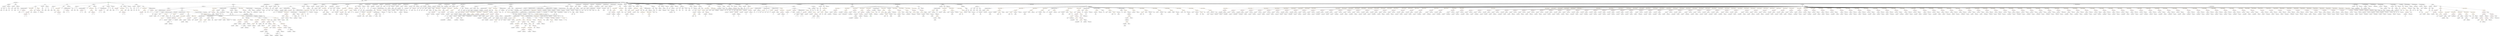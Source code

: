 strict digraph {
	graph [bb="0,0,78788,1332"];
	node [label="\N"];
	Enter	[height=0.5,
		pos="11416,1314",
		width=0.83628];
	BinaryOperation_Unnamed_35	[color=brown,
		height=0.5,
		label=BinaryOperation,
		pos="67493,954",
		width=1.9867];
	NumberLiteral_Unnamed_67	[color=black,
		height=0.5,
		label=NumberLiteral,
		pos="67493,882",
		width=1.765];
	BinaryOperation_Unnamed_35 -> NumberLiteral_Unnamed_67	[pos="e,67493,900.1 67493,935.7 67493,928.41 67493,919.73 67493,911.54"];
	IndexAccess_Unnamed_35	[color=black,
		height=0.5,
		label=IndexAccess,
		pos="67634,882",
		width=1.6402];
	BinaryOperation_Unnamed_35 -> IndexAccess_Unnamed_35	[pos="e,67604,897.77 67524,937.46 67544,927.24 67572,913.77 67594,902.78"];
	ElementaryTypeName_bool_1	[color=black,
		height=0.5,
		label=bool,
		pos="294.59,954",
		width=0.76697];
	ElementaryTypeName_int8_3	[color=black,
		height=0.5,
		label=int8,
		pos="25496,954",
		width=0.75];
	NumberLiteral_Unnamed_78	[color=black,
		height=0.5,
		label=NumberLiteral,
		pos="41248,810",
		width=1.765];
	Identifier_gameLocked_41	[color=black,
		height=0.5,
		label=gameLocked,
		pos="72797,810",
		width=1.6264];
	UnaryOperation_Unnamed_11	[color=black,
		height=0.5,
		label=UnaryOperation,
		pos="16842,522",
		width=1.9452];
	Identifier_streak_5	[color=black,
		height=0.5,
		label=streak,
		pos="16863,450",
		width=0.90558];
	UnaryOperation_Unnamed_11 -> Identifier_streak_5	[pos="e,16857,468.1 16847,503.7 16849,496.24 16852,487.32 16854,478.97"];
	ElementaryTypeName_uint_39	[color=black,
		height=0.5,
		label=uint,
		pos="10457,954",
		width=0.75];
	FunctionDefinition_updateScore	[color=black,
		height=0.5,
		label=updateScore,
		pos="7434.6,1170",
		width=1.5986];
	ParameterList_Unnamed_26	[color=black,
		height=0.5,
		label=ParameterList,
		pos="6499.6,1098",
		width=1.7095];
	FunctionDefinition_updateScore -> ParameterList_Unnamed_26	[pos="e,6558.9,1103.4 7378.9,1164.8 7217.4,1152.7 6749.1,1117.7 6570.2,1104.3"];
	Block_Unnamed_12	[color=black,
		height=0.5,
		label=Block,
		pos="7434.6,1098",
		width=0.90558];
	FunctionDefinition_updateScore -> Block_Unnamed_12	[pos="e,7434.6,1116.1 7434.6,1151.7 7434.6,1144.4 7434.6,1135.7 7434.6,1127.5"];
	Parameter_b_2	[color=black,
		height=0.5,
		label=b,
		pos="4051.6,1026",
		width=0.75];
	ElementaryTypeName_uint256_9	[color=black,
		height=0.5,
		label=uint256,
		pos="4030.6,954",
		width=1.0442];
	Parameter_b_2 -> ElementaryTypeName_uint256_9	[pos="e,4035.8,972.28 4046.5,1008.1 4044.3,1000.6 4041.6,991.64 4039.1,983.22"];
	IndexAccess_Unnamed_126	[color=black,
		height=0.5,
		label=IndexAccess,
		pos="46565,882",
		width=1.6402];
	stringLiteral_Unnamed_67	[color=black,
		height=0.5,
		label=stringLiteral,
		pos="46494,810",
		width=1.5016];
	IndexAccess_Unnamed_126 -> stringLiteral_Unnamed_67	[pos="e,46510,827.47 46548,864.41 46539,855.78 46528,845.06 46518,835.5"];
	Identifier_worldCupGameID_63	[color=black,
		height=0.5,
		label=worldCupGameID,
		pos="46646,810",
		width=2.2085];
	IndexAccess_Unnamed_126 -> Identifier_worldCupGameID_63	[pos="e,46626,827.88 46583,864.76 46593,856.03 46606,845.09 46617,835.36"];
	BinaryOperation_Unnamed_93	[color=brown,
		height=0.5,
		label=BinaryOperation,
		pos="74096,954",
		width=1.9867];
	NumberLiteral_Unnamed_154	[color=black,
		height=0.5,
		label=NumberLiteral,
		pos="74097,882",
		width=1.765];
	BinaryOperation_Unnamed_93 -> NumberLiteral_Unnamed_154	[pos="e,74096,900.1 74096,935.7 74096,928.41 74096,919.73 74096,911.54"];
	IndexAccess_Unnamed_93	[color=black,
		height=0.5,
		label=IndexAccess,
		pos="74238,882",
		width=1.6402];
	BinaryOperation_Unnamed_93 -> IndexAccess_Unnamed_93	[pos="e,74208,897.77 74127,937.46 74148,927.24 74175,913.77 74197,902.78"];
	IndexAccess_Unnamed_89	[color=black,
		height=0.5,
		label=IndexAccess,
		pos="70422,882",
		width=1.6402];
	Identifier_worldCupGameID_45	[color=black,
		height=0.5,
		label=worldCupGameID,
		pos="70435,810",
		width=2.2085];
	IndexAccess_Unnamed_89 -> Identifier_worldCupGameID_45	[pos="e,70431,828.1 70425,863.7 70426,856.32 70428,847.52 70429,839.25"];
	stringLiteral_Unnamed_49	[color=black,
		height=0.5,
		label=stringLiteral,
		pos="70587,810",
		width=1.5016];
	IndexAccess_Unnamed_89 -> stringLiteral_Unnamed_49	[pos="e,70554,824.79 70455,866.83 70480,856.01 70516,841 70544,829.27"];
	stringLiteral_Unnamed_42	[color=black,
		height=0.5,
		label=stringLiteral,
		pos="41519,810",
		width=1.5016];
	Identifier_worldCupGameID_30	[color=black,
		height=0.5,
		label=worldCupGameID,
		pos="65459,810",
		width=2.2085];
	Identifier_b_11	[color=black,
		height=0.5,
		label=b,
		pos="2151.6,882",
		width=0.75];
	Parameter_from	[color=black,
		height=0.5,
		label=from,
		pos="40.587,1026",
		width=0.7947];
	ElementaryTypeName_address_1	[color=black,
		height=0.5,
		label=address,
		pos="39.587,954",
		width=1.0996];
	Parameter_from -> ElementaryTypeName_address_1	[pos="e,39.831,972.1 40.34,1007.7 40.236,1000.4 40.112,991.73 39.995,983.54"];
	Identifier_b_13	[color=black,
		height=0.5,
		label=b,
		pos="2567.6,882",
		width=0.75];
	Identifier__fourth_2	[color=black,
		height=0.5,
		label=_fourth,
		pos="33430,882",
		width=1.0581];
	stringLiteral_Unnamed_44	[color=black,
		height=0.5,
		label=stringLiteral,
		pos="45303,810",
		width=1.5016];
	Block_Unnamed_9	[color=black,
		height=0.5,
		label=Block,
		pos="9187.6,1098",
		width=0.90558];
	Identifier_finalScore_2	[color=black,
		height=0.5,
		label=finalScore,
		pos="8895.6,1026",
		width=1.3353];
	Block_Unnamed_9 -> Identifier_finalScore_2	[pos="e,8932,1038.3 9157.4,1090.9 9112.5,1081.6 9025.6,1063.1 8952.6,1044 8949.4,1043.2 8946.2,1042.3 8943,1041.4"];
	VariableDeclarationStatement_Unnamed_3	[color=black,
		height=0.5,
		label=VariableDeclarationStatement,
		pos="9080.6,1026",
		width=3.3174];
	Block_Unnamed_9 -> VariableDeclarationStatement_Unnamed_3	[pos="e,9106.6,1044 9167.2,1083.7 9152.8,1074.3 9133.1,1061.4 9116.2,1050.3"];
	ForStatement_Unnamed	[color=black,
		height=0.5,
		label=ForStatement,
		pos="9294.6,1026",
		width=1.6818];
	Block_Unnamed_9 -> ForStatement_Unnamed	[pos="e,9270.5,1042.7 9208,1083.7 9223,1073.8 9243.8,1060.2 9261.3,1048.8"];
	BinaryOperation_Unnamed_144	[color=brown,
		height=0.5,
		label=BinaryOperation,
		pos="15082,810",
		width=1.9867];
	IndexAccess_Unnamed_137	[color=black,
		height=0.5,
		label=IndexAccess,
		pos="14220,738",
		width=1.6402];
	BinaryOperation_Unnamed_144 -> IndexAccess_Unnamed_137	[pos="e,14262,750.9 15031,797.08 15021,795.09 15010,793.27 15001,792 14686,751.29 14601,802.7 14288,756 14283,755.28 14278,754.35 14273,\
753.32"];
	BooleanLiteral_Unnamed_1	[color=black,
		height=0.5,
		label=BooleanLiteral,
		pos="14361,738",
		width=1.7788];
	BinaryOperation_Unnamed_144 -> BooleanLiteral_Unnamed_1	[pos="e,14406,750.87 15030,797.09 15021,795.13 15010,793.32 15001,792 14750,757.98 14683,792.76 14434,756 14428,755.22 14423,754.26 14417,\
753.19"];
	ElementaryTypeName_address_40	[color=black,
		height=0.5,
		label=address,
		pos="30852,954",
		width=1.0996];
	Identifier_require_10	[color=black,
		height=0.5,
		label=require,
		pos="19633,882",
		width=1.0026];
	ElementaryTypeName_int8_26	[color=black,
		height=0.5,
		label=int8,
		pos="17171,810",
		width=0.75];
	Identifier_playerPointArray_5	[color=black,
		height=0.5,
		label=playerPointArray,
		pos="8732.6,18",
		width=2.0422];
	Identifier_owner_txorigin19	[color=black,
		height=0.5,
		label=owner_txorigin19,
		pos="19095,810",
		width=2.0976];
	BinaryOperation_Unnamed_68	[color=brown,
		height=0.5,
		label=BinaryOperation,
		pos="44076,954",
		width=1.9867];
	IndexAccess_Unnamed_68	[color=black,
		height=0.5,
		label=IndexAccess,
		pos="43935,882",
		width=1.6402];
	BinaryOperation_Unnamed_68 -> IndexAccess_Unnamed_68	[pos="e,43964,897.77 44044,937.46 44024,927.24 43997,913.77 43974,902.78"];
	NumberLiteral_Unnamed_116	[color=black,
		height=0.5,
		label=NumberLiteral,
		pos="44076,882",
		width=1.765];
	BinaryOperation_Unnamed_68 -> NumberLiteral_Unnamed_116	[pos="e,44076,900.1 44076,935.7 44076,928.41 44076,919.73 44076,911.54"];
	BinaryOperation_Unnamed_134	[color=brown,
		height=0.5,
		label=BinaryOperation,
		pos="28814,954",
		width=1.9867];
	FunctionCall_Unnamed_7	[color=orange,
		height=0.5,
		label=FunctionCall,
		pos="28814,882",
		width=1.6125];
	BinaryOperation_Unnamed_134 -> FunctionCall_Unnamed_7	[pos="e,28814,900.1 28814,935.7 28814,928.41 28814,919.73 28814,911.54"];
	Identifier_prizePool	[color=black,
		height=0.5,
		label=prizePool,
		pos="28936,882",
		width=1.2798];
	BinaryOperation_Unnamed_134 -> Identifier_prizePool	[pos="e,28911,897.39 28841,937.12 28859,927.04 28882,913.92 28901,903.12"];
	StateVariableDeclaration_Unnamed_6	[color=black,
		height=0.5,
		label=StateVariableDeclaration,
		pos="8427.6,1170",
		width=2.8184];
	NumberLiteral_Unnamed_7	[color=black,
		height=0.5,
		label=NumberLiteral,
		pos="8303.6,1098",
		width=1.765];
	StateVariableDeclaration_Unnamed_6 -> NumberLiteral_Unnamed_7	[pos="e,8331.1,1114.5 8398.2,1152.4 8381,1142.7 8359.2,1130.4 8340.9,1120"];
	VariableDeclaration_entryFee	[color=black,
		height=0.5,
		label=entryFee,
		pos="8427.6,1098",
		width=1.1828];
	StateVariableDeclaration_Unnamed_6 -> VariableDeclaration_entryFee	[pos="e,8427.6,1116.1 8427.6,1151.7 8427.6,1144.4 8427.6,1135.7 8427.6,1127.5"];
	Identifier_gameLocked_44	[color=black,
		height=0.5,
		label=gameLocked,
		pos="58103,810",
		width=1.6264];
	VariableDeclaration_lastScored	[color=black,
		height=0.5,
		label=lastScored,
		pos="7907.6,954",
		width=1.3907];
	ElementaryTypeName_int8_13	[color=black,
		height=0.5,
		label=int8,
		pos="7989.6,882",
		width=0.75];
	VariableDeclaration_lastScored -> ElementaryTypeName_int8_13	[pos="e,7973.5,896.7 7926.2,937.12 7937.7,927.31 7952.5,914.62 7965,904"];
	ParameterList_Unnamed_34	[color=black,
		height=0.5,
		label=ParameterList,
		pos="13678,1098",
		width=1.7095];
	Parameter_None_7	[color=black,
		height=0.5,
		label=None,
		pos="13369,1026",
		width=0.85014];
	ParameterList_Unnamed_34 -> Parameter_None_7	[pos="e,13392,1038.2 13632,1085.5 13624,1083.6 13616,1081.7 13608,1080 13519,1061.3 13494,1070.2 13408,1044 13406,1043.5 13404,1042.8 \
13402,1042.2"];
	FunctionCall_Unnamed_50	[color=orange,
		height=0.5,
		label=FunctionCall,
		pos="34135,594",
		width=1.6125];
	Identifier_playerIsRegistered	[color=black,
		height=0.5,
		label=playerIsRegistered,
		pos="34014,522",
		width=2.2085];
	FunctionCall_Unnamed_50 -> Identifier_playerIsRegistered	[pos="e,34042,539.3 34108,577.64 34091,568.06 34070,555.59 34052,544.97"];
	Identifier__first	[color=black,
		height=0.5,
		label=_first,
		pos="34142,522",
		width=0.83628];
	FunctionCall_Unnamed_50 -> Identifier__first	[pos="e,34140,540.1 34136,575.7 34137,568.41 34138,559.73 34139,551.54"];
	VariableDeclaration_givethAddress	[color=black,
		height=0.5,
		label=givethAddress,
		pos="74535,1098",
		width=1.7788];
	NumberLiteral_Unnamed_2	[color=black,
		height=0.5,
		label=NumberLiteral,
		pos="74529,1026",
		width=1.765];
	VariableDeclaration_givethAddress -> NumberLiteral_Unnamed_2	[pos="e,74530,1044.1 74533,1079.7 74532,1072.4 74532,1063.7 74531,1055.5"];
	ElementaryTypeName_address_4	[color=black,
		height=0.5,
		label=address,
		pos="74650,1026",
		width=1.0996];
	VariableDeclaration_givethAddress -> ElementaryTypeName_address_4	[pos="e,74627,1040.9 74561,1081.1 74577,1070.9 74599,1057.6 74617,1046.7"];
	Parameter_None_16	[color=black,
		height=0.5,
		label=None,
		pos="4207.6,1026",
		width=0.85014];
	ElementaryTypeName_uint256_10	[color=black,
		height=0.5,
		label=uint256,
		pos="4216.6,954",
		width=1.0442];
	Parameter_None_16 -> ElementaryTypeName_uint256_10	[pos="e,4214.4,972.1 4209.8,1007.7 4210.8,1000.3 4211.9,991.52 4213,983.25"];
	VariableDeclarationStatement_Unnamed_21	[color=black,
		height=0.5,
		label=VariableDeclarationStatement,
		pos="16348,1026",
		width=3.3174];
	VariableDeclaration_lastPlayed_1	[color=black,
		height=0.5,
		label=lastPlayed,
		pos="16145,954",
		width=1.3353];
	VariableDeclarationStatement_Unnamed_21 -> VariableDeclaration_lastPlayed_1	[pos="e,16179,966.87 16301,1009 16268,997.5 16223,982.01 16190,970.58"];
	Identifier_latestGameFinished_4	[color=black,
		height=0.5,
		label=latestGameFinished,
		pos="16294,954",
		width=2.3055];
	VariableDeclarationStatement_Unnamed_21 -> Identifier_latestGameFinished_4	[pos="e,16307,972.1 16334,1007.7 16328,999.64 16321,989.89 16314,980.98"];
	ExpressionStatement_Unnamed_119	[color=orange,
		height=0.5,
		label=ExpressionStatement,
		pos="38742,1026",
		width=2.458];
	BinaryOperation_Unnamed_119	[color=brown,
		height=0.5,
		label=BinaryOperation,
		pos="38715,954",
		width=1.9867];
	ExpressionStatement_Unnamed_119 -> BinaryOperation_Unnamed_119	[pos="e,38721,972.1 38735,1007.7 38732,1000.2 38729,991.12 38725,982.68"];
	ElementaryTypeName_int8_31	[color=black,
		height=0.5,
		label=int8,
		pos="76664,954",
		width=0.75];
	MemberAccess_Unnamed_26	[color=black,
		height=0.5,
		label=MemberAccess,
		pos="34593,882",
		width=1.9174];
	Identifier_tenth_2	[color=black,
		height=0.5,
		label=tenth,
		pos="34593,810",
		width=0.7947];
	MemberAccess_Unnamed_26 -> Identifier_tenth_2	[pos="e,34593,828.1 34593,863.7 34593,856.41 34593,847.73 34593,839.54"];
	Block_Unnamed_3	[color=black,
		height=0.5,
		label=Block,
		pos="15634,1098",
		width=0.90558];
	VariableDeclarationStatement_Unnamed_1	[color=black,
		height=0.5,
		label=VariableDeclarationStatement,
		pos="15284,1026",
		width=3.3174];
	Block_Unnamed_3 -> VariableDeclarationStatement_Unnamed_1	[pos="e,15353,1041 15603,1090.9 15550,1080.4 15441,1058.4 15364,1043.2"];
	IfStatement_Unnamed	[color=orange,
		height=0.5,
		label=IfStatement,
		pos="15474,1026",
		width=1.4739];
	Block_Unnamed_3 -> IfStatement_Unnamed	[pos="e,15505,1040.9 15609,1086.1 15584,1075.2 15545,1058.4 15516,1045.4"];
	ExpressionStatement_Unnamed_141	[color=orange,
		height=0.5,
		label=ExpressionStatement,
		pos="15634,1026",
		width=2.458];
	Block_Unnamed_3 -> ExpressionStatement_Unnamed_141	[pos="e,15634,1044.1 15634,1079.7 15634,1072.4 15634,1063.7 15634,1055.5"];
	VariableDeclarationStatement_Unnamed_2	[color=black,
		height=0.5,
		label=VariableDeclarationStatement,
		pos="15860,1026",
		width=3.3174];
	Block_Unnamed_3 -> VariableDeclarationStatement_Unnamed_2	[pos="e,15809,1042.7 15661,1088.4 15695,1077.9 15753,1059.9 15798,1046"];
	Mapping_Unnamed_14	[color=black,
		height=0.5,
		label=Mapping,
		pos="17475,882",
		width=1.2105];
	ElementaryTypeName_bool_10	[color=black,
		height=0.5,
		label=bool,
		pos="17438,810",
		width=0.76697];
	Mapping_Unnamed_14 -> ElementaryTypeName_bool_10	[pos="e,17446,827.31 17466,864.05 17461,856.03 17456,846.26 17451,837.3"];
	ElementaryTypeName_int8_24	[color=black,
		height=0.5,
		label=int8,
		pos="17511,810",
		width=0.75];
	Mapping_Unnamed_14 -> ElementaryTypeName_int8_24	[pos="e,17502,827.31 17483,864.05 17487,856.03 17492,846.26 17497,837.3"];
	ElementaryTypeName_string_2	[color=black,
		height=0.5,
		label=string,
		pos="18436,954",
		width=0.864];
	IndexAccess_Unnamed_158	[color=black,
		height=0.5,
		label=IndexAccess,
		pos="8771.6,162",
		width=1.6402];
	IndexAccess_Unnamed_159	[color=black,
		height=0.5,
		label=IndexAccess,
		pos="8745.6,90",
		width=1.6402];
	IndexAccess_Unnamed_158 -> IndexAccess_Unnamed_159	[pos="e,8751.9,108.1 8765.2,143.7 8762.4,136.15 8759,127.12 8755.9,118.68"];
	Identifier_j_5	[color=black,
		height=0.5,
		label=j,
		pos="8849.6,90",
		width=0.75];
	IndexAccess_Unnamed_158 -> Identifier_j_5	[pos="e,8834,105.02 8789.7,144.76 8800.4,135.17 8814,122.91 8825.6,112.52"];
	Identifier_administrator_4	[color=black,
		height=0.5,
		label=administrator,
		pos="30453,882",
		width=1.6402];
	IndexAccess_Unnamed_116	[color=black,
		height=0.5,
		label=IndexAccess,
		pos="61797,882",
		width=1.6402];
	Identifier_worldCupGameID_58	[color=black,
		height=0.5,
		label=worldCupGameID,
		pos="61907,810",
		width=2.2085];
	IndexAccess_Unnamed_116 -> Identifier_worldCupGameID_58	[pos="e,61881,827.39 61821,865.29 61836,855.86 61855,843.7 61872,833.29"];
	stringLiteral_Unnamed_62	[color=black,
		height=0.5,
		label=stringLiteral,
		pos="62059,810",
		width=1.5016];
	IndexAccess_Unnamed_116 -> stringLiteral_Unnamed_62	[pos="e,62018,822.08 61840,869.46 61880,858.75 61942,842.35 61996,828 61999,827.05 62003,826.06 62007,825.07"];
	ParameterList_Unnamed_33	[color=black,
		height=0.5,
		label=ParameterList,
		pos="13819,1098",
		width=1.7095];
	Parameter__gameID_1	[color=black,
		height=0.5,
		label=_gameID,
		pos="13462,1026",
		width=1.2382];
	ParameterList_Unnamed_33 -> Parameter__gameID_1	[pos="e,13495,1038.3 13774,1085.5 13765,1083.5 13757,1081.6 13749,1080 13646,1059.6 13618,1067.8 13516,1044 13512,1043.2 13509,1042.4 \
13506,1041.4"];
	IndexAccess_Unnamed_131	[color=black,
		height=0.5,
		label=IndexAccess,
		pos="28589,882",
		width=1.6402];
	Identifier__customerAddress_6	[color=black,
		height=0.5,
		label=_customerAddress,
		pos="28622,810",
		width=2.264];
	IndexAccess_Unnamed_131 -> Identifier__customerAddress_6	[pos="e,28614,828.1 28597,863.7 28600,856.07 28605,846.92 28609,838.4"];
	Identifier_playerRegistered_2	[color=black,
		height=0.5,
		label=playerRegistered,
		pos="28794,810",
		width=2.0145];
	IndexAccess_Unnamed_131 -> Identifier_playerRegistered_2	[pos="e,28752,825.14 28627,868 28659,856.96 28706,841.02 28741,828.8"];
	FunctionCall_Unnamed_66	[color=orange,
		height=0.5,
		label=FunctionCall,
		pos="36080,882",
		width=1.6125];
	ElementaryTypeName_address_44	[color=black,
		height=0.5,
		label=address,
		pos="36037,810",
		width=1.0996];
	FunctionCall_Unnamed_66 -> ElementaryTypeName_address_44	[pos="e,36047,827.79 36069,864.05 36064,856.06 36058,846.33 36053,837.4"];
	Identifier_this_4	[color=black,
		height=0.5,
		label=this,
		pos="36122,810",
		width=0.75];
	FunctionCall_Unnamed_66 -> Identifier_this_4	[pos="e,36112,826.83 36090,864.05 36095,855.82 36101,845.76 36106,836.61"];
	FunctionCall_Unnamed_90	[color=orange,
		height=0.5,
		label=FunctionCall,
		pos="10784,954",
		width=1.6125];
	Identifier_amount_2	[color=black,
		height=0.5,
		label=amount,
		pos="10511,882",
		width=1.0581];
	FunctionCall_Unnamed_90 -> Identifier_amount_2	[pos="e,10539,894.09 10740,941.77 10732,939.81 10724,937.82 10717,936 10646,919.09 10627,920.36 10558,900 10555,899.3 10553,898.54 10550,\
897.74"];
	MemberAccess_Unnamed_50	[color=black,
		height=0.5,
		label=MemberAccess,
		pos="10636,882",
		width=1.9174];
	FunctionCall_Unnamed_90 -> MemberAccess_Unnamed_50	[pos="e,10668,898.26 10753,938.33 10731,928.09 10702,914.31 10678,903.07"];
	Identifier_lastPlayed_2	[color=black,
		height=0.5,
		label=lastPlayed,
		pos="7760.6,882",
		width=1.3353];
	IndexAccess_Unnamed_29	[color=black,
		height=0.5,
		label=IndexAccess,
		pos="45107,882",
		width=1.6402];
	stringLiteral_Unnamed_19	[color=black,
		height=0.5,
		label=stringLiteral,
		pos="44999,810",
		width=1.5016];
	IndexAccess_Unnamed_29 -> stringLiteral_Unnamed_19	[pos="e,45022,826.42 45082,865.29 45067,855.59 45048,843 45032,832.4"];
	Identifier_worldCupGameID_15	[color=black,
		height=0.5,
		label=worldCupGameID,
		pos="45151,810",
		width=2.2085];
	IndexAccess_Unnamed_29 -> Identifier_worldCupGameID_15	[pos="e,45140,828.28 45117,864.05 45122,856.18 45128,846.62 45134,837.79"];
	ForStatement_Unnamed_3	[color=black,
		height=0.5,
		label=ForStatement,
		pos="16546,1026",
		width=1.6818];
	Block_Unnamed_30	[color=black,
		height=0.5,
		label=Block,
		pos="16428,954",
		width=0.90558];
	ForStatement_Unnamed_3 -> Block_Unnamed_30	[pos="e,16449,967.91 16519,1009.5 16502,998.93 16478,984.94 16459,973.78"];
	VariableDeclarationStatement_Unnamed_26	[color=black,
		height=0.5,
		label=VariableDeclarationStatement,
		pos="16598,954",
		width=3.3174];
	ForStatement_Unnamed_3 -> VariableDeclarationStatement_Unnamed_26	[pos="e,16585,972.28 16558,1008.1 16564,1000.1 16571,990.41 16578,981.51"];
	ExpressionStatement_Unnamed_164	[color=orange,
		height=0.5,
		label=ExpressionStatement,
		pos="16824,954",
		width=2.458];
	ForStatement_Unnamed_3 -> ExpressionStatement_Unnamed_164	[pos="e,16770,968.56 16591,1013.6 16636,1002.1 16707,984.31 16759,971.33"];
	BinaryOperation_Unnamed_163	[color=brown,
		height=0.5,
		label=BinaryOperation,
		pos="17002,954",
		width=1.9867];
	ForStatement_Unnamed_3 -> BinaryOperation_Unnamed_163	[pos="e,16949,966.66 16590,1013.4 16598,1011.4 16607,1009.5 16616,1008 16750,983.85 16786,994.04 16921,972 16926,971.04 16933,969.95 16939,\
968.8"];
	Identifier__gameID_13	[color=black,
		height=0.5,
		label=_gameID,
		pos="77685,594",
		width=1.2382];
	BinaryOperation_Unnamed_138	[color=brown,
		height=0.5,
		label=BinaryOperation,
		pos="15649,882",
		width=1.9867];
	BinaryOperation_Unnamed_139	[color=brown,
		height=0.5,
		label=BinaryOperation,
		pos="15539,810",
		width=1.9867];
	BinaryOperation_Unnamed_138 -> BinaryOperation_Unnamed_139	[pos="e,15564,827.15 15623,864.76 15608,855.4 15590,843.49 15574,833.26"];
	BinaryOperation_Unnamed_140	[color=brown,
		height=0.5,
		label=BinaryOperation,
		pos="15700,810",
		width=1.9867];
	BinaryOperation_Unnamed_138 -> BinaryOperation_Unnamed_140	[pos="e,15687,827.79 15661,864.05 15667,855.89 15674,845.91 15681,836.82"];
	FunctionDefinition_playerIsRegistered	[color=black,
		height=0.5,
		label=playerIsRegistered,
		pos="8746.6,1170",
		width=2.2085];
	ParameterList_Unnamed_32	[color=black,
		height=0.5,
		label=ParameterList,
		pos="8549.6,1098",
		width=1.7095];
	FunctionDefinition_playerIsRegistered -> ParameterList_Unnamed_32	[pos="e,8587.5,1112.5 8705.3,1154.3 8674.1,1143.2 8631.1,1128 8598.2,1116.3"];
	ParameterList_Unnamed_31	[color=black,
		height=0.5,
		label=ParameterList,
		pos="8690.6,1098",
		width=1.7095];
	FunctionDefinition_playerIsRegistered -> ParameterList_Unnamed_31	[pos="e,8704,1115.8 8733,1152.1 8726.4,1143.8 8718.3,1133.7 8711,1124.5"];
	Block_Unnamed_26	[color=black,
		height=0.5,
		label=Block,
		pos="8802.6,1098",
		width=0.90558];
	FunctionDefinition_playerIsRegistered -> Block_Unnamed_26	[pos="e,8789.9,1114.8 8760.1,1152.1 8766.9,1143.6 8775.3,1133.1 8782.8,1123.7"];
	ParameterList_Unnamed_67	[color=black,
		height=0.5,
		label=ParameterList,
		pos="2470.6,1098",
		width=1.7095];
	Parameter_b_5	[color=black,
		height=0.5,
		label=b,
		pos="2398.6,1026",
		width=0.75];
	ParameterList_Unnamed_67 -> Parameter_b_5	[pos="e,2413.1,1041.1 2453.5,1080.4 2443.9,1071.1 2431.8,1059.3 2421.4,1049.1"];
	Parameter_a_5	[color=black,
		height=0.5,
		label=a,
		pos="2470.6,1026",
		width=0.75];
	ParameterList_Unnamed_67 -> Parameter_a_5	[pos="e,2470.6,1044.1 2470.6,1079.7 2470.6,1072.4 2470.6,1063.7 2470.6,1055.5"];
	NumberLiteral_Unnamed_35	[color=black,
		height=0.5,
		label=NumberLiteral,
		pos="51358,810",
		width=1.765];
	NumberLiteral_Unnamed_208	[color=black,
		height=0.5,
		label=NumberLiteral,
		pos="27283,810",
		width=1.765];
	BinaryOperation_Unnamed_122	[color=brown,
		height=0.5,
		label=BinaryOperation,
		pos="66353,954",
		width=1.9867];
	IndexAccess_Unnamed_122	[color=black,
		height=0.5,
		label=IndexAccess,
		pos="66353,882",
		width=1.6402];
	BinaryOperation_Unnamed_122 -> IndexAccess_Unnamed_122	[pos="e,66353,900.1 66353,935.7 66353,928.41 66353,919.73 66353,911.54"];
	NumberLiteral_Unnamed_198	[color=black,
		height=0.5,
		label=NumberLiteral,
		pos="66494,882",
		width=1.765];
	BinaryOperation_Unnamed_122 -> NumberLiteral_Unnamed_198	[pos="e,66463,898.01 66384,937.46 66404,927.31 66431,913.95 66453,903.01"];
	IndexAccess_Unnamed_43	[color=black,
		height=0.5,
		label=IndexAccess,
		pos="41387,882",
		width=1.6402];
	IndexAccess_Unnamed_43 -> NumberLiteral_Unnamed_78	[pos="e,41278,826.07 41357,866.15 41337,855.97 41310,842.33 41288,831.16"];
	Identifier_gameLocked_20	[color=black,
		height=0.5,
		label=gameLocked,
		pos="41388,810",
		width=1.6264];
	IndexAccess_Unnamed_43 -> Identifier_gameLocked_20	[pos="e,41387,828.1 41387,863.7 41387,856.41 41387,847.73 41387,839.54"];
	Identifier_worldCupGameID_61	[color=black,
		height=0.5,
		label=worldCupGameID,
		pos="66347,810",
		width=2.2085];
	NumberLiteral_Unnamed_191	[color=black,
		height=0.5,
		label=NumberLiteral,
		pos="58972,810",
		width=1.765];
	Identifier_adminPool_3	[color=black,
		height=0.5,
		label=adminPool,
		pos="31771,882",
		width=1.4046];
	BinaryOperation_Unnamed_136	[color=brown,
		height=0.5,
		label=BinaryOperation,
		pos="28334,954",
		width=1.9867];
	FunctionCall_Unnamed_9	[color=orange,
		height=0.5,
		label=FunctionCall,
		pos="28334,882",
		width=1.6125];
	BinaryOperation_Unnamed_136 -> FunctionCall_Unnamed_9	[pos="e,28334,900.1 28334,935.7 28334,928.41 28334,919.73 28334,911.54"];
	Identifier_adminPool	[color=black,
		height=0.5,
		label=adminPool,
		pos="28461,882",
		width=1.4046];
	BinaryOperation_Unnamed_136 -> Identifier_adminPool	[pos="e,28434,897.63 28362,937.12 28381,927.02 28405,913.86 28424,903.04"];
	stringLiteral_Unnamed_47	[color=black,
		height=0.5,
		label=stringLiteral,
		pos="71321,810",
		width=1.5016];
	Identifier__gameID_10	[color=black,
		height=0.5,
		label=_gameID,
		pos="78371,594",
		width=1.2382];
	Identifier_i_4	[color=black,
		height=0.5,
		label=i,
		pos="6692.6,810",
		width=0.75];
	Block_Unnamed_34	[color=black,
		height=0.5,
		label=Block,
		pos="16514,666",
		width=0.90558];
	ExpressionStatement_Unnamed_167	[color=orange,
		height=0.5,
		label=ExpressionStatement,
		pos="16371,594",
		width=2.458];
	Block_Unnamed_34 -> ExpressionStatement_Unnamed_167	[pos="e,16403,611.09 16490,653.28 16469,643.17 16439,628.31 16414,616.12"];
	IfStatement_Unnamed_7	[color=orange,
		height=0.5,
		label=IfStatement,
		pos="16531,594",
		width=1.4739];
	Block_Unnamed_34 -> IfStatement_Unnamed_7	[pos="e,16526,612.1 16518,647.7 16520,640.32 16522,631.52 16524,623.25"];
	ExpressionStatement_Unnamed_168	[color=orange,
		height=0.5,
		label=ExpressionStatement,
		pos="16691,594",
		width=2.458];
	Block_Unnamed_34 -> ExpressionStatement_Unnamed_168	[pos="e,16651,610.55 16540,654.67 16566,644.17 16608,627.64 16641,614.64"];
	FunctionDefinition_calculateScore	[color=black,
		height=0.5,
		label=calculateScore,
		pos="9650.6,1170",
		width=1.7927];
	FunctionDefinition_calculateScore -> Block_Unnamed_9	[pos="e,9219,1103.8 9594.7,1160.6 9501,1146.4 9314.1,1118.1 9230.2,1105.4"];
	ParameterList_Unnamed_23	[color=black,
		height=0.5,
		label=ParameterList,
		pos="9585.6,1098",
		width=1.7095];
	FunctionDefinition_calculateScore -> ParameterList_Unnamed_23	[pos="e,9601.2,1115.8 9634.9,1152.1 9627,1143.6 9617.4,1133.3 9608.8,1124"];
	ParameterList_Unnamed_22	[color=black,
		height=0.5,
		label=ParameterList,
		pos="9726.6,1098",
		width=1.7095];
	FunctionDefinition_calculateScore -> ParameterList_Unnamed_22	[pos="e,9708.7,1115.5 9668.6,1152.4 9678.1,1143.7 9689.8,1132.8 9700.3,1123.2"];
	ExpressionStatement_Unnamed_154	[color=orange,
		height=0.5,
		label=ExpressionStatement,
		pos="8157.6,594",
		width=2.458];
	BinaryOperation_Unnamed_153	[color=brown,
		height=0.5,
		label=BinaryOperation,
		pos="8145.6,522",
		width=1.9867];
	ExpressionStatement_Unnamed_154 -> BinaryOperation_Unnamed_153	[pos="e,8148.5,540.1 8154.6,575.7 8153.4,568.32 8151.8,559.52 8150.4,551.25"];
	stringLiteral_Unnamed_32	[color=black,
		height=0.5,
		label=stringLiteral,
		pos="59827,810",
		width=1.5016];
	VariableDeclaration_secondPrize	[color=black,
		height=0.5,
		label=secondPrize,
		pos="31063,954",
		width=1.5571];
	ElementaryTypeName_uint_35	[color=black,
		height=0.5,
		label=uint,
		pos="30819,882",
		width=0.75];
	VariableDeclaration_secondPrize -> ElementaryTypeName_uint_35	[pos="e,30840,893.77 31020,941.88 31013,939.91 31005,937.88 30998,936 30934,919.71 30916,922.1 30855,900 30853,899.45 30851,898.85 30850,\
898.22"];
	ExpressionStatement_Unnamed_46	[color=orange,
		height=0.5,
		label=ExpressionStatement,
		pos="40502,1026",
		width=2.458];
	BinaryOperation_Unnamed_46	[color=brown,
		height=0.5,
		label=BinaryOperation,
		pos="38992,954",
		width=1.9867];
	ExpressionStatement_Unnamed_46 -> BinaryOperation_Unnamed_46	[pos="e,39058,961.18 40414,1022.7 40204,1017 39655,1000.3 39197,972 39154,969.39 39107,965.54 39069,962.16"];
	Identifier__gameID_16	[color=black,
		height=0.5,
		label=_gameID,
		pos="77196,738",
		width=1.2382];
	ElementaryTypeName_uint_9	[color=black,
		height=0.5,
		label=uint,
		pos="22845,1026",
		width=0.75];
	Parameter_success	[color=black,
		height=0.5,
		label=success,
		pos="408.59,1026",
		width=1.1135];
	ElementaryTypeName_bool	[color=black,
		height=0.5,
		label=bool,
		pos="408.59,954",
		width=0.76697];
	Parameter_success -> ElementaryTypeName_bool	[pos="e,408.59,972.1 408.59,1007.7 408.59,1000.4 408.59,991.73 408.59,983.54"];
	Identifier_j_4	[color=black,
		height=0.5,
		label=j,
		pos="9081.6,234",
		width=0.75];
	MemberAccess_Unnamed_58	[color=black,
		height=0.5,
		label=MemberAccess,
		pos="22142,810",
		width=1.9174];
	Identifier_tx_7	[color=black,
		height=0.5,
		label=tx,
		pos="22142,738",
		width=0.75];
	MemberAccess_Unnamed_58 -> Identifier_tx_7	[pos="e,22142,756.1 22142,791.7 22142,784.41 22142,775.73 22142,767.54"];
	VariableDeclaration_playerResult	[color=black,
		height=0.5,
		label=playerResult,
		pos="6215.6,666",
		width=1.5709];
	ElementaryTypeName_string_10	[color=black,
		height=0.5,
		label=string,
		pos="6138.6,594",
		width=0.864];
	VariableDeclaration_playerResult -> ElementaryTypeName_string_10	[pos="e,6154.8,609.72 6197.7,648.76 6187.5,639.46 6174.5,627.64 6163.3,617.46"];
	Identifier_playerGamesScored_3	[color=black,
		height=0.5,
		label=playerGamesScored,
		pos="75548,954",
		width=2.3887];
	BinaryOperation_Unnamed_155	[color=brown,
		height=0.5,
		label=BinaryOperation,
		pos="8513.6,522",
		width=1.9867];
	Identifier_streak_3	[color=black,
		height=0.5,
		label=streak,
		pos="8448.6,450",
		width=0.90558];
	BinaryOperation_Unnamed_155 -> Identifier_streak_3	[pos="e,8462.8,466.36 8497.9,504.05 8489.7,495.26 8479.6,484.36 8470.6,474.74"];
	NumberLiteral_Unnamed_221	[color=black,
		height=0.5,
		label=NumberLiteral,
		pos="8562.6,450",
		width=1.765];
	BinaryOperation_Unnamed_155 -> NumberLiteral_Unnamed_221	[pos="e,8550.8,467.79 8525.4,504.05 8531.1,495.97 8538,486.12 8544.3,477.11"];
	ExpressionStatement_Unnamed_162	[color=orange,
		height=0.5,
		label=ExpressionStatement,
		pos="14211,1026",
		width=2.458];
	FunctionCall_Unnamed_34	[color=orange,
		height=0.5,
		label=FunctionCall,
		pos="14146,954",
		width=1.6125];
	ExpressionStatement_Unnamed_162 -> FunctionCall_Unnamed_34	[pos="e,14161,971.79 14195,1008.1 14187,999.63 14177,989.28 14169,979.97"];
	ElementaryTypeName_uint_1	[color=black,
		height=0.5,
		label=uint,
		pos="124.59,954",
		width=0.75];
	ElementaryTypeName_uint_36	[color=black,
		height=0.5,
		label=uint,
		pos="34853,882",
		width=0.75];
	VariableDeclarationStatement_Unnamed_36	[color=black,
		height=0.5,
		label=VariableDeclarationStatement,
		pos="31195,1026",
		width=3.3174];
	VariableDeclarationStatement_Unnamed_36 -> VariableDeclaration_secondPrize	[pos="e,31091,969.96 31163,1008.2 31144,998.31 31120,985.68 31101,975.21"];
	FunctionCall_Unnamed_56	[color=orange,
		height=0.5,
		label=FunctionCall,
		pos="31195,954",
		width=1.6125];
	VariableDeclarationStatement_Unnamed_36 -> FunctionCall_Unnamed_56	[pos="e,31195,972.1 31195,1007.7 31195,1000.4 31195,991.73 31195,983.54"];
	ElementaryTypeName_uint256_2	[color=black,
		height=0.5,
		label=uint256,
		pos="1373.6,954",
		width=1.0442];
	Identifier_entryFee_1	[color=black,
		height=0.5,
		label=entryFee,
		pos="25768,882",
		width=1.1828];
	IndexAccess_Unnamed_90	[color=black,
		height=0.5,
		label=IndexAccess,
		pos="54370,882",
		width=1.6402];
	Identifier_worldCupGameID_46	[color=black,
		height=0.5,
		label=worldCupGameID,
		pos="54293,810",
		width=2.2085];
	IndexAccess_Unnamed_90 -> Identifier_worldCupGameID_46	[pos="e,54311,827.96 54351,864.41 54342,855.82 54330,845.16 54320,835.63"];
	stringLiteral_Unnamed_50	[color=black,
		height=0.5,
		label=stringLiteral,
		pos="54445,810",
		width=1.5016];
	IndexAccess_Unnamed_90 -> stringLiteral_Unnamed_50	[pos="e,54427,827.47 54387,864.41 54397,855.69 54408,844.85 54419,835.21"];
	ExpressionStatement_Unnamed_48	[color=orange,
		height=0.5,
		label=ExpressionStatement,
		pos="41480,1026",
		width=2.458];
	BinaryOperation_Unnamed_48	[color=brown,
		height=0.5,
		label=BinaryOperation,
		pos="39278,954",
		width=1.9867];
	ExpressionStatement_Unnamed_48 -> BinaryOperation_Unnamed_48	[pos="e,39343,961.65 41392,1023.4 41056,1017.1 39855,993.57 39474,972 39434,969.77 39390,966.1 39354,962.73"];
	VariableDeclaration_prizePool	[color=black,
		height=0.5,
		label=prizePool,
		pos="12123,1098",
		width=1.2798];
	ElementaryTypeName_uint_8	[color=black,
		height=0.5,
		label=uint,
		pos="12178,1026",
		width=0.75];
	VariableDeclaration_prizePool -> ElementaryTypeName_uint_8	[pos="e,12165,1042.5 12136,1080.4 12142,1071.8 12151,1061.1 12158,1051.6"];
	NumberLiteral_Unnamed_21	[color=black,
		height=0.5,
		label=NumberLiteral,
		pos="56053,810",
		width=1.765];
	stringLiteral_Unnamed_41	[color=black,
		height=0.5,
		label=stringLiteral,
		pos="45607,810",
		width=1.5016];
	ExpressionStatement_Unnamed_9	[color=orange,
		height=0.5,
		label=ExpressionStatement,
		pos="42066,1026",
		width=2.458];
	BinaryOperation_Unnamed_9	[color=brown,
		height=0.5,
		label=BinaryOperation,
		pos="39555,954",
		width=1.9867];
	ExpressionStatement_Unnamed_9 -> BinaryOperation_Unnamed_9	[pos="e,39620,961.62 41979,1021.6 41882,1017.9 41718,1011.8 41577,1008 40767,985.94 40564,1014.1 39756,972 39715,969.86 39669,966.11 39631,\
962.68"];
	Identifier_worldCupGameID_20	[color=black,
		height=0.5,
		label=worldCupGameID,
		pos="53989,810",
		width=2.2085];
	NumberLiteral_Unnamed_211	[color=black,
		height=0.5,
		label=NumberLiteral,
		pos="21076,882",
		width=1.765];
	Identifier__player_1	[color=black,
		height=0.5,
		label=_player,
		pos="8621.6,954",
		width=1.0581];
	BinaryOperation_Unnamed_84	[color=brown,
		height=0.5,
		label=BinaryOperation,
		pos="43794,954",
		width=1.9867];
	IndexAccess_Unnamed_84	[color=black,
		height=0.5,
		label=IndexAccess,
		pos="43653,882",
		width=1.6402];
	BinaryOperation_Unnamed_84 -> IndexAccess_Unnamed_84	[pos="e,43682,897.77 43762,937.46 43742,927.24 43715,913.77 43692,902.78"];
	NumberLiteral_Unnamed_140	[color=black,
		height=0.5,
		label=NumberLiteral,
		pos="43794,882",
		width=1.765];
	BinaryOperation_Unnamed_84 -> NumberLiteral_Unnamed_140	[pos="e,43794,900.1 43794,935.7 43794,928.41 43794,919.73 43794,911.54"];
	Identifier_BTCTKN_7	[color=black,
		height=0.5,
		label=BTCTKN,
		pos="36335,810",
		width=1.3353];
	BinaryOperation_Unnamed_207	[color=brown,
		height=0.5,
		label=BinaryOperation,
		pos="3205.6,954",
		width=1.9867];
	Identifier_b_8	[color=black,
		height=0.5,
		label=b,
		pos="3147.6,882",
		width=0.75];
	BinaryOperation_Unnamed_207 -> Identifier_b_8	[pos="e,3160.3,898.36 3191.5,936.05 3184.3,927.35 3175.4,916.59 3167.5,907.03"];
	Identifier_a_8	[color=black,
		height=0.5,
		label=a,
		pos="3219.6,882",
		width=0.75];
	BinaryOperation_Unnamed_207 -> Identifier_a_8	[pos="e,3216.2,900.1 3209,935.7 3210.5,928.32 3212.3,919.52 3213.9,911.25"];
	IndexAccess_Unnamed_75	[color=black,
		height=0.5,
		label=IndexAccess,
		pos="42808,882",
		width=1.6402];
	Identifier_worldCupGameID_39	[color=black,
		height=0.5,
		label=worldCupGameID,
		pos="42712,810",
		width=2.2085];
	IndexAccess_Unnamed_75 -> Identifier_worldCupGameID_39	[pos="e,42734,827.55 42786,865.12 42773,856 42757,844.4 42744,834.28"];
	stringLiteral_Unnamed_43	[color=black,
		height=0.5,
		label=stringLiteral,
		pos="42864,810",
		width=1.5016];
	IndexAccess_Unnamed_75 -> stringLiteral_Unnamed_43	[pos="e,42850,827.79 42821,864.05 42828,855.8 42836,845.7 42843,836.54"];
	ElementaryTypeName_bool_11	[color=black,
		height=0.5,
		label=bool,
		pos="15846,594",
		width=0.76697];
	ContractDefinition_ZeroBTCInterface	[color=black,
		height=0.5,
		label=ZeroBTCInterface,
		pos="495.59,1242",
		width=2.1947];
	FunctionDefinition_transferFrom	[color=black,
		height=0.5,
		label=transferFrom,
		pos="284.59,1170",
		width=1.6402];
	ContractDefinition_ZeroBTCInterface -> FunctionDefinition_transferFrom	[pos="e,323.38,1183.9 452.12,1226.6 417.79,1215.2 369.87,1199.3 334.07,1187.4"];
	FunctionDefinition_approve	[color=black,
		height=0.5,
		label=approve,
		pos="495.59,1170",
		width=1.1412];
	ContractDefinition_ZeroBTCInterface -> FunctionDefinition_approve	[pos="e,495.59,1188.1 495.59,1223.7 495.59,1216.4 495.59,1207.7 495.59,1199.5"];
	VariableDeclaration_symbol	[color=black,
		height=0.5,
		label=symbol,
		pos="18117,1098",
		width=1.0581];
	ElementaryTypeName_string_1	[color=black,
		height=0.5,
		label=string,
		pos="18029,1026",
		width=0.864];
	VariableDeclaration_symbol -> ElementaryTypeName_string_1	[pos="e,18046,1041.1 18098,1082.2 18085,1072.2 18069,1059 18055,1048"];
	stringLiteral_Unnamed_2	[color=black,
		height=0.5,
		label=stringLiteral,
		pos="18132,1026",
		width=1.5016];
	VariableDeclaration_symbol -> stringLiteral_Unnamed_2	[pos="e,18128,1044.1 18120,1079.7 18122,1072.3 18124,1063.5 18126,1055.3"];
	Identifier_gameLocked_1	[color=black,
		height=0.5,
		label=gameLocked,
		pos="56193,810",
		width=1.6264];
	FunctionCall_Unnamed_19	[color=orange,
		height=0.5,
		label=FunctionCall,
		pos="9577.6,810",
		width=1.6125];
	Identifier_i_2	[color=black,
		height=0.5,
		label=i,
		pos="9538.6,738",
		width=0.75];
	FunctionCall_Unnamed_19 -> Identifier_i_2	[pos="e,9547.7,755.31 9568.1,792.05 9563.7,784.03 9558.2,774.26 9553.2,765.3"];
	ElementaryTypeName_uint_18	[color=black,
		height=0.5,
		label=uint,
		pos="9610.6,738",
		width=0.75];
	FunctionCall_Unnamed_19 -> ElementaryTypeName_uint_18	[pos="e,9602.8,755.62 9585.7,791.7 9589.4,783.95 9593.8,774.64 9597.9,766.02"];
	NumberLiteral_Unnamed_183	[color=black,
		height=0.5,
		label=NumberLiteral,
		pos="57796,882",
		width=1.765];
	Identifier_internalResult_1	[color=black,
		height=0.5,
		label=internalResult,
		pos="16746,162",
		width=1.6818];
	Identifier_worldCupGameID_43	[color=black,
		height=0.5,
		label=worldCupGameID,
		pos="71473,810",
		width=2.2085];
	FunctionCall_Unnamed_67	[color=orange,
		height=0.5,
		label=FunctionCall,
		pos="37007,954",
		width=1.6125];
	Identifier_givethAddress	[color=black,
		height=0.5,
		label=givethAddress,
		pos="36941,882",
		width=1.7788];
	FunctionCall_Unnamed_67 -> Identifier_givethAddress	[pos="e,36956,899.47 36991,936.41 36983,927.87 36973,917.28 36964,907.79"];
	Identifier_givethPool_2	[color=black,
		height=0.5,
		label=givethPool,
		pos="37073,882",
		width=1.3907];
	FunctionCall_Unnamed_67 -> Identifier_givethPool_2	[pos="e,37057,899.47 37022,936.41 37030,927.87 37040,917.28 37049,907.79"];
	MemberAccess_Unnamed_33	[color=black,
		height=0.5,
		label=MemberAccess,
		pos="37210,882",
		width=1.9174];
	FunctionCall_Unnamed_67 -> MemberAccess_Unnamed_33	[pos="e,37169,896.89 37044,940 37077,928.89 37123,912.81 37159,900.56"];
	EventDefinition_RipcordRefund	[color=black,
		height=0.5,
		label=RipcordRefund,
		pos="9938.6,1170",
		width=1.9174];
	ParameterList_Unnamed_11	[color=black,
		height=0.5,
		label=ParameterList,
		pos="9867.6,1098",
		width=1.7095];
	EventDefinition_RipcordRefund -> ParameterList_Unnamed_11	[pos="e,9884.3,1115.5 9921.8,1152.4 9913,1143.8 9902.1,1133.1 9892.4,1123.5"];
	VariableDeclaration__customerAddress_1	[color=black,
		height=0.5,
		label=_customerAddress,
		pos="15003,954",
		width=2.264];
	VariableDeclarationStatement_Unnamed_1 -> VariableDeclaration__customerAddress_1	[pos="e,15055,968.14 15224,1010.1 15177,998.55 15114,982.64 15066,970.88"];
	MemberAccess_Unnamed_11	[color=black,
		height=0.5,
		label=MemberAccess,
		pos="15172,954",
		width=1.9174];
	VariableDeclarationStatement_Unnamed_1 -> MemberAccess_Unnamed_11	[pos="e,15197,971.07 15256,1008.1 15242,998.74 15223,987.07 15207,977.06"];
	FunctionCall_Unnamed_101	[color=orange,
		height=0.5,
		label=FunctionCall,
		pos="2931.6,954",
		width=1.6125];
	Identifier_assert_5	[color=black,
		height=0.5,
		label=assert,
		pos="2904.6,882",
		width=0.89172];
	FunctionCall_Unnamed_101 -> Identifier_assert_5	[pos="e,2911.2,900.1 2924.9,935.7 2922,928.15 2918.5,919.12 2915.3,910.68"];
	BinaryOperation_Unnamed_215	[color=brown,
		height=0.5,
		label=BinaryOperation,
		pos="3026.6,882",
		width=1.9867];
	FunctionCall_Unnamed_101 -> BinaryOperation_Unnamed_215	[pos="e,3004.1,899.55 2953.1,937.12 2965.5,928 2981.3,916.4 2995,906.28"];
	VariableDeclaration__correct	[color=black,
		height=0.5,
		label=_correct,
		pos="21257,1026",
		width=1.1689];
	ElementaryTypeName_bool_5	[color=black,
		height=0.5,
		label=bool,
		pos="21257,954",
		width=0.76697];
	VariableDeclaration__correct -> ElementaryTypeName_bool_5	[pos="e,21257,972.1 21257,1007.7 21257,1000.4 21257,991.73 21257,983.54"];
	ElementaryTypeName_int8_12	[color=black,
		height=0.5,
		label=int8,
		pos="8379.6,882",
		width=0.75];
	IfStatement_Unnamed_5	[color=orange,
		height=0.5,
		label=IfStatement,
		pos="16028,882",
		width=1.4739];
	Block_Unnamed_32	[color=black,
		height=0.5,
		label=Block,
		pos="16133,810",
		width=0.90558];
	IfStatement_Unnamed_5 -> Block_Unnamed_32	[pos="e,16113,824.37 16051,865.46 16066,855.16 16087,841.56 16103,830.53"];
	Block_Unnamed_31	[color=black,
		height=0.5,
		label=Block,
		pos="16216,810",
		width=0.90558];
	IfStatement_Unnamed_5 -> Block_Unnamed_31	[pos="e,16191,821.62 16064,868.51 16094,858.05 16137,842.55 16175,828 16176,827.31 16178,826.6 16180,825.87"];
	UnaryOperation_Unnamed_8	[color=black,
		height=0.5,
		label=UnaryOperation,
		pos="16337,810",
		width=1.9452];
	IfStatement_Unnamed_5 -> UnaryOperation_Unnamed_8	[pos="e,16284,822.25 16068,869.69 16075,867.72 16082,865.75 16090,864 16164,845.9 16183,844.03 16258,828 16263,826.9 16268,825.76 16273,\
824.61"];
	VariableDeclaration_actualResult_1	[color=black,
		height=0.5,
		label=actualResult,
		pos="17077,666",
		width=1.5432];
	ElementaryTypeName_string_16	[color=black,
		height=0.5,
		label=string,
		pos="17163,594",
		width=0.864];
	VariableDeclaration_actualResult_1 -> ElementaryTypeName_string_16	[pos="e,17145,609.25 17097,648.76 17108,639.14 17123,626.84 17136,616.43"];
	MemberAccess_Unnamed_24	[color=black,
		height=0.5,
		label=MemberAccess,
		pos="34291,882",
		width=1.9174];
	Identifier_tenth	[color=black,
		height=0.5,
		label=tenth,
		pos="34291,810",
		width=0.7947];
	MemberAccess_Unnamed_24 -> Identifier_tenth	[pos="e,34291,828.1 34291,863.7 34291,856.41 34291,847.73 34291,839.54"];
	MemberAccess_Unnamed_14	[color=black,
		height=0.5,
		label=MemberAccess,
		pos="8122.6,738",
		width=1.9174];
	Identifier_j_1	[color=black,
		height=0.5,
		label=j,
		pos="8816.6,666",
		width=0.75];
	MemberAccess_Unnamed_14 -> Identifier_j_1	[pos="e,8796.1,678.28 8171.9,725.06 8181.4,723.11 8191.3,721.3 8200.6,720 8456.4,684.4 8530.4,748.29 8780.6,684 8782.2,683.58 8783.9,683.09 \
8785.5,682.54"];
	NumberLiteral_Unnamed_119	[color=black,
		height=0.5,
		label=NumberLiteral,
		pos="57244,810",
		width=1.765];
	Identifier_gameLocked_29	[color=black,
		height=0.5,
		label=gameLocked,
		pos="48226,810",
		width=1.6264];
	ExpressionStatement_Unnamed_178	[color=orange,
		height=0.5,
		label=ExpressionStatement,
		pos="77139,882",
		width=2.458];
	BinaryOperation_Unnamed_182	[color=brown,
		height=0.5,
		label=BinaryOperation,
		pos="77076,810",
		width=1.9867];
	ExpressionStatement_Unnamed_178 -> BinaryOperation_Unnamed_182	[pos="e,77091,827.79 77123,864.05 77116,855.71 77107,845.49 77098,836.25"];
	Identifier_gameLocked_25	[color=black,
		height=0.5,
		label=gameLocked,
		pos="45915,810",
		width=1.6264];
	BinaryOperation_Unnamed_214	[color=brown,
		height=0.5,
		label=BinaryOperation,
		pos="2620.6,954",
		width=1.9867];
	BinaryOperation_Unnamed_214 -> Identifier_b_13	[pos="e,2579.2,898.36 2607.8,936.05 2601.2,927.44 2593.2,916.81 2586,907.33"];
	Identifier_a_15	[color=black,
		height=0.5,
		label=a,
		pos="2639.6,882",
		width=0.75];
	BinaryOperation_Unnamed_214 -> Identifier_a_15	[pos="e,2634.9,900.1 2625.3,935.7 2627.3,928.24 2629.7,919.32 2632,910.97"];
	Identifier_internalStreak	[color=black,
		height=0.5,
		label=internalStreak,
		pos="16486,810",
		width=1.6818];
	IndexAccess_Unnamed_97	[color=black,
		height=0.5,
		label=IndexAccess,
		pos="74374,882",
		width=1.6402];
	Identifier_worldCupGameID_49	[color=black,
		height=0.5,
		label=worldCupGameID,
		pos="74546,810",
		width=2.2085];
	IndexAccess_Unnamed_97 -> Identifier_worldCupGameID_49	[pos="e,74508,826.31 74408,867 74434,856.57 74469,842.18 74497,830.6"];
	stringLiteral_Unnamed_53	[color=black,
		height=0.5,
		label=stringLiteral,
		pos="74698,810",
		width=1.5016];
	IndexAccess_Unnamed_97 -> stringLiteral_Unnamed_53	[pos="e,74657,822.36 74417,869.63 74425,867.67 74434,865.71 74442,864 74527,845.41 74550,847.38 74635,828 74638,827.13 74642,826.19 74646,\
825.2"];
	VariableDeclarationStatement_Unnamed_14	[color=black,
		height=0.5,
		label=VariableDeclarationStatement,
		pos="5418.6,882",
		width=3.3174];
	IndexAccess_Unnamed_145	[color=black,
		height=0.5,
		label=IndexAccess,
		pos="4988.6,810",
		width=1.6402];
	VariableDeclarationStatement_Unnamed_14 -> IndexAccess_Unnamed_145	[pos="e,5039.9,819.36 5339.5,868.12 5256.4,854.6 5127.5,833.61 5051.2,821.2"];
	VariableDeclaration_streak	[color=black,
		height=0.5,
		label=streak,
		pos="5177.6,810",
		width=0.90558];
	VariableDeclarationStatement_Unnamed_14 -> VariableDeclaration_streak	[pos="e,5206.1,819.29 5365.1,865.46 5320.3,852.46 5257.4,834.2 5217.1,822.48"];
	Parameter__gameID_2	[color=black,
		height=0.5,
		label=_gameID,
		pos="12404,1026",
		width=1.2382];
	ElementaryTypeName_int8_22	[color=black,
		height=0.5,
		label=int8,
		pos="12762,954",
		width=0.75];
	Parameter__gameID_2 -> ElementaryTypeName_int8_22	[pos="e,12741,966.01 12436,1013.5 12443,1011.4 12450,1009.5 12457,1008 12574,981.48 12610,1006.2 12726,972 12727,971.52 12729,970.98 12730,\
970.4"];
	IndexAccess_Unnamed_39	[color=black,
		height=0.5,
		label=IndexAccess,
		pos="67787,882",
		width=1.6402];
	NumberLiteral_Unnamed_73	[color=black,
		height=0.5,
		label=NumberLiteral,
		pos="67803,810",
		width=1.765];
	IndexAccess_Unnamed_39 -> NumberLiteral_Unnamed_73	[pos="e,67799,828.1 67791,863.7 67792,856.32 67794,847.52 67796,839.25"];
	Identifier_gameLocked_19	[color=black,
		height=0.5,
		label=gameLocked,
		pos="67943,810",
		width=1.6264];
	IndexAccess_Unnamed_39 -> Identifier_gameLocked_19	[pos="e,67910,825.49 67819,866.5 67842,855.94 67875,841.54 67900,830.05"];
	FunctionDefinition_addNewGame	[color=black,
		height=0.5,
		label=addNewGame,
		pos="10218,1170",
		width=1.765];
	ModifierInvocation_isAdministrator	[color=black,
		height=0.5,
		label=isAdministrator,
		pos="10015,1098",
		width=1.8759];
	FunctionDefinition_addNewGame -> ModifierInvocation_isAdministrator	[pos="e,10055,1112.8 10178,1155.5 10146,1144.4 10100,1128.5 10065,1116.4"];
	ParameterList_Unnamed_42	[color=black,
		height=0.5,
		label=ParameterList,
		pos="10162,1098",
		width=1.7095];
	FunctionDefinition_addNewGame -> ParameterList_Unnamed_42	[pos="e,10175,1115.8 10204,1152.1 10197,1143.8 10189,1133.7 10182,1124.5"];
	Block_Unnamed_43	[color=black,
		height=0.5,
		label=Block,
		pos="10274,1098",
		width=0.90558];
	FunctionDefinition_addNewGame -> Block_Unnamed_43	[pos="e,10261,1114.8 10231,1152.1 10238,1143.6 10246,1133.1 10254,1123.7"];
	IndexAccess_Unnamed_108	[color=black,
		height=0.5,
		label=IndexAccess,
		pos="68987,882",
		width=1.6402];
	Identifier_worldCupGameID_54	[color=black,
		height=0.5,
		label=worldCupGameID,
		pos="68987,810",
		width=2.2085];
	IndexAccess_Unnamed_108 -> Identifier_worldCupGameID_54	[pos="e,68987,828.1 68987,863.7 68987,856.41 68987,847.73 68987,839.54"];
	stringLiteral_Unnamed_58	[color=black,
		height=0.5,
		label=stringLiteral,
		pos="69139,810",
		width=1.5016];
	IndexAccess_Unnamed_108 -> stringLiteral_Unnamed_58	[pos="e,69108,825.13 69018,866.5 69041,855.88 69073,841.38 69098,829.86"];
	MemberAccess_Unnamed_48	[color=black,
		height=0.5,
		label=MemberAccess,
		pos="75805,810",
		width=1.9174];
	Identifier_tx_5	[color=black,
		height=0.5,
		label=tx,
		pos="75805,738",
		width=0.75];
	MemberAccess_Unnamed_48 -> Identifier_tx_5	[pos="e,75805,756.1 75805,791.7 75805,784.41 75805,775.73 75805,767.54"];
	Identifier_BTCTKN_4	[color=black,
		height=0.5,
		label=BTCTKN,
		pos="38222,810",
		width=1.3353];
	BinaryOperation_Unnamed_103	[color=brown,
		height=0.5,
		label=BinaryOperation,
		pos="62924,954",
		width=1.9867];
	IndexAccess_Unnamed_103	[color=black,
		height=0.5,
		label=IndexAccess,
		pos="62924,882",
		width=1.6402];
	BinaryOperation_Unnamed_103 -> IndexAccess_Unnamed_103	[pos="e,62924,900.1 62924,935.7 62924,928.41 62924,919.73 62924,911.54"];
	NumberLiteral_Unnamed_170	[color=black,
		height=0.5,
		label=NumberLiteral,
		pos="63065,882",
		width=1.765];
	BinaryOperation_Unnamed_103 -> NumberLiteral_Unnamed_170	[pos="e,63034,898.01 62955,937.46 62975,927.31 63002,913.95 63024,903.01"];
	NumberLiteral_Unnamed_143	[color=black,
		height=0.5,
		label=NumberLiteral,
		pos="68691,810",
		width=1.765];
	FunctionDefinition_mul	[color=black,
		height=0.5,
		label=mul,
		pos="1444.6,1170",
		width=0.75];
	Block_Unnamed_57	[color=black,
		height=0.5,
		label=Block,
		pos="1146.6,1098",
		width=0.90558];
	FunctionDefinition_mul -> Block_Unnamed_57	[pos="e,1176.3,1106 1419.2,1163 1367.5,1150.9 1249.8,1123.2 1187.3,1108.6"];
	ParameterList_Unnamed_58	[color=black,
		height=0.5,
		label=ParameterList,
		pos="1373.6,1098",
		width=1.7095];
	FunctionDefinition_mul -> ParameterList_Unnamed_58	[pos="e,1390.5,1115.7 1429.9,1154.5 1420.8,1145.6 1409,1133.9 1398.6,1123.6"];
	ParameterList_Unnamed_57	[color=black,
		height=0.5,
		label=ParameterList,
		pos="1514.6,1098",
		width=1.7095];
	FunctionDefinition_mul -> ParameterList_Unnamed_57	[pos="e,1497.9,1115.7 1459.1,1154.5 1468,1145.6 1479.6,1133.9 1490,1123.6"];
	ElementaryTypeName_uint256_8	[color=black,
		height=0.5,
		label=uint256,
		pos="4123.6,954",
		width=1.0442];
	FunctionCall_Unnamed_45	[color=orange,
		height=0.5,
		label=FunctionCall,
		pos="76491,882",
		width=1.6125];
	Identifier__winner	[color=black,
		height=0.5,
		label=_winner,
		pos="76303,810",
		width=1.1135];
	FunctionCall_Unnamed_45 -> Identifier__winner	[pos="e,76333,822.26 76454,867.5 76423,855.69 76377,838.54 76343,826.23"];
	stringLiteral_Unnamed_69	[color=black,
		height=0.5,
		label=stringLiteral,
		pos="76415,810",
		width=1.5016];
	FunctionCall_Unnamed_45 -> stringLiteral_Unnamed_69	[pos="e,76432,827.47 76473,864.41 76463,855.69 76451,844.85 76441,835.21"];
	Identifier_equalStrings_3	[color=black,
		height=0.5,
		label=equalStrings,
		pos="76543,810",
		width=1.5571];
	FunctionCall_Unnamed_45 -> Identifier_equalStrings_3	[pos="e,76530,827.79 76503,864.05 76509,855.89 76517,845.91 76523,836.82"];
	Identifier_playerMadePrediction_2	[color=black,
		height=0.5,
		label=playerMadePrediction,
		pos="17629,882",
		width=2.555];
	Identifier_BTCTKN_1	[color=black,
		height=0.5,
		label=BTCTKN,
		pos="26006,810",
		width=1.3353];
	Identifier_require_11	[color=black,
		height=0.5,
		label=require,
		pos="13585,882",
		width=1.0026];
	Identifier__gameID_8	[color=black,
		height=0.5,
		label=_gameID,
		pos="10171,882",
		width=1.2382];
	BinaryOperation_Unnamed_132	[color=brown,
		height=0.5,
		label=BinaryOperation,
		pos="26319,954",
		width=1.9867];
	IndexAccess_Unnamed_129	[color=black,
		height=0.5,
		label=IndexAccess,
		pos="26178,882",
		width=1.6402];
	BinaryOperation_Unnamed_132 -> IndexAccess_Unnamed_129	[pos="e,26207,897.77 26287,937.46 26267,927.24 26240,913.77 26217,902.78"];
	BooleanLiteral_Unnamed	[color=black,
		height=0.5,
		label=BooleanLiteral,
		pos="26319,882",
		width=1.7788];
	BinaryOperation_Unnamed_132 -> BooleanLiteral_Unnamed	[pos="e,26319,900.1 26319,935.7 26319,928.41 26319,919.73 26319,911.54"];
	EmitStatement_Unnamed_2	[color=black,
		height=0.5,
		label=EmitStatement,
		pos="5619.6,882",
		width=1.7788];
	FunctionCall_Unnamed_24	[color=orange,
		height=0.5,
		label=FunctionCall,
		pos="5311.6,810",
		width=1.6125];
	EmitStatement_Unnamed_2 -> FunctionCall_Unnamed_24	[pos="e,5357.5,821.26 5571.7,869.8 5563.3,867.85 5554.7,865.86 5546.6,864 5485.8,850.07 5416.2,834.4 5368.5,823.73"];
	BinaryOperation_Unnamed_4	[color=brown,
		height=0.5,
		label=BinaryOperation,
		pos="60665,954",
		width=1.9867];
	IndexAccess_Unnamed_4	[color=black,
		height=0.5,
		label=IndexAccess,
		pos="60665,882",
		width=1.6402];
	BinaryOperation_Unnamed_4 -> IndexAccess_Unnamed_4	[pos="e,60665,900.1 60665,935.7 60665,928.41 60665,919.73 60665,911.54"];
	NumberLiteral_Unnamed_20	[color=black,
		height=0.5,
		label=NumberLiteral,
		pos="60806,882",
		width=1.765];
	BinaryOperation_Unnamed_4 -> NumberLiteral_Unnamed_20	[pos="e,60775,898.01 60696,937.46 60716,927.31 60743,913.95 60765,903.01"];
	ElementaryTypeName_uint_25	[color=black,
		height=0.5,
		label=uint,
		pos="14529,954",
		width=0.75];
	ExpressionStatement_Unnamed_123	[color=orange,
		height=0.5,
		label=ExpressionStatement,
		pos="42457,1026",
		width=2.458];
	BinaryOperation_Unnamed_123	[color=brown,
		height=0.5,
		label=BinaryOperation,
		pos="39837,954",
		width=1.9867];
	ExpressionStatement_Unnamed_123 -> BinaryOperation_Unnamed_123	[pos="e,39902,961.63 42374,1019.3 42315,1015.5 42234,1010.7 42163,1008 41219,972.73 40981,1019.8 40038,972 39996,969.91 39951,966.14 39913,\
962.69"];
	Identifier_require_14	[color=black,
		height=0.5,
		label=require,
		pos="22079,882",
		width=1.0026];
	NumberLiteral_Unnamed_56	[color=black,
		height=0.5,
		label=NumberLiteral,
		pos="53778,882",
		width=1.765];
	VariableDeclarationStatement_Unnamed_22	[color=black,
		height=0.5,
		label=VariableDeclarationStatement,
		pos="16744,1026",
		width=3.3174];
	VariableDeclaration_madePrediction_1	[color=black,
		height=0.5,
		label=madePrediction,
		pos="17160,954",
		width=1.9036];
	VariableDeclarationStatement_Unnamed_22 -> VariableDeclaration_madePrediction_1	[pos="e,17109,966.61 16829,1013.1 16898,1003.2 16997,988.18 17083,972 17088,971.04 17093,969.99 17098,968.89"];
	IndexAccess_Unnamed_169	[color=black,
		height=0.5,
		label=IndexAccess,
		pos="17306,954",
		width=1.6402];
	VariableDeclarationStatement_Unnamed_22 -> IndexAccess_Unnamed_169	[pos="e,17263,966.75 16830,1013.2 16844,1011.4 16859,1009.6 16873,1008 17035,989.35 17077,999.84 17238,972 17242,971.2 17247,970.27 17252,\
969.25"];
	ExpressionStatement_Unnamed_169	[color=orange,
		height=0.5,
		label=ExpressionStatement,
		pos="16371,450",
		width=2.458];
	BinaryOperation_Unnamed_167	[color=brown,
		height=0.5,
		label=BinaryOperation,
		pos="16371,378",
		width=1.9867];
	ExpressionStatement_Unnamed_169 -> BinaryOperation_Unnamed_167	[pos="e,16371,396.1 16371,431.7 16371,424.41 16371,415.73 16371,407.54"];
	ParameterList_Unnamed_46	[color=black,
		height=0.5,
		label=ParameterList,
		pos="19783,1098",
		width=1.7095];
	Parameter_owner_txorigin32	[color=black,
		height=0.5,
		label=owner_txorigin32,
		pos="19782,1026",
		width=2.0976];
	ParameterList_Unnamed_46 -> Parameter_owner_txorigin32	[pos="e,19782,1044.1 19782,1079.7 19782,1072.4 19782,1063.7 19782,1055.5"];
	Identifier_BTCTKN_15	[color=black,
		height=0.5,
		label=BTCTKN,
		pos="30037,810",
		width=1.3353];
	IfStatement_Unnamed_14	[color=orange,
		height=0.5,
		label=IfStatement,
		pos="23667,1026",
		width=1.4739];
	IfStatement_Unnamed_15	[color=orange,
		height=0.5,
		label=IfStatement,
		pos="23300,954",
		width=1.4739];
	IfStatement_Unnamed_14 -> IfStatement_Unnamed_15	[pos="e,23339,966.51 23627,1013.5 23620,1011.5 23612,1009.6 23605,1008 23498,985.52 23468,994.48 23362,972 23358,971.19 23354,970.29 23350,\
969.33"];
	UnaryOperation_Unnamed_15	[color=black,
		height=0.5,
		label=UnaryOperation,
		pos="23441,954",
		width=1.9452];
	IfStatement_Unnamed_14 -> UnaryOperation_Unnamed_15	[pos="e,23484,968.49 23628,1013.1 23592,1001.8 23536,984.62 23495,971.88"];
	BinaryOperation_Unnamed_199	[color=brown,
		height=0.5,
		label=BinaryOperation,
		pos="23601,954",
		width=1.9867];
	IfStatement_Unnamed_14 -> BinaryOperation_Unnamed_199	[pos="e,23617,971.96 23651,1008.4 23643,999.99 23633,989.58 23624,980.2"];
	BinaryOperation_Unnamed_75	[color=brown,
		height=0.5,
		label=BinaryOperation,
		pos="42949,954",
		width=1.9867];
	BinaryOperation_Unnamed_75 -> IndexAccess_Unnamed_75	[pos="e,42837,897.77 42917,937.46 42897,927.24 42870,913.77 42847,902.78"];
	NumberLiteral_Unnamed_126	[color=black,
		height=0.5,
		label=NumberLiteral,
		pos="42949,882",
		width=1.765];
	BinaryOperation_Unnamed_75 -> NumberLiteral_Unnamed_126	[pos="e,42949,900.1 42949,935.7 42949,928.41 42949,919.73 42949,911.54"];
	ElementaryTypeName_uint256_5	[color=black,
		height=0.5,
		label=uint256,
		pos="3451.6,954",
		width=1.0442];
	NumberLiteral_Unnamed_70	[color=black,
		height=0.5,
		label=NumberLiteral,
		pos="50232,882",
		width=1.765];
	IndexAccess_Unnamed_128	[color=black,
		height=0.5,
		label=IndexAccess,
		pos="26970,738",
		width=1.6402];
	Identifier__customerAddress	[color=black,
		height=0.5,
		label=_customerAddress,
		pos="26812,666",
		width=2.264];
	IndexAccess_Unnamed_128 -> Identifier__customerAddress	[pos="e,26847,682.65 26937,722.67 26914,712.44 26883,698.54 26857,687.18"];
	Identifier_playerRegistered	[color=black,
		height=0.5,
		label=playerRegistered,
		pos="26984,666",
		width=2.0145];
	IndexAccess_Unnamed_128 -> Identifier_playerRegistered	[pos="e,26980,684.1 26973,719.7 26975,712.32 26976,703.52 26978,695.25"];
	Identifier_lastPlayed	[color=black,
		height=0.5,
		label=lastPlayed,
		pos="6785.6,810",
		width=1.3353];
	ElementaryTypeName_bool_3	[color=black,
		height=0.5,
		label=bool,
		pos="13712,954",
		width=0.76697];
	StateVariableDeclaration_Unnamed_14	[color=black,
		height=0.5,
		label=StateVariableDeclaration,
		pos="10570,1170",
		width=2.8184];
	VariableDeclaration_latestGameFinished	[color=black,
		height=0.5,
		label=latestGameFinished,
		pos="10469,1098",
		width=2.3055];
	StateVariableDeclaration_Unnamed_14 -> VariableDeclaration_latestGameFinished	[pos="e,10492,1115.5 10545,1152.1 10532,1143 10516,1131.8 10502,1122.1"];
	ForStatement_Unnamed_1	[color=black,
		height=0.5,
		label=ForStatement,
		pos="5820.6,1026",
		width=1.6818];
	VariableDeclarationStatement_Unnamed_11	[color=black,
		height=0.5,
		label=VariableDeclarationStatement,
		pos="5183.6,954",
		width=3.3174];
	ForStatement_Unnamed_1 -> VariableDeclarationStatement_Unnamed_11	[pos="e,5270,966.81 5763.7,1019.6 5669.5,1010.6 5475.5,991.41 5311.6,972 5301.7,970.83 5291.4,969.55 5281.1,968.24"];
	BinaryOperation_Unnamed_148	[color=brown,
		height=0.5,
		label=BinaryOperation,
		pos="5392.6,954",
		width=1.9867];
	ForStatement_Unnamed_1 -> BinaryOperation_Unnamed_148	[pos="e,5451.5,964.63 5768.5,1016.5 5691.9,1004 5548.5,980.5 5462.7,966.46"];
	Block_Unnamed_13	[color=black,
		height=0.5,
		label=Block,
		pos="5820.6,954",
		width=0.90558];
	ForStatement_Unnamed_1 -> Block_Unnamed_13	[pos="e,5820.6,972.1 5820.6,1007.7 5820.6,1000.4 5820.6,991.73 5820.6,983.54"];
	ExpressionStatement_Unnamed_149	[color=orange,
		height=0.5,
		label=ExpressionStatement,
		pos="6247.6,954",
		width=2.458];
	ForStatement_Unnamed_1 -> ExpressionStatement_Unnamed_149	[pos="e,6180.2,966.04 5872.5,1016.5 5946.4,1004.4 6082.6,982.05 6168.9,967.9"];
	NumberLiteral_Unnamed_46	[color=black,
		height=0.5,
		label=NumberLiteral,
		pos="49351,810",
		width=1.765];
	ExpressionStatement_Unnamed_106	[color=orange,
		height=0.5,
		label=ExpressionStatement,
		pos="42750,1026",
		width=2.458];
	BinaryOperation_Unnamed_106	[color=brown,
		height=0.5,
		label=BinaryOperation,
		pos="40119,954",
		width=1.9867];
	ExpressionStatement_Unnamed_106 -> BinaryOperation_Unnamed_106	[pos="e,40184,961.64 42672,1017 42636,1013.6 42593,1010 42554,1008 41562,957.06 41311,1021.9 40320,972 40278,969.93 40233,966.16 40195,\
962.7"];
	Identifier_gameLocked_53	[color=black,
		height=0.5,
		label=gameLocked,
		pos="62190,810",
		width=1.6264];
	ParameterList_Unnamed_63	[color=black,
		height=0.5,
		label=ParameterList,
		pos="1724.6,1098",
		width=1.7095];
	Parameter_a_3	[color=black,
		height=0.5,
		label=a,
		pos="1652.6,1026",
		width=0.75];
	ParameterList_Unnamed_63 -> Parameter_a_3	[pos="e,1667.1,1041.1 1707.5,1080.4 1697.9,1071.1 1685.8,1059.3 1675.4,1049.1"];
	Parameter_b_3	[color=black,
		height=0.5,
		label=b,
		pos="1724.6,1026",
		width=0.75];
	ParameterList_Unnamed_63 -> Parameter_b_3	[pos="e,1724.6,1044.1 1724.6,1079.7 1724.6,1072.4 1724.6,1063.7 1724.6,1055.5"];
	FunctionCall_Unnamed_76	[color=orange,
		height=0.5,
		label=FunctionCall,
		pos="36627,954",
		width=1.6125];
	Identifier_fourthPrize	[color=black,
		height=0.5,
		label=fourthPrize,
		pos="36557,882",
		width=1.4323];
	FunctionCall_Unnamed_76 -> Identifier_fourthPrize	[pos="e,36573,899.47 36610,936.41 36601,927.78 36591,917.06 36581,907.5"];
	MemberAccess_Unnamed_40	[color=black,
		height=0.5,
		label=MemberAccess,
		pos="36696,882",
		width=1.9174];
	FunctionCall_Unnamed_76 -> MemberAccess_Unnamed_40	[pos="e,36679,899.96 36643,936.41 36651,927.91 36662,917.37 36671,907.91"];
	Identifier__fourth_1	[color=black,
		height=0.5,
		label=_fourth,
		pos="36821,882",
		width=1.0581];
	FunctionCall_Unnamed_76 -> Identifier__fourth_1	[pos="e,36791,893.71 36663,939.72 36693,929.01 36736,913.55 36774,900 36776,899.21 36778,898.39 36780,897.57"];
	ElementaryTypeName_uint_10	[color=black,
		height=0.5,
		label=uint,
		pos="11619,1026",
		width=0.75];
	BinaryOperation_Unnamed_141	[color=brown,
		height=0.5,
		label=BinaryOperation,
		pos="15331,954",
		width=1.9867];
	BinaryOperation_Unnamed_142	[color=brown,
		height=0.5,
		label=BinaryOperation,
		pos="14621,882",
		width=1.9867];
	BinaryOperation_Unnamed_141 -> BinaryOperation_Unnamed_142	[pos="e,14672,894.89 15279,941.11 15270,939.15 15259,937.33 15250,936 15008,902.85 14943,933.15 14702,900 14696,899.17 14689,898.15 14683,\
897.02"];
	FunctionCall_Unnamed_14	[color=orange,
		height=0.5,
		label=FunctionCall,
		pos="14769,882",
		width=1.6125];
	BinaryOperation_Unnamed_141 -> FunctionCall_Unnamed_14	[pos="e,14811,894.65 15279,941.19 15269,939.25 15259,937.41 15250,936 15067,909.03 15018,930.44 14837,900 14832,899.19 14827,898.21 14822,\
897.13"];
	NumberLiteral_Unnamed_5	[color=black,
		height=0.5,
		label=NumberLiteral,
		pos="75027,1098",
		width=1.765];
	Identifier_worldCupGameID_3	[color=black,
		height=0.5,
		label=worldCupGameID,
		pos="60716,810",
		width=2.2085];
	ElementaryTypeName_address_41	[color=black,
		height=0.5,
		label=address,
		pos="30949,954",
		width=1.0996];
	NumberLiteral_Unnamed_102	[color=black,
		height=0.5,
		label=NumberLiteral,
		pos="60951,882",
		width=1.765];
	BinaryOperation_Unnamed	[color=brown,
		height=0.5,
		label=BinaryOperation,
		pos="55956,954",
		width=1.9867];
	NumberLiteral_Unnamed_15	[color=black,
		height=0.5,
		label=NumberLiteral,
		pos="55815,882",
		width=1.765];
	BinaryOperation_Unnamed -> NumberLiteral_Unnamed_15	[pos="e,55845,898.01 55924,937.46 55904,927.31 55877,913.95 55855,903.01"];
	IndexAccess_Unnamed	[color=black,
		height=0.5,
		label=IndexAccess,
		pos="55956,882",
		width=1.6402];
	BinaryOperation_Unnamed -> IndexAccess_Unnamed	[pos="e,55956,900.1 55956,935.7 55956,928.41 55956,919.73 55956,911.54"];
	FunctionCall_Unnamed_31	[color=orange,
		height=0.5,
		label=FunctionCall,
		pos="8036.6,450",
		width=1.6125];
	NumberLiteral_Unnamed_220	[color=black,
		height=0.5,
		label=NumberLiteral,
		pos="7951.6,378",
		width=1.765];
	FunctionCall_Unnamed_31 -> NumberLiteral_Unnamed_220	[pos="e,7971.5,395.39 8016.9,432.76 8006,423.82 7992.3,412.55 7980.3,402.64"];
	MemberAccess_Unnamed_15	[color=black,
		height=0.5,
		label=MemberAccess,
		pos="8102.6,378",
		width=1.9174];
	FunctionCall_Unnamed_31 -> MemberAccess_Unnamed_15	[pos="e,8086.6,395.96 8052.2,432.41 8060.2,423.99 8070,413.58 8078.8,404.2"];
	Identifier_worldCupGameID_50	[color=black,
		height=0.5,
		label=worldCupGameID,
		pos="66931,810",
		width=2.2085];
	ElementaryTypeName_int_4	[color=black,
		height=0.5,
		label=int,
		pos="12915,954",
		width=0.75];
	Block_Unnamed_25	[color=black,
		height=0.5,
		label=Block,
		pos="14406,1098",
		width=0.90558];
	Block_Unnamed_25 -> ExpressionStatement_Unnamed_162	[pos="e,14254,1042.2 14379,1087.2 14373,1084.9 14366,1082.3 14360,1080 14328,1068.5 14293,1055.9 14264,1045.9"];
	ExpressionStatement_Unnamed_163	[color=orange,
		height=0.5,
		label=ExpressionStatement,
		pos="14406,1026",
		width=2.458];
	Block_Unnamed_25 -> ExpressionStatement_Unnamed_163	[pos="e,14406,1044.1 14406,1079.7 14406,1072.4 14406,1063.7 14406,1055.5"];
	Identifier_worldCupGameID_28	[color=black,
		height=0.5,
		label=worldCupGameID,
		pos="59979,810",
		width=2.2085];
	Identifier_administrator_6	[color=black,
		height=0.5,
		label=administrator,
		pos="29659,882",
		width=1.6402];
	stringLiteral_Unnamed_24	[color=black,
		height=0.5,
		label=stringLiteral,
		pos="54141,810",
		width=1.5016];
	Block_Unnamed_29	[color=black,
		height=0.5,
		label=Block,
		pos="17129,1098",
		width=0.90558];
	Block_Unnamed_29 -> VariableDeclarationStatement_Unnamed_21	[pos="e,16433,1038.9 17096,1095 17001,1088.8 16713,1069.4 16476,1044 16465,1042.9 16455,1041.7 16444,1040.4"];
	Block_Unnamed_29 -> ForStatement_Unnamed_3	[pos="e,16590,1038.7 17096,1095.2 17014,1090.3 16796,1075 16616,1044 16611,1043.2 16606,1042.2 16601,1041.1"];
	Block_Unnamed_29 -> VariableDeclarationStatement_Unnamed_22	[pos="e,16818,1040.5 17098,1091.4 17040,1080.9 16914,1058 16829,1042.5"];
	VariableDeclarationStatement_Unnamed_24	[color=black,
		height=0.5,
		label=VariableDeclarationStatement,
		pos="17001,1026",
		width=3.3174];
	Block_Unnamed_29 -> VariableDeclarationStatement_Unnamed_24	[pos="e,17031,1043.7 17106,1084.6 17088,1074.8 17062,1060.8 17041,1049.1"];
	VariableDeclarationStatement_Unnamed_25	[color=black,
		height=0.5,
		label=VariableDeclarationStatement,
		pos="17258,1026",
		width=3.3174];
	Block_Unnamed_29 -> VariableDeclarationStatement_Unnamed_25	[pos="e,17227,1043.7 17151,1084.6 17169,1074.8 17195,1060.8 17217,1049.1"];
	Identifier_internalResult_3	[color=black,
		height=0.5,
		label=internalResult,
		pos="17456,1026",
		width=1.6818];
	Block_Unnamed_29 -> Identifier_internalResult_3	[pos="e,17410,1038.3 17159,1091.1 17207,1081.6 17304,1062.3 17386,1044 17390,1043 17394,1042 17399,1040.9"];
	VariableDeclarationStatement_Unnamed_23	[color=black,
		height=0.5,
		label=VariableDeclarationStatement,
		pos="17654,1026",
		width=3.3174];
	Block_Unnamed_29 -> VariableDeclarationStatement_Unnamed_23	[pos="e,17566,1038.6 17160,1092.8 17237,1082.6 17435,1056.2 17555,1040.1"];
	Identifier_gameLocked_43	[color=black,
		height=0.5,
		label=gameLocked,
		pos="71629,810",
		width=1.6264];
	BinaryOperation_Unnamed_88	[color=brown,
		height=0.5,
		label=BinaryOperation,
		pos="43517,954",
		width=1.9867];
	NumberLiteral_Unnamed_147	[color=black,
		height=0.5,
		label=NumberLiteral,
		pos="43376,882",
		width=1.765];
	BinaryOperation_Unnamed_88 -> NumberLiteral_Unnamed_147	[pos="e,43406,898.01 43485,937.46 43465,927.31 43438,913.95 43416,903.01"];
	IndexAccess_Unnamed_88	[color=black,
		height=0.5,
		label=IndexAccess,
		pos="43517,882",
		width=1.6402];
	BinaryOperation_Unnamed_88 -> IndexAccess_Unnamed_88	[pos="e,43517,900.1 43517,935.7 43517,928.41 43517,919.73 43517,911.54"];
	Identifier_assert	[color=black,
		height=0.5,
		label=assert,
		pos="77957,738",
		width=0.89172];
	Identifier_BTCTKN_6	[color=black,
		height=0.5,
		label=BTCTKN,
		pos="37560,810",
		width=1.3353];
	FunctionCall_Unnamed_92	[color=orange,
		height=0.5,
		label=FunctionCall,
		pos="24022,954",
		width=1.6125];
	Identifier__b	[color=black,
		height=0.5,
		label=_b,
		pos="23847,882",
		width=0.75];
	FunctionCall_Unnamed_92 -> Identifier__b	[pos="e,23868,893.34 23985,939.81 23957,929.52 23917,914.58 23883,900 23881,899.36 23880,898.69 23878,898"];
	ElementaryTypeName_bytes_3	[color=black,
		height=0.5,
		label=bytes,
		pos="23923,882",
		width=0.85014];
	FunctionCall_Unnamed_92 -> ElementaryTypeName_bytes_3	[pos="e,23942,896.47 23999,937.12 23985,926.96 23966,913.71 23951,902.86"];
	ElementaryTypeName_uint_4	[color=black,
		height=0.5,
		label=uint,
		pos="21024,1026",
		width=0.75];
	ExpressionStatement_Unnamed_20	[color=orange,
		height=0.5,
		label=ExpressionStatement,
		pos="42994,1026",
		width=2.458];
	BinaryOperation_Unnamed_20	[color=brown,
		height=0.5,
		label=BinaryOperation,
		pos="40401,954",
		width=1.9867];
	ExpressionStatement_Unnamed_20 -> BinaryOperation_Unnamed_20	[pos="e,40466,961.55 42922,1015.2 42898,1012.4 42871,1009.6 42847,1008 41853,942.7 41601,1021.2 40606,972 40563,969.9 40516,966.07 40477,\
962.57"];
	BinaryOperation_Unnamed_174	[color=brown,
		height=0.5,
		label=BinaryOperation,
		pos="78300,882",
		width=1.9867];
	BinaryOperation_Unnamed_175	[color=brown,
		height=0.5,
		label=BinaryOperation,
		pos="78300,810",
		width=1.9867];
	BinaryOperation_Unnamed_174 -> BinaryOperation_Unnamed_175	[pos="e,78300,828.1 78300,863.7 78300,856.41 78300,847.73 78300,839.54"];
	BinaryOperation_Unnamed_178	[color=brown,
		height=0.5,
		label=BinaryOperation,
		pos="78545,810",
		width=1.9867];
	BinaryOperation_Unnamed_174 -> BinaryOperation_Unnamed_178	[pos="e,78499,824.11 78346,867.83 78386,856.32 78445,839.56 78488,827.22"];
	MemberAccess_Unnamed_52	[color=black,
		height=0.5,
		label=MemberAccess,
		pos="24350,882",
		width=1.9174];
	Identifier_b	[color=black,
		height=0.5,
		label=b,
		pos="24350,810",
		width=0.75];
	MemberAccess_Unnamed_52 -> Identifier_b	[pos="e,24350,828.1 24350,863.7 24350,856.41 24350,847.73 24350,839.54"];
	Parameter_a_2	[color=black,
		height=0.5,
		label=a,
		pos="4123.6,1026",
		width=0.75];
	Parameter_a_2 -> ElementaryTypeName_uint256_8	[pos="e,4123.6,972.1 4123.6,1007.7 4123.6,1000.4 4123.6,991.73 4123.6,983.54"];
	IndexAccess_Unnamed_20	[color=black,
		height=0.5,
		label=IndexAccess,
		pos="40260,882",
		width=1.6402];
	BinaryOperation_Unnamed_20 -> IndexAccess_Unnamed_20	[pos="e,40289,897.77 40369,937.46 40349,927.24 40322,913.77 40299,902.78"];
	NumberLiteral_Unnamed_45	[color=black,
		height=0.5,
		label=NumberLiteral,
		pos="40401,882",
		width=1.765];
	BinaryOperation_Unnamed_20 -> NumberLiteral_Unnamed_45	[pos="e,40401,900.1 40401,935.7 40401,928.41 40401,919.73 40401,911.54"];
	BinaryOperation_Unnamed_38	[color=brown,
		height=0.5,
		label=BinaryOperation,
		pos="66076,954",
		width=1.9867];
	NumberLiteral_Unnamed_72	[color=black,
		height=0.5,
		label=NumberLiteral,
		pos="66076,882",
		width=1.765];
	BinaryOperation_Unnamed_38 -> NumberLiteral_Unnamed_72	[pos="e,66076,900.1 66076,935.7 66076,928.41 66076,919.73 66076,911.54"];
	IndexAccess_Unnamed_38	[color=black,
		height=0.5,
		label=IndexAccess,
		pos="66217,882",
		width=1.6402];
	BinaryOperation_Unnamed_38 -> IndexAccess_Unnamed_38	[pos="e,66187,897.77 66107,937.46 66127,927.24 66155,913.77 66177,902.78"];
	Identifier_internalStreak_1	[color=black,
		height=0.5,
		label=internalStreak,
		pos="17533,594",
		width=1.6818];
	MemberAccess_Unnamed_9	[color=black,
		height=0.5,
		label=MemberAccess,
		pos="19416,882",
		width=1.9174];
	MemberAccess_Unnamed_10	[color=black,
		height=0.5,
		label=MemberAccess,
		pos="19416,810",
		width=1.9174];
	MemberAccess_Unnamed_9 -> MemberAccess_Unnamed_10	[pos="e,19416,828.1 19416,863.7 19416,856.41 19416,847.73 19416,839.54"];
	ExpressionStatement_Unnamed_173	[color=orange,
		height=0.5,
		label=ExpressionStatement,
		pos="20367,882",
		width=2.458];
	FunctionCall_Unnamed_42	[color=orange,
		height=0.5,
		label=FunctionCall,
		pos="20367,810",
		width=1.6125];
	ExpressionStatement_Unnamed_173 -> FunctionCall_Unnamed_42	[pos="e,20367,828.1 20367,863.7 20367,856.41 20367,847.73 20367,839.54"];
	MemberAccess_Unnamed_34	[color=black,
		height=0.5,
		label=MemberAccess,
		pos="31235,882",
		width=1.9174];
	Identifier_BTCTKN_9	[color=black,
		height=0.5,
		label=BTCTKN,
		pos="31235,810",
		width=1.3353];
	MemberAccess_Unnamed_34 -> Identifier_BTCTKN_9	[pos="e,31235,828.1 31235,863.7 31235,856.41 31235,847.73 31235,839.54"];
	ElementaryTypeName_uint	[color=black,
		height=0.5,
		label=uint,
		pos="595.59,954",
		width=0.75];
	ParameterList_Unnamed_20	[color=black,
		height=0.5,
		label=ParameterList,
		pos="74167,1098",
		width=1.7095];
	Identifier_correctGuess_2	[color=black,
		height=0.5,
		label=correctGuess,
		pos="16858,594",
		width=1.6818];
	ParameterList_Unnamed_28	[color=black,
		height=0.5,
		label=ParameterList,
		pos="75412,1098",
		width=1.7095];
	Parameter__player	[color=black,
		height=0.5,
		label=_player,
		pos="75406,1026",
		width=1.0581];
	ParameterList_Unnamed_28 -> Parameter__player	[pos="e,75407,1044.1 75410,1079.7 75409,1072.4 75409,1063.7 75408,1055.5"];
	IndexAccess_Unnamed_149	[color=black,
		height=0.5,
		label=IndexAccess,
		pos="5884.6,594",
		width=1.6402];
	Identifier_playerStreak_1	[color=black,
		height=0.5,
		label=playerStreak,
		pos="5819.6,522",
		width=1.5709];
	IndexAccess_Unnamed_149 -> Identifier_playerStreak_1	[pos="e,5834.9,539.47 5869.2,576.41 5861.2,567.87 5851.4,557.28 5842.6,547.79"];
	Identifier__participant_8	[color=black,
		height=0.5,
		label=_participant,
		pos="5948.6,522",
		width=1.5155];
	IndexAccess_Unnamed_149 -> Identifier__participant_8	[pos="e,5933.5,539.47 5899.8,576.41 5907.6,567.87 5917.2,557.28 5925.9,547.79"];
	BinaryOperation_Unnamed_173	[color=brown,
		height=0.5,
		label=BinaryOperation,
		pos="10291,954",
		width=1.9867];
	BinaryOperation_Unnamed_173 -> Identifier__gameID_8	[pos="e,10195,897.32 10263,936.94 10246,926.86 10223,913.78 10205,903.02"];
	IndexAccess_Unnamed_174	[color=black,
		height=0.5,
		label=IndexAccess,
		pos="10293,882",
		width=1.6402];
	BinaryOperation_Unnamed_173 -> IndexAccess_Unnamed_174	[pos="e,10292,900.1 10291,935.7 10291,928.41 10292,919.73 10292,911.54"];
	NumberLiteral_Unnamed_122	[color=black,
		height=0.5,
		label=NumberLiteral,
		pos="75224,882",
		width=1.765];
	BinaryOperation_Unnamed_177	[color=brown,
		height=0.5,
		label=BinaryOperation,
		pos="78382,666",
		width=1.9867];
	BinaryOperation_Unnamed_177 -> Identifier__gameID_10	[pos="e,78373,612.1 78379,647.7 78378,640.32 78376,631.52 78375,623.25"];
	NumberLiteral_Unnamed_239	[color=black,
		height=0.5,
		label=NumberLiteral,
		pos="78497,594",
		width=1.765];
	BinaryOperation_Unnamed_177 -> NumberLiteral_Unnamed_239	[pos="e,78471,610.74 78408,648.94 78424,639.36 78444,627.06 78461,616.63"];
	Identifier_BTCTKN_13	[color=black,
		height=0.5,
		label=BTCTKN,
		pos="33555,810",
		width=1.3353];
	FunctionCall_Unnamed_6	[color=orange,
		height=0.5,
		label=FunctionCall,
		pos="28589,954",
		width=1.6125];
	FunctionCall_Unnamed_6 -> IndexAccess_Unnamed_131	[pos="e,28589,900.1 28589,935.7 28589,928.41 28589,919.73 28589,911.54"];
	Identifier_require_2	[color=black,
		height=0.5,
		label=require,
		pos="28702,882",
		width=1.0026];
	FunctionCall_Unnamed_6 -> Identifier_require_2	[pos="e,28680,896.6 28614,937.46 28630,927.13 28652,913.48 28670,902.43"];
	BinaryOperation_Unnamed_71	[color=brown,
		height=0.5,
		label=BinaryOperation,
		pos="74740,954",
		width=1.9867];
	BinaryOperation_Unnamed_71 -> NumberLiteral_Unnamed_122	[pos="e,75178,894.74 74791,941.25 74801,939.33 74810,937.48 74820,936 74966,912.54 75005,925.1 75152,900 75156,899.16 75162,898.18 75167,\
897.13"];
	IndexAccess_Unnamed_71	[color=black,
		height=0.5,
		label=IndexAccess,
		pos="75365,882",
		width=1.6402];
	BinaryOperation_Unnamed_71 -> IndexAccess_Unnamed_71	[pos="e,75322,894.82 74791,941.09 74800,939.16 74810,937.35 74820,936 75030,905.84 75087,933.9 75297,900 75301,899.25 75306,898.33 75311,\
897.32"];
	ElementaryTypeName_int16	[color=black,
		height=0.5,
		label=int16,
		pos="9825.6,954",
		width=0.7947];
	NumberLiteral_Unnamed_44	[color=black,
		height=0.5,
		label=NumberLiteral,
		pos="40104,810",
		width=1.765];
	ElementaryTypeName_address_12	[color=black,
		height=0.5,
		label=address,
		pos="18864,954",
		width=1.0996];
	Parameter_None_11	[color=black,
		height=0.5,
		label=None,
		pos="13290,1026",
		width=0.85014];
	ElementaryTypeName_bool_13	[color=black,
		height=0.5,
		label=bool,
		pos="13254,954",
		width=0.76697];
	Parameter_None_11 -> ElementaryTypeName_bool_13	[pos="e,13262,971.47 13281,1008.4 13277,1000.4 13272,990.57 13267,981.54"];
	ExpressionStatement_Unnamed_190	[color=orange,
		height=0.5,
		label=ExpressionStatement,
		pos="31557,1026",
		width=2.458];
	FunctionCall_Unnamed_68	[color=orange,
		height=0.5,
		label=FunctionCall,
		pos="31526,954",
		width=1.6125];
	ExpressionStatement_Unnamed_190 -> FunctionCall_Unnamed_68	[pos="e,31533,972.1 31549,1007.7 31546,1000.1 31541,990.92 31538,982.4"];
	Parameter_None	[color=black,
		height=0.5,
		label=None,
		pos="20948,1026",
		width=0.85014];
	ArrayTypeName_Unnamed_2	[color=black,
		height=0.5,
		label=ArrayTypeName,
		pos="21131,954",
		width=2.0145];
	Parameter_None -> ArrayTypeName_Unnamed_2	[pos="e,21090,969.35 20972,1014.6 20977,1012.4 20982,1010.1 20988,1008 21018,995.91 21052,983.14 21080,973.17"];
	VariableDeclaration_registeredPlayers	[color=black,
		height=0.5,
		label=registeredPlayers,
		pos="11761,1098",
		width=2.0422];
	ElementaryTypeName_int	[color=black,
		height=0.5,
		label=int,
		pos="11710,1026",
		width=0.75];
	VariableDeclaration_registeredPlayers -> ElementaryTypeName_int	[pos="e,11721,1042.4 11748,1080.1 11742,1071.5 11734,1061 11728,1051.6"];
	ElementaryTypeName_address_28	[color=black,
		height=0.5,
		label=address,
		pos="9911.6,954",
		width=1.0996];
	ExpressionStatement_Unnamed_148	[color=orange,
		height=0.5,
		label=ExpressionStatement,
		pos="6854.6,1026",
		width=2.458];
	FunctionCall_Unnamed_21	[color=orange,
		height=0.5,
		label=FunctionCall,
		pos="6786.6,954",
		width=1.6125];
	ExpressionStatement_Unnamed_148 -> FunctionCall_Unnamed_21	[pos="e,6802.4,971.31 6838.1,1008.1 6829.8,999.5 6819.6,988.97 6810.4,979.56"];
	BinaryOperation_Unnamed_172	[color=brown,
		height=0.5,
		label=BinaryOperation,
		pos="23117,1026",
		width=1.9867];
	Identifier_BTCTKNADDR	[color=black,
		height=0.5,
		label=BTCTKNADDR,
		pos="22524,954",
		width=2.056];
	BinaryOperation_Unnamed_172 -> Identifier_BTCTKNADDR	[pos="e,22577,966.82 23065,1013.1 23056,1011.2 23046,1009.4 23037,1008 22847,980.01 22796,999.29 22607,972 22600,971.12 22594,970.08 22588,\
968.94"];
	Identifier__tokenContract	[color=black,
		height=0.5,
		label=_tokenContract,
		pos="22685,954",
		width=1.9036];
	BinaryOperation_Unnamed_172 -> Identifier__tokenContract	[pos="e,22735,966.7 23065,1013.3 23055,1011.4 23046,1009.6 23037,1008 22915,987.17 22883,993.31 22762,972 22756,971.09 22751,970.06 22746,\
968.98"];
	NumberLiteral_Unnamed_188	[color=black,
		height=0.5,
		label=NumberLiteral,
		pos="50796,882",
		width=1.765];
	BinaryOperation_Unnamed_152	[color=brown,
		height=0.5,
		label=BinaryOperation,
		pos="7614.6,522",
		width=1.9867];
	IndexAccess_Unnamed_154	[color=black,
		height=0.5,
		label=IndexAccess,
		pos="7473.6,450",
		width=1.6402];
	BinaryOperation_Unnamed_152 -> IndexAccess_Unnamed_154	[pos="e,7503.3,465.77 7583.3,505.46 7562.7,495.24 7535.6,481.77 7513.4,470.78"];
	NumberLiteral_Unnamed_219	[color=black,
		height=0.5,
		label=NumberLiteral,
		pos="7614.6,450",
		width=1.765];
	BinaryOperation_Unnamed_152 -> NumberLiteral_Unnamed_219	[pos="e,7614.6,468.1 7614.6,503.7 7614.6,496.41 7614.6,487.73 7614.6,479.54"];
	ExpressionStatement_Unnamed_144	[color=orange,
		height=0.5,
		label=ExpressionStatement,
		pos="15129,882",
		width=2.458];
	ExpressionStatement_Unnamed_144 -> BinaryOperation_Unnamed_144	[pos="e,15093,828.1 15117,863.7 15112,855.81 15105,846.3 15099,837.55"];
	NumberLiteral_Unnamed_194	[color=black,
		height=0.5,
		label=NumberLiteral,
		pos="38574,882",
		width=1.765];
	BinaryOperation_Unnamed_119 -> NumberLiteral_Unnamed_194	[pos="e,38604,898.01 38683,937.46 38663,927.31 38636,913.95 38614,903.01"];
	IndexAccess_Unnamed_119	[color=black,
		height=0.5,
		label=IndexAccess,
		pos="38715,882",
		width=1.6402];
	BinaryOperation_Unnamed_119 -> IndexAccess_Unnamed_119	[pos="e,38715,900.1 38715,935.7 38715,928.41 38715,919.73 38715,911.54"];
	Parameter_None_3	[color=black,
		height=0.5,
		label=None,
		pos="9597.6,1026",
		width=0.85014];
	ParameterList_Unnamed_23 -> Parameter_None_3	[pos="e,9594.7,1044.1 9588.6,1079.7 9589.8,1072.3 9591.3,1063.5 9592.7,1055.3"];
	UnaryOperation_Unnamed_4	[color=black,
		height=0.5,
		label=UnaryOperation,
		pos="5802.6,810",
		width=1.9452];
	IndexAccess_Unnamed_146	[color=black,
		height=0.5,
		label=IndexAccess,
		pos="5673.6,738",
		width=1.6402];
	UnaryOperation_Unnamed_4 -> IndexAccess_Unnamed_146	[pos="e,5701.6,754.18 5773.6,793.29 5755.3,783.34 5731.4,770.35 5711.5,759.58"];
	ExpressionStatement_Unnamed_12	[color=orange,
		height=0.5,
		label=ExpressionStatement,
		pos="45804,1026",
		width=2.458];
	BinaryOperation_Unnamed_12	[color=brown,
		height=0.5,
		label=BinaryOperation,
		pos="40687,954",
		width=1.9867];
	ExpressionStatement_Unnamed_12 -> BinaryOperation_Unnamed_12	[pos="e,40752,961.73 45715,1024.4 45093,1020.4 41387,995.79 40888,972 40846,970.04 40801,966.28 40763,962.8"];
	ExpressionStatement_Unnamed_132	[color=orange,
		height=0.5,
		label=ExpressionStatement,
		pos="26388,1026",
		width=2.458];
	ExpressionStatement_Unnamed_132 -> BinaryOperation_Unnamed_132	[pos="e,26335,971.79 26371,1008.1 26363,999.63 26352,989.28 26343,979.97"];
	NumberLiteral_Unnamed_214	[color=black,
		height=0.5,
		label=NumberLiteral,
		pos="6915.6,810",
		width=1.765];
	VariableDeclarationStatement_Unnamed_42	[color=black,
		height=0.5,
		label=VariableDeclarationStatement,
		pos="23857,1026",
		width=3.3174];
	VariableDeclaration_minLength	[color=black,
		height=0.5,
		label=minLength,
		pos="23740,954",
		width=1.3769];
	VariableDeclarationStatement_Unnamed_42 -> VariableDeclaration_minLength	[pos="e,23764,969.89 23828,1008.1 23812,998.31 23791,986 23774,975.69"];
	MemberAccess_Unnamed_51	[color=black,
		height=0.5,
		label=MemberAccess,
		pos="23877,954",
		width=1.9174];
	VariableDeclarationStatement_Unnamed_42 -> MemberAccess_Unnamed_51	[pos="e,23872,972.1 23862,1007.7 23864,1000.2 23866,991.32 23869,982.97"];
	Identifier__gameID_17	[color=black,
		height=0.5,
		label=_gameID,
		pos="77942,666",
		width=1.2382];
	stringLiteral_Unnamed_55	[color=black,
		height=0.5,
		label=stringLiteral,
		pos="71905,810",
		width=1.5016];
	ExpressionStatement_Unnamed_120	[color=orange,
		height=0.5,
		label=ExpressionStatement,
		pos="46023,1026",
		width=2.458];
	BinaryOperation_Unnamed_120	[color=brown,
		height=0.5,
		label=BinaryOperation,
		pos="40969,954",
		width=1.9867];
	ExpressionStatement_Unnamed_120 -> BinaryOperation_Unnamed_120	[pos="e,41033,961.91 45955,1014 45937,1011.5 45918,1009.3 45901,1008 44851,931.21 42216,1021.5 41165,972 41125,970.13 41081,966.44 41044,\
962.98"];
	ExpressionStatement_Unnamed_192	[color=orange,
		height=0.5,
		label=ExpressionStatement,
		pos="32238,1026",
		width=2.458];
	FunctionCall_Unnamed_71	[color=orange,
		height=0.5,
		label=FunctionCall,
		pos="32043,954",
		width=1.6125];
	ExpressionStatement_Unnamed_192 -> FunctionCall_Unnamed_71	[pos="e,32080,968.27 32195,1009.8 32164,998.68 32122,983.57 32090,972.04"];
	BinaryOperation_Unnamed_195	[color=brown,
		height=0.5,
		label=BinaryOperation,
		pos="24626,882",
		width=1.9867];
	Identifier_minLength_1	[color=black,
		height=0.5,
		label=minLength,
		pos="24512,810",
		width=1.3769];
	BinaryOperation_Unnamed_195 -> Identifier_minLength_1	[pos="e,24536,826.03 24599,864.94 24583,855.16 24563,842.54 24546,831.98"];
	MemberAccess_Unnamed_53	[color=black,
		height=0.5,
		label=MemberAccess,
		pos="24649,810",
		width=1.9174];
	BinaryOperation_Unnamed_195 -> MemberAccess_Unnamed_53	[pos="e,24643,828.1 24631,863.7 24634,856.24 24637,847.32 24639,838.97"];
	Identifier_now	[color=black,
		height=0.5,
		label=now,
		pos="15748,954",
		width=0.75];
	ElementaryTypeName_address_14	[color=black,
		height=0.5,
		label=address,
		pos="14864,954",
		width=1.0996];
	stringLiteral_Unnamed_16	[color=black,
		height=0.5,
		label=stringLiteral,
		pos="58659,810",
		width=1.5016];
	BinaryOperation_Unnamed_52	[color=brown,
		height=0.5,
		label=BinaryOperation,
		pos="64337,954",
		width=1.9867];
	NumberLiteral_Unnamed_93	[color=black,
		height=0.5,
		label=NumberLiteral,
		pos="64337,882",
		width=1.765];
	BinaryOperation_Unnamed_52 -> NumberLiteral_Unnamed_93	[pos="e,64337,900.1 64337,935.7 64337,928.41 64337,919.73 64337,911.54"];
	IndexAccess_Unnamed_52	[color=black,
		height=0.5,
		label=IndexAccess,
		pos="64478,882",
		width=1.6402];
	BinaryOperation_Unnamed_52 -> IndexAccess_Unnamed_52	[pos="e,64448,897.77 64368,937.46 64388,927.24 64416,913.77 64438,902.78"];
	NumberLiteral_Unnamed_132	[color=black,
		height=0.5,
		label=NumberLiteral,
		pos="48823,882",
		width=1.765];
	stringLiteral_Unnamed_35	[color=black,
		height=0.5,
		label=stringLiteral,
		pos="62466,810",
		width=1.5016];
	ParameterList_Unnamed_14	[color=black,
		height=0.5,
		label=ParameterList,
		pos="19170,1098",
		width=1.7095];
	Parameter_owner_txorigin19	[color=black,
		height=0.5,
		label=owner_txorigin19,
		pos="18962,1026",
		width=2.0976];
	ParameterList_Unnamed_14 -> Parameter_owner_txorigin19	[pos="e,19004,1041.3 19130,1083.8 19098,1072.9 19051,1057.1 19015,1045"];
	Parameter_amount	[color=black,
		height=0.5,
		label=amount,
		pos="19094,1026",
		width=1.0581];
	ParameterList_Unnamed_14 -> Parameter_amount	[pos="e,19110,1042.5 19152,1080.4 19142,1071.4 19129,1060 19119,1050.1"];
	Parameter_to_1	[color=black,
		height=0.5,
		label=to,
		pos="19177,1026",
		width=0.75];
	ParameterList_Unnamed_14 -> Parameter_to_1	[pos="e,19175,1044.1 19171,1079.7 19172,1072.4 19173,1063.7 19174,1055.5"];
	Identifier_gameLocked_17	[color=black,
		height=0.5,
		label=gameLocked,
		pos="50233,810",
		width=1.6264];
	VariableDeclarationStatement_Unnamed_9	[color=black,
		height=0.5,
		label=VariableDeclarationStatement,
		pos="7149.6,1026",
		width=3.3174];
	VariableDeclaration_madePrediction	[color=black,
		height=0.5,
		label=madePrediction,
		pos="6946.6,954",
		width=1.9036];
	VariableDeclarationStatement_Unnamed_9 -> VariableDeclaration_madePrediction	[pos="e,6986.9,968.89 7103.3,1009 7071.7,998.15 7030,983.75 6997.5,972.56"];
	IndexAccess_Unnamed_143	[color=black,
		height=0.5,
		label=IndexAccess,
		pos="7149.6,954",
		width=1.6402];
	VariableDeclarationStatement_Unnamed_9 -> IndexAccess_Unnamed_143	[pos="e,7149.6,972.1 7149.6,1007.7 7149.6,1000.4 7149.6,991.73 7149.6,983.54"];
	Identifier_totalPool_1	[color=black,
		height=0.5,
		label=totalPool,
		pos="29906,882",
		width=1.2244];
	NumberLiteral_Unnamed_180	[color=black,
		height=0.5,
		label=NumberLiteral,
		pos="49105,882",
		width=1.765];
	ExpressionStatement_Unnamed_13	[color=orange,
		height=0.5,
		label=ExpressionStatement,
		pos="46230,1026",
		width=2.458];
	BinaryOperation_Unnamed_13	[color=brown,
		height=0.5,
		label=BinaryOperation,
		pos="41246,954",
		width=1.9867];
	ExpressionStatement_Unnamed_13 -> BinaryOperation_Unnamed_13	[pos="e,41311,961.78 46165,1013.4 46150,1011.2 46134,1009.2 46120,1008 45084,924.47 42484,1019.8 41447,972 41405,970.1 41360,966.35 41322,\
962.85"];
	VariableDeclaration_BTCTKN	[color=black,
		height=0.5,
		label=BTCTKN,
		pos="18906,1098",
		width=1.3353];
	UserDefinedTypeName_Unnamed	[color=black,
		height=0.5,
		label=UserDefinedTypeName,
		pos="18608,1026",
		width=2.7214];
	VariableDeclaration_BTCTKN -> UserDefinedTypeName_Unnamed	[pos="e,18670,1040.2 18868,1086.5 18859,1084.3 18851,1082 18843,1080 18789,1066.6 18727,1052.8 18681,1042.7"];
	NumberLiteral_Unnamed_23	[color=black,
		height=0.5,
		label=NumberLiteral,
		pos="70139,810",
		width=1.765];
	ElementaryTypeName_address_25	[color=black,
		height=0.5,
		label=address,
		pos="14419,882",
		width=1.0996];
	NumberLiteral_Unnamed_91	[color=black,
		height=0.5,
		label=NumberLiteral,
		pos="46055,810",
		width=1.765];
	ExpressionStatement_Unnamed_43	[color=orange,
		height=0.5,
		label=ExpressionStatement,
		pos="46431,1026",
		width=2.458];
	BinaryOperation_Unnamed_43	[color=brown,
		height=0.5,
		label=BinaryOperation,
		pos="41528,954",
		width=1.9867];
	ExpressionStatement_Unnamed_43 -> BinaryOperation_Unnamed_43	[pos="e,41593,961.69 46367,1013.1 46354,1011 46340,1009.1 46327,1008 45818,964.7 42243,995.11 41733,972 41690,970.07 41643,966.25 41604,\
962.72"];
	IndexAccess_Unnamed_58	[color=black,
		height=0.5,
		label=IndexAccess,
		pos="61092,882",
		width=1.6402];
	Identifier_worldCupGameID_29	[color=black,
		height=0.5,
		label=worldCupGameID,
		pos="61020,810",
		width=2.2085];
	IndexAccess_Unnamed_58 -> Identifier_worldCupGameID_29	[pos="e,61037,827.96 61075,864.41 61066,855.91 61055,845.37 61045,835.91"];
	stringLiteral_Unnamed_33	[color=black,
		height=0.5,
		label=stringLiteral,
		pos="61172,810",
		width=1.5016];
	IndexAccess_Unnamed_58 -> stringLiteral_Unnamed_33	[pos="e,61153,827.15 61110,864.76 61120,855.84 61133,844.61 61144,834.72"];
	NumberLiteral_Unnamed_184	[color=black,
		height=0.5,
		label=NumberLiteral,
		pos="44785,882",
		width=1.765];
	VariableDeclarationStatement_Unnamed_48	[color=black,
		height=0.5,
		label=VariableDeclarationStatement,
		pos="2634.6,1026",
		width=3.3174];
	VariableDeclarationStatement_Unnamed_48 -> BinaryOperation_Unnamed_214	[pos="e,2624,972.1 2631.1,1007.7 2629.7,1000.3 2627.9,991.52 2626.2,983.25"];
	VariableDeclaration_c_4	[color=black,
		height=0.5,
		label=c,
		pos="2737.6,954",
		width=0.75];
	VariableDeclarationStatement_Unnamed_48 -> VariableDeclaration_c_4	[pos="e,2719,967.62 2659.5,1008.1 2674.7,997.73 2694.1,984.53 2709.8,973.88"];
	Identifier_secondPrize	[color=black,
		height=0.5,
		label=secondPrize,
		pos="38177,882",
		width=1.5571];
	Parameter__b	[color=black,
		height=0.5,
		label=_b,
		pos="23497,1026",
		width=0.75];
	ElementaryTypeName_string_20	[color=black,
		height=0.5,
		label=string,
		pos="23118,954",
		width=0.864];
	Parameter__b -> ElementaryTypeName_string_20	[pos="e,23141,966.21 23476,1013.9 23471,1011.6 23466,1009.5 23461,1008 23330,970.56 23289,1006.9 23158,972 23156,971.47 23154,970.86 23152,\
970.19"];
	VariableDeclaration_i	[color=black,
		height=0.5,
		label=i,
		pos="9741.6,882",
		width=0.75];
	ElementaryTypeName_int8_11	[color=black,
		height=0.5,
		label=int8,
		pos="9752.6,810",
		width=0.75];
	VariableDeclaration_i -> ElementaryTypeName_int8_11	[pos="e,9749.9,828.1 9744.3,863.7 9745.5,856.32 9746.8,847.52 9748.1,839.25"];
	NumberLiteral_Unnamed_25	[color=black,
		height=0.5,
		label=NumberLiteral,
		pos="47951,810",
		width=1.765];
	IndexAccess_Unnamed_132	[color=black,
		height=0.5,
		label=IndexAccess,
		pos="15392,738",
		width=1.6402];
	Identifier_playerRegistered_3	[color=black,
		height=0.5,
		label=playerRegistered,
		pos="15158,666",
		width=2.0145];
	IndexAccess_Unnamed_132 -> Identifier_playerRegistered_3	[pos="e,15203,680.45 15351,724.73 15313,713.35 15256,696.34 15213,683.72"];
	Identifier__customerAddress_8	[color=black,
		height=0.5,
		label=_customerAddress,
		pos="15330,666",
		width=2.264];
	IndexAccess_Unnamed_132 -> Identifier__customerAddress_8	[pos="e,15345,683.96 15377,720.41 15370,712.08 15360,701.8 15352,692.49"];
	Parameter__buyin	[color=black,
		height=0.5,
		label=_buyin,
		pos="13205,1026",
		width=1.0026];
	ElementaryTypeName_uint_40	[color=black,
		height=0.5,
		label=uint,
		pos="13181,954",
		width=0.75];
	Parameter__buyin -> ElementaryTypeName_uint_40	[pos="e,13186,971.79 13199,1008.1 13196,1000.4 13193,991.16 13190,982.56"];
	Identifier_registeredPlayers	[color=black,
		height=0.5,
		label=registeredPlayers,
		pos="27346,882",
		width=2.0422];
	NumberLiteral_Unnamed_86	[color=black,
		height=0.5,
		label=NumberLiteral,
		pos="39137,882",
		width=1.765];
	FunctionDefinition_sendto_txorigin21	[color=black,
		height=0.5,
		label=sendto_txorigin21,
		pos="10965,1170",
		width=2.1531];
	ParameterList_Unnamed_49	[color=black,
		height=0.5,
		label=ParameterList,
		pos="10656,1098",
		width=1.7095];
	FunctionDefinition_sendto_txorigin21 -> ParameterList_Unnamed_49	[pos="e,10703,1109.8 10910,1156.7 10855,1144.3 10770,1125 10714,1112.2"];
	Block_Unnamed_52	[color=black,
		height=0.5,
		label=Block,
		pos="10965,1098",
		width=0.90558];
	FunctionDefinition_sendto_txorigin21 -> Block_Unnamed_52	[pos="e,10965,1116.1 10965,1151.7 10965,1144.4 10965,1135.7 10965,1127.5"];
	IndexAccess_Unnamed_62	[color=black,
		height=0.5,
		label=IndexAccess,
		pos="72402,882",
		width=1.6402];
	NumberLiteral_Unnamed_107	[color=black,
		height=0.5,
		label=NumberLiteral,
		pos="72522,810",
		width=1.765];
	IndexAccess_Unnamed_62 -> NumberLiteral_Unnamed_107	[pos="e,72495,826.73 72428,865.46 72445,855.75 72467,843.09 72485,832.42"];
	Identifier_gameLocked_30	[color=black,
		height=0.5,
		label=gameLocked,
		pos="72662,810",
		width=1.6264];
	IndexAccess_Unnamed_62 -> Identifier_gameLocked_30	[pos="e,72619,822.55 72445,869.36 72490,857.32 72560,838.47 72608,825.47"];
	Identifier_require_6	[color=black,
		height=0.5,
		label=require,
		pos="13887,882",
		width=1.0026];
	FunctionCall_Unnamed_34 -> Identifier_require_6	[pos="e,13914,893.96 14102,941.79 14094,939.85 14086,937.86 14079,936 14013,919.73 13996,919.92 13932,900 13929,899.3 13927,898.56 13925,\
897.78"];
	BinaryOperation_Unnamed_162	[color=brown,
		height=0.5,
		label=BinaryOperation,
		pos="14013,882",
		width=1.9867];
	FunctionCall_Unnamed_34 -> BinaryOperation_Unnamed_162	[pos="e,14042,898.72 14117,937.98 14098,928.09 14073,914.98 14053,904.05"];
	Identifier_BTCTKN	[color=black,
		height=0.5,
		label=BTCTKN,
		pos="28071,738",
		width=1.3353];
	Identifier_playerList	[color=black,
		height=0.5,
		label=playerList,
		pos="26464,810",
		width=1.3076];
	ElementaryTypeName_int8_28	[color=black,
		height=0.5,
		label=int8,
		pos="15626,522",
		width=0.75];
	VariableDeclaration_givethPool	[color=black,
		height=0.5,
		label=givethPool,
		pos="22772,1098",
		width=1.3907];
	VariableDeclaration_givethPool -> ElementaryTypeName_uint_9	[pos="e,22830,1041.2 22789,1080.8 22798,1071.3 22811,1059.3 22822,1049"];
	BinaryOperation_Unnamed_126	[color=brown,
		height=0.5,
		label=BinaryOperation,
		pos="46706,954",
		width=1.9867];
	BinaryOperation_Unnamed_126 -> IndexAccess_Unnamed_126	[pos="e,46594,897.77 46674,937.46 46654,927.24 46627,913.77 46604,902.78"];
	NumberLiteral_Unnamed_204	[color=black,
		height=0.5,
		label=NumberLiteral,
		pos="46706,882",
		width=1.765];
	BinaryOperation_Unnamed_126 -> NumberLiteral_Unnamed_204	[pos="e,46706,900.1 46706,935.7 46706,928.41 46706,919.73 46706,911.54"];
	FunctionDefinition_equalStrings	[color=black,
		height=0.5,
		label=equalStrings,
		pos="11393,1170",
		width=1.5571];
	Block_Unnamed_56	[color=black,
		height=0.5,
		label=Block,
		pos="11236,1098",
		width=0.90558];
	FunctionDefinition_equalStrings -> Block_Unnamed_56	[pos="e,11260,1109.9 11361,1154.8 11335,1143.1 11297,1126.5 11270,1114.5"];
	ParameterList_Unnamed_56	[color=black,
		height=0.5,
		label=ParameterList,
		pos="11348,1098",
		width=1.7095];
	FunctionDefinition_equalStrings -> ParameterList_Unnamed_56	[pos="e,11358,1115.8 11382,1152.1 11377,1144.1 11370,1134.3 11365,1125.4"];
	ParameterList_Unnamed_55	[color=black,
		height=0.5,
		label=ParameterList,
		pos="11489,1098",
		width=1.7095];
	FunctionDefinition_equalStrings -> ParameterList_Unnamed_55	[pos="e,11467,1115.1 11414,1153.1 11427,1143.9 11443,1132.1 11457,1121.8"];
	BinaryOperation_Unnamed_154	[color=brown,
		height=0.5,
		label=BinaryOperation,
		pos="8352.6,522",
		width=1.9867];
	IndexAccess_Unnamed_155	[color=black,
		height=0.5,
		label=IndexAccess,
		pos="8255.6,450",
		width=1.6402];
	BinaryOperation_Unnamed_154 -> IndexAccess_Unnamed_155	[pos="e,8277.6,466.91 8330.1,504.76 8317.3,495.51 8301,483.77 8286.9,473.63"];
	Identifier_streak_2	[color=black,
		height=0.5,
		label=streak,
		pos="8365.6,450",
		width=0.90558];
	BinaryOperation_Unnamed_154 -> Identifier_streak_2	[pos="e,8362.4,468.1 8355.8,503.7 8357.2,496.32 8358.8,487.52 8360.3,479.25"];
	ExpressionStatement_Unnamed_74	[color=orange,
		height=0.5,
		label=ExpressionStatement,
		pos="46629,1026",
		width=2.458];
	BinaryOperation_Unnamed_74	[color=brown,
		height=0.5,
		label=BinaryOperation,
		pos="41814,954",
		width=1.9867];
	ExpressionStatement_Unnamed_74 -> BinaryOperation_Unnamed_74	[pos="e,41879,961.77 46566,1012.9 46553,1010.9 46540,1009.1 46528,1008 46028,964.25 42516,995.15 42015,972 41973,970.1 41928,966.34 41890,\
962.85"];
	IndexAccess_Unnamed_53	[color=black,
		height=0.5,
		label=IndexAccess,
		pos="51668,882",
		width=1.6402];
	stringLiteral_Unnamed_31	[color=black,
		height=0.5,
		label=stringLiteral,
		pos="51629,810",
		width=1.5016];
	IndexAccess_Unnamed_53 -> stringLiteral_Unnamed_31	[pos="e,51638,827.79 51658,864.05 51654,856.14 51648,846.54 51643,837.69"];
	Identifier_worldCupGameID_27	[color=black,
		height=0.5,
		label=worldCupGameID,
		pos="51781,810",
		width=2.2085];
	IndexAccess_Unnamed_53 -> Identifier_worldCupGameID_27	[pos="e,51754,827.39 51693,865.29 51708,855.86 51728,843.7 51745,833.29"];
	Identifier_equalStrings_1	[color=black,
		height=0.5,
		label=equalStrings,
		pos="8713.6,594",
		width=1.5571];
	NumberLiteral_Unnamed_100	[color=black,
		height=0.5,
		label=NumberLiteral,
		pos="60420,810",
		width=1.765];
	Identifier_Comparison	[color=black,
		height=0.5,
		label=Comparison,
		pos="6866.6,594",
		width=1.5709];
	Parameter_spender	[color=black,
		height=0.5,
		label=spender,
		pos="506.59,1026",
		width=1.1135];
	ElementaryTypeName_address	[color=black,
		height=0.5,
		label=address,
		pos="506.59,954",
		width=1.0996];
	Parameter_spender -> ElementaryTypeName_address	[pos="e,506.59,972.1 506.59,1007.7 506.59,1000.4 506.59,991.73 506.59,983.54"];
	Parameter_None_5	[color=black,
		height=0.5,
		label=None,
		pos="75650,1026",
		width=0.85014];
	ElementaryTypeName_int8_20	[color=black,
		height=0.5,
		label=int8,
		pos="75773,954",
		width=0.75];
	Parameter_None_5 -> ElementaryTypeName_int8_20	[pos="e,75753,966.36 75671,1012.8 75691,1001.5 75721,984.61 75743,971.99"];
	ElementaryTypeName_address_49	[color=black,
		height=0.5,
		label=address,
		pos="19725,954",
		width=1.0996];
	Parameter_owner_txorigin32 -> ElementaryTypeName_address_49	[pos="e,19738,971.31 19768,1008.1 19761,999.68 19753,989.4 19745,980.13"];
	NumberLiteral_Unnamed_115	[color=black,
		height=0.5,
		label=NumberLiteral,
		pos="43864,810",
		width=1.765];
	IndexAccess_Unnamed_68 -> NumberLiteral_Unnamed_115	[pos="e,43880,827.47 43918,864.41 43909,855.78 43898,845.06 43888,835.5"];
	Identifier_gameLocked_32	[color=black,
		height=0.5,
		label=gameLocked,
		pos="44004,810",
		width=1.6264];
	IndexAccess_Unnamed_68 -> Identifier_gameLocked_32	[pos="e,43987,827.47 43951,864.41 43959,855.78 43970,845.06 43979,835.5"];
	BinaryOperation_Unnamed_202	[color=brown,
		height=0.5,
		label=BinaryOperation,
		pos="11241,1026",
		width=1.9867];
	Block_Unnamed_56 -> BinaryOperation_Unnamed_202	[pos="e,11239,1044.1 11237,1079.7 11237,1072.4 11238,1063.7 11239,1055.5"];
	Identifier__	[color=black,
		height=0.5,
		label=_,
		pos="20172,810",
		width=0.75];
	BinaryOperation_Unnamed_125	[color=brown,
		height=0.5,
		label=BinaryOperation,
		pos="43235,954",
		width=1.9867];
	NumberLiteral_Unnamed_203	[color=black,
		height=0.5,
		label=NumberLiteral,
		pos="43094,882",
		width=1.765];
	BinaryOperation_Unnamed_125 -> NumberLiteral_Unnamed_203	[pos="e,43124,898.01 43203,937.46 43183,927.31 43156,913.95 43134,903.01"];
	IndexAccess_Unnamed_125	[color=black,
		height=0.5,
		label=IndexAccess,
		pos="43235,882",
		width=1.6402];
	BinaryOperation_Unnamed_125 -> IndexAccess_Unnamed_125	[pos="e,43235,900.1 43235,935.7 43235,928.41 43235,919.73 43235,911.54"];
	ExpressionStatement_Unnamed_33	[color=orange,
		height=0.5,
		label=ExpressionStatement,
		pos="46826,1026",
		width=2.458];
	BinaryOperation_Unnamed_33	[color=brown,
		height=0.5,
		label=BinaryOperation,
		pos="42096,954",
		width=1.9867];
	ExpressionStatement_Unnamed_33 -> BinaryOperation_Unnamed_33	[pos="e,42161,961.59 46763,1012.8 46751,1010.9 46738,1009.1 46726,1008 46236,964.69 42794,994.03 42304,972 42260,970.05 42212,966.18 42172,\
962.63"];
	VariableDeclarationStatement_Unnamed_39	[color=black,
		height=0.5,
		label=VariableDeclarationStatement,
		pos="29558,1026",
		width=3.3174];
	FunctionCall_Unnamed_80	[color=orange,
		height=0.5,
		label=FunctionCall,
		pos="29438,954",
		width=1.6125];
	VariableDeclarationStatement_Unnamed_39 -> FunctionCall_Unnamed_80	[pos="e,29464,970.36 29529,1008.1 29512,998.45 29491,986.34 29474,976.12"];
	VariableDeclaration_totalPool	[color=black,
		height=0.5,
		label=totalPool,
		pos="29558,954",
		width=1.2244];
	VariableDeclarationStatement_Unnamed_39 -> VariableDeclaration_totalPool	[pos="e,29558,972.1 29558,1007.7 29558,1000.4 29558,991.73 29558,983.54"];
	ExpressionStatement_Unnamed_143	[color=orange,
		height=0.5,
		label=ExpressionStatement,
		pos="15324,882",
		width=2.458];
	BinaryOperation_Unnamed_143	[color=brown,
		height=0.5,
		label=BinaryOperation,
		pos="15243,810",
		width=1.9867];
	ExpressionStatement_Unnamed_143 -> BinaryOperation_Unnamed_143	[pos="e,15262,827.79 15304,864.05 15294,855.37 15282,844.64 15270,835.11"];
	ElementaryTypeName_uint_14	[color=black,
		height=0.5,
		label=uint,
		pos="20624,954",
		width=0.75];
	BinaryOperation_Unnamed_171	[color=brown,
		height=0.5,
		label=BinaryOperation,
		pos="19989,954",
		width=1.9867];
	Identifier_administrator	[color=black,
		height=0.5,
		label=administrator,
		pos="19908,882",
		width=1.6402];
	BinaryOperation_Unnamed_171 -> Identifier_administrator	[pos="e,19927,899.47 19969,936.41 19959,927.61 19946,916.63 19935,906.92"];
	Identifier__sender	[color=black,
		height=0.5,
		label=_sender,
		pos="20025,882",
		width=1.1135];
	BinaryOperation_Unnamed_171 -> Identifier__sender	[pos="e,20016,899.62 19997,935.7 20002,927.87 20006,918.44 20011,909.73"];
	StateVariableDeclaration_Unnamed_17	[color=black,
		height=0.5,
		label=StateVariableDeclaration,
		pos="11614,1170",
		width=2.8184];
	VariableDeclaration_adminPool	[color=black,
		height=0.5,
		label=adminPool,
		pos="11619,1098",
		width=1.4046];
	StateVariableDeclaration_Unnamed_17 -> VariableDeclaration_adminPool	[pos="e,11617,1116.1 11615,1151.7 11615,1144.4 11616,1135.7 11617,1127.5"];
	Parameter_success_1	[color=black,
		height=0.5,
		label=success,
		pos="293.59,1026",
		width=1.1135];
	Parameter_success_1 -> ElementaryTypeName_bool_1	[pos="e,294.34,972.1 293.83,1007.7 293.94,1000.4 294.06,991.73 294.18,983.54"];
	BinaryOperation_Unnamed_101	[color=brown,
		height=0.5,
		label=BinaryOperation,
		pos="71838,954",
		width=1.9867];
	IndexAccess_Unnamed_101	[color=black,
		height=0.5,
		label=IndexAccess,
		pos="71838,882",
		width=1.6402];
	BinaryOperation_Unnamed_101 -> IndexAccess_Unnamed_101	[pos="e,71838,900.1 71838,935.7 71838,928.41 71838,919.73 71838,911.54"];
	NumberLiteral_Unnamed_166	[color=black,
		height=0.5,
		label=NumberLiteral,
		pos="71979,882",
		width=1.765];
	BinaryOperation_Unnamed_101 -> NumberLiteral_Unnamed_166	[pos="e,71948,898.01 71869,937.46 71889,927.31 71916,913.95 71938,903.01"];
	BinaryOperation_Unnamed_95	[color=brown,
		height=0.5,
		label=BinaryOperation,
		pos="57510,954",
		width=1.9867];
	IndexAccess_Unnamed_95	[color=black,
		height=0.5,
		label=IndexAccess,
		pos="57510,882",
		width=1.6402];
	BinaryOperation_Unnamed_95 -> IndexAccess_Unnamed_95	[pos="e,57510,900.1 57510,935.7 57510,928.41 57510,919.73 57510,911.54"];
	NumberLiteral_Unnamed_158	[color=black,
		height=0.5,
		label=NumberLiteral,
		pos="57651,882",
		width=1.765];
	BinaryOperation_Unnamed_95 -> NumberLiteral_Unnamed_158	[pos="e,57620,898.01 57541,937.46 57561,927.31 57588,913.95 57610,903.01"];
	Identifier__customerAddress_2	[color=black,
		height=0.5,
		label=_customerAddress,
		pos="27768,810",
		width=2.264];
	ElementaryTypeName_uint256_4	[color=black,
		height=0.5,
		label=uint256,
		pos="3544.6,954",
		width=1.0442];
	MemberAccess_Unnamed_47	[color=black,
		height=0.5,
		label=MemberAccess,
		pos="13524,810",
		width=1.9174];
	Identifier_tx_4	[color=black,
		height=0.5,
		label=tx,
		pos="13524,738",
		width=0.75];
	MemberAccess_Unnamed_47 -> Identifier_tx_4	[pos="e,13524,756.1 13524,791.7 13524,784.41 13524,775.73 13524,767.54"];
	stringLiteral_Unnamed_66	[color=black,
		height=0.5,
		label=stringLiteral,
		pos="75128,810",
		width=1.5016];
	ExpressionStatement_Unnamed_191	[color=orange,
		height=0.5,
		label=ExpressionStatement,
		pos="32676,1026",
		width=2.458];
	FunctionCall_Unnamed_70	[color=orange,
		height=0.5,
		label=FunctionCall,
		pos="32537,954",
		width=1.6125];
	ExpressionStatement_Unnamed_191 -> FunctionCall_Unnamed_70	[pos="e,32566,969.72 32643,1008.8 32623,998.63 32597,985.51 32576,974.77"];
	ElementaryTypeName_string_14	[color=black,
		height=0.5,
		label=string,
		pos="18017,810",
		width=0.864];
	VariableDeclarationStatement_Unnamed_44	[color=black,
		height=0.5,
		label=VariableDeclarationStatement,
		pos="784.59,1026",
		width=3.3174];
	VariableDeclaration_c	[color=black,
		height=0.5,
		label=c,
		pos="667.59,954",
		width=0.75];
	VariableDeclarationStatement_Unnamed_44 -> VariableDeclaration_c	[pos="e,687.23,966.75 756.26,1008.1 738.32,997.32 715.15,983.46 697,972.59"];
	BinaryOperation_Unnamed_204	[color=brown,
		height=0.5,
		label=BinaryOperation,
		pos="784.59,954",
		width=1.9867];
	VariableDeclarationStatement_Unnamed_44 -> BinaryOperation_Unnamed_204	[pos="e,784.59,972.1 784.59,1007.7 784.59,1000.4 784.59,991.73 784.59,983.54"];
	VariableDeclaration__result	[color=black,
		height=0.5,
		label=_result,
		pos="21353,1026",
		width=0.98875];
	ElementaryTypeName_string_7	[color=black,
		height=0.5,
		label=string,
		pos="21353,954",
		width=0.864];
	VariableDeclaration__result -> ElementaryTypeName_string_7	[pos="e,21353,972.1 21353,1007.7 21353,1000.4 21353,991.73 21353,983.54"];
	Mapping_Unnamed_15	[color=black,
		height=0.5,
		label=Mapping,
		pos="18055,882",
		width=1.2105];
	Mapping_Unnamed_15 -> ElementaryTypeName_string_14	[pos="e,18025,827.31 18045,864.05 18041,856.03 18036,846.26 18031,837.3"];
	ElementaryTypeName_int8_25	[color=black,
		height=0.5,
		label=int8,
		pos="18093,810",
		width=0.75];
	Mapping_Unnamed_15 -> ElementaryTypeName_int8_25	[pos="e,18084,827.31 18064,864.05 18068,856.03 18073,846.26 18078,837.3"];
	Identifier__second_2	[color=black,
		height=0.5,
		label=_second,
		pos="34941,882",
		width=1.1828];
	Identifier_owner_txorigin21	[color=black,
		height=0.5,
		label=owner_txorigin21,
		pos="10782,810",
		width=2.0976];
	ContractDefinition_SafeMath	[color=green,
		height=0.5,
		label=SafeMath,
		pos="3475.6,1242",
		width=1.2798];
	ContractDefinition_SafeMath -> FunctionDefinition_mul	[pos="e,1471.9,1171.9 3429.8,1239.4 3156,1230 1736.9,1181.1 1483.4,1172.3"];
	FunctionDefinition_add	[color=black,
		height=0.5,
		label=add,
		pos="2114.6,1170",
		width=0.75];
	ContractDefinition_SafeMath -> FunctionDefinition_add	[pos="e,2141.7,1172.4 3429.9,1238.7 3219.7,1227.8 2347.2,1183 2153,1173"];
	FunctionDefinition_addint256	[color=black,
		height=0.5,
		label=addint256,
		pos="2933.6,1170",
		width=1.3076];
	ContractDefinition_SafeMath -> FunctionDefinition_addint256	[pos="e,2977.6,1176.7 3432.1,1235.4 3334.4,1222.8 3097,1192.1 2988.9,1178.1"];
	FunctionDefinition_div	[color=black,
		height=0.5,
		label=div,
		pos="3475.6,1170",
		width=0.75];
	ContractDefinition_SafeMath -> FunctionDefinition_div	[pos="e,3475.6,1188.1 3475.6,1223.7 3475.6,1216.4 3475.6,1207.7 3475.6,1199.5"];
	FunctionDefinition_sub	[color=black,
		height=0.5,
		label=sub,
		pos="3968.6,1170",
		width=0.75];
	ContractDefinition_SafeMath -> FunctionDefinition_sub	[pos="e,3942.1,1174.8 3518.5,1234.9 3613.5,1221.4 3840.6,1189.2 3930.8,1176.4"];
	FunctionDefinition_addint16	[color=black,
		height=0.5,
		label=addint16,
		pos="4376.6,1170",
		width=1.1828];
	ContractDefinition_SafeMath -> FunctionDefinition_addint16	[pos="e,4334.8,1174.2 3520.6,1237.5 3671.8,1225.8 4161.4,1187.7 4323.7,1175.1"];
	Identifier_tx_6	[color=black,
		height=0.5,
		label=tx,
		pos="10945,738",
		width=0.75];
	ParameterList_Unnamed_8	[color=black,
		height=0.5,
		label=ParameterList,
		pos="18579,1098",
		width=1.7095];
	VariableDeclaration__player_4	[color=black,
		height=0.5,
		label=_player,
		pos="18348,1026",
		width=1.0581];
	ParameterList_Unnamed_8 -> VariableDeclaration__player_4	[pos="e,18377,1037.9 18534,1085.2 18497,1074.9 18442,1059.4 18395,1044 18392,1043.2 18390,1042.4 18387,1041.6"];
	ExpressionStatement_Unnamed_109	[color=orange,
		height=0.5,
		label=ExpressionStatement,
		pos="47022,1026",
		width=2.458];
	BinaryOperation_Unnamed_109	[color=brown,
		height=0.5,
		label=BinaryOperation,
		pos="42385,954",
		width=1.9867];
	ExpressionStatement_Unnamed_109 -> BinaryOperation_Unnamed_109	[pos="e,42450,961.77 46959,1012.8 46947,1010.8 46935,1009.1 46923,1008 46443,965.08 43067,994.32 42586,972 42544,970.09 42499,966.34 42461,\
962.84"];
	Identifier_gameLocked	[color=black,
		height=0.5,
		label=gameLocked,
		pos="50513,810",
		width=1.6264];
	Block_Unnamed_59	[color=black,
		height=0.5,
		label=Block,
		pos="3308.6,1098",
		width=0.90558];
	Identifier_c_2	[color=black,
		height=0.5,
		label=c,
		pos="3144.6,1026",
		width=0.75];
	Block_Unnamed_59 -> Identifier_c_2	[pos="e,3166.2,1037.4 3282.9,1086.8 3257,1076.4 3215.8,1059.6 3180.6,1044 3179.3,1043.4 3177.9,1042.8 3176.6,1042.2"];
	VariableDeclarationStatement_Unnamed_45	[color=black,
		height=0.5,
		label=VariableDeclarationStatement,
		pos="3308.6,1026",
		width=3.3174];
	Block_Unnamed_59 -> VariableDeclarationStatement_Unnamed_45	[pos="e,3308.6,1044.1 3308.6,1079.7 3308.6,1072.4 3308.6,1063.7 3308.6,1055.5"];
	IndexAccess_Unnamed_111	[color=black,
		height=0.5,
		label=IndexAccess,
		pos="69576,882",
		width=1.6402];
	NumberLiteral_Unnamed_181	[color=black,
		height=0.5,
		label=NumberLiteral,
		pos="69579,810",
		width=1.765];
	IndexAccess_Unnamed_111 -> NumberLiteral_Unnamed_181	[pos="e,69578,828.1 69576,863.7 69577,856.41 69577,847.73 69577,839.54"];
	Identifier_gameLocked_55	[color=black,
		height=0.5,
		label=gameLocked,
		pos="69719,810",
		width=1.6264];
	IndexAccess_Unnamed_111 -> Identifier_gameLocked_55	[pos="e,69688,825.82 69606,866.15 69627,855.85 69655,842.02 69678,830.78"];
	NumberLiteral_Unnamed_87	[color=black,
		height=0.5,
		label=NumberLiteral,
		pos="59252,810",
		width=1.765];
	ExpressionStatement_Unnamed_183	[color=orange,
		height=0.5,
		label=ExpressionStatement,
		pos="32993,1026",
		width=2.458];
	FunctionCall_Unnamed_58	[color=orange,
		height=0.5,
		label=FunctionCall,
		pos="32891,954",
		width=1.6125];
	ExpressionStatement_Unnamed_183 -> FunctionCall_Unnamed_58	[pos="e,32914,970.91 32968,1008.2 32955,998.94 32938,987.28 32923,977.23"];
	NumberLiteral_Unnamed_66	[color=black,
		height=0.5,
		label=NumberLiteral,
		pos="63773,882",
		width=1.765];
	Identifier_playerGuesses	[color=black,
		height=0.5,
		label=playerGuesses,
		pos="6252.6,594",
		width=1.7927];
	FunctionCall_Unnamed_83	[color=orange,
		height=0.5,
		label=FunctionCall,
		pos="30037,954",
		width=1.6125];
	FunctionCall_Unnamed_83 -> Identifier_totalPool_1	[pos="e,29931,896.8 30008,937.98 29989,927.49 29962,913.39 29941,902.09"];
	MemberAccess_Unnamed_45	[color=black,
		height=0.5,
		label=MemberAccess,
		pos="30037,882",
		width=1.9174];
	FunctionCall_Unnamed_83 -> MemberAccess_Unnamed_45	[pos="e,30037,900.1 30037,935.7 30037,928.41 30037,919.73 30037,911.54"];
	Identifier_administrator_5	[color=black,
		height=0.5,
		label=administrator,
		pos="30183,882",
		width=1.6402];
	FunctionCall_Unnamed_83 -> Identifier_administrator_5	[pos="e,30152,897.78 30067,938.33 30089,927.95 30118,913.94 30142,902.61"];
	FunctionCall_Unnamed_84	[color=orange,
		height=0.5,
		label=FunctionCall,
		pos="30318,882",
		width=1.6125];
	FunctionCall_Unnamed_83 -> FunctionCall_Unnamed_84	[pos="e,30274,894.19 30081,942.11 30124,931.45 30192,914.71 30251,900 30255,899.01 30259,897.98 30263,896.94"];
	Identifier_worldCupGameID_11	[color=black,
		height=0.5,
		label=worldCupGameID,
		pos="63355,810",
		width=2.2085];
	NumberLiteral_Unnamed_217	[color=black,
		height=0.5,
		label=NumberLiteral,
		pos="6025.6,594",
		width=1.765];
	ElementaryTypeName_bool_2	[color=black,
		height=0.5,
		label=bool,
		pos="30500,954",
		width=0.76697];
	Identifier_worldCupGameID_64	[color=black,
		height=0.5,
		label=worldCupGameID,
		pos="10147,810",
		width=2.2085];
	ExpressionStatement_Unnamed_102	[color=orange,
		height=0.5,
		label=ExpressionStatement,
		pos="47217,1026",
		width=2.458];
	BinaryOperation_Unnamed_102	[color=brown,
		height=0.5,
		label=BinaryOperation,
		pos="42667,954",
		width=1.9867];
	ExpressionStatement_Unnamed_102 -> BinaryOperation_Unnamed_102	[pos="e,42732,961.77 47155,1012.7 47143,1010.8 47130,1009.1 47119,1008 46648,965.49 43339,993.92 42868,972 42826,970.09 42781,966.33 42743,\
962.84"];
	ElementaryTypeName_int256_2	[color=black,
		height=0.5,
		label=int256,
		pos="3068.6,954",
		width=0.91945];
	IndexAccess_Unnamed_123	[color=black,
		height=0.5,
		label=IndexAccess,
		pos="39696,882",
		width=1.6402];
	Identifier_gameLocked_61	[color=black,
		height=0.5,
		label=gameLocked,
		pos="39539,810",
		width=1.6264];
	IndexAccess_Unnamed_123 -> Identifier_gameLocked_61	[pos="e,39571,825.44 39663,866.67 39640,856.08 39607,841.58 39581,830.02"];
	NumberLiteral_Unnamed_199	[color=black,
		height=0.5,
		label=NumberLiteral,
		pos="39679,810",
		width=1.765];
	IndexAccess_Unnamed_123 -> NumberLiteral_Unnamed_199	[pos="e,39683,828.1 39691,863.7 39690,856.32 39687,847.52 39685,839.25"];
	StateVariableDeclaration_Unnamed_18	[color=black,
		height=0.5,
		label=StateVariableDeclaration,
		pos="11835,1170",
		width=2.8184];
	StateVariableDeclaration_Unnamed_18 -> VariableDeclaration_registeredPlayers	[pos="e,11778,1115.8 11817,1152.1 11808,1143.5 11797,1133.1 11787,1123.7"];
	ElementaryTypeName_string_5	[color=black,
		height=0.5,
		label=string,
		pos="14775,954",
		width=0.864];
	ElementaryTypeName_uint_16	[color=black,
		height=0.5,
		label=uint,
		pos="15858,882",
		width=0.75];
	Parameter_to_2	[color=black,
		height=0.5,
		label=to,
		pos="14539,1026",
		width=0.75];
	ElementaryTypeName_address_32	[color=black,
		height=0.5,
		label=address,
		pos="14444,954",
		width=1.0996];
	Parameter_to_2 -> ElementaryTypeName_address_32	[pos="e,14464,969.94 14521,1012.2 14508,1002.2 14489,988.16 14473,976.49"];
	Identifier_b_10	[color=black,
		height=0.5,
		label=b,
		pos="3730.6,954",
		width=0.75];
	VariableDeclarationStatement_Unnamed_19	[color=black,
		height=0.5,
		label=VariableDeclarationStatement,
		pos="11649,954",
		width=3.3174];
	NumberLiteral_Unnamed_226	[color=black,
		height=0.5,
		label=NumberLiteral,
		pos="11287,882",
		width=1.765];
	VariableDeclarationStatement_Unnamed_19 -> NumberLiteral_Unnamed_226	[pos="e,11334,894.39 11571,939.87 11513,929.7 11431,914.88 11360,900 11355,899 11350,897.93 11345,896.83"];
	VariableDeclaration_i_2	[color=black,
		height=0.5,
		label=i,
		pos="11396,882",
		width=0.75];
	VariableDeclarationStatement_Unnamed_19 -> VariableDeclaration_i_2	[pos="e,11417,893.79 11577,939.25 11534,930.13 11479,916.77 11432,900 11430,899.45 11428,898.86 11427,898.24"];
	ExpressionStatement_Unnamed_75	[color=orange,
		height=0.5,
		label=ExpressionStatement,
		pos="47412,1026",
		width=2.458];
	ExpressionStatement_Unnamed_75 -> BinaryOperation_Unnamed_75	[pos="e,43014,961.67 47350,1012.7 47338,1010.8 47325,1009.1 47314,1008 46853,966.36 43615,993.11 43154,972 43111,970.05 43064,966.23 43025,\
962.71"];
	Identifier_playerGamesScored	[color=black,
		height=0.5,
		label=playerGamesScored,
		pos="26615,810",
		width=2.3887];
	Identifier_tx_3	[color=black,
		height=0.5,
		label=tx,
		pos="19678,738",
		width=0.75];
	BinaryOperation_Unnamed_16	[color=brown,
		height=0.5,
		label=BinaryOperation,
		pos="56515,954",
		width=1.9867];
	IndexAccess_Unnamed_16	[color=black,
		height=0.5,
		label=IndexAccess,
		pos="56374,882",
		width=1.6402];
	BinaryOperation_Unnamed_16 -> IndexAccess_Unnamed_16	[pos="e,56403,897.77 56483,937.46 56463,927.24 56436,913.77 56413,902.78"];
	NumberLiteral_Unnamed_39	[color=black,
		height=0.5,
		label=NumberLiteral,
		pos="56515,882",
		width=1.765];
	BinaryOperation_Unnamed_16 -> NumberLiteral_Unnamed_39	[pos="e,56515,900.1 56515,935.7 56515,928.41 56515,919.73 56515,911.54"];
	Parameter_amount_2	[color=black,
		height=0.5,
		label=amount,
		pos="10457,1026",
		width=1.0581];
	ParameterList_Unnamed_49 -> Parameter_amount_2	[pos="e,10486,1037.8 10617,1083.6 10586,1073 10542,1057.7 10504,1044 10501,1043.2 10499,1042.4 10497,1041.6"];
	Parameter_receiver	[color=black,
		height=0.5,
		label=receiver,
		pos="10553,1026",
		width=1.0996];
	ParameterList_Unnamed_49 -> Parameter_receiver	[pos="e,10574,1041.6 10632,1080.9 10617,1071.1 10599,1058.4 10583,1047.8"];
	Parameter_owner_txorigin21	[color=black,
		height=0.5,
		label=owner_txorigin21,
		pos="10686,1026",
		width=2.0976];
	ParameterList_Unnamed_49 -> Parameter_owner_txorigin21	[pos="e,10678,1044.1 10663,1079.7 10666,1072.2 10670,1063.1 10674,1054.7"];
	FunctionDefinition_updateAllScores	[color=black,
		height=0.5,
		label=updateAllScores,
		pos="12026,1170",
		width=2.0006];
	ParameterList_Unnamed_27	[color=black,
		height=0.5,
		label=ParameterList,
		pos="11914,1098",
		width=1.7095];
	FunctionDefinition_updateAllScores -> ParameterList_Unnamed_27	[pos="e,11939,1114.7 12000,1152.8 11984,1143.2 11965,1130.9 11948,1120.5"];
	Block_Unnamed_22	[color=black,
		height=0.5,
		label=Block,
		pos="12026,1098",
		width=0.90558];
	FunctionDefinition_updateAllScores -> Block_Unnamed_22	[pos="e,12026,1116.1 12026,1151.7 12026,1144.4 12026,1135.7 12026,1127.5"];
	ElementaryTypeName_uint256_3	[color=black,
		height=0.5,
		label=uint256,
		pos="629.59,882",
		width=1.0442];
	VariableDeclaration_c -> ElementaryTypeName_uint256_3	[pos="e,638.62,899.63 658.77,936.76 654.38,928.67 648.95,918.66 643.97,909.49"];
	MemberAccess_Unnamed_43	[color=black,
		height=0.5,
		label=MemberAccess,
		pos="29464,666",
		width=1.9174];
	Identifier_prizePool_4	[color=black,
		height=0.5,
		label=prizePool,
		pos="29464,594",
		width=1.2798];
	MemberAccess_Unnamed_43 -> Identifier_prizePool_4	[pos="e,29464,612.1 29464,647.7 29464,640.41 29464,631.73 29464,623.54"];
	Block_Unnamed_61	[color=black,
		height=0.5,
		label=Block,
		pos="2072.6,1098",
		width=0.90558];
	ExpressionStatement_Unnamed_210	[color=orange,
		height=0.5,
		label=ExpressionStatement,
		pos="1857.6,1026",
		width=2.458];
	Block_Unnamed_61 -> ExpressionStatement_Unnamed_210	[pos="e,1903.2,1041.8 2044.9,1088 2012,1077.3 1956.3,1059.1 1914.1,1045.4"];
	Identifier_c_4	[color=black,
		height=0.5,
		label=c,
		pos="1990.6,1026",
		width=0.75];
	Block_Unnamed_61 -> Identifier_c_4	[pos="e,2006.7,1040.8 2055.6,1082.5 2043.9,1072.5 2028.3,1059.2 2015.2,1048"];
	VariableDeclarationStatement_Unnamed_46	[color=black,
		height=0.5,
		label=VariableDeclarationStatement,
		pos="2154.6,1026",
		width=3.3174];
	Block_Unnamed_61 -> VariableDeclarationStatement_Unnamed_46	[pos="e,2134.4,1044.2 2089.6,1082.5 2100.1,1073.5 2113.8,1061.8 2125.9,1051.5"];
	Identifier_gameLocked_33	[color=black,
		height=0.5,
		label=gameLocked,
		pos="55184,810",
		width=1.6264];
	ExpressionStatement_Unnamed_207	[color=orange,
		height=0.5,
		label=ExpressionStatement,
		pos="22235,1026",
		width=2.458];
	FunctionCall_Unnamed_94	[color=orange,
		height=0.5,
		label=FunctionCall,
		pos="21948,954",
		width=1.6125];
	ExpressionStatement_Unnamed_207 -> FunctionCall_Unnamed_94	[pos="e,21991,966.14 22178,1011.7 22134,1001.1 22070,985.77 22015,972 22011,971.01 22006,969.97 22002,968.92"];
	VariableDeclarationStatement_Unnamed_30	[color=black,
		height=0.5,
		label=VariableDeclarationStatement,
		pos="16034,738",
		width=3.3174];
	Block_Unnamed_32 -> VariableDeclarationStatement_Unnamed_30	[pos="e,16058,756.02 16113,795.17 16100,785.87 16082,773.36 16067,762.52"];
	VariableDeclarationStatement_Unnamed_32	[color=black,
		height=0.5,
		label=VariableDeclarationStatement,
		pos="16291,738",
		width=3.3174];
	Block_Unnamed_32 -> VariableDeclarationStatement_Unnamed_32	[pos="e,16253,755.51 16158,797.91 16180,787.79 16215,772.56 16243,760.13"];
	IfStatement_Unnamed_6	[color=orange,
		height=0.5,
		label=IfStatement,
		pos="16481,738",
		width=1.4739];
	Block_Unnamed_32 -> IfStatement_Unnamed_6	[pos="e,16441,750.52 16157,797.74 16162,795.58 16168,793.52 16174,792 16280,762.7 16311,778.59 16419,756 16422,755.2 16426,754.29 16430,\
753.34"];
	VariableDeclarationStatement_Unnamed_31	[color=black,
		height=0.5,
		label=VariableDeclarationStatement,
		pos="16671,738",
		width=3.3174];
	Block_Unnamed_32 -> VariableDeclarationStatement_Unnamed_31	[pos="e,16585,750.84 16157,797.54 16162,795.39 16168,793.38 16174,792 16333,752.01 16379,774.85 16543,756 16553,754.85 16563,753.58 16573,\
752.27"];
	ExpressionStatement_Unnamed_134	[color=orange,
		height=0.5,
		label=ExpressionStatement,
		pos="26698,1026",
		width=2.458];
	FunctionCall_Unnamed_5	[color=orange,
		height=0.5,
		label=FunctionCall,
		pos="26652,954",
		width=1.6125];
	ExpressionStatement_Unnamed_134 -> FunctionCall_Unnamed_5	[pos="e,26663,972.1 26686,1007.7 26681,999.81 26675,990.3 26669,981.55"];
	ArrayTypeName_Unnamed_1	[color=black,
		height=0.5,
		label=ArrayTypeName,
		pos="18796,1026",
		width=2.0145];
	ArrayTypeName_Unnamed_1 -> ElementaryTypeName_address_12	[pos="e,18848,970.83 18812,1008.1 18821,999.29 18831,988.45 18840,978.86"];
	ExpressionStatement_Unnamed_125	[color=orange,
		height=0.5,
		label=ExpressionStatement,
		pos="47607,1026",
		width=2.458];
	ExpressionStatement_Unnamed_125 -> BinaryOperation_Unnamed_125	[pos="e,43300,961.76 47545,1012.7 47533,1010.8 47520,1009.1 47509,1008 47058,967.19 43888,993.09 43436,972 43394,970.08 43349,966.32 43311,\
962.83"];
	ElementaryTypeName_address_7	[color=black,
		height=0.5,
		label=address,
		pos="74869,954",
		width=1.0996];
	ExpressionStatement_Unnamed_88	[color=orange,
		height=0.5,
		label=ExpressionStatement,
		pos="47802,1026",
		width=2.458];
	ExpressionStatement_Unnamed_88 -> BinaryOperation_Unnamed_88	[pos="e,43581,961.89 47740,1012.7 47728,1010.8 47715,1009.1 47704,1008 46820,927.94 44599,1014.4 43713,972 43673,970.1 43629,966.41 43592,\
962.95"];
	ParameterList_Unnamed_45	[color=black,
		height=0.5,
		label=ParameterList,
		pos="29677,1098",
		width=1.7095];
	Parameter__participant_2	[color=black,
		height=0.5,
		label=_participant,
		pos="5379.6,1026",
		width=1.5155];
	ParameterList_Unnamed_26 -> Parameter__participant_2	[pos="e,5432.9,1030.3 6439.8,1093.3 6247.1,1081.2 5643.7,1043.5 5444.3,1031"];
	Identifier_adminPool_4	[color=black,
		height=0.5,
		label=adminPool,
		pos="29303,882",
		width=1.4046];
	ElementaryTypeName_int8_6	[color=black,
		height=0.5,
		label=int8,
		pos="76275,882",
		width=0.75];
	Identifier_worldCupGameID_32	[color=black,
		height=0.5,
		label=worldCupGameID,
		pos="70739,810",
		width=2.2085];
	Block_Unnamed_28	[color=black,
		height=0.5,
		label=Block,
		pos="12292,1098",
		width=0.90558];
	IndexAccess_Unnamed_167	[color=black,
		height=0.5,
		label=IndexAccess,
		pos="12282,1026",
		width=1.6402];
	Block_Unnamed_28 -> IndexAccess_Unnamed_167	[pos="e,12284,1044.1 12289,1079.7 12288,1072.3 12287,1063.5 12286,1055.3"];
	ExpressionStatement_Unnamed_84	[color=orange,
		height=0.5,
		label=ExpressionStatement,
		pos="47997,1026",
		width=2.458];
	ExpressionStatement_Unnamed_84 -> BinaryOperation_Unnamed_84	[pos="e,43859,961.75 47935,1012.7 47923,1010.8 47910,1009.1 47899,1008 47035,929.6 44861,1012.6 43995,972 43953,970.07 43908,966.32 43870,\
962.83"];
	Parameter_None_4	[color=black,
		height=0.5,
		label=None,
		pos="12959,1026",
		width=0.85014];
	Parameter_None_4 -> ElementaryTypeName_int_4	[pos="e,12925,971.15 12948,1008.8 12943,1000.5 12937,990.15 12931,980.79"];
	BinaryOperation_Unnamed_105	[color=brown,
		height=0.5,
		label=BinaryOperation,
		pos="68073,954",
		width=1.9867];
	NumberLiteral_Unnamed_172	[color=black,
		height=0.5,
		label=NumberLiteral,
		pos="68073,882",
		width=1.765];
	BinaryOperation_Unnamed_105 -> NumberLiteral_Unnamed_172	[pos="e,68073,900.1 68073,935.7 68073,928.41 68073,919.73 68073,911.54"];
	IndexAccess_Unnamed_105	[color=black,
		height=0.5,
		label=IndexAccess,
		pos="68214,882",
		width=1.6402];
	BinaryOperation_Unnamed_105 -> IndexAccess_Unnamed_105	[pos="e,68184,897.77 68104,937.46 68124,927.24 68152,913.77 68174,902.78"];
	Identifier_c_6	[color=black,
		height=0.5,
		label=c,
		pos="4519.6,1026",
		width=0.75];
	Identifier_correctGuess_1	[color=black,
		height=0.5,
		label=correctGuess,
		pos="7990.6,594",
		width=1.6818];
	Identifier_worldCupGameID_16	[color=black,
		height=0.5,
		label=worldCupGameID,
		pos="46216,810",
		width=2.2085];
	Block_Unnamed_4	[color=black,
		height=0.5,
		label=Block,
		pos="15453,954",
		width=0.90558];
	ExpressionStatement_Unnamed_142	[color=orange,
		height=0.5,
		label=ExpressionStatement,
		pos="14934,882",
		width=2.458];
	Block_Unnamed_4 -> ExpressionStatement_Unnamed_142	[pos="e,14998,894.82 15428,941.53 15423,939.38 15417,937.38 15412,936 15247,895.06 15200,922.51 15032,900 15024,899.01 15016,897.86 15009,\
896.65"];
	Block_Unnamed_60	[color=black,
		height=0.5,
		label=Block,
		pos="3912.6,1098",
		width=0.90558];
	BinaryOperation_Unnamed_209	[color=brown,
		height=0.5,
		label=BinaryOperation,
		pos="3740.6,1026",
		width=1.9867];
	Block_Unnamed_60 -> BinaryOperation_Unnamed_209	[pos="e,3777,1041.8 3886.8,1086.5 3860.7,1075.9 3819.5,1059.1 3787.5,1046.1"];
	ExpressionStatement_Unnamed_209	[color=orange,
		height=0.5,
		label=ExpressionStatement,
		pos="3918.6,1026",
		width=2.458];
	Block_Unnamed_60 -> ExpressionStatement_Unnamed_209	[pos="e,3917.1,1044.1 3914.1,1079.7 3914.7,1072.4 3915.4,1063.7 3916.1,1055.5"];
	NumberLiteral_Unnamed_69	[color=black,
		height=0.5,
		label=NumberLiteral,
		pos="50373,810",
		width=1.765];
	IndexAccess_Unnamed_91	[color=black,
		height=0.5,
		label=IndexAccess,
		pos="59523,882",
		width=1.6402];
	stringLiteral_Unnamed_51	[color=black,
		height=0.5,
		label=stringLiteral,
		pos="59523,810",
		width=1.5016];
	IndexAccess_Unnamed_91 -> stringLiteral_Unnamed_51	[pos="e,59523,828.1 59523,863.7 59523,856.41 59523,847.73 59523,839.54"];
	Identifier_worldCupGameID_47	[color=black,
		height=0.5,
		label=worldCupGameID,
		pos="59675,810",
		width=2.2085];
	IndexAccess_Unnamed_91 -> Identifier_worldCupGameID_47	[pos="e,59640,826.7 59554,866.5 59576,856.38 59606,842.74 59630,831.51"];
	Identifier_k	[color=black,
		height=0.5,
		label=k,
		pos="5093.6,738",
		width=0.75];
	Identifier_playerPointArray_6	[color=black,
		height=0.5,
		label=playerPointArray,
		pos="8427.6,18",
		width=2.0422];
	ElementaryTypeName_uint_30	[color=black,
		height=0.5,
		label=uint,
		pos="17613,738",
		width=0.75];
	ExpressionStatement_Unnamed_157	[color=orange,
		height=0.5,
		label=ExpressionStatement,
		pos="8822.6,306",
		width=2.458];
	BinaryOperation_Unnamed_158	[color=brown,
		height=0.5,
		label=BinaryOperation,
		pos="8822.6,234",
		width=1.9867];
	ExpressionStatement_Unnamed_157 -> BinaryOperation_Unnamed_158	[pos="e,8822.6,252.1 8822.6,287.7 8822.6,280.41 8822.6,271.73 8822.6,263.54"];
	ExpressionStatement_Unnamed_68	[color=orange,
		height=0.5,
		label=ExpressionStatement,
		pos="48192,1026",
		width=2.458];
	ExpressionStatement_Unnamed_68 -> BinaryOperation_Unnamed_68	[pos="e,44141,961.66 48130,1012.7 48118,1010.8 48105,1009.1 48094,1008 47250,931.33 45127,1011 44281,972 44238,970.04 44191,966.22 44152,\
962.69"];
	Identifier_gameLocked_5	[color=black,
		height=0.5,
		label=gameLocked,
		pos="40963,810",
		width=1.6264];
	ElementaryTypeName_address_47	[color=black,
		height=0.5,
		label=address,
		pos="33762,810",
		width=1.0996];
	Identifier__winner_1	[color=black,
		height=0.5,
		label=_winner,
		pos="77483,738",
		width=1.1135];
	ContractDefinition_ZeroBTCWorldCup	[color=black,
		height=0.5,
		label=ZeroBTCWorldCup,
		pos="19559,1242",
		width=2.4026];
	ContractDefinition_ZeroBTCWorldCup -> FunctionDefinition_updateScore	[pos="e,7491.9,1172.4 19472,1241.1 18703,1241.6 12969,1243.7 8317.6,1188 8013.9,1184.4 7651.5,1176.2 7503.1,1172.7"];
	ContractDefinition_ZeroBTCWorldCup -> StateVariableDeclaration_Unnamed_6	[pos="e,8516.5,1179 19472,1240.9 18508,1240.3 9800.7,1233 8657.6,1188 8615.1,1186.3 8568.2,1183.1 8528,1179.9"];
	ContractDefinition_ZeroBTCWorldCup -> FunctionDefinition_playerIsRegistered	[pos="e,8825.3,1173 19472,1241 18752,1241.3 13688,1241 9576.6,1188 9307.2,1184.5 8988.6,1177.1 8836.4,1173.3"];
	ContractDefinition_ZeroBTCWorldCup -> FunctionDefinition_calculateScore	[pos="e,9710.3,1177 19472,1240.9 18568,1240.1 10874,1231.7 9860.6,1188 9814.3,1186 9762.3,1181.8 9721.7,1178.1"];
	ContractDefinition_ZeroBTCWorldCup -> EventDefinition_RipcordRefund	[pos="e,10002,1177.5 19472,1240.9 18582,1240 11127,1231.2 10145,1188 10101,1186.1 10052,1182.2 10013,1178.6"];
	ContractDefinition_ZeroBTCWorldCup -> FunctionDefinition_addNewGame	[pos="e,10278,1176.3 19472,1240.8 18599,1239.1 11408,1224 10460,1188 10402,1185.8 10337,1181.1 10289,1177.2"];
	ContractDefinition_ZeroBTCWorldCup -> StateVariableDeclaration_Unnamed_14	[pos="e,10663,1177.3 19472,1241.1 18678,1241.5 12677,1243.1 10878,1188 10810,1185.9 10734,1181.7 10674,1178"];
	ContractDefinition_ZeroBTCWorldCup -> FunctionDefinition_sendto_txorigin21	[pos="e,11039,1175.4 19472,1240.9 18703,1240.2 13031,1233.3 11328,1188 11233,1185.5 11124,1180 11050,1176"];
	ContractDefinition_ZeroBTCWorldCup -> FunctionDefinition_equalStrings	[pos="e,11440,1179.8 19472,1240.8 18630,1238.7 11922,1221.2 11504,1188 11487,1186.7 11468,1184.2 11452,1181.7"];
	ContractDefinition_ZeroBTCWorldCup -> StateVariableDeclaration_Unnamed_17	[pos="e,11684,1183.3 19472,1240.8 18642,1238.6 12131,1220.3 11725,1188 11715,1187.2 11705,1186.1 11695,1184.9"];
	ContractDefinition_ZeroBTCWorldCup -> StateVariableDeclaration_Unnamed_18	[pos="e,11905,1183.4 19472,1240.8 18656,1238.5 12339,1219.7 11945,1188 11935,1187.2 11925,1186.2 11916,1184.9"];
	ContractDefinition_ZeroBTCWorldCup -> FunctionDefinition_updateAllScores	[pos="e,12076,1183.2 19472,1240.9 18666,1239.7 12491,1229.3 12107,1188 12100,1187.3 12094,1186.3 12087,1185.2"];
	StateVariableDeclaration_Unnamed_15	[color=black,
		height=0.5,
		label=StateVariableDeclaration,
		pos="12217,1170",
		width=2.8184];
	ContractDefinition_ZeroBTCWorldCup -> StateVariableDeclaration_Unnamed_15	[pos="e,12287,1183.3 19472,1241.1 18703,1242.1 13074,1247.5 12328,1188 12318,1187.2 12308,1186.1 12298,1184.8"];
	UsingForDeclaration_Unnamed	[color=black,
		height=0.5,
		label=UsingForDeclaration,
		pos="12424,1170",
		width=2.4303];
	ContractDefinition_ZeroBTCWorldCup -> UsingForDeclaration_Unnamed	[pos="e,12484,1183.3 19472,1240.8 18691,1238.6 12883,1221.3 12520,1188 12512,1187.3 12504,1186.3 12496,1185.1"];
	FunctionDefinition_playerGuess	[color=black,
		height=0.5,
		label=playerGuess,
		pos="12586,1170",
		width=1.5709];
	ContractDefinition_ZeroBTCWorldCup -> FunctionDefinition_playerGuess	[pos="e,12633,1180 19472,1241.1 18725,1241.9 13401,1245.5 12695,1188 12678,1186.7 12661,1184.3 12644,1181.8"];
	StateVariableDeclaration_Unnamed_9	[color=black,
		height=0.5,
		label=StateVariableDeclaration,
		pos="12805,1170",
		width=2.8184];
	ContractDefinition_ZeroBTCWorldCup -> StateVariableDeclaration_Unnamed_9	[pos="e,12893,1179 19472,1241.1 18797,1241.7 14369,1243.4 13032,1188 12990,1186.3 12944,1183.1 12905,1179.9"];
	FunctionDefinition_countParticipants	[color=black,
		height=0.5,
		label=countParticipants,
		pos="13116,1170",
		width=2.0838];
	ContractDefinition_ZeroBTCWorldCup -> FunctionDefinition_countParticipants	[pos="e,13186,1176.5 19472,1240.9 18818,1240.1 14648,1233.1 13386,1188 13322,1185.7 13251,1181.2 13198,1177.3"];
	FunctionDefinition__isCorrectBuyin	[color=black,
		height=0.5,
		label=_isCorrectBuyin,
		pos="13467,1170",
		width=1.9867];
	ContractDefinition_ZeroBTCWorldCup -> FunctionDefinition__isCorrectBuyin	[pos="e,13535,1175.7 19472,1240.8 18842,1238.9 14955,1225.8 13776,1188 13698,1185.5 13609,1180.4 13546,1176.4"];
	FunctionDefinition_correctResult	[color=black,
		height=0.5,
		label=correctResult,
		pos="13846,1170",
		width=1.6818];
	ContractDefinition_ZeroBTCWorldCup -> FunctionDefinition_correctResult	[pos="e,13898,1179.6 19472,1240.8 18808,1239.6 14541,1229.7 13970,1188 13950,1186.6 13928,1184 13909,1181.2"];
	StateVariableDeclaration_Unnamed_19	[color=black,
		height=0.5,
		label=StateVariableDeclaration,
		pos="14080,1170",
		width=2.8184];
	ContractDefinition_ZeroBTCWorldCup -> StateVariableDeclaration_Unnamed_19	[pos="e,14157,1182.1 19472,1240.7 18825,1238.6 14762,1224.1 14218,1188 14202,1186.9 14184,1185.3 14168,1183.4"];
	FunctionDefinition_bug_txorigin8	[color=black,
		height=0.5,
		label=bug_txorigin8,
		pos="14289,1170",
		width=1.7234];
	ContractDefinition_ZeroBTCWorldCup -> FunctionDefinition_bug_txorigin8	[pos="e,14347,1176.2 19472,1240.8 18890,1239.5 15545,1229.9 14526,1188 14469,1185.7 14406,1181 14359,1177.2"];
	FunctionDefinition_transferTo_txorigin3	[color=black,
		height=0.5,
		label=transferTo_txorigin3,
		pos="14622,1170",
		width=2.4164];
	ContractDefinition_ZeroBTCWorldCup -> FunctionDefinition_transferTo_txorigin3	[pos="e,14708,1173.2 19472,1240.2 19035,1236.2 17023,1217 15376,1188 15140,1183.8 14863,1177.1 14719,1173.5"];
	EventDefinition_PlayerLoggedPrediction	[color=black,
		height=0.5,
		label=PlayerLoggedPrediction,
		pos="15485,1170",
		width=2.7768];
	ContractDefinition_ZeroBTCWorldCup -> EventDefinition_PlayerLoggedPrediction	[pos="e,15582,1174.5 19472,1240.2 19077,1236.5 17404,1219.7 16031,1188 15879,1184.5 15703,1178.7 15593,1174.9"];
	FunctionDefinition_makePrediction	[color=black,
		height=0.5,
		label=makePrediction,
		pos="16108,1170",
		width=1.8897];
	ContractDefinition_ZeroBTCWorldCup -> FunctionDefinition_makePrediction	[pos="e,16175,1172.4 19473,1239.3 18993,1229.5 16648,1182 16186,1172.6"];
	FunctionDefinition_viewScore	[color=black,
		height=0.5,
		label=viewScore,
		pos="17873,1170",
		width=1.3769];
	ContractDefinition_ZeroBTCWorldCup -> FunctionDefinition_viewScore	[pos="e,17921,1175.1 19473,1239 19248,1233.5 18623,1216.7 18103,1188 18045,1184.8 17978,1179.8 17932,1176"];
	StateVariableDeclaration_Unnamed_5	[color=black,
		height=0.5,
		label=StateVariableDeclaration,
		pos="18213,1170",
		width=2.8184];
	ContractDefinition_ZeroBTCWorldCup -> StateVariableDeclaration_Unnamed_5	[pos="e,18284,1183.1 19472,1240.5 19270,1238.7 18753,1230 18324,1188 18314,1187.1 18305,1186 18295,1184.7"];
	StateVariableDeclaration_Unnamed_10	[color=black,
		height=0.5,
		label=StateVariableDeclaration,
		pos="18434,1170",
		width=2.8184];
	ContractDefinition_ZeroBTCWorldCup -> StateVariableDeclaration_Unnamed_10	[pos="e,18505,1183.1 19472,1239.4 19297,1235.6 18887,1223.4 18544,1188 18535,1187.1 18525,1185.9 18516,1184.7"];
	EventDefinition_StartAutoScoring	[color=black,
		height=0.5,
		label=StartAutoScoring,
		pos="18629,1170",
		width=2.0976];
	ContractDefinition_ZeroBTCWorldCup -> EventDefinition_StartAutoScoring	[pos="e,18682,1182.9 19472,1239.4 19319,1235.8 18989,1224.1 18714,1188 18707,1187.2 18700,1186.1 18694,1184.9"];
	StateVariableDeclaration_Unnamed_23	[color=black,
		height=0.5,
		label=StateVariableDeclaration,
		pos="18824,1170",
		width=2.8184];
	ContractDefinition_ZeroBTCWorldCup -> StateVariableDeclaration_Unnamed_23	[pos="e,18897,1182.9 19477,1235.8 19357,1227.8 19128,1211 18935,1188 18926,1187 18917,1185.8 18908,1184.5"];
	StateVariableDeclaration_Unnamed_3	[color=black,
		height=0.5,
		label=StateVariableDeclaration,
		pos="19045,1170",
		width=2.8184];
	ContractDefinition_ZeroBTCWorldCup -> StateVariableDeclaration_Unnamed_3	[pos="e,19119,1182.6 19486,1231.9 19405,1221.7 19271,1204.4 19156,1188 19147,1186.8 19139,1185.6 19130,1184.3"];
	StateVariableDeclaration_Unnamed_25	[color=black,
		height=0.5,
		label=StateVariableDeclaration,
		pos="19266,1170",
		width=2.8184];
	ContractDefinition_ZeroBTCWorldCup -> StateVariableDeclaration_Unnamed_25	[pos="e,19324,1185 19503,1227.8 19456,1216.4 19387,1199.9 19335,1187.7"];
	FunctionDefinition_transferTo_txorigin19	[color=black,
		height=0.5,
		label=transferTo_txorigin19,
		pos="19477,1170",
		width=2.5412];
	ContractDefinition_ZeroBTCWorldCup -> FunctionDefinition_transferTo_txorigin19	[pos="e,19497,1188 19539,1224.1 19529,1215.4 19516,1204.8 19505,1195.3"];
	EventDefinition_Registration	[color=black,
		height=0.5,
		label=Registration,
		pos="19642,1170",
		width=1.5293];
	ContractDefinition_ZeroBTCWorldCup -> EventDefinition_Registration	[pos="e,19622,1187.3 19579,1224.1 19589,1215.2 19602,1204.3 19613,1194.7"];
	FunctionDefinition_bug_txorigin32	[color=black,
		height=0.5,
		label=bug_txorigin32,
		pos="19783,1170",
		width=1.8481];
	ContractDefinition_ZeroBTCWorldCup -> FunctionDefinition_bug_txorigin32	[pos="e,19740,1184.3 19605,1226.4 19641,1215.1 19692,1199.4 19729,1187.6"];
	ModifierDefinition_isAdministrator	[color=black,
		height=0.5,
		label=isAdministrator,
		pos="20011,1170",
		width=1.8759];
	ContractDefinition_ZeroBTCWorldCup -> ModifierDefinition_isAdministrator	[pos="e,19952,1179.2 19622,1229.4 19632,1227.5 19643,1225.7 19654,1224 19753,1207.7 19869,1191 19941,1180.8"];
	EventDefinition_DidNotPredict	[color=black,
		height=0.5,
		label=DidNotPredict,
		pos="20326,1170",
		width=1.7927];
	ContractDefinition_ZeroBTCWorldCup -> EventDefinition_DidNotPredict	[pos="e,20264,1175.5 19620,1229.1 19631,1227.2 19643,1225.4 19654,1224 19712,1216.5 20090,1188.3 20252,1176.4"];
	FunctionDefinition_showPlayerScores	[color=black,
		height=0.5,
		label=showPlayerScores,
		pos="20751,1170",
		width=2.2085];
	ContractDefinition_ZeroBTCWorldCup -> FunctionDefinition_showPlayerScores	[pos="e,20674,1174.7 19620,1228.9 19631,1227 19643,1225.2 19654,1224 19983,1186.7 20068,1204 20400,1188 20489,1183.7 20591,1178.7 20662,\
1175.3"];
	StateVariableDeclaration_Unnamed_7	[color=black,
		height=0.5,
		label=StateVariableDeclaration,
		pos="21088,1170",
		width=2.8184];
	ContractDefinition_ZeroBTCWorldCup -> StateVariableDeclaration_Unnamed_7	[pos="e,20996,1178.1 19619,1228.8 19631,1226.9 19642,1225.2 19654,1224 20178,1169.4 20313,1214 20840,1188 20887,1185.6 20940,1182.1 20985,\
1178.9"];
	EventDefinition_Comparison	[color=black,
		height=0.5,
		label=Comparison,
		pos="21338,1170",
		width=1.5709];
	ContractDefinition_ZeroBTCWorldCup -> EventDefinition_Comparison	[pos="e,21287,1178.4 19619,1228.8 19630,1226.8 19642,1225.1 19654,1224 20337,1155.3 20513,1237.4 21198,1188 21223,1186.2 21251,1183 21276,\
1179.8"];
	StateVariableDeclaration_Unnamed_8	[color=black,
		height=0.5,
		label=StateVariableDeclaration,
		pos="21733,1170",
		width=2.8184];
	ContractDefinition_ZeroBTCWorldCup -> StateVariableDeclaration_Unnamed_8	[pos="e,21638,1176.7 19619,1228.7 19630,1226.8 19642,1225.1 19654,1224 20041,1185.6 21015,1202 21404,1188 21478,1185.3 21562,1181 21626,\
1177.3"];
	EventDefinition_StartScoring	[color=black,
		height=0.5,
		label=StartScoring,
		pos="21960,1170",
		width=1.5848];
	ContractDefinition_ZeroBTCWorldCup -> EventDefinition_StartScoring	[pos="e,21911,1179.6 19619,1228.7 19630,1226.8 19642,1225.1 19654,1224 20622,1130 20873,1266.1 21843,1188 21861,1186.5 21881,1184 21899,\
1181.3"];
	FunctionDefinition_withdrawAll_txorigin34	[color=black,
		height=0.5,
		label=withdrawAll_txorigin34,
		pos="22312,1170",
		width=2.6937];
	ContractDefinition_ZeroBTCWorldCup -> FunctionDefinition_withdrawAll_txorigin34	[pos="e,22222,1177.3 19619,1228.7 19630,1226.8 19642,1225.1 19654,1224 20178,1173.4 21499,1207.6 22026,1188 22087,1185.7 22156,1181.6 \
22211,1178.1"];
	StateVariableDeclaration_Unnamed_16	[color=black,
		height=0.5,
		label=StateVariableDeclaration,
		pos="22646,1170",
		width=2.8184];
	ContractDefinition_ZeroBTCWorldCup -> StateVariableDeclaration_Unnamed_16	[pos="e,22556,1178.9 19619,1228.7 19630,1226.8 19642,1225.1 19654,1224 20265,1165.7 21804,1214.8 22418,1188 22459,1186.2 22505,1183 22545,\
1179.8"];
	FunctionDefinition__btcToken	[color=black,
		height=0.5,
		label=_btcToken,
		pos="22972,1170",
		width=1.4323];
	ContractDefinition_ZeroBTCWorldCup -> FunctionDefinition__btcToken	[pos="e,22922,1175.8 19619,1228.7 19630,1226.8 19642,1225.1 19654,1224 20340,1159.1 22067,1219.1 22756,1188 22808,1185.6 22868,1180.8 \
22911,1176.8"];
	StateVariableDeclaration_Unnamed_24	[color=black,
		height=0.5,
		label=StateVariableDeclaration,
		pos="23238,1170",
		width=2.8184];
	ContractDefinition_ZeroBTCWorldCup -> StateVariableDeclaration_Unnamed_24	[pos="e,23151,1179.6 19619,1228.7 19630,1226.8 19642,1225.1 19654,1224 20401,1153.6 22282,1223.1 23033,1188 23067,1186.4 23106,1183.5 \
23139,1180.6"];
	FunctionDefinition_compare	[color=black,
		height=0.5,
		label=compare,
		pos="23482,1170",
		width=1.1967];
	ContractDefinition_ZeroBTCWorldCup -> FunctionDefinition_compare	[pos="e,23442,1177.3 19619,1228.7 19630,1226.8 19642,1225.1 19654,1224 20471,1147.4 22529,1243.8 23348,1188 23375,1186.1 23406,1182.4 \
23430,1178.9"];
	StateVariableDeclaration_Unnamed_13	[color=black,
		height=0.5,
		label=StateVariableDeclaration,
		pos="24048,1170",
		width=2.8184];
	ContractDefinition_ZeroBTCWorldCup -> StateVariableDeclaration_Unnamed_13	[pos="e,23950,1174.9 19619,1228.7 19630,1226.8 19642,1225.1 19654,1224 20083,1183.9 23103,1197.1 23534,1188 23673,1185 23834,1179.4 23938,\
1175.4"];
	EventDefinition_PlayerUpdatedScore	[color=black,
		height=0.5,
		label=PlayerUpdatedScore,
		pos="25152,1170",
		width=2.4303];
	ContractDefinition_ZeroBTCWorldCup -> EventDefinition_PlayerUpdatedScore	[pos="e,25065,1172.7 19619,1228.7 19630,1226.7 19642,1225.1 19654,1224 20152,1177.8 23657,1194.3 24158,1188 24486,1183.9 24875,1176.5 \
25053,1173"];
	FunctionDefinition_seekApproval	[color=black,
		height=0.5,
		label=seekApproval,
		pos="25875,1170",
		width=1.7234];
	ContractDefinition_ZeroBTCWorldCup -> FunctionDefinition_seekApproval	[pos="e,25813,1173.1 19619,1228.7 19630,1226.7 19642,1225 19654,1224 20273,1167 24626,1198.4 25248,1188 25448,1184.6 25685,1177.3 25802,\
1173.5"];
	FunctionDefinition_register	[color=black,
		height=0.5,
		label=register,
		pos="26837,1170",
		width=1.0442];
	ContractDefinition_ZeroBTCWorldCup -> FunctionDefinition_register	[pos="e,26799,1171.9 19619,1228.6 19630,1226.7 19642,1225 19654,1224 20002,1192.1 25596,1192.3 25946,1188 26267,1184 26653,1175.3 26787,\
1172.2"];
	StateVariableDeclaration_Unnamed_4	[color=black,
		height=0.5,
		label=StateVariableDeclaration,
		pos="28241,1170",
		width=2.8184];
	ContractDefinition_ZeroBTCWorldCup -> StateVariableDeclaration_Unnamed_4	[pos="e,28140,1172.5 19619,1228.6 19630,1226.7 19642,1225 19654,1224 20054,1187.5 26482,1191.5 26884,1188 27346,1184 27896,1176.1 28128,\
1172.7"];
	FunctionDefinition_pullRipCord	[color=black,
		height=0.5,
		label=pullRipCord,
		pos="29733,1170",
		width=1.5848];
	ContractDefinition_ZeroBTCWorldCup -> FunctionDefinition_pullRipCord	[pos="e,29676,1171.9 19619,1228.6 19630,1226.7 19642,1225 19654,1224 20135,1180.3 27867,1192 28351,1188 28855,1183.9 29463,1175 29664,\
1172"];
	StateVariableDeclaration_Unnamed_11	[color=black,
		height=0.5,
		label=StateVariableDeclaration,
		pos="30030,1170",
		width=2.8184];
	ContractDefinition_ZeroBTCWorldCup -> StateVariableDeclaration_Unnamed_11	[pos="e,29941,1179 19619,1228.6 19630,1226.7 19642,1225 19654,1224 20215,1173.2 29235,1209.7 29799,1188 29842,1186.3 29889,1183.1 29930,\
1179.9"];
	FunctionDefinition_concludeTournament	[color=black,
		height=0.5,
		label=concludeTournament,
		pos="32574,1170",
		width=2.4857];
	ContractDefinition_ZeroBTCWorldCup -> FunctionDefinition_concludeTournament	[pos="e,32484,1171.7 19618,1228.7 19630,1226.7 19642,1225 19654,1224 19944,1197.7 29848,1189.5 30140,1188 31045,1183.3 32140,1174.5 32473,\
1171.8"];
	FunctionDefinition_constructor	[color=black,
		height=0.5,
		label=constructor,
		pos="56869,1170",
		width=1.4877];
	ContractDefinition_ZeroBTCWorldCup -> FunctionDefinition_constructor	[pos="e,56815,1171 19618,1228.6 19630,1226.7 19642,1225 19654,1224 19905,1201.5 55081,1172.5 56803,1171.1"];
	StateVariableDeclaration_Unnamed_20	[color=black,
		height=0.5,
		label=StateVariableDeclaration,
		pos="65472,1170",
		width=2.8184];
	ContractDefinition_ZeroBTCWorldCup -> StateVariableDeclaration_Unnamed_20	[pos="e,65370,1171.2 19618,1228.6 19630,1226.7 19642,1225 19654,1224 19911,1201 56673,1188.4 56932,1188 60383,1182.9 64618,1173 65359,\
1171.3"];
	FunctionDefinition_gameResultsLogged	[color=black,
		height=0.5,
		label=gameResultsLogged,
		pos="74223,1170",
		width=2.3887];
	ContractDefinition_ZeroBTCWorldCup -> FunctionDefinition_gameResultsLogged	[pos="e,74136,1171.2 19618,1228.6 19630,1226.7 19642,1225 19654,1224 19971,1195.7 65263,1188.4 65582,1188 69100,1183.2 73425,1172.9 74125,\
1171.2"];
	StateVariableDeclaration_Unnamed_1	[color=black,
		height=0.5,
		label=StateVariableDeclaration,
		pos="74535,1170",
		width=2.8184];
	ContractDefinition_ZeroBTCWorldCup -> StateVariableDeclaration_Unnamed_1	[pos="e,74447,1179.4 19618,1228.6 19630,1226.7 19642,1225 19654,1224 20410,1156.6 73559,1217.9 74318,1188 74356,1186.5 74399,1183.4 74436,\
1180.4"];
	StateVariableDeclaration_Unnamed_22	[color=black,
		height=0.5,
		label=StateVariableDeclaration,
		pos="74799,1170",
		width=2.8184];
	ContractDefinition_ZeroBTCWorldCup -> StateVariableDeclaration_Unnamed_22	[pos="e,74719,1181.5 19618,1228.6 19630,1226.7 19642,1225 19654,1224 20414,1156.2 73882,1230.2 74645,1188 74665,1186.9 74687,1184.9 74707,\
1182.7"];
	StateVariableDeclaration_Unnamed_2	[color=black,
		height=0.5,
		label=StateVariableDeclaration,
		pos="75027,1170",
		width=2.8184];
	ContractDefinition_ZeroBTCWorldCup -> StateVariableDeclaration_Unnamed_2	[pos="e,74955,1183 19618,1228.6 19630,1226.7 19642,1225 19654,1224 20418,1155.9 74143,1243.1 74909,1188 74920,1187.2 74932,1185.9 74944,\
1184.5"];
	FunctionDefinition_playerLastScoredGame	[color=black,
		height=0.5,
		label=playerLastScoredGame,
		pos="75455,1170",
		width=2.7214];
	ContractDefinition_ZeroBTCWorldCup -> FunctionDefinition_playerLastScoredGame	[pos="e,75364,1177.1 19618,1228.6 19630,1226.7 19642,1225 19654,1224 20037,1189.8 74751,1198.4 75137,1188 75209,1186 75290,1181.7 75352,\
1177.8"];
	FunctionDefinition_bug_txorigin28	[color=black,
		height=0.5,
		label=bug_txorigin28,
		pos="75714,1170",
		width=1.8481];
	ContractDefinition_ZeroBTCWorldCup -> FunctionDefinition_bug_txorigin28	[pos="e,75655,1179.1 19618,1228.6 19630,1226.7 19642,1225 19654,1224 20427,1155.1 74786,1231.5 75562,1188 75589,1186.5 75618,1183.5 75644,\
1180.4"];
	StateVariableDeclaration_Unnamed_12	[color=black,
		height=0.5,
		label=StateVariableDeclaration,
		pos="75900,1170",
		width=2.8184];
	ContractDefinition_ZeroBTCWorldCup -> StateVariableDeclaration_Unnamed_12	[pos="e,75830,1183.4 19618,1228.6 19630,1226.7 19642,1225 19654,1224 20430,1154.8 75012,1248 75790,1188 75799,1187.3 75809,1186.2 75818,\
1185"];
	StateVariableDeclaration_Unnamed_21	[color=black,
		height=0.5,
		label=StateVariableDeclaration,
		pos="76121,1170",
		width=2.8184];
	ContractDefinition_ZeroBTCWorldCup -> StateVariableDeclaration_Unnamed_21	[pos="e,76051,1183.4 19618,1228.6 19630,1226.7 19642,1225 19654,1224 20433,1154.5 75229,1247.7 76010,1188 76019,1187.3 76029,1186.2 76039,\
1184.9"];
	StateVariableDeclaration_Unnamed	[color=black,
		height=0.5,
		label=StateVariableDeclaration,
		pos="76342,1170",
		width=2.8184];
	ContractDefinition_ZeroBTCWorldCup -> StateVariableDeclaration_Unnamed	[pos="e,76272,1183.4 19618,1228.6 19630,1226.7 19642,1225 19654,1224 20436,1154.3 75447,1247.9 76231,1188 76240,1187.3 76250,1186.2 76260,\
1184.9"];
	FunctionDefinition_logResult	[color=black,
		height=0.5,
		label=logResult,
		pos="76723,1170",
		width=1.266];
	ContractDefinition_ZeroBTCWorldCup -> FunctionDefinition_logResult	[pos="e,76678,1174.6 19618,1228.6 19630,1226.7 19642,1225 19654,1224 20439,1154 75663,1213 76452,1188 76526,1185.6 76612,1179.7 76667,\
1175.5"];
	NumberLiteral_Unnamed_195	[color=black,
		height=0.5,
		label=NumberLiteral,
		pos="40828,882",
		width=1.765];
	Identifier_minLength	[color=black,
		height=0.5,
		label=minLength,
		pos="24487,882",
		width=1.3769];
	VariableDeclarationStatement_Unnamed_34	[color=black,
		height=0.5,
		label=VariableDeclarationStatement,
		pos="33280,1026",
		width=3.3174];
	VariableDeclaration_tenth	[color=black,
		height=0.5,
		label=tenth,
		pos="33103,954",
		width=0.7947];
	VariableDeclarationStatement_Unnamed_34 -> VariableDeclaration_tenth	[pos="e,33127,964.48 33239,1008.8 33208,996.59 33166,980.11 33137,968.62"];
	FunctionCall_Unnamed_54	[color=orange,
		height=0.5,
		label=FunctionCall,
		pos="33280,954",
		width=1.6125];
	VariableDeclarationStatement_Unnamed_34 -> FunctionCall_Unnamed_54	[pos="e,33280,972.1 33280,1007.7 33280,1000.4 33280,991.73 33280,983.54"];
	IfStatement_Unnamed_10	[color=orange,
		height=0.5,
		label=IfStatement,
		pos="76931,1026",
		width=1.4739];
	BinaryOperation_Unnamed_180	[color=brown,
		height=0.5,
		label=BinaryOperation,
		pos="76781,954",
		width=1.9867];
	IfStatement_Unnamed_10 -> BinaryOperation_Unnamed_180	[pos="e,76813,970.36 76900,1010.8 76878,1000.6 76848,986.51 76824,975.08"];
	Block_Unnamed_45	[color=black,
		height=0.5,
		label=Block,
		pos="76931,954",
		width=0.90558];
	IfStatement_Unnamed_10 -> Block_Unnamed_45	[pos="e,76931,972.1 76931,1007.7 76931,1000.4 76931,991.73 76931,983.54"];
	Block_Unnamed_46	[color=black,
		height=0.5,
		label=Block,
		pos="77437,954",
		width=0.90558];
	IfStatement_Unnamed_10 -> Block_Unnamed_46	[pos="e,77405,959.34 76979,1018.3 77078,1004.6 77300,973.84 77394,960.9"];
	Identifier_amount_1	[color=black,
		height=0.5,
		label=amount,
		pos="14159,882",
		width=1.0581];
	ExpressionStatement_Unnamed_26	[color=orange,
		height=0.5,
		label=ExpressionStatement,
		pos="48387,1026",
		width=2.458];
	BinaryOperation_Unnamed_26	[color=brown,
		height=0.5,
		label=BinaryOperation,
		pos="44362,954",
		width=1.9867];
	ExpressionStatement_Unnamed_26 -> BinaryOperation_Unnamed_26	[pos="e,44427,961.75 48325,1012.7 48313,1010.8 48300,1009.1 48289,1008 47464,932.99 45390,1010.9 44563,972 44521,970.06 44476,966.31 44438,\
962.82"];
	StateVariableDeclaration_Unnamed_15 -> VariableDeclaration_prizePool	[pos="e,12143,1114.4 12194,1152.1 12181,1142.7 12166,1131 12152,1121"];
	IndexAccess_Unnamed_130	[color=black,
		height=0.5,
		label=IndexAccess,
		pos="26798,882",
		width=1.6402];
	IndexAccess_Unnamed_130 -> Identifier_playerGamesScored	[pos="e,26655,826.33 26762,867.34 26734,856.8 26696,842.1 26665,830.35"];
	Identifier__customerAddress_4	[color=black,
		height=0.5,
		label=_customerAddress,
		pos="26800,810",
		width=2.264];
	IndexAccess_Unnamed_130 -> Identifier__customerAddress_4	[pos="e,26799,828.1 26798,863.7 26798,856.41 26799,847.73 26799,839.54"];
	stringLiteral_Unnamed_25	[color=black,
		height=0.5,
		label=stringLiteral,
		pos="49925,810",
		width=1.5016];
	Identifier_i_9	[color=black,
		height=0.5,
		label=i,
		pos="17272,882",
		width=0.75];
	ElementaryTypeName_uint_5	[color=black,
		height=0.5,
		label=uint,
		pos="21754,1026",
		width=0.75];
	Identifier__first_1	[color=black,
		height=0.5,
		label=_first,
		pos="32708,882",
		width=0.83628];
	stringLiteral_Unnamed_13	[color=black,
		height=0.5,
		label=stringLiteral,
		pos="73937,810",
		width=1.5016];
	FunctionCall_Unnamed_57	[color=orange,
		height=0.5,
		label=FunctionCall,
		pos="34628,954",
		width=1.6125];
	FunctionCall_Unnamed_57 -> MemberAccess_Unnamed_26	[pos="e,34601,900.28 34619,936.05 34615,928.35 34611,919.03 34606,910.36"];
	NumberLiteral_Unnamed_246	[color=black,
		height=0.5,
		label=NumberLiteral,
		pos="34744,882",
		width=1.765];
	FunctionCall_Unnamed_57 -> NumberLiteral_Unnamed_246	[pos="e,34718,898.73 34653,937.46 34669,927.75 34690,915.09 34708,904.42"];
	ExpressionStatement_Unnamed_201	[color=orange,
		height=0.5,
		label=ExpressionStatement,
		pos="75787,1026",
		width=2.458];
	FunctionCall_Unnamed_88	[color=orange,
		height=0.5,
		label=FunctionCall,
		pos="75876,954",
		width=1.6125];
	ExpressionStatement_Unnamed_201 -> FunctionCall_Unnamed_88	[pos="e,75855,971.07 75808,1008.1 75820,999 75834,987.73 75846,977.91"];
	BinaryOperation_Unnamed_209 -> Identifier_b_10	[pos="e,3733,972.1 3738.1,1007.7 3737.1,1000.3 3735.8,991.52 3734.6,983.25"];
	Identifier_a_10	[color=black,
		height=0.5,
		label=a,
		pos="3802.6,954",
		width=0.75];
	BinaryOperation_Unnamed_209 -> Identifier_a_10	[pos="e,3789.4,969.89 3755.6,1008.1 3763.5,999.13 3773.3,988.06 3781.9,978.33"];
	ExpressionStatement_Unnamed_194	[color=orange,
		height=0.5,
		label=ExpressionStatement,
		pos="33776,1026",
		width=2.458];
	FunctionCall_Unnamed_77	[color=orange,
		height=0.5,
		label=FunctionCall,
		pos="33694,954",
		width=1.6125];
	ExpressionStatement_Unnamed_194 -> FunctionCall_Unnamed_77	[pos="e,33713,971.31 33756,1008.1 33745,999.24 33733,988.33 33721,978.69"];
	ElementaryTypeName_uint_2	[color=black,
		height=0.5,
		label=uint,
		pos="12214,1098",
		width=0.75];
	UsingForDeclaration_Unnamed -> ElementaryTypeName_uint_2	[pos="e,12235,1109.6 12371,1155.2 12336,1145.5 12290,1131.5 12250,1116 12248,1115.4 12246,1114.8 12245,1114.1"];
	NumberLiteral_Unnamed_173	[color=black,
		height=0.5,
		label=NumberLiteral,
		pos="39824,810",
		width=1.765];
	VariableDeclaration_a	[color=black,
		height=0.5,
		label=a,
		pos="24197,954",
		width=0.75];
	ElementaryTypeName_bytes	[color=black,
		height=0.5,
		label=bytes,
		pos="24081,882",
		width=0.85014];
	VariableDeclaration_a -> ElementaryTypeName_bytes	[pos="e,24102,895.64 24177,941.13 24159,930.26 24132,914.03 24111,901.47"];
	NumberLiteral_Unnamed_19	[color=black,
		height=0.5,
		label=NumberLiteral,
		pos="56942,882",
		width=1.765];
	ParameterList_Unnamed_40	[color=black,
		height=0.5,
		label=ParameterList,
		pos="22932,1098",
		width=1.7095];
	Parameter__tokenContract	[color=black,
		height=0.5,
		label=_tokenContract,
		pos="22959,1026",
		width=1.9036];
	ParameterList_Unnamed_40 -> Parameter__tokenContract	[pos="e,22952,1044.1 22938,1079.7 22941,1072.2 22945,1063.1 22948,1054.7"];
	NumberLiteral_Unnamed_240	[color=black,
		height=0.5,
		label=NumberLiteral,
		pos="78540,666",
		width=1.765];
	Mapping_Unnamed_11	[color=black,
		height=0.5,
		label=Mapping,
		pos="23329,1026",
		width=1.2105];
	ElementaryTypeName_uint_11	[color=black,
		height=0.5,
		label=uint,
		pos="22872,954",
		width=0.75];
	Mapping_Unnamed_11 -> ElementaryTypeName_uint_11	[pos="e,22892,966.15 23297,1013.4 23290,1011.3 23283,1009.4 23277,1008 23115,974.2 23066,1015.8 22908,972 22906,971.55 22904,971.04 22903,\
970.47"];
	ElementaryTypeName_address_11	[color=black,
		height=0.5,
		label=address,
		pos="22957,954",
		width=1.0996];
	Mapping_Unnamed_11 -> ElementaryTypeName_address_11	[pos="e,22986,966.31 23296,1013.5 23290,1011.4 23283,1009.5 23277,1008 23158,981.01 23124,1000.1 23006,972 23003,971.34 23000,970.57 22997,\
969.75"];
	IndexAccess_Unnamed_79	[color=black,
		height=0.5,
		label=IndexAccess,
		pos="73247,882",
		width=1.6402];
	NumberLiteral_Unnamed_133	[color=black,
		height=0.5,
		label=NumberLiteral,
		pos="73386,810",
		width=1.765];
	IndexAccess_Unnamed_79 -> NumberLiteral_Unnamed_133	[pos="e,73356,826.07 73276,866.15 73296,855.97 73323,842.33 73346,831.16"];
	Identifier_gameLocked_39	[color=black,
		height=0.5,
		label=gameLocked,
		pos="73526,810",
		width=1.6264];
	IndexAccess_Unnamed_79 -> Identifier_gameLocked_39	[pos="e,73482,822.18 73291,869.81 73351,854.88 73450,830.06 73459,828 73463,827 73467,825.97 73471,824.93"];
	IndexAccess_Unnamed_15	[color=black,
		height=0.5,
		label=IndexAccess,
		pos="58380,882",
		width=1.6402];
	Identifier_gameLocked_7	[color=black,
		height=0.5,
		label=gameLocked,
		pos="58383,810",
		width=1.6264];
	IndexAccess_Unnamed_15 -> Identifier_gameLocked_7	[pos="e,58382,828.1 58380,863.7 58381,856.41 58381,847.73 58381,839.54"];
	NumberLiteral_Unnamed_37	[color=black,
		height=0.5,
		label=NumberLiteral,
		pos="58523,810",
		width=1.765];
	IndexAccess_Unnamed_15 -> NumberLiteral_Unnamed_37	[pos="e,58492,826.07 58410,866.15 58431,855.92 58459,842.2 58482,831.01"];
	ElementaryTypeName_string_6	[color=black,
		height=0.5,
		label=string,
		pos="21564,954",
		width=0.864];
	BinaryOperation_Unnamed_18	[color=brown,
		height=0.5,
		label=BinaryOperation,
		pos="53351,954",
		width=1.9867];
	IndexAccess_Unnamed_18	[color=black,
		height=0.5,
		label=IndexAccess,
		pos="53210,882",
		width=1.6402];
	BinaryOperation_Unnamed_18 -> IndexAccess_Unnamed_18	[pos="e,53239,897.77 53319,937.46 53299,927.24 53272,913.77 53249,902.78"];
	NumberLiteral_Unnamed_41	[color=black,
		height=0.5,
		label=NumberLiteral,
		pos="53351,882",
		width=1.765];
	BinaryOperation_Unnamed_18 -> NumberLiteral_Unnamed_41	[pos="e,53351,900.1 53351,935.7 53351,928.41 53351,919.73 53351,911.54"];
	BinaryOperation_Unnamed_45	[color=brown,
		height=0.5,
		label=BinaryOperation,
		pos="52095,954",
		width=1.9867];
	NumberLiteral_Unnamed_83	[color=black,
		height=0.5,
		label=NumberLiteral,
		pos="51954,882",
		width=1.765];
	BinaryOperation_Unnamed_45 -> NumberLiteral_Unnamed_83	[pos="e,51984,898.01 52063,937.46 52043,927.31 52016,913.95 51994,903.01"];
	IndexAccess_Unnamed_45	[color=black,
		height=0.5,
		label=IndexAccess,
		pos="52095,882",
		width=1.6402];
	BinaryOperation_Unnamed_45 -> IndexAccess_Unnamed_45	[pos="e,52095,900.1 52095,935.7 52095,928.41 52095,919.73 52095,911.54"];
	Identifier_worldCupGameID_19	[color=black,
		height=0.5,
		label=worldCupGameID,
		pos="52238,810",
		width=2.2085];
	Identifier_gameLocked_52	[color=black,
		height=0.5,
		label=gameLocked,
		pos="39964,810",
		width=1.6264];
	Block_Unnamed_16	[color=black,
		height=0.5,
		label=Block,
		pos="7726.6,666",
		width=0.90558];
	ExpressionStatement_Unnamed_153	[color=orange,
		height=0.5,
		label=ExpressionStatement,
		pos="7628.6,594",
		width=2.458];
	Block_Unnamed_16 -> ExpressionStatement_Unnamed_153	[pos="e,7652.1,611.76 7707.2,651.17 7694.1,641.8 7676.4,629.19 7661.2,618.29"];
	ExpressionStatement_Unnamed_152	[color=orange,
		height=0.5,
		label=ExpressionStatement,
		pos="7823.6,594",
		width=2.458];
	Block_Unnamed_16 -> ExpressionStatement_Unnamed_152	[pos="e,7800.4,611.76 7745.8,651.17 7758.7,641.8 7776.2,629.19 7791.3,618.29"];
	Identifier_worldCupGameID_4	[color=black,
		height=0.5,
		label=worldCupGameID,
		pos="52822,810",
		width=2.2085];
	IndexAccess_Unnamed_102	[color=black,
		height=0.5,
		label=IndexAccess,
		pos="42526,882",
		width=1.6402];
	NumberLiteral_Unnamed_167	[color=black,
		height=0.5,
		label=NumberLiteral,
		pos="42416,810",
		width=1.765];
	IndexAccess_Unnamed_102 -> NumberLiteral_Unnamed_167	[pos="e,42441,826.9 42501,865.29 42486,855.72 42466,843.35 42450,832.84"];
	Identifier_gameLocked_50	[color=black,
		height=0.5,
		label=gameLocked,
		pos="42556,810",
		width=1.6264];
	IndexAccess_Unnamed_102 -> Identifier_gameLocked_50	[pos="e,42548,828.1 42533,863.7 42536,856.15 42540,847.12 42544,838.68"];
	ElementaryTypeName_address_8	[color=black,
		height=0.5,
		label=address,
		pos="76234,954",
		width=1.0996];
	Identifier_playerStreak_2	[color=black,
		height=0.5,
		label=playerStreak,
		pos="7409.6,378",
		width=1.5709];
	BinaryOperation_Unnamed_160	[color=brown,
		height=0.5,
		label=BinaryOperation,
		pos="7760.6,954",
		width=1.9867];
	BinaryOperation_Unnamed_160 -> Identifier_lastPlayed_2	[pos="e,7760.6,900.1 7760.6,935.7 7760.6,928.41 7760.6,919.73 7760.6,911.54"];
	IndexAccess_Unnamed_162	[color=black,
		height=0.5,
		label=IndexAccess,
		pos="7885.6,882",
		width=1.6402];
	BinaryOperation_Unnamed_160 -> IndexAccess_Unnamed_162	[pos="e,7858.2,898.34 7789,937.12 7806.5,927.27 7829.3,914.51 7848.4,903.85"];
	Identifier_BTCTKN_14	[color=black,
		height=0.5,
		label=BTCTKN,
		pos="30705,810",
		width=1.3353];
	Identifier_gameLocked_23	[color=black,
		height=0.5,
		label=gameLocked,
		pos="59392,810",
		width=1.6264];
	ElementaryTypeName_int8_4	[color=black,
		height=0.5,
		label=int8,
		pos="10374,1026",
		width=0.75];
	VariableDeclaration_latestGameFinished -> ElementaryTypeName_int8_4	[pos="e,10391,1040 10446,1080.4 10432,1070.3 10415,1057.2 10400,1046.6"];
	ParameterList_Unnamed_43	[color=black,
		height=0.5,
		label=ParameterList,
		pos="76650,1098",
		width=1.7095];
	Parameter__winner	[color=black,
		height=0.5,
		label=_winner,
		pos="76575,1026",
		width=1.1135];
	ParameterList_Unnamed_43 -> Parameter__winner	[pos="e,76591,1042.7 76632,1080.4 76622,1071.5 76610,1060.4 76600,1050.6"];
	Parameter__gameID_4	[color=black,
		height=0.5,
		label=_gameID,
		pos="76678,1026",
		width=1.2382];
	ParameterList_Unnamed_43 -> Parameter__gameID_4	[pos="e,76671,1044.1 76657,1079.7 76660,1072.2 76663,1063.1 76667,1054.7"];
	MemberAccess_Unnamed_20	[color=black,
		height=0.5,
		label=MemberAccess,
		pos="12642,882",
		width=1.9174];
	Identifier_msg_2	[color=black,
		height=0.5,
		label=msg,
		pos="12642,810",
		width=0.75];
	MemberAccess_Unnamed_20 -> Identifier_msg_2	[pos="e,12642,828.1 12642,863.7 12642,856.41 12642,847.73 12642,839.54"];
	ExpressionStatement_Unnamed_133	[color=orange,
		height=0.5,
		label=ExpressionStatement,
		pos="26963,1026",
		width=2.458];
	BinaryOperation_Unnamed_133	[color=brown,
		height=0.5,
		label=BinaryOperation,
		pos="26939,954",
		width=1.9867];
	ExpressionStatement_Unnamed_133 -> BinaryOperation_Unnamed_133	[pos="e,26944,972.1 26957,1007.7 26954,1000.2 26951,991.32 26948,982.97"];
	FunctionCall_Unnamed_99	[color=orange,
		height=0.5,
		label=FunctionCall,
		pos="1859.6,954",
		width=1.6125];
	ExpressionStatement_Unnamed_210 -> FunctionCall_Unnamed_99	[pos="e,1859.1,972.1 1858.1,1007.7 1858.3,1000.4 1858.5,991.73 1858.8,983.54"];
	Identifier_ninetyPercent	[color=black,
		height=0.5,
		label=ninetyPercent,
		pos="28945,810",
		width=1.6818];
	ExpressionStatement_Unnamed_145	[color=orange,
		height=0.5,
		label=ExpressionStatement,
		pos="25956,1026",
		width=2.458];
	FunctionCall_Unnamed_17	[color=orange,
		height=0.5,
		label=FunctionCall,
		pos="25940,954",
		width=1.6125];
	ExpressionStatement_Unnamed_145 -> FunctionCall_Unnamed_17	[pos="e,25943,972.1 25952,1007.7 25950,1000.3 25948,991.52 25946,983.25"];
	ExpressionStatement_Unnamed_182	[color=orange,
		height=0.5,
		label=ExpressionStatement,
		pos="34062,1026",
		width=2.458];
	FunctionCall_Unnamed_49	[color=orange,
		height=0.5,
		label=FunctionCall,
		pos="34058,954",
		width=1.6125];
	ExpressionStatement_Unnamed_182 -> FunctionCall_Unnamed_49	[pos="e,34059,972.1 34061,1007.7 34060,1000.4 34060,991.73 34059,983.54"];
	FunctionDefinition_add -> ParameterList_Unnamed_63	[pos="e,1776.2,1108.3 2088.7,1164.4 2027.9,1153.4 1874.5,1125.9 1787.5,1110.3"];
	FunctionDefinition_add -> Block_Unnamed_61	[pos="e,2082.6,1115.6 2104.8,1152.8 2100,1144.7 2094,1134.7 2088.5,1125.5"];
	ParameterList_Unnamed_64	[color=black,
		height=0.5,
		label=ParameterList,
		pos="2280.6,1098",
		width=1.7095];
	FunctionDefinition_add -> ParameterList_Unnamed_64	[pos="e,2246.5,1113.4 2137,1159.6 2162.3,1148.9 2204,1131.3 2236,1117.8"];
	Identifier_worldCupGameID_5	[color=black,
		height=0.5,
		label=worldCupGameID,
		pos="39256,810",
		width=2.2085];
	ExpressionStatement_Unnamed_180	[color=orange,
		height=0.5,
		label=ExpressionStatement,
		pos="77340,882",
		width=2.458];
	BinaryOperation_Unnamed_184	[color=brown,
		height=0.5,
		label=BinaryOperation,
		pos="77340,810",
		width=1.9867];
	ExpressionStatement_Unnamed_180 -> BinaryOperation_Unnamed_184	[pos="e,77340,828.1 77340,863.7 77340,856.41 77340,847.73 77340,839.54"];
	Block_Unnamed_23	[color=black,
		height=0.5,
		label=Block,
		pos="11819,954",
		width=0.90558];
	EmitStatement_Unnamed_5	[color=black,
		height=0.5,
		label=EmitStatement,
		pos="11505,882",
		width=1.7788];
	Block_Unnamed_23 -> EmitStatement_Unnamed_5	[pos="e,11552,894.3 11794,941.9 11788,939.73 11782,937.62 11777,936 11691,911.09 11666,918.02 11579,900 11574,898.99 11569,897.9 11563,\
896.78"];
	ExpressionStatement_Unnamed_161	[color=orange,
		height=0.5,
		label=ExpressionStatement,
		pos="11676,882",
		width=2.458];
	Block_Unnamed_23 -> ExpressionStatement_Unnamed_161	[pos="e,11708,899.09 11795,941.28 11774,931.17 11744,916.31 11719,904.12"];
	VariableDeclarationStatement_Unnamed_20	[color=black,
		height=0.5,
		label=VariableDeclarationStatement,
		pos="11902,882",
		width=3.3174];
	Block_Unnamed_23 -> VariableDeclarationStatement_Unnamed_20	[pos="e,11881,900.2 11836,938.5 11846,929.54 11860,917.81 11873,907.45"];
	FunctionCall_Unnamed_91	[color=orange,
		height=0.5,
		label=FunctionCall,
		pos="24300,954",
		width=1.6125];
	ElementaryTypeName_bytes_1	[color=black,
		height=0.5,
		label=bytes,
		pos="24160,882",
		width=0.85014];
	FunctionCall_Unnamed_91 -> ElementaryTypeName_bytes_1	[pos="e,24182,894.37 24270,938.15 24247,926.81 24216,911.18 24192,899.45"];
	Identifier__a	[color=black,
		height=0.5,
		label=_a,
		pos="24236,882",
		width=0.75];
	FunctionCall_Unnamed_91 -> Identifier__a	[pos="e,24249,897.57 24284,936.41 24276,927.28 24266,915.81 24256,905.85"];
	NumberLiteral_Unnamed_196	[color=black,
		height=0.5,
		label=NumberLiteral,
		pos="64859,810",
		width=1.765];
	ExpressionStatement_Unnamed_56	[color=orange,
		height=0.5,
		label=ExpressionStatement,
		pos="48582,1026",
		width=2.458];
	BinaryOperation_Unnamed_56	[color=brown,
		height=0.5,
		label=BinaryOperation,
		pos="44644,954",
		width=1.9867];
	ExpressionStatement_Unnamed_56 -> BinaryOperation_Unnamed_56	[pos="e,44709,961.74 48520,1012.7 48508,1010.8 48495,1009.1 48484,1008 47678,934.65 45652,1010.1 44845,972 44803,970.06 44758,966.3 44720,\
962.81"];
	BinaryOperation_Unnamed_79	[color=brown,
		height=0.5,
		label=BinaryOperation,
		pos="73247,954",
		width=1.9867];
	BinaryOperation_Unnamed_79 -> IndexAccess_Unnamed_79	[pos="e,73247,900.1 73247,935.7 73247,928.41 73247,919.73 73247,911.54"];
	NumberLiteral_Unnamed_134	[color=black,
		height=0.5,
		label=NumberLiteral,
		pos="73388,882",
		width=1.765];
	BinaryOperation_Unnamed_79 -> NumberLiteral_Unnamed_134	[pos="e,73357,898.01 73278,937.46 73298,927.31 73325,913.95 73347,903.01"];
	FunctionDefinition_playerGuess -> Block_Unnamed_28	[pos="e,12316,1110.1 12543,1157.7 12536,1155.7 12527,1153.7 12520,1152 12437,1133.4 12414,1140.3 12333,1116 12331,1115.4 12329,1114.8 \
12327,1114.1"];
	ParameterList_Unnamed_35	[color=black,
		height=0.5,
		label=ParameterList,
		pos="12404,1098",
		width=1.7095];
	FunctionDefinition_playerGuess -> ParameterList_Unnamed_35	[pos="e,12440,1112.9 12550,1155.5 12522,1144.6 12482,1129 12450,1117"];
	ParameterList_Unnamed_36	[color=black,
		height=0.5,
		label=ParameterList,
		pos="12545,1098",
		width=1.7095];
	FunctionDefinition_playerGuess -> ParameterList_Unnamed_36	[pos="e,12554,1115.8 12576,1152.1 12571,1144.1 12565,1134.5 12560,1125.7"];
	BinaryOperation_Unnamed_27	[color=brown,
		height=0.5,
		label=BinaryOperation,
		pos="53919,954",
		width=1.9867];
	BinaryOperation_Unnamed_27 -> NumberLiteral_Unnamed_56	[pos="e,53808,898.01 53887,937.46 53867,927.31 53840,913.95 53818,903.01"];
	IndexAccess_Unnamed_27	[color=black,
		height=0.5,
		label=IndexAccess,
		pos="53919,882",
		width=1.6402];
	BinaryOperation_Unnamed_27 -> IndexAccess_Unnamed_27	[pos="e,53919,900.1 53919,935.7 53919,928.41 53919,919.73 53919,911.54"];
	Identifier_c_3	[color=black,
		height=0.5,
		label=c,
		pos="1848.6,810",
		width=0.75];
	ExpressionStatement_Unnamed_113	[color=orange,
		height=0.5,
		label=ExpressionStatement,
		pos="48777,1026",
		width=2.458];
	BinaryOperation_Unnamed_113	[color=brown,
		height=0.5,
		label=BinaryOperation,
		pos="44926,954",
		width=1.9867];
	ExpressionStatement_Unnamed_113 -> BinaryOperation_Unnamed_113	[pos="e,44993,960.81 48715,1012.7 48703,1010.8 48690,1009.1 48679,1008 47901,937.07 45946,1003.5 45167,972 45112,969.8 45051,965.47 45004,\
961.72"];
	IndexAccess_Unnamed_152	[color=black,
		height=0.5,
		label=IndexAccess,
		pos="7755.6,450",
		width=1.6402];
	Identifier_j_3	[color=black,
		height=0.5,
		label=j,
		pos="7704.6,378",
		width=0.75];
	IndexAccess_Unnamed_152 -> Identifier_j_3	[pos="e,7715.8,394.36 7743.2,432.05 7737,423.53 7729.4,413.03 7722.5,403.63"];
	IndexAccess_Unnamed_153	[color=black,
		height=0.5,
		label=IndexAccess,
		pos="7808.6,378",
		width=1.6402];
	IndexAccess_Unnamed_152 -> IndexAccess_Unnamed_153	[pos="e,7795.9,395.79 7768.4,432.05 7774.6,423.89 7782.2,413.91 7789,404.82"];
	BinaryOperation_Unnamed_23	[color=brown,
		height=0.5,
		label=BinaryOperation,
		pos="58662,954",
		width=1.9867];
	IndexAccess_Unnamed_23	[color=black,
		height=0.5,
		label=IndexAccess,
		pos="58662,882",
		width=1.6402];
	BinaryOperation_Unnamed_23 -> IndexAccess_Unnamed_23	[pos="e,58662,900.1 58662,935.7 58662,928.41 58662,919.73 58662,911.54"];
	NumberLiteral_Unnamed_49	[color=black,
		height=0.5,
		label=NumberLiteral,
		pos="58803,882",
		width=1.765];
	BinaryOperation_Unnamed_23 -> NumberLiteral_Unnamed_49	[pos="e,58772,898.01 58693,937.46 58713,927.31 58740,913.95 58762,903.01"];
	Identifier_worldCupGameID_40	[color=black,
		height=0.5,
		label=worldCupGameID,
		pos="45455,810",
		width=2.2085];
	BinaryOperation_Unnamed_107	[color=brown,
		height=0.5,
		label=BinaryOperation,
		pos="62083,954",
		width=1.9867];
	NumberLiteral_Unnamed_176	[color=black,
		height=0.5,
		label=NumberLiteral,
		pos="62083,882",
		width=1.765];
	BinaryOperation_Unnamed_107 -> NumberLiteral_Unnamed_176	[pos="e,62083,900.1 62083,935.7 62083,928.41 62083,919.73 62083,911.54"];
	IndexAccess_Unnamed_107	[color=black,
		height=0.5,
		label=IndexAccess,
		pos="62224,882",
		width=1.6402];
	BinaryOperation_Unnamed_107 -> IndexAccess_Unnamed_107	[pos="e,62194,897.77 62114,937.46 62134,927.24 62162,913.77 62184,902.78"];
	Identifier_k_6	[color=black,
		height=0.5,
		label=k,
		pos="17784,594",
		width=0.75];
	VariableDeclarationStatement_Unnamed_35	[color=black,
		height=0.5,
		label=VariableDeclarationStatement,
		pos="34295,1026",
		width=3.3174];
	VariableDeclaration_firstPrize	[color=black,
		height=0.5,
		label=firstPrize,
		pos="34178,954",
		width=1.2105];
	VariableDeclarationStatement_Unnamed_35 -> VariableDeclaration_firstPrize	[pos="e,34202,969.42 34266,1008.1 34250,998.18 34229,985.66 34211,975.26"];
	FunctionCall_Unnamed_55	[color=orange,
		height=0.5,
		label=FunctionCall,
		pos="34298,954",
		width=1.6125];
	VariableDeclarationStatement_Unnamed_35 -> FunctionCall_Unnamed_55	[pos="e,34297,972.1 34295,1007.7 34296,1000.4 34296,991.73 34296,983.54"];
	FunctionCall_Unnamed_23	[color=orange,
		height=0.5,
		label=FunctionCall,
		pos="6517.6,810",
		width=1.6125];
	FunctionCall_Unnamed_23 -> MemberAccess_Unnamed_14	[pos="e,8073.7,751.13 6558.8,797.01 6567.2,794.98 6576.1,793.16 6584.6,792 7227.6,703.63 7400.1,833.46 8044.6,756 8050.5,755.29 8056.7,\
754.33 8062.8,753.24"];
	NumberLiteral_Unnamed_215	[color=black,
		height=0.5,
		label=NumberLiteral,
		pos="8273.6,738",
		width=1.765];
	FunctionCall_Unnamed_23 -> NumberLiteral_Unnamed_215	[pos="e,8228.3,751.08 6558.8,797 6567.2,794.97 6576.1,793.15 6584.6,792 7296.4,695.04 7487.8,845.95 8200.6,756 8206,755.32 8211.5,754.42 \
8217,753.38"];
	VariableDeclaration_tenPercent	[color=black,
		height=0.5,
		label=tenPercent,
		pos="12674,1098",
		width=1.3769];
	StateVariableDeclaration_Unnamed_9 -> VariableDeclaration_tenPercent	[pos="e,12700,1113.3 12774,1152.4 12755,1142.3 12730,1129.3 12710,1118.7"];
	NumberLiteral_Unnamed_13	[color=black,
		height=0.5,
		label=NumberLiteral,
		pos="12805,1098",
		width=1.765];
	StateVariableDeclaration_Unnamed_9 -> NumberLiteral_Unnamed_13	[pos="e,12805,1116.1 12805,1151.7 12805,1144.4 12805,1135.7 12805,1127.5"];
	NumberLiteral_Unnamed_252	[color=black,
		height=0.5,
		label=NumberLiteral,
		pos="22831,882",
		width=1.765];
	IfStatement_Unnamed_15 -> NumberLiteral_Unnamed_252	[pos="e,22877,894.74 23261,941.34 23253,939.33 23245,937.43 23238,936 23090,908.11 23050,925.25 22903,900 22898,899.16 22893,898.19 22888,\
897.14"];
	NumberLiteral_Unnamed_251	[color=black,
		height=0.5,
		label=NumberLiteral,
		pos="22976,882",
		width=1.765];
	IfStatement_Unnamed_15 -> NumberLiteral_Unnamed_251	[pos="e,23023,894.46 23260,941.64 23253,939.65 23245,937.69 23238,936 23154,916.62 23132,917.88 23048,900 23043,899.04 23038,898.01 23034,\
896.95"];
	BinaryOperation_Unnamed_200	[color=brown,
		height=0.5,
		label=BinaryOperation,
		pos="23129,882",
		width=1.9867];
	IfStatement_Unnamed_15 -> BinaryOperation_Unnamed_200	[pos="e,23165,897.91 23267,939.5 23241,928.89 23204,913.96 23175,902.12"];
	Identifier_predictionTime	[color=black,
		height=0.5,
		label=predictionTime,
		pos="15694,738",
		width=1.862];
	NumberLiteral_Unnamed_224	[color=black,
		height=0.5,
		label=NumberLiteral,
		pos="8912.6,162",
		width=1.765];
	ElementaryTypeName_address_17	[color=black,
		height=0.5,
		label=address,
		pos="18597,954",
		width=1.0996];
	VariableDeclaration__gameID_1	[color=black,
		height=0.5,
		label=_gameID,
		pos="21451,1026",
		width=1.2382];
	ElementaryTypeName_uint_12	[color=black,
		height=0.5,
		label=uint,
		pos="21451,954",
		width=0.75];
	VariableDeclaration__gameID_1 -> ElementaryTypeName_uint_12	[pos="e,21451,972.1 21451,1007.7 21451,1000.4 21451,991.73 21451,983.54"];
	ExpressionStatement_Unnamed_29	[color=orange,
		height=0.5,
		label=ExpressionStatement,
		pos="48972,1026",
		width=2.458];
	BinaryOperation_Unnamed_29	[color=brown,
		height=0.5,
		label=BinaryOperation,
		pos="45248,954",
		width=1.9867];
	ExpressionStatement_Unnamed_29 -> BinaryOperation_Unnamed_29	[pos="e,45313,961.64 48910,1012.7 48898,1010.8 48885,1009.1 48874,1008 48116,938.8 46212,1007.4 45453,972 45410,970.02 45363,966.19 45324,\
962.67"];
	BinaryOperation_Unnamed_145	[color=brown,
		height=0.5,
		label=BinaryOperation,
		pos="9172.6,954",
		width=1.9867];
	Identifier_i	[color=black,
		height=0.5,
		label=i,
		pos="8777.6,882",
		width=0.75];
	BinaryOperation_Unnamed_145 -> Identifier_i	[pos="e,8798.1,894.03 9120.4,941.43 9110.9,939.48 9100.9,937.58 9091.6,936 8968.8,915.19 8933.1,935.03 8813.6,900 8812,899.53 8810.3,898.99 \
8808.7,898.4"];
	Identifier_latestGameFinished_2	[color=black,
		height=0.5,
		label=latestGameFinished,
		pos="8905.6,882",
		width=2.3055];
	BinaryOperation_Unnamed_145 -> Identifier_latestGameFinished_2	[pos="e,8957.2,896.54 9124.2,940.32 9080.6,928.87 9016,911.94 8968.3,899.45"];
	BinaryOperation_Unnamed_102 -> IndexAccess_Unnamed_102	[pos="e,42555,897.77 42635,937.46 42615,927.24 42588,913.77 42565,902.78"];
	NumberLiteral_Unnamed_168	[color=black,
		height=0.5,
		label=NumberLiteral,
		pos="42667,882",
		width=1.765];
	BinaryOperation_Unnamed_102 -> NumberLiteral_Unnamed_168	[pos="e,42667,900.1 42667,935.7 42667,928.41 42667,919.73 42667,911.54"];
	ElementaryTypeName_uint_23	[color=black,
		height=0.5,
		label=uint,
		pos="12406,882",
		width=0.75];
	IndexAccess_Unnamed_6	[color=black,
		height=0.5,
		label=IndexAccess,
		pos="70140,882",
		width=1.6402];
	IndexAccess_Unnamed_6 -> NumberLiteral_Unnamed_23	[pos="e,70139,828.1 70139,863.7 70139,856.41 70139,847.73 70139,839.54"];
	Identifier_gameLocked_2	[color=black,
		height=0.5,
		label=gameLocked,
		pos="70279,810",
		width=1.6264];
	IndexAccess_Unnamed_6 -> Identifier_gameLocked_2	[pos="e,70249,825.82 70169,866.15 70189,855.9 70217,842.14 70239,830.93"];
	IndexAccess_Unnamed_154 -> Identifier_playerStreak_2	[pos="e,7424.6,395.47 7458.4,432.41 7450.6,423.87 7440.9,413.28 7432.2,403.79"];
	Identifier__participant_12	[color=black,
		height=0.5,
		label=_participant,
		pos="7538.6,378",
		width=1.5155];
	IndexAccess_Unnamed_154 -> Identifier__participant_12	[pos="e,7523.3,395.47 7489,432.41 7496.9,423.87 7506.8,413.28 7515.6,403.79"];
	BinaryOperation_Unnamed_53	[color=brown,
		height=0.5,
		label=BinaryOperation,
		pos="51809,954",
		width=1.9867];
	BinaryOperation_Unnamed_53 -> IndexAccess_Unnamed_53	[pos="e,51697,897.77 51777,937.46 51757,927.24 51730,913.77 51707,902.78"];
	NumberLiteral_Unnamed_94	[color=black,
		height=0.5,
		label=NumberLiteral,
		pos="51809,882",
		width=1.765];
	BinaryOperation_Unnamed_53 -> NumberLiteral_Unnamed_94	[pos="e,51809,900.1 51809,935.7 51809,928.41 51809,919.73 51809,911.54"];
	IndexAccess_Unnamed_112	[color=black,
		height=0.5,
		label=IndexAccess,
		pos="57937,882",
		width=1.6402];
	Identifier_worldCupGameID_56	[color=black,
		height=0.5,
		label=worldCupGameID,
		pos="57820,810",
		width=2.2085];
	IndexAccess_Unnamed_112 -> Identifier_worldCupGameID_56	[pos="e,57847,827.22 57911,865.46 57895,855.88 57874,843.44 57856,832.87"];
	stringLiteral_Unnamed_60	[color=black,
		height=0.5,
		label=stringLiteral,
		pos="57972,810",
		width=1.5016];
	IndexAccess_Unnamed_112 -> stringLiteral_Unnamed_60	[pos="e,57963,828.1 57945,863.7 57949,856.07 57954,846.92 57958,838.4"];
	FunctionCall_Unnamed	[color=orange,
		height=0.5,
		label=FunctionCall,
		pos="27173,954",
		width=1.6125];
	Identifier_require	[color=black,
		height=0.5,
		label=require,
		pos="27057,882",
		width=1.0026];
	FunctionCall_Unnamed -> Identifier_require	[pos="e,27079,896.37 27147,937.46 27130,927.07 27107,913.3 27088,902.22"];
	BinaryOperation_Unnamed_129	[color=brown,
		height=0.5,
		label=BinaryOperation,
		pos="27183,882",
		width=1.9867];
	FunctionCall_Unnamed -> BinaryOperation_Unnamed_129	[pos="e,27180,900.1 27175,935.7 27176,928.32 27177,919.52 27179,911.25"];
	ExpressionStatement_Unnamed_208	[color=orange,
		height=0.5,
		label=ExpressionStatement,
		pos="1013.6,1026",
		width=2.458];
	FunctionCall_Unnamed_97	[color=orange,
		height=0.5,
		label=FunctionCall,
		pos="1013.6,954",
		width=1.6125];
	ExpressionStatement_Unnamed_208 -> FunctionCall_Unnamed_97	[pos="e,1013.6,972.1 1013.6,1007.7 1013.6,1000.4 1013.6,991.73 1013.6,983.54"];
	Identifier_owner_txorigin34	[color=black,
		height=0.5,
		label=owner_txorigin34,
		pos="22305,810",
		width=2.0976];
	Identifier_gameLocked_51	[color=black,
		height=0.5,
		label=gameLocked,
		pos="63054,810",
		width=1.6264];
	ExpressionStatement_Unnamed_80	[color=orange,
		height=0.5,
		label=ExpressionStatement,
		pos="49167,1026",
		width=2.458];
	BinaryOperation_Unnamed_80	[color=brown,
		height=0.5,
		label=BinaryOperation,
		pos="45534,954",
		width=1.9867];
	ExpressionStatement_Unnamed_80 -> BinaryOperation_Unnamed_80	[pos="e,45601,960.71 49105,1012.7 49093,1010.8 49080,1009.1 49069,1008 48340,941.3 46509,1001.3 45779,972 45723,969.76 45660,965.36 45612,\
961.6"];
	Identifier_gameLocked_47	[color=black,
		height=0.5,
		label=gameLocked,
		pos="57519,810",
		width=1.6264];
	IndexAccess_Unnamed_95 -> Identifier_gameLocked_47	[pos="e,57516,828.1 57512,863.7 57513,856.32 57514,847.52 57515,839.25"];
	NumberLiteral_Unnamed_157	[color=black,
		height=0.5,
		label=NumberLiteral,
		pos="57659,810",
		width=1.765];
	IndexAccess_Unnamed_95 -> NumberLiteral_Unnamed_157	[pos="e,57627,826.02 57541,866.33 57563,856.02 57592,842.13 57616,830.84"];
	ElementaryTypeName_int8_16	[color=black,
		height=0.5,
		label=int8,
		pos="4884.6,810",
		width=0.75];
	Identifier_selfdestruct_1	[color=black,
		height=0.5,
		label=selfdestruct,
		pos="29790,882",
		width=1.4877];
	VariableDeclarationStatement_Unnamed_37	[color=black,
		height=0.5,
		label=VariableDeclarationStatement,
		pos="34628,1026",
		width=3.3174];
	VariableDeclarationStatement_Unnamed_37 -> FunctionCall_Unnamed_57	[pos="e,34628,972.1 34628,1007.7 34628,1000.4 34628,991.73 34628,983.54"];
	VariableDeclaration_thirdPrize	[color=black,
		height=0.5,
		label=thirdPrize,
		pos="34819,954",
		width=1.2798];
	VariableDeclarationStatement_Unnamed_37 -> VariableDeclaration_thirdPrize	[pos="e,34786,967.05 34671,1008.9 34703,997.53 34744,982.28 34775,970.9"];
	Identifier_i_12	[color=black,
		height=0.5,
		label=i,
		pos="24901,882",
		width=0.75];
	Identifier_gameFinished_3	[color=black,
		height=0.5,
		label=gameFinished,
		pos="78066,666",
		width=1.7095];
	IndexAccess_Unnamed_34	[color=black,
		height=0.5,
		label=IndexAccess,
		pos="63914,882",
		width=1.6402];
	Identifier_worldCupGameID_17	[color=black,
		height=0.5,
		label=worldCupGameID,
		pos="63963,810",
		width=2.2085];
	IndexAccess_Unnamed_34 -> Identifier_worldCupGameID_17	[pos="e,63950,828.28 63925,864.05 63931,856.09 63938,846.41 63944,837.51"];
	stringLiteral_Unnamed_21	[color=black,
		height=0.5,
		label=stringLiteral,
		pos="64115,810",
		width=1.5016];
	IndexAccess_Unnamed_34 -> stringLiteral_Unnamed_21	[pos="e,64078,823.64 63951,867.83 63984,856.35 64032,839.64 64068,827.31"];
	BinaryOperation_Unnamed_42	[color=brown,
		height=0.5,
		label=BinaryOperation,
		pos="63487,954",
		width=1.9867];
	IndexAccess_Unnamed_42	[color=black,
		height=0.5,
		label=IndexAccess,
		pos="63487,882",
		width=1.6402];
	BinaryOperation_Unnamed_42 -> IndexAccess_Unnamed_42	[pos="e,63487,900.1 63487,935.7 63487,928.41 63487,919.73 63487,911.54"];
	NumberLiteral_Unnamed_77	[color=black,
		height=0.5,
		label=NumberLiteral,
		pos="63628,882",
		width=1.765];
	BinaryOperation_Unnamed_42 -> NumberLiteral_Unnamed_77	[pos="e,63597,898.01 63518,937.46 63538,927.31 63565,913.95 63587,903.01"];
	FunctionCall_Unnamed_1	[color=orange,
		height=0.5,
		label=FunctionCall,
		pos="27848,954",
		width=1.6125];
	FunctionCall_Unnamed_2	[color=orange,
		height=0.5,
		label=FunctionCall,
		pos="27800,882",
		width=1.6125];
	FunctionCall_Unnamed_1 -> FunctionCall_Unnamed_2	[pos="e,27811,899.79 27836,936.05 27830,927.97 27824,918.12 27817,909.11"];
	Identifier_require_1	[color=black,
		height=0.5,
		label=require,
		pos="27912,882",
		width=1.0026];
	FunctionCall_Unnamed_1 -> Identifier_require_1	[pos="e,27897,898.51 27863,936.41 27871,927.62 27881,916.66 27890,906.96"];
	ExpressionStatement_Unnamed_73	[color=orange,
		height=0.5,
		label=ExpressionStatement,
		pos="49362,1026",
		width=2.458];
	BinaryOperation_Unnamed_73	[color=brown,
		height=0.5,
		label=BinaryOperation,
		pos="45860,954",
		width=1.9867];
	ExpressionStatement_Unnamed_73 -> BinaryOperation_Unnamed_73	[pos="e,45925,961.72 49300,1012.7 49288,1010.8 49275,1009.1 49264,1008 48555,942.96 46772,1006 46061,972 46019,970.03 45974,966.27 45936,\
962.79"];
	BinaryOperation_Unnamed_135	[color=brown,
		height=0.5,
		label=BinaryOperation,
		pos="29058,954",
		width=1.9867];
	FunctionCall_Unnamed_8	[color=orange,
		height=0.5,
		label=FunctionCall,
		pos="29058,882",
		width=1.6125];
	BinaryOperation_Unnamed_135 -> FunctionCall_Unnamed_8	[pos="e,29058,900.1 29058,935.7 29058,928.41 29058,919.73 29058,911.54"];
	Identifier_givethPool	[color=black,
		height=0.5,
		label=givethPool,
		pos="29184,882",
		width=1.3907];
	BinaryOperation_Unnamed_135 -> Identifier_givethPool	[pos="e,29157,897.63 29086,937.12 29104,927.06 29128,913.98 29147,903.19"];
	IndexAccess_Unnamed_96	[color=black,
		height=0.5,
		label=IndexAccess,
		pos="68377,882",
		width=1.6402];
	Identifier_worldCupGameID_48	[color=black,
		height=0.5,
		label=worldCupGameID,
		pos="68403,810",
		width=2.2085];
	IndexAccess_Unnamed_96 -> Identifier_worldCupGameID_48	[pos="e,68396,828.1 68383,863.7 68386,856.15 68389,847.12 68392,838.68"];
	stringLiteral_Unnamed_52	[color=black,
		height=0.5,
		label=stringLiteral,
		pos="68555,810",
		width=1.5016];
	IndexAccess_Unnamed_96 -> stringLiteral_Unnamed_52	[pos="e,68521,824.33 68412,867.17 68440,856.05 68480,840.36 68510,828.39"];
	Block_Unnamed_57 -> VariableDeclarationStatement_Unnamed_44	[pos="e,855.92,1040.8 1116,1091.1 1061.6,1080.6 946.03,1058.2 866.84,1042.9"];
	Block_Unnamed_57 -> ExpressionStatement_Unnamed_208	[pos="e,1044.5,1043.3 1123.4,1084.8 1104.4,1074.8 1077.1,1060.4 1054.5,1048.5"];
	Identifier_c_1	[color=black,
		height=0.5,
		label=c,
		pos="1146.6,1026",
		width=0.75];
	Block_Unnamed_57 -> Identifier_c_1	[pos="e,1146.6,1044.1 1146.6,1079.7 1146.6,1072.4 1146.6,1063.7 1146.6,1055.5"];
	IfStatement_Unnamed_16	[color=orange,
		height=0.5,
		label=IfStatement,
		pos="1244.6,1026",
		width=1.4739];
	Block_Unnamed_57 -> IfStatement_Unnamed_16	[pos="e,1222.5,1042.8 1165.9,1083.2 1179.4,1073.5 1197.7,1060.5 1213.3,1049.4"];
	VariableDeclaration_i_1	[color=black,
		height=0.5,
		label=i,
		pos="4950.6,882",
		width=0.75];
	VariableDeclarationStatement_Unnamed_11 -> VariableDeclaration_i_1	[pos="e,4971.6,893.71 5118.4,938.55 5079.5,929.19 5029.6,915.81 4986.6,900 4985,899.43 4983.5,898.83 4981.9,898.19"];
	Identifier_lastScored	[color=black,
		height=0.5,
		label=lastScored,
		pos="5045.6,882",
		width=1.3907];
	VariableDeclarationStatement_Unnamed_11 -> Identifier_lastScored	[pos="e,5073.7,897.27 5150.5,936.23 5130.5,926.06 5104.8,913.04 5083.9,902.42"];
	Identifier_playerGuesses_1	[color=black,
		height=0.5,
		label=playerGuesses,
		pos="15521,594",
		width=1.7927];
	MemberAccess_Unnamed_25	[color=black,
		height=0.5,
		label=MemberAccess,
		pos="30933,882",
		width=1.9174];
	Identifier_tenth_1	[color=black,
		height=0.5,
		label=tenth,
		pos="30933,810",
		width=0.7947];
	MemberAccess_Unnamed_25 -> Identifier_tenth_1	[pos="e,30933,828.1 30933,863.7 30933,856.41 30933,847.73 30933,839.54"];
	IndexAccess_Unnamed_20 -> NumberLiteral_Unnamed_44	[pos="e,40136,825.73 40227,866.5 40204,856.05 40172,841.85 40147,830.43"];
	Identifier_gameLocked_9	[color=black,
		height=0.5,
		label=gameLocked,
		pos="40244,810",
		width=1.6264];
	IndexAccess_Unnamed_20 -> Identifier_gameLocked_9	[pos="e,40247,828.1 40256,863.7 40254,856.32 40252,847.52 40250,839.25"];
	Identifier_StartAutoScoring	[color=black,
		height=0.5,
		label=StartAutoScoring,
		pos="11363,738",
		width=2.0976];
	ExpressionStatement_Unnamed_206	[color=orange,
		height=0.5,
		label=ExpressionStatement,
		pos="22430,1026",
		width=2.458];
	FunctionCall_Unnamed_93	[color=orange,
		height=0.5,
		label=FunctionCall,
		pos="22082,954",
		width=1.6125];
	ExpressionStatement_Unnamed_206 -> FunctionCall_Unnamed_93	[pos="e,22125,966.37 22365,1013.3 22295,1000.6 22189,980.9 22149,972 22144,971.07 22140,970.06 22136,969.01"];
	IndexAccess_Unnamed_151	[color=black,
		height=0.5,
		label=IndexAccess,
		pos="6627.6,666",
		width=1.6402];
	FunctionCall_Unnamed_28	[color=orange,
		height=0.5,
		label=FunctionCall,
		pos="6527.6,594",
		width=1.6125];
	IndexAccess_Unnamed_151 -> FunctionCall_Unnamed_28	[pos="e,6550.2,610.82 6604.9,649.12 6591.5,639.72 6574.3,627.67 6559.5,617.33"];
	Identifier_gameResult	[color=black,
		height=0.5,
		label=gameResult,
		pos="6657.6,594",
		width=1.4877];
	IndexAccess_Unnamed_151 -> Identifier_gameResult	[pos="e,6650.3,612.1 6635,647.7 6638.2,640.15 6642.1,631.12 6645.7,622.68"];
	NumberLiteral_Unnamed_114	[color=black,
		height=0.5,
		label=NumberLiteral,
		pos="72970,882",
		width=1.765];
	BinaryOperation_Unnamed_89	[color=brown,
		height=0.5,
		label=BinaryOperation,
		pos="70422,954",
		width=1.9867];
	BinaryOperation_Unnamed_89 -> IndexAccess_Unnamed_89	[pos="e,70422,900.1 70422,935.7 70422,928.41 70422,919.73 70422,911.54"];
	NumberLiteral_Unnamed_148	[color=black,
		height=0.5,
		label=NumberLiteral,
		pos="70563,882",
		width=1.765];
	BinaryOperation_Unnamed_89 -> NumberLiteral_Unnamed_148	[pos="e,70532,898.01 70453,937.46 70473,927.31 70500,913.95 70522,903.01"];
	NumberLiteral_Unnamed_249	[color=black,
		height=0.5,
		label=NumberLiteral,
		pos="25546,810",
		width=1.765];
	ExpressionStatement_Unnamed_51	[color=orange,
		height=0.5,
		label=ExpressionStatement,
		pos="49557,1026",
		width=2.458];
	BinaryOperation_Unnamed_51	[color=brown,
		height=0.5,
		label=BinaryOperation,
		pos="46142,954",
		width=1.9867];
	ExpressionStatement_Unnamed_51 -> BinaryOperation_Unnamed_51	[pos="e,46207,961.71 49495,1012.7 49483,1010.8 49470,1009.1 49459,1008 48769,944.62 47034,1005.2 46343,972 46301,970.02 46256,966.26 46218,\
962.78"];
	ElementaryTypeName_uint_29	[color=black,
		height=0.5,
		label=uint,
		pos="17757,738",
		width=0.75];
	IndexAccess_Unnamed_136	[color=black,
		height=0.5,
		label=IndexAccess,
		pos="14469,666",
		width=1.6402];
	Identifier_playerPredictions	[color=black,
		height=0.5,
		label=playerPredictions,
		pos="14436,594",
		width=2.0838];
	IndexAccess_Unnamed_136 -> Identifier_playerPredictions	[pos="e,14444,612.1 14460,647.7 14457,640.07 14453,630.92 14449,622.4"];
	Identifier__customerAddress_9	[color=black,
		height=0.5,
		label=_customerAddress,
		pos="14611,594",
		width=2.264];
	IndexAccess_Unnamed_136 -> Identifier__customerAddress_9	[pos="e,14578,610.92 14499,650.15 14519,640.21 14546,626.98 14568,615.96"];
	UnaryOperation_Unnamed_10	[color=black,
		height=0.5,
		label=UnaryOperation,
		pos="16235,522",
		width=1.9452];
	ExpressionStatement_Unnamed_167 -> UnaryOperation_Unnamed_10	[pos="e,16265,538.67 16339,576.76 16320,566.95 16295,554.35 16275,543.81"];
	IndexAccess_Unnamed_177	[color=black,
		height=0.5,
		label=IndexAccess,
		pos="77600,738",
		width=1.6402];
	Identifier_gameResult_3	[color=black,
		height=0.5,
		label=gameResult,
		pos="77497,666",
		width=1.4877];
	IndexAccess_Unnamed_177 -> Identifier_gameResult_3	[pos="e,77520,682.58 77576,721.12 77562,711.56 77544,699.27 77529,688.81"];
	Identifier__gameID_15	[color=black,
		height=0.5,
		label=_gameID,
		pos="77613,666",
		width=1.2382];
	IndexAccess_Unnamed_177 -> Identifier__gameID_15	[pos="e,77609,684.1 77603,719.7 77604,712.32 77606,703.52 77607,695.25"];
	NumberLiteral_Unnamed_53	[color=black,
		height=0.5,
		label=NumberLiteral,
		pos="44144,810",
		width=1.765];
	BinaryOperation_Unnamed_180 -> FunctionCall_Unnamed_45	[pos="e,76535,893.82 76730,940.89 76679,928.5 76600,909.31 76546,896.46"];
	BinaryOperation_Unnamed_181	[color=brown,
		height=0.5,
		label=BinaryOperation,
		pos="76753,882",
		width=1.9867];
	BinaryOperation_Unnamed_180 -> BinaryOperation_Unnamed_181	[pos="e,76759,900.1 76774,935.7 76771,928.15 76767,919.12 76764,910.68"];
	stringLiteral_Unnamed_22	[color=black,
		height=0.5,
		label=stringLiteral,
		pos="67490,810",
		width=1.5016];
	Identifier_a_14	[color=black,
		height=0.5,
		label=a,
		pos="4495.6,810",
		width=0.75];
	Identifier__gameID_6	[color=black,
		height=0.5,
		label=_gameID,
		pos="13497,954",
		width=1.2382];
	ExpressionStatement_Unnamed_30	[color=orange,
		height=0.5,
		label=ExpressionStatement,
		pos="49752,1026",
		width=2.458];
	BinaryOperation_Unnamed_30	[color=brown,
		height=0.5,
		label=BinaryOperation,
		pos="46424,954",
		width=1.9867];
	ExpressionStatement_Unnamed_30 -> BinaryOperation_Unnamed_30	[pos="e,46489,961.71 49690,1012.7 49678,1010.8 49665,1009.1 49654,1008 48983,946.28 47297,1004.4 46625,972 46583,970.01 46538,966.26 46500,\
962.78"];
	Identifier_playerPointArray_1	[color=black,
		height=0.5,
		label=playerPointArray,
		pos="9361.6,666",
		width=2.0422];
	NumberLiteral_Unnamed_151	[color=black,
		height=0.5,
		label=NumberLiteral,
		pos="58243,810",
		width=1.765];
	Identifier_gameLocked_59	[color=black,
		height=0.5,
		label=gameLocked,
		pos="38347,810",
		width=1.6264];
	NumberLiteral_Unnamed_50	[color=black,
		height=0.5,
		label=NumberLiteral,
		pos="49668,882",
		width=1.765];
	Block_Unnamed_30 -> IfStatement_Unnamed_5	[pos="e,16066,894.58 16403,941.82 16397,939.6 16391,937.5 16386,936 16257,902.85 16220,925.59 16090,900 16086,899.21 16081,898.3 16077,\
897.31"];
	VariableDeclarationStatement_Unnamed_29	[color=black,
		height=0.5,
		label=VariableDeclarationStatement,
		pos="16218,882",
		width=3.3174];
	Block_Unnamed_30 -> VariableDeclarationStatement_Unnamed_29	[pos="e,16271,898.53 16402,942.43 16397,940.22 16391,937.97 16386,936 16351,923.74 16313,911.47 16281,901.83"];
	VariableDeclarationStatement_Unnamed_28	[color=black,
		height=0.5,
		label=VariableDeclarationStatement,
		pos="16475,882",
		width=3.3174];
	Block_Unnamed_30 -> VariableDeclarationStatement_Unnamed_28	[pos="e,16463,900.12 16438,936.76 16444,928.7 16451,918.74 16457,909.6"];
	VariableDeclarationStatement_Unnamed_27	[color=black,
		height=0.5,
		label=VariableDeclarationStatement,
		pos="16732,882",
		width=3.3174];
	Block_Unnamed_30 -> VariableDeclarationStatement_Unnamed_27	[pos="e,16650,895.49 16453,941.98 16458,939.8 16464,937.68 16470,936 16525,919.38 16588,906.4 16639,897.45"];
	Identifier_gameLocked_54	[color=black,
		height=0.5,
		label=gameLocked,
		pos="49066,810",
		width=1.6264];
	Identifier_gameLocked_34	[color=black,
		height=0.5,
		label=gameLocked,
		pos="57384,810",
		width=1.6264];
	ParameterList_Unnamed_24	[color=black,
		height=0.5,
		label=ParameterList,
		pos="12948,1098",
		width=1.7095];
	FunctionDefinition_countParticipants -> ParameterList_Unnamed_24	[pos="e,12982,1113.3 13079,1153.8 13054,1143.2 13019,1129 12992,1117.7"];
	Block_Unnamed_11	[color=black,
		height=0.5,
		label=Block,
		pos="13060,1098",
		width=0.90558];
	FunctionDefinition_countParticipants -> Block_Unnamed_11	[pos="e,13072,1114.8 13102,1152.1 13095,1143.6 13087,1133.1 13079,1123.7"];
	ParameterList_Unnamed_25	[color=black,
		height=0.5,
		label=ParameterList,
		pos="13172,1098",
		width=1.7095];
	FunctionDefinition_countParticipants -> ParameterList_Unnamed_25	[pos="e,13158,1115.8 13129,1152.1 13136,1143.8 13144,1133.7 13151,1124.5"];
	IndexAccess_Unnamed_120	[color=black,
		height=0.5,
		label=IndexAccess,
		pos="40969,882",
		width=1.6402];
	stringLiteral_Unnamed_64	[color=black,
		height=0.5,
		label=stringLiteral,
		pos="40655,810",
		width=1.5016];
	IndexAccess_Unnamed_120 -> stringLiteral_Unnamed_64	[pos="e,40695,822.3 40924,869.61 40916,867.67 40908,865.72 40901,864 40820,845.94 40798,846.81 40718,828 40714,827.11 40710,826.15 40706,\
825.16"];
	Identifier_worldCupGameID_60	[color=black,
		height=0.5,
		label=worldCupGameID,
		pos="40807,810",
		width=2.2085];
	IndexAccess_Unnamed_120 -> Identifier_worldCupGameID_60	[pos="e,40842,826.41 40935,866.67 40912,856.37 40879,842.34 40853,830.95"];
	NumberLiteral_Unnamed_222	[color=black,
		height=0.5,
		label=NumberLiteral,
		pos="8992.6,306",
		width=1.765];
	BinaryOperation_Unnamed_114	[color=brown,
		height=0.5,
		label=BinaryOperation,
		pos="46992,954",
		width=1.9867];
	NumberLiteral_Unnamed_186	[color=black,
		height=0.5,
		label=NumberLiteral,
		pos="46851,882",
		width=1.765];
	BinaryOperation_Unnamed_114 -> NumberLiteral_Unnamed_186	[pos="e,46881,898.01 46960,937.46 46940,927.31 46913,913.95 46891,903.01"];
	IndexAccess_Unnamed_114	[color=black,
		height=0.5,
		label=IndexAccess,
		pos="46992,882",
		width=1.6402];
	BinaryOperation_Unnamed_114 -> IndexAccess_Unnamed_114	[pos="e,46992,900.1 46992,935.7 46992,928.41 46992,919.73 46992,911.54"];
	NumberLiteral_Unnamed_108	[color=black,
		height=0.5,
		label=NumberLiteral,
		pos="72543,882",
		width=1.765];
	Parameter_owner_txorigin28	[color=black,
		height=0.5,
		label=owner_txorigin28,
		pos="75969,1026",
		width=2.0976];
	ElementaryTypeName_address_51	[color=black,
		height=0.5,
		label=address,
		pos="75992,954",
		width=1.0996];
	Parameter_owner_txorigin28 -> ElementaryTypeName_address_51	[pos="e,75986,972.1 75974,1007.7 75977,1000.2 75980,991.32 75982,982.97"];
	BinaryOperation_Unnamed_179	[color=brown,
		height=0.5,
		label=BinaryOperation,
		pos="78545,738",
		width=1.9867];
	BinaryOperation_Unnamed_179 -> NumberLiteral_Unnamed_240	[pos="e,78541,684.1 78543,719.7 78543,712.41 78542,703.73 78542,695.54"];
	Identifier_latestGameFinished_5	[color=black,
		height=0.5,
		label=latestGameFinished,
		pos="78705,666",
		width=2.3055];
	BinaryOperation_Unnamed_179 -> Identifier_latestGameFinished_5	[pos="e,78669,682.64 78579,721.81 78602,711.68 78633,698.24 78658,687.21"];
	IndexAccess_Unnamed_182	[color=black,
		height=0.5,
		label=IndexAccess,
		pos="25631,738",
		width=1.6402];
	Identifier_i_16	[color=black,
		height=0.5,
		label=i,
		pos="25575,666",
		width=0.75];
	IndexAccess_Unnamed_182 -> Identifier_i_16	[pos="e,25587,682.36 25617,720.05 25610,711.44 25602,700.81 25594,691.33"];
	Identifier_a_2	[color=black,
		height=0.5,
		label=a,
		pos="25647,666",
		width=0.75];
	IndexAccess_Unnamed_182 -> Identifier_a_2	[pos="e,25643,684.1 25635,719.7 25636,712.32 25638,703.52 25640,695.25"];
	NumberLiteral_Unnamed_127	[color=black,
		height=0.5,
		label=NumberLiteral,
		pos="48511,810",
		width=1.765];
	Identifier_playerIsRegistered_1	[color=black,
		height=0.5,
		label=playerIsRegistered,
		pos="33862,594",
		width=2.2085];
	NumberLiteral_Unnamed_213	[color=black,
		height=0.5,
		label=NumberLiteral,
		pos="9850.6,882",
		width=1.765];
	FunctionCall_Unnamed_36	[color=orange,
		height=0.5,
		label=FunctionCall,
		pos="16996,810",
		width=1.6125];
	FunctionCall_Unnamed_36 -> ElementaryTypeName_uint_30	[pos="e,17592,750.25 17038,797.14 17046,795.15 17054,793.31 17063,792 17289,755.69 17355,813.89 17577,756 17578,755.57 17580,755.08 17582,\
754.52"];
	Identifier_i_11	[color=black,
		height=0.5,
		label=i,
		pos="17685,738",
		width=0.75];
	FunctionCall_Unnamed_36 -> Identifier_i_11	[pos="e,17664,750.28 17037,797.17 17046,795.15 17054,793.3 17063,792 17320,751.74 17396,820.88 17649,756 17650,755.58 17652,755.09 17654,\
754.54"];
	Identifier_streak_6	[color=black,
		height=0.5,
		label=streak,
		pos="16510,450",
		width=0.90558];
	ExpressionStatement_Unnamed_126	[color=orange,
		height=0.5,
		label=ExpressionStatement,
		pos="49947,1026",
		width=2.458];
	ExpressionStatement_Unnamed_126 -> BinaryOperation_Unnamed_126	[pos="e,46771,961.61 49885,1012.7 49873,1010.8 49860,1009.1 49849,1008 49198,948.01 47563,1003 46911,972 46868,969.98 46821,966.15 46782,\
962.64"];
	IndexAccess_Unnamed_166	[color=black,
		height=0.5,
		label=IndexAccess,
		pos="13584,1026",
		width=1.6402];
	IndexAccess_Unnamed_166 -> Identifier__gameID_6	[pos="e,13516,970.67 13563,1008.8 13552,999.53 13537,987.83 13525,977.7"];
	Identifier_gameResult_1	[color=black,
		height=0.5,
		label=gameResult,
		pos="13613,954",
		width=1.4877];
	IndexAccess_Unnamed_166 -> Identifier_gameResult_1	[pos="e,13606,972.1 13591,1007.7 13594,1000.2 13598,991.12 13601,982.68"];
	Identifier_worldCupGameID_21	[color=black,
		height=0.5,
		label=worldCupGameID,
		pos="50077,810",
		width=2.2085];
	IndexAccess_Unnamed_2	[color=black,
		height=0.5,
		label=IndexAccess,
		pos="61233,882",
		width=1.6402];
	stringLiteral_Unnamed_5	[color=black,
		height=0.5,
		label=stringLiteral,
		pos="61298,810",
		width=1.5016];
	IndexAccess_Unnamed_2 -> stringLiteral_Unnamed_5	[pos="e,61282,827.47 61248,864.41 61256,855.87 61266,845.28 61275,835.79"];
	Identifier_worldCupGameID_1	[color=black,
		height=0.5,
		label=worldCupGameID,
		pos="61450,810",
		width=2.2085];
	IndexAccess_Unnamed_2 -> Identifier_worldCupGameID_1	[pos="e,61405,825.36 61272,868.24 61306,857.22 61356,841.18 61394,828.88"];
	Identifier_revert_1	[color=black,
		height=0.5,
		label=revert,
		pos="20367,738",
		width=0.87786];
	NumberLiteral_Unnamed_245	[color=black,
		height=0.5,
		label=NumberLiteral,
		pos="31084,882",
		width=1.765];
	NumberLiteral_Unnamed_74	[color=black,
		height=0.5,
		label=NumberLiteral,
		pos="67928,882",
		width=1.765];
	Block_Unnamed_21	[color=black,
		height=0.5,
		label=Block,
		pos="8507.6,378",
		width=0.90558];
	ExpressionStatement_Unnamed_158	[color=orange,
		height=0.5,
		label=ExpressionStatement,
		pos="8399.6,306",
		width=2.458];
	Block_Unnamed_21 -> ExpressionStatement_Unnamed_158	[pos="e,8425,323.49 8487,363.67 8472.1,354.03 8451.7,340.78 8434.3,329.51"];
	IndexAccess_Unnamed_156	[color=black,
		height=0.5,
		label=IndexAccess,
		pos="9133.6,306",
		width=1.6402];
	IndexAccess_Unnamed_156 -> Identifier_j_4	[pos="e,9093,250.36 9121,288.05 9114.6,279.44 9106.7,268.81 9099.7,259.33"];
	IndexAccess_Unnamed_157	[color=black,
		height=0.5,
		label=IndexAccess,
		pos="9185.6,234",
		width=1.6402];
	IndexAccess_Unnamed_156 -> IndexAccess_Unnamed_157	[pos="e,9173.1,251.79 9146.2,288.05 9152.2,279.89 9159.7,269.91 9166.4,260.82"];
	ParameterList_Unnamed_53	[color=black,
		height=0.5,
		label=ParameterList,
		pos="23428,1098",
		width=1.7095];
	Parameter_None_12	[color=black,
		height=0.5,
		label=None,
		pos="23421,1026",
		width=0.85014];
	ParameterList_Unnamed_53 -> Parameter_None_12	[pos="e,23422,1044.1 23426,1079.7 23425,1072.4 23424,1063.7 23423,1055.5"];
	Identifier__player	[color=black,
		height=0.5,
		label=_player,
		pos="75690,954",
		width=1.0581];
	BinaryOperation_Unnamed_184 -> Identifier__gameID_16	[pos="e,77223,752.37 77308,793.46 77286,782.78 77256,768.54 77233,757.3"];
	Identifier_latestGameFinished_6	[color=black,
		height=0.5,
		label=latestGameFinished,
		pos="77342,738",
		width=2.3055];
	BinaryOperation_Unnamed_184 -> Identifier_latestGameFinished_6	[pos="e,77341,756.1 77340,791.7 77340,784.41 77341,775.73 77341,767.54"];
	VariableDeclarationStatement_Unnamed_29 -> Identifier_internalStreak	[pos="e,16441,822.61 16275,865.9 16321,853.93 16385,837.31 16430,825.51"];
	VariableDeclaration_streak_1	[color=black,
		height=0.5,
		label=streak,
		pos="16610,810",
		width=0.90558];
	VariableDeclarationStatement_Unnamed_29 -> VariableDeclaration_streak_1	[pos="e,16582,820.45 16303,869.09 16387,857.12 16509,838.93 16556,828 16561,826.77 16566,825.3 16572,823.73"];
	BooleanLiteral_Unnamed_2	[color=black,
		height=0.5,
		label=BooleanLiteral,
		pos="76933,738",
		width=1.7788];
	Identifier_playerGamesScored_1	[color=black,
		height=0.5,
		label=playerGamesScored,
		pos="8120.6,882",
		width=2.3887];
	ExpressionStatement_Unnamed_114	[color=orange,
		height=0.5,
		label=ExpressionStatement,
		pos="50142,1026",
		width=2.458];
	ExpressionStatement_Unnamed_114 -> BinaryOperation_Unnamed_114	[pos="e,47056,961.83 50080,1012.8 50068,1010.8 50055,1009.1 50044,1008 49412,949.57 47822,1003.4 47188,972 47148,970.03 47104,966.33 47067,\
962.89"];
	MemberAccess_Unnamed_8	[color=black,
		height=0.5,
		label=MemberAccess,
		pos="19258,810",
		width=1.9174];
	Identifier_tx_1	[color=black,
		height=0.5,
		label=tx,
		pos="19258,738",
		width=0.75];
	MemberAccess_Unnamed_8 -> Identifier_tx_1	[pos="e,19258,756.1 19258,791.7 19258,784.41 19258,775.73 19258,767.54"];
	VariableDeclaration__gameID	[color=black,
		height=0.5,
		label=_gameID,
		pos="14883,1026",
		width=1.2382];
	ElementaryTypeName_int_1	[color=black,
		height=0.5,
		label=int,
		pos="14699,954",
		width=0.75];
	VariableDeclaration__gameID -> ElementaryTypeName_int_1	[pos="e,14720,965.41 14849,1013.9 14818,1003.8 14773,987.97 14735,972 14733,971.37 14732,970.71 14730,970.04"];
	Block_Unnamed_40	[color=black,
		height=0.5,
		label=Block,
		pos="20111,954",
		width=0.90558];
	ExpressionStatement_Unnamed_172	[color=orange,
		height=0.5,
		label=ExpressionStatement,
		pos="20172,882",
		width=2.458];
	Block_Unnamed_40 -> ExpressionStatement_Unnamed_172	[pos="e,20157,899.96 20124,937.46 20132,928.95 20141,918.19 20149,908.48"];
	Identifier_playerPointArray_4	[color=black,
		height=0.5,
		label=playerPointArray,
		pos="9126.6,162",
		width=2.0422];
	Identifier_k_2	[color=black,
		height=0.5,
		label=k,
		pos="5505.6,594",
		width=0.75];
	BinaryOperation_Unnamed_100	[color=brown,
		height=0.5,
		label=BinaryOperation,
		pos="66921,954",
		width=1.9867];
	NumberLiteral_Unnamed_165	[color=black,
		height=0.5,
		label=NumberLiteral,
		pos="66921,882",
		width=1.765];
	BinaryOperation_Unnamed_100 -> NumberLiteral_Unnamed_165	[pos="e,66921,900.1 66921,935.7 66921,928.41 66921,919.73 66921,911.54"];
	IndexAccess_Unnamed_100	[color=black,
		height=0.5,
		label=IndexAccess,
		pos="67062,882",
		width=1.6402];
	BinaryOperation_Unnamed_100 -> IndexAccess_Unnamed_100	[pos="e,67032,897.77 66952,937.46 66972,927.24 67000,913.77 67022,902.78"];
	BinaryOperation_Unnamed_82	[color=brown,
		height=0.5,
		label=BinaryOperation,
		pos="65226,954",
		width=1.9867];
	IndexAccess_Unnamed_82	[color=black,
		height=0.5,
		label=IndexAccess,
		pos="65226,882",
		width=1.6402];
	BinaryOperation_Unnamed_82 -> IndexAccess_Unnamed_82	[pos="e,65226,900.1 65226,935.7 65226,928.41 65226,919.73 65226,911.54"];
	NumberLiteral_Unnamed_137	[color=black,
		height=0.5,
		label=NumberLiteral,
		pos="65367,882",
		width=1.765];
	BinaryOperation_Unnamed_82 -> NumberLiteral_Unnamed_137	[pos="e,65336,898.01 65257,937.46 65277,927.31 65304,913.95 65326,903.01"];
	VariableDeclaration__customerAddress_1 -> ElementaryTypeName_address_25	[pos="e,14448,894.48 14944,941.03 14934,939.15 14923,937.38 14913,936 14716,909.55 14662,940.85 14468,900 14465,899.38 14462,898.63 14459,\
897.79"];
	Block_Unnamed_53	[color=black,
		height=0.5,
		label=Block,
		pos="13284,1098",
		width=0.90558];
	FunctionDefinition__isCorrectBuyin -> Block_Unnamed_53	[pos="e,13309,1109.8 13427,1154.6 13398,1144.2 13359,1129.5 13325,1116 13323,1115.3 13321,1114.6 13319,1113.9"];
	ParameterList_Unnamed_50	[color=black,
		height=0.5,
		label=ParameterList,
		pos="13396,1098",
		width=1.7095];
	FunctionDefinition__isCorrectBuyin -> ParameterList_Unnamed_50	[pos="e,13413,1115.8 13449,1152.1 13441,1143.5 13430,1133.1 13421,1123.7"];
	ParameterList_Unnamed_51	[color=black,
		height=0.5,
		label=ParameterList,
		pos="13537,1098",
		width=1.7095];
	FunctionDefinition__isCorrectBuyin -> ParameterList_Unnamed_51	[pos="e,13520,1115.8 13484,1152.1 13492,1143.5 13503,1133.1 13512,1123.7"];
	VariableDeclaration_k_1	[color=black,
		height=0.5,
		label=k,
		pos="16712,810",
		width=0.75];
	VariableDeclarationStatement_Unnamed_28 -> VariableDeclaration_k_1	[pos="e,16687,818.26 16527,865.46 16572,852.08 16637,833.14 16676,821.48"];
	FunctionCall_Unnamed_37	[color=orange,
		height=0.5,
		label=FunctionCall,
		pos="16862,810",
		width=1.6125];
	VariableDeclarationStatement_Unnamed_28 -> FunctionCall_Unnamed_37	[pos="e,16812,819.93 16549,867.59 16622,854.31 16733,834.24 16801,821.91"];
	Identifier_worldCupGameID_24	[color=black,
		height=0.5,
		label=worldCupGameID,
		pos="56653,810",
		width=2.2085];
	Block_Unnamed_41	[color=black,
		height=0.5,
		label=Block,
		pos="20194,954",
		width=0.90558];
	Block_Unnamed_41 -> ExpressionStatement_Unnamed_173	[pos="e,20328,898.62 20219,942.52 20245,932.07 20286,915.76 20318,902.85"];
	IndexAccess_Unnamed_50	[color=black,
		height=0.5,
		label=IndexAccess,
		pos="47128,882",
		width=1.6402];
	Identifier_gameLocked_24	[color=black,
		height=0.5,
		label=gameLocked,
		pos="47082,810",
		width=1.6264];
	IndexAccess_Unnamed_50 -> Identifier_gameLocked_24	[pos="e,47093,827.79 47116,864.05 47111,856.06 47105,846.33 47099,837.4"];
	NumberLiteral_Unnamed_89	[color=black,
		height=0.5,
		label=NumberLiteral,
		pos="47222,810",
		width=1.765];
	IndexAccess_Unnamed_50 -> NumberLiteral_Unnamed_89	[pos="e,47200,827.31 47149,865.12 47161,855.94 47177,844.23 47191,834.06"];
	Identifier_playerPredictions_1	[color=black,
		height=0.5,
		label=playerPredictions,
		pos="7491.6,882",
		width=2.0838];
	IndexAccess_Unnamed_172	[color=black,
		height=0.5,
		label=IndexAccess,
		pos="15868,666",
		width=1.6402];
	VariableDeclarationStatement_Unnamed_30 -> IndexAccess_Unnamed_172	[pos="e,15901,681.18 15995,720.59 15970,710.08 15937,696.41 15911,685.51"];
	VariableDeclaration_playerResult_1	[color=black,
		height=0.5,
		label=playerResult,
		pos="16002,666",
		width=1.5709];
	VariableDeclarationStatement_Unnamed_30 -> VariableDeclaration_playerResult_1	[pos="e,16009,684.1 16026,719.7 16022,712.07 16018,702.92 16014,694.4"];
	BinaryOperation_Unnamed_190	[color=brown,
		height=0.5,
		label=BinaryOperation,
		pos="13711,882",
		width=1.9867];
	BinaryOperation_Unnamed_190 -> MemberAccess_Unnamed_47	[pos="e,13562,825.37 13672,866.5 13643,855.71 13604,840.92 13573,829.32"];
	Identifier_owner_txorigin8	[color=black,
		height=0.5,
		label=owner_txorigin8,
		pos="13682,810",
		width=1.9729];
	BinaryOperation_Unnamed_190 -> Identifier_owner_txorigin8	[pos="e,13689,828.1 13703,863.7 13700,856.15 13697,847.12 13693,838.68"];
	FunctionCall_Unnamed_18	[color=orange,
		height=0.5,
		label=FunctionCall,
		pos="25887,882",
		width=1.6125];
	ElementaryTypeName_address_27	[color=black,
		height=0.5,
		label=address,
		pos="25828,810",
		width=1.0996];
	FunctionCall_Unnamed_18 -> ElementaryTypeName_address_27	[pos="e,25841,826.99 25873,864.41 25865,855.83 25856,845.19 25848,835.67"];
	Identifier_this_1	[color=black,
		height=0.5,
		label=this,
		pos="25913,810",
		width=0.75];
	FunctionCall_Unnamed_18 -> Identifier_this_1	[pos="e,25906,827.62 25893,863.7 25896,856.04 25899,846.85 25902,838.3"];
	NumberLiteral_Unnamed_76	[color=black,
		height=0.5,
		label=NumberLiteral,
		pos="49950,882",
		width=1.765];
	ElementaryTypeName_address_2	[color=black,
		height=0.5,
		label=address,
		pos="209.59,954",
		width=1.0996];
	ParameterList_Unnamed_19	[color=black,
		height=0.5,
		label=ParameterList,
		pos="25819,1098",
		width=1.7095];
	Parameter_None_1	[color=black,
		height=0.5,
		label=None,
		pos="25819,1026",
		width=0.85014];
	ParameterList_Unnamed_19 -> Parameter_None_1	[pos="e,25819,1044.1 25819,1079.7 25819,1072.4 25819,1063.7 25819,1055.5"];
	NumberLiteral_Unnamed_229	[color=black,
		height=0.5,
		label=NumberLiteral,
		pos="16933,882",
		width=1.765];
	BinaryOperation_Unnamed_165	[color=brown,
		height=0.5,
		label=BinaryOperation,
		pos="17025,522",
		width=1.9867];
	Identifier_internalStreak_2	[color=black,
		height=0.5,
		label=internalStreak,
		pos="17000,450",
		width=1.6818];
	BinaryOperation_Unnamed_165 -> Identifier_internalStreak_2	[pos="e,17006,468.1 17018,503.7 17016,496.15 17012,487.12 17009,478.68"];
	NumberLiteral_Unnamed_232	[color=black,
		height=0.5,
		label=NumberLiteral,
		pos="17142,450",
		width=1.765];
	BinaryOperation_Unnamed_165 -> NumberLiteral_Unnamed_232	[pos="e,17115,466.74 17051,504.94 17067,495.36 17088,483.06 17105,472.63"];
	FunctionDefinition_correctResult -> ParameterList_Unnamed_34	[pos="e,13712,1113.3 13812,1154.8 13786,1144.1 13750,1129.3 13722,1117.6"];
	FunctionDefinition_correctResult -> ParameterList_Unnamed_33	[pos="e,13825,1116.1 13839,1151.7 13836,1144.2 13833,1135.1 13829,1126.7"];
	Block_Unnamed_27	[color=black,
		height=0.5,
		label=Block,
		pos="13931,1098",
		width=0.90558];
	FunctionDefinition_correctResult -> Block_Unnamed_27	[pos="e,13913,1113.5 13865,1152.8 13877,1143.2 13892,1131 13904,1120.6"];
	ExpressionStatement_Unnamed_179	[color=orange,
		height=0.5,
		label=ExpressionStatement,
		pos="77535,882",
		width=2.458];
	BinaryOperation_Unnamed_183	[color=brown,
		height=0.5,
		label=BinaryOperation,
		pos="77535,810",
		width=1.9867];
	ExpressionStatement_Unnamed_179 -> BinaryOperation_Unnamed_183	[pos="e,77535,828.1 77535,863.7 77535,856.41 77535,847.73 77535,839.54"];
	NumberLiteral_Unnamed_236	[color=black,
		height=0.5,
		label=NumberLiteral,
		pos="16888,162",
		width=1.765];
	NumberLiteral_Unnamed_55	[color=black,
		height=0.5,
		label=NumberLiteral,
		pos="53693,810",
		width=1.765];
	ExpressionStatement_Unnamed_147	[color=orange,
		height=0.5,
		label=ExpressionStatement,
		pos="9094.6,882",
		width=2.458];
	BinaryOperation_Unnamed_146	[color=brown,
		height=0.5,
		label=BinaryOperation,
		pos="9088.6,810",
		width=1.9867];
	ExpressionStatement_Unnamed_147 -> BinaryOperation_Unnamed_146	[pos="e,9090.1,828.1 9093.1,863.7 9092.5,856.41 9091.7,847.73 9091,839.54"];
	UnaryOperation_Unnamed_13	[color=black,
		height=0.5,
		label=UnaryOperation,
		pos="24786,882",
		width=1.9452];
	Identifier_i_13	[color=black,
		height=0.5,
		label=i,
		pos="24786,810",
		width=0.75];
	UnaryOperation_Unnamed_13 -> Identifier_i_13	[pos="e,24786,828.1 24786,863.7 24786,856.41 24786,847.73 24786,839.54"];
	ExpressionStatement_Unnamed_186	[color=orange,
		height=0.5,
		label=ExpressionStatement,
		pos="34973,1026",
		width=2.458];
	FunctionCall_Unnamed_62	[color=orange,
		height=0.5,
		label=FunctionCall,
		pos="35058,954",
		width=1.6125];
	ExpressionStatement_Unnamed_186 -> FunctionCall_Unnamed_62	[pos="e,35038,971.31 34993,1008.1 35004,999.16 35017,988.11 35029,978.41"];
	IndexAccess_Unnamed_76	[color=black,
		height=0.5,
		label=IndexAccess,
		pos="48537,882",
		width=1.6402];
	IndexAccess_Unnamed_76 -> NumberLiteral_Unnamed_127	[pos="e,48517,828.1 48530,863.7 48527,856.15 48524,847.12 48521,838.68"];
	Identifier_gameLocked_36	[color=black,
		height=0.5,
		label=gameLocked,
		pos="48651,810",
		width=1.6264];
	IndexAccess_Unnamed_76 -> Identifier_gameLocked_36	[pos="e,48625,826.49 48562,865.46 48578,855.77 48598,843.15 48616,832.5"];
	MemberAccess_Unnamed_17	[color=black,
		height=0.5,
		label=MemberAccess,
		pos="13840,810",
		width=1.9174];
	Identifier_tx_2	[color=black,
		height=0.5,
		label=tx,
		pos="13840,738",
		width=0.75];
	MemberAccess_Unnamed_17 -> Identifier_tx_2	[pos="e,13840,756.1 13840,791.7 13840,784.41 13840,775.73 13840,767.54"];
	Identifier_a_16	[color=black,
		height=0.5,
		label=a,
		pos="2990.6,810",
		width=0.75];
	BinaryOperation_Unnamed_215 -> Identifier_a_16	[pos="e,2998.9,827.14 3017.7,863.7 3013.6,855.75 3008.7,846.16 3004.1,837.34"];
	Identifier_c_7	[color=black,
		height=0.5,
		label=c,
		pos="3062.6,810",
		width=0.75];
	BinaryOperation_Unnamed_215 -> Identifier_c_7	[pos="e,3054.3,827.14 3035.5,863.7 3039.6,855.75 3044.5,846.16 3049,837.34"];
	Identifier_worldCupGameID_22	[color=black,
		height=0.5,
		label=worldCupGameID,
		pos="63659,810",
		width=2.2085];
	Parameter_None_8	[color=black,
		height=0.5,
		label=None,
		pos="12497,1026",
		width=0.85014];
	ElementaryTypeName_string_13	[color=black,
		height=0.5,
		label=string,
		pos="12838,954",
		width=0.864];
	Parameter_None_8 -> ElementaryTypeName_string_13	[pos="e,12814,966.13 12520,1013.7 12525,1011.5 12530,1009.5 12536,1008 12649,976.22 12684,1003.3 12798,972 12800,971.45 12802,970.83 12804,\
970.15"];
	ElementaryTypeName_uint_31	[color=black,
		height=0.5,
		label=uint,
		pos="17239,738",
		width=0.75];
	VariableDeclaration_k_1 -> ElementaryTypeName_uint_31	[pos="e,17218,750.18 16737,803.04 16753,799.37 16775,794.85 16795,792 16975,765.69 17027,803.61 17203,756 17204,755.56 17206,755.05 17207,\
754.48"];
	Identifier_b_1	[color=black,
		height=0.5,
		label=b,
		pos="24649,738",
		width=0.75];
	FunctionCall_Unnamed_98	[color=orange,
		height=0.5,
		label=FunctionCall,
		pos="3916.6,954",
		width=1.6125];
	Identifier_assert_2	[color=black,
		height=0.5,
		label=assert,
		pos="3855.6,882",
		width=0.89172];
	FunctionCall_Unnamed_98 -> Identifier_assert_2	[pos="e,3869.1,898.51 3902.1,936.41 3894.5,927.62 3884.9,916.66 3876.5,906.96"];
	BinaryOperation_Unnamed_208	[color=brown,
		height=0.5,
		label=BinaryOperation,
		pos="3977.6,882",
		width=1.9867];
	FunctionCall_Unnamed_98 -> BinaryOperation_Unnamed_208	[pos="e,3962.8,899.96 3931,936.41 3938.3,928.08 3947.3,917.8 3955.4,908.49"];
	ElementaryTypeName_bool_8	[color=black,
		height=0.5,
		label=bool,
		pos="8611.6,594",
		width=0.76697];
	Identifier_playerPredictions_2	[color=black,
		height=0.5,
		label=playerPredictions,
		pos="12804,882",
		width=2.0838];
	ParameterList_Unnamed_13	[color=black,
		height=0.5,
		label=ParameterList,
		pos="26837,1098",
		width=1.7095];
	VariableDeclarationStatement_Unnamed_38	[color=black,
		height=0.5,
		label=VariableDeclarationStatement,
		pos="35430,1026",
		width=3.3174];
	VariableDeclaration_fourthPrize	[color=black,
		height=0.5,
		label=fourthPrize,
		pos="35430,954",
		width=1.4323];
	VariableDeclarationStatement_Unnamed_38 -> VariableDeclaration_fourthPrize	[pos="e,35430,972.1 35430,1007.7 35430,1000.4 35430,991.73 35430,983.54"];
	FunctionCall_Unnamed_73	[color=orange,
		height=0.5,
		label=FunctionCall,
		pos="35558,954",
		width=1.6125];
	VariableDeclarationStatement_Unnamed_38 -> FunctionCall_Unnamed_73	[pos="e,35530,970.2 35460,1008.2 35478,998.47 35501,986.09 35520,975.72"];
	ExpressionStatement_Unnamed_50	[color=orange,
		height=0.5,
		label=ExpressionStatement,
		pos="50337,1026",
		width=2.458];
	BinaryOperation_Unnamed_50	[color=brown,
		height=0.5,
		label=BinaryOperation,
		pos="47269,954",
		width=1.9867];
	ExpressionStatement_Unnamed_50 -> BinaryOperation_Unnamed_50	[pos="e,47334,961.6 50275,1012.8 50263,1010.8 50250,1009.1 50239,1008 49627,951.31 48087,1001.4 47474,972 47431,969.96 47384,966.13 47345,\
962.63"];
	Identifier_playerStreak	[color=black,
		height=0.5,
		label=playerStreak,
		pos="4792.6,738",
		width=1.5709];
	IndexAccess_Unnamed_145 -> Identifier_playerStreak	[pos="e,4829.1,752.04 4951.3,795.67 4919.6,784.36 4874,768.07 4839.8,755.86"];
	Identifier__participant_5	[color=black,
		height=0.5,
		label=_participant,
		pos="4921.6,738",
		width=1.5155];
	IndexAccess_Unnamed_145 -> Identifier__participant_5	[pos="e,4937.4,755.47 4972.7,792.41 4964.5,783.87 4954.4,773.28 4945.3,763.79"];
	IndexAccess_Unnamed_47	[color=black,
		height=0.5,
		label=IndexAccess,
		pos="56656,882",
		width=1.6402];
	IndexAccess_Unnamed_47 -> Identifier_worldCupGameID_24	[pos="e,56653,828.1 56655,863.7 56655,856.41 56654,847.73 56654,839.54"];
	stringLiteral_Unnamed_28	[color=black,
		height=0.5,
		label=stringLiteral,
		pos="56805,810",
		width=1.5016];
	IndexAccess_Unnamed_47 -> stringLiteral_Unnamed_28	[pos="e,56774,825.3 56687,866.33 56709,855.81 56740,841.56 56764,830.15"];
	Identifier_gameLocked_56	[color=black,
		height=0.5,
		label=gameLocked,
		pos="46802,810",
		width=1.6264];
	Identifier_worldCupGameID_6	[color=black,
		height=0.5,
		label=worldCupGameID,
		pos="71043,810",
		width=2.2085];
	ExpressionStatement_Unnamed_104	[color=orange,
		height=0.5,
		label=ExpressionStatement,
		pos="50532,1026",
		width=2.458];
	BinaryOperation_Unnamed_104	[color=brown,
		height=0.5,
		label=BinaryOperation,
		pos="47555,954",
		width=1.9867];
	ExpressionStatement_Unnamed_104 -> BinaryOperation_Unnamed_104	[pos="e,47619,961.82 50470,1012.8 50458,1010.8 50445,1009.1 50434,1008 49840,952.87 48346,1001.8 47751,972 47711,970.01 47667,966.32 47630,\
962.88"];
	ElementaryTypeName_address_36	[color=black,
		height=0.5,
		label=address,
		pos="20513,882",
		width=1.0996];
	TupleExpression_Unnamed_4	[color=black,
		height=0.5,
		label=TupleExpression,
		pos="29532,810",
		width=2.0422];
	FunctionCall_Unnamed_81	[color=orange,
		height=0.5,
		label=FunctionCall,
		pos="29532,738",
		width=1.6125];
	TupleExpression_Unnamed_4 -> FunctionCall_Unnamed_81	[pos="e,29532,756.1 29532,791.7 29532,784.41 29532,775.73 29532,767.54"];
	FunctionCall_Unnamed_86	[color=orange,
		height=0.5,
		label=FunctionCall,
		pos="19841,954",
		width=1.6125];
	FunctionCall_Unnamed_86 -> Identifier_require_10	[pos="e,19661,893.81 19801,940.56 19767,930.13 19719,914.64 19678,900 19676,899.27 19673,898.52 19671,897.74"];
	BinaryOperation_Unnamed_189	[color=brown,
		height=0.5,
		label=BinaryOperation,
		pos="19759,882",
		width=1.9867];
	FunctionCall_Unnamed_86 -> BinaryOperation_Unnamed_189	[pos="e,19778,899.63 19822,936.76 19811,927.88 19798,916.71 19787,906.85"];
	ElementaryTypeName_address_24	[color=black,
		height=0.5,
		label=address,
		pos="18962,954",
		width=1.0996];
	Parameter_owner_txorigin19 -> ElementaryTypeName_address_24	[pos="e,18962,972.1 18962,1007.7 18962,1000.4 18962,991.73 18962,983.54"];
	MemberAccess_Unnamed_46	[color=black,
		height=0.5,
		label=MemberAccess,
		pos="19678,810",
		width=1.9174];
	MemberAccess_Unnamed_46 -> Identifier_tx_3	[pos="e,19678,756.1 19678,791.7 19678,784.41 19678,775.73 19678,767.54"];
	VariableDeclaration_ninetyPercent	[color=black,
		height=0.5,
		label=ninetyPercent,
		pos="21088,1098",
		width=1.6818];
	VariableDeclaration_ninetyPercent -> ElementaryTypeName_uint_4	[pos="e,21037,1041.6 21072,1080.4 21064,1071.3 21054,1059.8 21044,1049.8"];
	NumberLiteral_Unnamed_8	[color=black,
		height=0.5,
		label=NumberLiteral,
		pos="21133,1026",
		width=1.765];
	VariableDeclaration_ninetyPercent -> NumberLiteral_Unnamed_8	[pos="e,21122,1043.8 21098,1080.1 21104,1072.1 21110,1062.3 21116,1053.4"];
	ExpressionStatement_Unnamed_150	[color=orange,
		height=0.5,
		label=ExpressionStatement,
		pos="5839.6,738",
		width=2.458];
	BinaryOperation_Unnamed_149	[color=brown,
		height=0.5,
		label=BinaryOperation,
		pos="5529.6,666",
		width=1.9867];
	ExpressionStatement_Unnamed_150 -> BinaryOperation_Unnamed_149	[pos="e,5581.7,678.77 5782,724 5728.3,711.86 5648.3,693.8 5592.8,681.27"];
	VariableDeclarationStatement_Unnamed_27 -> FunctionCall_Unnamed_36	[pos="e,16953,822.36 16789,865.81 16834,853.76 16897,837.05 16942,825.25"];
	VariableDeclaration_j_2	[color=black,
		height=0.5,
		label=j,
		pos="17099,810",
		width=0.75];
	VariableDeclarationStatement_Unnamed_27 -> VariableDeclaration_j_2	[pos="e,17078,821.92 16815,868.84 16906,855.55 17039,835.18 17063,828 17064,827.5 17066,826.95 17067,826.34"];
	Identifier_receiver	[color=black,
		height=0.5,
		label=receiver,
		pos="10636,810",
		width=1.0996];
	MemberAccess_Unnamed_50 -> Identifier_receiver	[pos="e,10636,828.1 10636,863.7 10636,856.41 10636,847.73 10636,839.54"];
	BinaryOperation_Unnamed_198	[color=brown,
		height=0.5,
		label=BinaryOperation,
		pos="25699,810",
		width=1.9867];
	BinaryOperation_Unnamed_198 -> IndexAccess_Unnamed_182	[pos="e,25647,755.79 25682,792.05 25674,783.63 25664,773.28 25655,763.97"];
	IndexAccess_Unnamed_183	[color=black,
		height=0.5,
		label=IndexAccess,
		pos="25767,738",
		width=1.6402];
	BinaryOperation_Unnamed_198 -> IndexAccess_Unnamed_183	[pos="e,25750,755.79 25715,792.05 25723,783.63 25733,773.28 25742,763.97"];
	BinaryOperation_Unnamed_8	[color=brown,
		height=0.5,
		label=BinaryOperation,
		pos="53031,954",
		width=1.9867];
	NumberLiteral_Unnamed_27	[color=black,
		height=0.5,
		label=NumberLiteral,
		pos="52890,882",
		width=1.765];
	BinaryOperation_Unnamed_8 -> NumberLiteral_Unnamed_27	[pos="e,52920,898.01 52999,937.46 52979,927.31 52952,913.95 52930,903.01"];
	IndexAccess_Unnamed_8	[color=black,
		height=0.5,
		label=IndexAccess,
		pos="53031,882",
		width=1.6402];
	BinaryOperation_Unnamed_8 -> IndexAccess_Unnamed_8	[pos="e,53031,900.1 53031,935.7 53031,928.41 53031,919.73 53031,911.54"];
	ElementaryTypeName_uint_32	[color=black,
		height=0.5,
		label=uint,
		pos="17167,738",
		width=0.75];
	VariableDeclaration_streak_1 -> ElementaryTypeName_uint_32	[pos="e,17146,750.22 16638,800.55 16650,797.4 16663,794.09 16676,792 16876,758.58 16935,808.16 17131,756 17132,755.57 17134,755.06 17136,\
754.5"];
	ExpressionStatement_Unnamed_195	[color=orange,
		height=0.5,
		label=ExpressionStatement,
		pos="35738,1026",
		width=2.458];
	FunctionCall_Unnamed_79	[color=orange,
		height=0.5,
		label=FunctionCall,
		pos="35819,954",
		width=1.6125];
	ExpressionStatement_Unnamed_195 -> FunctionCall_Unnamed_79	[pos="e,35800,971.31 35757,1008.1 35767,999.24 35780,988.33 35791,978.69"];
	Identifier_i_5	[color=black,
		height=0.5,
		label=i,
		pos="5497.6,738",
		width=0.75];
	BinaryOperation_Unnamed_10	[color=brown,
		height=0.5,
		label=BinaryOperation,
		pos="70990,954",
		width=1.9867];
	NumberLiteral_Unnamed_29	[color=black,
		height=0.5,
		label=NumberLiteral,
		pos="70990,882",
		width=1.765];
	BinaryOperation_Unnamed_10 -> NumberLiteral_Unnamed_29	[pos="e,70990,900.1 70990,935.7 70990,928.41 70990,919.73 70990,911.54"];
	IndexAccess_Unnamed_10	[color=black,
		height=0.5,
		label=IndexAccess,
		pos="71131,882",
		width=1.6402];
	BinaryOperation_Unnamed_10 -> IndexAccess_Unnamed_10	[pos="e,71101,897.77 71021,937.46 71041,927.24 71069,913.77 71091,902.78"];
	ExpressionStatement_Unnamed_177	[color=orange,
		height=0.5,
		label=ExpressionStatement,
		pos="77739,882",
		width=2.458];
	FunctionCall_Unnamed_47	[color=orange,
		height=0.5,
		label=FunctionCall,
		pos="77747,810",
		width=1.6125];
	ExpressionStatement_Unnamed_177 -> FunctionCall_Unnamed_47	[pos="e,77745,828.1 77741,863.7 77741,856.41 77742,847.73 77743,839.54"];
	NumberLiteral_Unnamed_142	[color=black,
		height=0.5,
		label=NumberLiteral,
		pos="72688,882",
		width=1.765];
	Identifier_worldCupGameID_42	[color=black,
		height=0.5,
		label=worldCupGameID,
		pos="65155,810",
		width=2.2085];
	ParameterList_Unnamed_2	[color=black,
		height=0.5,
		label=ParameterList,
		pos="137.59,1098",
		width=1.7095];
	ParameterList_Unnamed_2 -> Parameter_from	[pos="e,58.747,1040.1 115.09,1080.8 101.04,1070.6 82.86,1057.5 67.975,1046.8"];
	Parameter_tokens_1	[color=black,
		height=0.5,
		label=tokens,
		pos="125.59,1026",
		width=0.97489];
	ParameterList_Unnamed_2 -> Parameter_tokens_1	[pos="e,128.52,1044.1 134.62,1079.7 133.36,1072.3 131.85,1063.5 130.43,1055.3"];
	Parameter_to	[color=black,
		height=0.5,
		label=to,
		pos="207.59,1026",
		width=0.75];
	ParameterList_Unnamed_2 -> Parameter_to	[pos="e,193.02,1041.6 154.18,1080.4 163.4,1071.2 175.01,1059.6 185.04,1049.5"];
	NumberLiteral_Unnamed_36	[color=black,
		height=0.5,
		label=NumberLiteral,
		pos="51360,882",
		width=1.765];
	Identifier_gameLocked_60	[color=black,
		height=0.5,
		label=gameLocked,
		pos="64999,810",
		width=1.6264];
	stringLiteral_Unnamed_36	[color=black,
		height=0.5,
		label=stringLiteral,
		pos="70891,810",
		width=1.5016];
	ExpressionStatement_Unnamed_63	[color=orange,
		height=0.5,
		label=ExpressionStatement,
		pos="50727,1026",
		width=2.458];
	BinaryOperation_Unnamed_63	[color=brown,
		height=0.5,
		label=BinaryOperation,
		pos="47832,954",
		width=1.9867];
	ExpressionStatement_Unnamed_63 -> BinaryOperation_Unnamed_63	[pos="e,47897,961.68 50665,1012.8 50653,1010.8 50640,1009.1 50629,1008 50054,954.53 48609,1000.3 48033,972 47991,969.97 47946,966.21 47908,\
962.74"];
	BinaryOperation_Unnamed_124	[color=brown,
		height=0.5,
		label=BinaryOperation,
		pos="74579,954",
		width=1.9867];
	IndexAccess_Unnamed_124	[color=black,
		height=0.5,
		label=IndexAccess,
		pos="74938,882",
		width=1.6402];
	BinaryOperation_Unnamed_124 -> IndexAccess_Unnamed_124	[pos="e,74894,894.47 74631,941.45 74640,939.57 74650,937.68 74659,936 74752,918.11 74776,919.55 74870,900 74874,899.1 74878,898.11 74883,\
897.08"];
	NumberLiteral_Unnamed_201	[color=black,
		height=0.5,
		label=NumberLiteral,
		pos="75079,882",
		width=1.765];
	BinaryOperation_Unnamed_124 -> NumberLiteral_Unnamed_201	[pos="e,75032,894.67 74630,941.22 74640,939.3 74649,937.46 74659,936 74812,911.85 74853,925.63 75006,900 75011,899.13 75016,898.11 75021,\
897.02"];
	Identifier__participant_18	[color=black,
		height=0.5,
		label=_participant,
		pos="17794,882",
		width=1.5155];
	MemberAccess_Unnamed_7	[color=black,
		height=0.5,
		label=MemberAccess,
		pos="28331,810",
		width=1.9174];
	Identifier_adminPool_1	[color=black,
		height=0.5,
		label=adminPool,
		pos="28331,738",
		width=1.4046];
	MemberAccess_Unnamed_7 -> Identifier_adminPool_1	[pos="e,28331,756.1 28331,791.7 28331,784.41 28331,775.73 28331,767.54"];
	IndexAccess_Unnamed_127	[color=black,
		height=0.5,
		label=IndexAccess,
		pos="67207,882",
		width=1.6402];
	NumberLiteral_Unnamed_205	[color=black,
		height=0.5,
		label=NumberLiteral,
		pos="67219,810",
		width=1.765];
	IndexAccess_Unnamed_127 -> NumberLiteral_Unnamed_205	[pos="e,67216,828.1 67210,863.7 67211,856.32 67212,847.52 67214,839.25"];
	Identifier_gameLocked_63	[color=black,
		height=0.5,
		label=gameLocked,
		pos="67359,810",
		width=1.6264];
	IndexAccess_Unnamed_127 -> Identifier_gameLocked_63	[pos="e,67327,825.49 67238,866.5 67261,855.98 67292,841.66 67317,830.2"];
	FunctionCall_Unnamed_32	[color=orange,
		height=0.5,
		label=FunctionCall,
		pos="11502,810",
		width=1.6125];
	EmitStatement_Unnamed_5 -> FunctionCall_Unnamed_32	[pos="e,11502,828.1 11504,863.7 11504,856.41 11503,847.73 11503,839.54"];
	ParameterList_Unnamed_61	[color=black,
		height=0.5,
		label=ParameterList,
		pos="4024.6,1098",
		width=1.7095];
	ParameterList_Unnamed_61 -> Parameter_b_2	[pos="e,4045.2,1043.6 4031.3,1079.7 4034.2,1072 4037.8,1062.8 4041.1,1054.3"];
	ParameterList_Unnamed_61 -> Parameter_a_2	[pos="e,4105.5,1039.8 4047.1,1081.1 4061.7,1070.8 4080.9,1057.2 4096.4,1046.2"];
	Parameter_None_13	[color=black,
		height=0.5,
		label=None,
		pos="11361,1026",
		width=0.85014];
	ParameterList_Unnamed_56 -> Parameter_None_13	[pos="e,11357,1044.1 11351,1079.7 11352,1072.3 11354,1063.5 11355,1055.3"];
	ElementaryTypeName_bool_4	[color=black,
		height=0.5,
		label=bool,
		pos="75470,882",
		width=0.76697];
	Identifier_fivePercent	[color=black,
		height=0.5,
		label=fivePercent,
		pos="29232,810",
		width=1.4462];
	FunctionCall_Unnamed_8 -> Identifier_fivePercent	[pos="e,29198,824.33 29092,867.17 29119,856.1 29158,840.5 29188,828.55"];
	MemberAccess_Unnamed_6	[color=black,
		height=0.5,
		label=MemberAccess,
		pos="29371,810",
		width=1.9174];
	FunctionCall_Unnamed_8 -> MemberAccess_Unnamed_6	[pos="e,29319,822.27 29101,869.7 29109,867.75 29117,865.78 29125,864 29199,846.61 29218,844.13 29293,828 29298,826.93 29303,825.83 29308,\
824.71"];
	Identifier__gameID_9	[color=black,
		height=0.5,
		label=_gameID,
		pos="78107,594",
		width=1.2382];
	ExpressionStatement_Unnamed_139	[color=orange,
		height=0.5,
		label=ExpressionStatement,
		pos="19310,1026",
		width=2.458];
	FunctionCall_Unnamed_11	[color=orange,
		height=0.5,
		label=FunctionCall,
		pos="19293,954",
		width=1.6125];
	ExpressionStatement_Unnamed_139 -> FunctionCall_Unnamed_11	[pos="e,19297,972.1 19305,1007.7 19304,1000.3 19301,991.52 19299,983.25"];
	Identifier_givethPool_4	[color=black,
		height=0.5,
		label=givethPool,
		pos="29601,666",
		width=1.3907];
	ElementaryTypeName_address_3	[color=black,
		height=0.5,
		label=address,
		pos="76332,1026",
		width=1.0996];
	IndexAccess_Unnamed_174 -> Identifier_worldCupGameID_64	[pos="e,10179,826.75 10262,866.33 10241,856.28 10213,842.81 10190,831.68"];
	Identifier__opponents	[color=black,
		height=0.5,
		label=_opponents,
		pos="10300,810",
		width=1.5293];
	IndexAccess_Unnamed_174 -> Identifier__opponents	[pos="e,10298,828.1 10294,863.7 10295,856.41 10296,847.73 10297,839.54"];
	VariableDeclaration_playerRegistered	[color=black,
		height=0.5,
		label=playerRegistered,
		pos="14054,1098",
		width=2.0145];
	StateVariableDeclaration_Unnamed_19 -> VariableDeclaration_playerRegistered	[pos="e,14060,1116.1 14073,1151.7 14070,1144.2 14067,1135.1 14064,1126.7"];
	NumberLiteral_Unnamed_31	[color=black,
		height=0.5,
		label=NumberLiteral,
		pos="40384,810",
		width=1.765];
	IndexAccess_Unnamed_171	[color=black,
		height=0.5,
		label=IndexAccess,
		pos="17063,738",
		width=1.6402];
	Identifier_madePrediction_1	[color=black,
		height=0.5,
		label=madePrediction,
		pos="17606,666",
		width=1.9036];
	IndexAccess_Unnamed_171 -> Identifier_madePrediction_1	[pos="e,17556,678.82 17106,725.19 17114,723.23 17122,721.38 17131,720 17306,690.37 17353,711.2 17529,684 17534,683.14 17540,682.13 17546,\
681.03"];
	FunctionCall_Unnamed_38	[color=orange,
		height=0.5,
		label=FunctionCall,
		pos="17767,666",
		width=1.6125];
	IndexAccess_Unnamed_171 -> FunctionCall_Unnamed_38	[pos="e,17721,677.48 17105,725.11 17114,723.13 17122,721.3 17131,720 17374,681.98 17439,716.79 17684,684 17692,682.84 17701,681.32 17710,\
679.65"];
	ElementaryTypeName_uint_21	[color=black,
		height=0.5,
		label=uint,
		pos="8382.6,738",
		width=0.75];
	FunctionCall_Unnamed_10	[color=orange,
		height=0.5,
		label=FunctionCall,
		pos="28021,954",
		width=1.6125];
	Identifier_Registration	[color=black,
		height=0.5,
		label=Registration,
		pos="28021,882",
		width=1.5293];
	FunctionCall_Unnamed_10 -> Identifier_Registration	[pos="e,28021,900.1 28021,935.7 28021,928.41 28021,919.73 28021,911.54"];
	Identifier__customerAddress_7	[color=black,
		height=0.5,
		label=_customerAddress,
		pos="28176,882",
		width=2.264];
	FunctionCall_Unnamed_10 -> Identifier__customerAddress_7	[pos="e,28141,898.65 28052,938.67 28075,928.48 28105,914.66 28131,903.34"];
	ExpressionStatement_Unnamed_7	[color=orange,
		height=0.5,
		label=ExpressionStatement,
		pos="50922,1026",
		width=2.458];
	BinaryOperation_Unnamed_7	[color=brown,
		height=0.5,
		label=BinaryOperation,
		pos="48114,954",
		width=1.9867];
	ExpressionStatement_Unnamed_7 -> BinaryOperation_Unnamed_7	[pos="e,48179,961.67 50860,1012.8 50848,1010.8 50835,1009.1 50824,1008 50268,956.19 48872,999.51 48315,972 48273,969.96 48228,966.2 48190,\
962.73"];
	Identifier_worldCupGameID_38	[color=black,
		height=0.5,
		label=worldCupGameID,
		pos="41671,810",
		width=2.2085];
	BinaryOperation_Unnamed_60	[color=brown,
		height=0.5,
		label=BinaryOperation,
		pos="62365,954",
		width=1.9867];
	NumberLiteral_Unnamed_104	[color=black,
		height=0.5,
		label=NumberLiteral,
		pos="62365,882",
		width=1.765];
	BinaryOperation_Unnamed_60 -> NumberLiteral_Unnamed_104	[pos="e,62365,900.1 62365,935.7 62365,928.41 62365,919.73 62365,911.54"];
	IndexAccess_Unnamed_60	[color=black,
		height=0.5,
		label=IndexAccess,
		pos="62506,882",
		width=1.6402];
	BinaryOperation_Unnamed_60 -> IndexAccess_Unnamed_60	[pos="e,62476,897.77 62396,937.46 62416,927.24 62444,913.77 62466,902.78"];
	BinaryOperation_Unnamed_86	[color=brown,
		height=0.5,
		label=BinaryOperation,
		pos="68663,954",
		width=1.9867];
	NumberLiteral_Unnamed_144	[color=black,
		height=0.5,
		label=NumberLiteral,
		pos="68663,882",
		width=1.765];
	BinaryOperation_Unnamed_86 -> NumberLiteral_Unnamed_144	[pos="e,68663,900.1 68663,935.7 68663,928.41 68663,919.73 68663,911.54"];
	IndexAccess_Unnamed_86	[color=black,
		height=0.5,
		label=IndexAccess,
		pos="68804,882",
		width=1.6402];
	BinaryOperation_Unnamed_86 -> IndexAccess_Unnamed_86	[pos="e,68774,897.77 68694,937.46 68714,927.24 68742,913.77 68764,902.78"];
	Identifier__participant_2	[color=black,
		height=0.5,
		label=_participant,
		pos="8279.6,882",
		width=1.5155];
	BinaryOperation_Unnamed_117	[color=brown,
		height=0.5,
		label=BinaryOperation,
		pos="74418,954",
		width=1.9867];
	IndexAccess_Unnamed_117	[color=black,
		height=0.5,
		label=IndexAccess,
		pos="74656,882",
		width=1.6402];
	BinaryOperation_Unnamed_117 -> IndexAccess_Unnamed_117	[pos="e,74614,895.23 74463,939.67 74503,927.91 74561,910.76 74603,898.42"];
	NumberLiteral_Unnamed_190	[color=black,
		height=0.5,
		label=NumberLiteral,
		pos="74797,882",
		width=1.765];
	BinaryOperation_Unnamed_117 -> NumberLiteral_Unnamed_190	[pos="e,74750,894.47 74470,941.46 74479,939.55 74489,937.66 74498,936 74598,917.42 74624,919.55 74724,900 74728,899.05 74734,898 74739,\
896.91"];
	ExpressionStatement_Unnamed_181	[color=orange,
		height=0.5,
		label=ExpressionStatement,
		pos="77946,882",
		width=2.458];
	FunctionCall_Unnamed_48	[color=orange,
		height=0.5,
		label=FunctionCall,
		pos="77957,810",
		width=1.6125];
	ExpressionStatement_Unnamed_181 -> FunctionCall_Unnamed_48	[pos="e,77954,828.1 77948,863.7 77949,856.32 77951,847.52 77952,839.25"];
	VariableDeclarationStatement_Unnamed_10	[color=black,
		height=0.5,
		label=VariableDeclarationStatement,
		pos="7434.6,1026",
		width=3.3174];
	VariableDeclaration_playerGuesses	[color=black,
		height=0.5,
		label=playerGuesses,
		pos="7354.6,954",
		width=1.7927];
	VariableDeclarationStatement_Unnamed_10 -> VariableDeclaration_playerGuesses	[pos="e,7373.5,971.55 7415.2,1008.1 7405.2,999.31 7392.9,988.49 7381.9,978.9"];
	IndexAccess_Unnamed_144	[color=black,
		height=0.5,
		label=IndexAccess,
		pos="7496.6,954",
		width=1.6402];
	VariableDeclarationStatement_Unnamed_10 -> IndexAccess_Unnamed_144	[pos="e,7481.9,971.62 7449.9,1007.7 7457.3,999.35 7466.3,989.18 7474.4,980.02"];
	Block_Unnamed_50	[color=black,
		height=0.5,
		label=Block,
		pos="14177,1098",
		width=0.90558];
	FunctionDefinition_bug_txorigin8 -> Block_Unnamed_50	[pos="e,14197,1112 14263,1153.1 14246,1142.6 14224,1128.9 14207,1117.8"];
	ParameterList_Unnamed_47	[color=black,
		height=0.5,
		label=ParameterList,
		pos="14289,1098",
		width=1.7095];
	FunctionDefinition_bug_txorigin8 -> ParameterList_Unnamed_47	[pos="e,14289,1116.1 14289,1151.7 14289,1144.4 14289,1135.7 14289,1127.5"];
	Identifier_finalScore	[color=black,
		height=0.5,
		label=finalScore,
		pos="8964.6,738",
		width=1.3353];
	BinaryOperation_Unnamed_146 -> Identifier_finalScore	[pos="e,8990.5,753.63 9060.4,793.12 9042.6,783.06 9019.5,769.98 9000.4,759.19"];
	FunctionCall_Unnamed_20	[color=orange,
		height=0.5,
		label=FunctionCall,
		pos="9088.6,738",
		width=1.6125];
	BinaryOperation_Unnamed_146 -> FunctionCall_Unnamed_20	[pos="e,9088.6,756.1 9088.6,791.7 9088.6,784.41 9088.6,775.73 9088.6,767.54"];
	ParameterList_Unnamed_3	[color=black,
		height=0.5,
		label=ParameterList,
		pos="284.59,1098",
		width=1.7095];
	ParameterList_Unnamed_3 -> Parameter_success_1	[pos="e,291.39,1044.1 286.81,1079.7 287.76,1072.3 288.89,1063.5 289.95,1055.3"];
	IndexAccess_Unnamed_4 -> Identifier_worldCupGameID_3	[pos="e,60703,827.79 60677,864.05 60683,855.89 60690,845.91 60697,836.82"];
	stringLiteral_Unnamed_7	[color=black,
		height=0.5,
		label=stringLiteral,
		pos="60868,810",
		width=1.5016];
	IndexAccess_Unnamed_4 -> stringLiteral_Unnamed_7	[pos="e,60831,823.64 60703,867.83 60736,856.35 60785,839.64 60820,827.31"];
	BinaryOperation_Unnamed_193	[color=brown,
		height=0.5,
		label=BinaryOperation,
		pos="13079,1026",
		width=1.9867];
	Block_Unnamed_53 -> BinaryOperation_Unnamed_193	[pos="e,13123,1040.4 13259,1086.2 13253,1084.1 13248,1081.9 13243,1080 13207,1066.9 13166,1053.7 13134,1043.8"];
	Block_Unnamed_10	[color=black,
		height=0.5,
		label=Block,
		pos="9294.6,954",
		width=0.90558];
	Block_Unnamed_10 -> ExpressionStatement_Unnamed_147	[pos="e,9141.5,897.67 9269.5,942.29 9264.3,940.13 9258.8,937.94 9253.6,936 9220.3,923.58 9182.7,910.96 9152.3,901.15"];
	VariableDeclarationStatement_Unnamed_6	[color=black,
		height=0.5,
		label=VariableDeclarationStatement,
		pos="9320.6,882",
		width=3.3174];
	Block_Unnamed_10 -> VariableDeclarationStatement_Unnamed_6	[pos="e,9314.2,900.28 9300.9,936.05 9303.7,928.52 9307.1,919.44 9310.2,910.94"];
	VariableDeclarationStatement_Unnamed_5	[color=black,
		height=0.5,
		label=VariableDeclarationStatement,
		pos="9577.6,882",
		width=3.3174];
	Block_Unnamed_10 -> VariableDeclarationStatement_Unnamed_5	[pos="e,9501.8,896.27 9319.7,942.05 9325.2,939.87 9331,937.72 9336.6,936 9386.9,920.42 9444.4,907.58 9490.6,898.45"];
	Identifier_gameLocked_11	[color=black,
		height=0.5,
		label=gameLocked,
		pos="73661,810",
		width=1.6264];
	FunctionCall_Unnamed_27	[color=orange,
		height=0.5,
		label=FunctionCall,
		pos="6393.6,594",
		width=1.6125];
	ElementaryTypeName_int8_18	[color=black,
		height=0.5,
		label=int8,
		pos="6336.6,522",
		width=0.75];
	FunctionCall_Unnamed_27 -> ElementaryTypeName_int8_18	[pos="e,6349.1,538.36 6379.8,576.05 6372.7,567.35 6363.9,556.59 6356.2,547.03"];
	Identifier_k_3	[color=black,
		height=0.5,
		label=k,
		pos="6408.6,522",
		width=0.75];
	FunctionCall_Unnamed_27 -> Identifier_k_3	[pos="e,6404.9,540.1 6397.3,575.7 6398.9,568.32 6400.8,559.52 6402.5,551.25"];
	stringLiteral_Unnamed_20	[color=black,
		height=0.5,
		label=stringLiteral,
		pos="46368,810",
		width=1.5016];
	NumberLiteral_Unnamed_111	[color=black,
		height=0.5,
		label=NumberLiteral,
		pos="70708,882",
		width=1.765];
	Block_Unnamed_35	[color=black,
		height=0.5,
		label=Block,
		pos="16379,522",
		width=0.90558];
	Block_Unnamed_35 -> ExpressionStatement_Unnamed_169	[pos="e,16373,468.1 16377,503.7 16376,496.41 16375,487.73 16374,479.54"];
	ExpressionStatement_Unnamed_61	[color=orange,
		height=0.5,
		label=ExpressionStatement,
		pos="51117,1026",
		width=2.458];
	BinaryOperation_Unnamed_61	[color=brown,
		height=0.5,
		label=BinaryOperation,
		pos="48396,954",
		width=1.9867];
	ExpressionStatement_Unnamed_61 -> BinaryOperation_Unnamed_61	[pos="e,48461,961.66 51055,1012.8 51043,1010.8 51030,1009.1 51019,1008 50483,957.85 49134,998.7 48597,972 48555,969.95 48510,966.19 48472,\
962.72"];
	Identifier_givethAddress_1	[color=black,
		height=0.5,
		label=givethAddress,
		pos="31386,882",
		width=1.7788];
	MemberAccess_Unnamed_45 -> Identifier_BTCTKN_15	[pos="e,30037,828.1 30037,863.7 30037,856.41 30037,847.73 30037,839.54"];
	Identifier_a_1	[color=black,
		height=0.5,
		label=a,
		pos="25244,738",
		width=0.75];
	Identifier_gameLocked_21	[color=black,
		height=0.5,
		label=gameLocked,
		pos="52521,810",
		width=1.6264];
	Identifier_compare	[color=black,
		height=0.5,
		label=compare,
		pos="11018,882",
		width=1.1967];
	IndexAccess_Unnamed_179	[color=black,
		height=0.5,
		label=IndexAccess,
		pos="34270,594",
		width=1.6402];
	Identifier_gameFinished_4	[color=black,
		height=0.5,
		label=gameFinished,
		pos="34264,522",
		width=1.7095];
	IndexAccess_Unnamed_179 -> Identifier_gameFinished_4	[pos="e,34265,540.1 34268,575.7 34267,568.41 34267,559.73 34266,551.54"];
	NumberLiteral_Unnamed_242	[color=black,
		height=0.5,
		label=NumberLiteral,
		pos="34407,522",
		width=1.765];
	IndexAccess_Unnamed_179 -> NumberLiteral_Unnamed_242	[pos="e,34377,538.23 34299,577.98 34319,567.9 34345,554.5 34367,543.44"];
	NumberLiteral_Unnamed_17	[color=black,
		height=0.5,
		label=NumberLiteral,
		pos="50514,882",
		width=1.765];
	IndexAccess_Unnamed_44	[color=black,
		height=0.5,
		label=IndexAccess,
		pos="52604,882",
		width=1.6402];
	IndexAccess_Unnamed_44 -> Identifier_gameLocked_21	[pos="e,52540,827.39 52584,864.76 52574,855.82 52560,844.55 52549,834.64"];
	NumberLiteral_Unnamed_80	[color=black,
		height=0.5,
		label=NumberLiteral,
		pos="52661,810",
		width=1.765];
	IndexAccess_Unnamed_44 -> NumberLiteral_Unnamed_80	[pos="e,52647,827.79 52617,864.05 52624,855.8 52632,845.7 52640,836.54"];
	NumberLiteral_Unnamed_171	[color=black,
		height=0.5,
		label=NumberLiteral,
		pos="47414,882",
		width=1.765];
	FunctionDefinition_transferTo_txorigin3 -> Block_Unnamed_25	[pos="e,14433,1108 14576,1154.2 14537,1141.6 14481,1123.5 14444,1111.5"];
	ParameterList_Unnamed_30	[color=black,
		height=0.5,
		label=ParameterList,
		pos="14622,1098",
		width=1.7095];
	FunctionDefinition_transferTo_txorigin3 -> ParameterList_Unnamed_30	[pos="e,14622,1116.1 14622,1151.7 14622,1144.4 14622,1135.7 14622,1127.5"];
	ParameterList_Unnamed_5	[color=black,
		height=0.5,
		label=ParameterList,
		pos="15053,1098",
		width=1.7095];
	EventDefinition_PlayerLoggedPrediction -> ParameterList_Unnamed_5	[pos="e,15105,1107.6 15412,1157.3 15330,1143.9 15196,1122.2 15117,1109.4"];
	MemberAccess_Unnamed_57	[color=black,
		height=0.5,
		label=MemberAccess,
		pos="23051,810",
		width=1.9174];
	Identifier_b_5	[color=black,
		height=0.5,
		label=b,
		pos="23051,738",
		width=0.75];
	MemberAccess_Unnamed_57 -> Identifier_b_5	[pos="e,23051,756.1 23051,791.7 23051,784.41 23051,775.73 23051,767.54"];
	ElementaryTypeName_string_15	[color=black,
		height=0.5,
		label=string,
		pos="15769,594",
		width=0.864];
	Parameter_owner_txorigin34	[color=black,
		height=0.5,
		label=owner_txorigin34,
		pos="22612,1026",
		width=2.0976];
	ElementaryTypeName_address_55	[color=black,
		height=0.5,
		label=address,
		pos="22198,954",
		width=1.0996];
	Parameter_owner_txorigin34 -> ElementaryTypeName_address_55	[pos="e,22227,966.52 22556,1013.4 22546,1011.5 22536,1009.6 22527,1008 22402,987.64 22368,1001.2 22246,972 22243,971.39 22240,970.68 22238,\
969.92"];
	ExpressionStatement_Unnamed_170	[color=orange,
		height=0.5,
		label=ExpressionStatement,
		pos="16759,306",
		width=2.458];
	BinaryOperation_Unnamed_169	[color=brown,
		height=0.5,
		label=BinaryOperation,
		pos="16759,234",
		width=1.9867];
	ExpressionStatement_Unnamed_170 -> BinaryOperation_Unnamed_169	[pos="e,16759,252.1 16759,287.7 16759,280.41 16759,271.73 16759,263.54"];
	Block_Unnamed_58	[color=black,
		height=0.5,
		label=Block,
		pos="1124.6,954",
		width=0.90558];
	NumberLiteral_Unnamed_255	[color=black,
		height=0.5,
		label=NumberLiteral,
		pos="1137.6,882",
		width=1.765];
	Block_Unnamed_58 -> NumberLiteral_Unnamed_255	[pos="e,1134.4,900.1 1127.8,935.7 1129.2,928.32 1130.8,919.52 1132.3,911.25"];
	ExpressionStatement_Unnamed_205	[color=orange,
		height=0.5,
		label=ExpressionStatement,
		pos="24821,954",
		width=2.458];
	ExpressionStatement_Unnamed_205 -> UnaryOperation_Unnamed_13	[pos="e,24794,900.1 24812,935.7 24808,928.07 24804,918.92 24799,910.4"];
	IndexAccess_Unnamed_14	[color=black,
		height=0.5,
		label=IndexAccess,
		pos="51501,882",
		width=1.6402];
	IndexAccess_Unnamed_14 -> NumberLiteral_Unnamed_35	[pos="e,51388,826.07 51470,866.15 51449,855.92 51421,842.2 51398,831.01"];
	Identifier_gameLocked_6	[color=black,
		height=0.5,
		label=gameLocked,
		pos="51498,810",
		width=1.6264];
	IndexAccess_Unnamed_14 -> Identifier_gameLocked_6	[pos="e,51498,828.1 51500,863.7 51500,856.41 51499,847.73 51499,839.54"];
	Parameter_None_19	[color=black,
		height=0.5,
		label=None,
		pos="3068.6,1026",
		width=0.85014];
	Parameter_None_19 -> ElementaryTypeName_int256_2	[pos="e,3068.6,972.1 3068.6,1007.7 3068.6,1000.4 3068.6,991.73 3068.6,983.54"];
	ElementaryTypeName_int8_21	[color=black,
		height=0.5,
		label=int8,
		pos="13407,954",
		width=0.75];
	Parameter__gameID_1 -> ElementaryTypeName_int8_21	[pos="e,13419,970.51 13449,1008.4 13442,999.8 13433,989.11 13426,979.56"];
	Identifier_administrator_3	[color=black,
		height=0.5,
		label=administrator,
		pos="35819,882",
		width=1.6402];
	FunctionCall_Unnamed_79 -> Identifier_administrator_3	[pos="e,35819,900.1 35819,935.7 35819,928.41 35819,919.73 35819,911.54"];
	Identifier_selfdestruct	[color=black,
		height=0.5,
		label=selfdestruct,
		pos="35950,882",
		width=1.4877];
	FunctionCall_Unnamed_79 -> Identifier_selfdestruct	[pos="e,35922,897.75 35847,937.98 35866,927.81 35891,914.25 35912,903.14"];
	BinaryOperation_Unnamed_57	[color=brown,
		height=0.5,
		label=BinaryOperation,
		pos="60382,954",
		width=1.9867];
	NumberLiteral_Unnamed_101	[color=black,
		height=0.5,
		label=NumberLiteral,
		pos="60382,882",
		width=1.765];
	BinaryOperation_Unnamed_57 -> NumberLiteral_Unnamed_101	[pos="e,60382,900.1 60382,935.7 60382,928.41 60382,919.73 60382,911.54"];
	IndexAccess_Unnamed_57	[color=black,
		height=0.5,
		label=IndexAccess,
		pos="60523,882",
		width=1.6402];
	BinaryOperation_Unnamed_57 -> IndexAccess_Unnamed_57	[pos="e,60493,897.77 60413,937.46 60433,927.24 60461,913.77 60483,902.78"];
	Identifier_i_3	[color=black,
		height=0.5,
		label=i,
		pos="5140.6,882",
		width=0.75];
	Identifier_playerRegistered_1	[color=black,
		height=0.5,
		label=playerRegistered,
		pos="26145,810",
		width=2.0145];
	ExpressionStatement_Unnamed_76	[color=orange,
		height=0.5,
		label=ExpressionStatement,
		pos="51312,1026",
		width=2.458];
	BinaryOperation_Unnamed_76	[color=brown,
		height=0.5,
		label=BinaryOperation,
		pos="48678,954",
		width=1.9867];
	ExpressionStatement_Unnamed_76 -> BinaryOperation_Unnamed_76	[pos="e,48743,961.56 51250,1012.7 51238,1010.8 51225,1009.1 51214,1008 50698,959.58 49400,997.42 48883,972 48840,969.91 48793,966.08 48754,\
962.58"];
	FunctionDefinition_makePrediction -> Block_Unnamed_3	[pos="e,15665,1103.6 16049,1160.4 15953,1146.2 15762,1117.9 15676,1105.3"];
	ParameterList_Unnamed_15	[color=black,
		height=0.5,
		label=ParameterList,
		pos="16108,1098",
		width=1.7095];
	FunctionDefinition_makePrediction -> ParameterList_Unnamed_15	[pos="e,16108,1116.1 16108,1151.7 16108,1144.4 16108,1135.7 16108,1127.5"];
	UnaryOperation_Unnamed_5	[color=black,
		height=0.5,
		label=UnaryOperation,
		pos="7919.6,666",
		width=1.9452];
	UnaryOperation_Unnamed_5 -> Identifier_correctGuess_1	[pos="e,7973.9,611.47 7936.4,648.41 7945.2,639.78 7956,629.06 7965.7,619.5"];
	ElementaryTypeName_uint_34	[color=black,
		height=0.5,
		label=uint,
		pos="34177,882",
		width=0.75];
	VariableDeclaration_firstPrize -> ElementaryTypeName_uint_34	[pos="e,34177,900.1 34177,935.7 34177,928.41 34177,919.73 34177,911.54"];
	NumberLiteral_Unnamed_177	[color=black,
		height=0.5,
		label=NumberLiteral,
		pos="69128,882",
		width=1.765];
	FunctionCall_Unnamed_72	[color=orange,
		height=0.5,
		label=FunctionCall,
		pos="31898,882",
		width=1.6125];
	ElementaryTypeName_address_46	[color=black,
		height=0.5,
		label=address,
		pos="31839,810",
		width=1.0996];
	FunctionCall_Unnamed_72 -> ElementaryTypeName_address_46	[pos="e,31852,826.99 31884,864.41 31876,855.83 31867,845.19 31859,835.67"];
	Identifier_this_6	[color=black,
		height=0.5,
		label=this,
		pos="31924,810",
		width=0.75];
	FunctionCall_Unnamed_72 -> Identifier_this_6	[pos="e,31917,827.62 31904,863.7 31907,856.04 31910,846.85 31913,838.3"];
	ExpressionStatement_Unnamed_78	[color=orange,
		height=0.5,
		label=ExpressionStatement,
		pos="51507,1026",
		width=2.458];
	BinaryOperation_Unnamed_78	[color=brown,
		height=0.5,
		label=BinaryOperation,
		pos="48964,954",
		width=1.9867];
	ExpressionStatement_Unnamed_78 -> BinaryOperation_Unnamed_78	[pos="e,49029,961.64 51445,1012.7 51433,1010.8 51420,1009.1 51409,1008 50912,961.24 49663,997.03 49165,972 49123,969.93 49078,966.16 49040,\
962.7"];
	Identifier_playerRegistered_4	[color=black,
		height=0.5,
		label=playerRegistered,
		pos="8750.6,954",
		width=2.0145];
	ExpressionStatement_Unnamed_110	[color=orange,
		height=0.5,
		label=ExpressionStatement,
		pos="51702,1026",
		width=2.458];
	BinaryOperation_Unnamed_110	[color=brown,
		height=0.5,
		label=BinaryOperation,
		pos="49246,954",
		width=1.9867];
	ExpressionStatement_Unnamed_110 -> BinaryOperation_Unnamed_110	[pos="e,49311,961.81 51640,1012.7 51628,1010.8 51615,1009.1 51604,1008 51125,962.8 49921,996.78 49442,972 49402,969.97 49358,966.31 49322,\
962.9"];
	NumberLiteral_Unnamed_22	[color=black,
		height=0.5,
		label=NumberLiteral,
		pos="56097,882",
		width=1.765];
	NumberLiteral_Unnamed_207	[color=black,
		height=0.5,
		label=NumberLiteral,
		pos="64901,882",
		width=1.765];
	Identifier_assert_3	[color=black,
		height=0.5,
		label=assert,
		pos="1762.6,882",
		width=0.89172];
	FunctionCall_Unnamed_99 -> Identifier_assert_3	[pos="e,1781.6,896.7 1837.6,937.12 1823.7,927.12 1805.7,914.13 1790.8,903.38"];
	BinaryOperation_Unnamed_211	[color=brown,
		height=0.5,
		label=BinaryOperation,
		pos="1884.6,882",
		width=1.9867];
	FunctionCall_Unnamed_99 -> BinaryOperation_Unnamed_211	[pos="e,1878.5,900.1 1865.8,935.7 1868.5,928.15 1871.7,919.12 1874.7,910.68"];
	IndexAccess_Unnamed_27 -> NumberLiteral_Unnamed_55	[pos="e,53734,823.88 53878,868.49 53841,856.96 53786,839.79 53745,827.21"];
	Identifier_gameLocked_13	[color=black,
		height=0.5,
		label=gameLocked,
		pos="53833,810",
		width=1.6264];
	IndexAccess_Unnamed_27 -> Identifier_gameLocked_13	[pos="e,53853,827.39 53899,864.76 53888,855.82 53874,844.55 53862,834.64"];
	Identifier_BTCTKN_8	[color=black,
		height=0.5,
		label=BTCTKN,
		pos="37210,810",
		width=1.3353];
	IndexAccess_Unnamed_92	[color=black,
		height=0.5,
		label=IndexAccess,
		pos="58098,882",
		width=1.6402];
	IndexAccess_Unnamed_92 -> Identifier_gameLocked_44	[pos="e,58101,828.1 58099,863.7 58099,856.41 58100,847.73 58101,839.54"];
	IndexAccess_Unnamed_92 -> NumberLiteral_Unnamed_151	[pos="e,58211,826.02 58128,866.33 58149,856.07 58178,842.25 58201,830.99"];
	Identifier_b_9	[color=black,
		height=0.5,
		label=b,
		pos="3941.6,810",
		width=0.75];
	IndexAccess_Unnamed_159 -> Identifier_playerPointArray_5	[pos="e,8735.8,36.104 8742.4,71.697 8741,64.322 8739.4,55.524 8737.8,47.25"];
	Identifier__participant_15	[color=black,
		height=0.5,
		label=_participant,
		pos="8878.6,18",
		width=1.5155];
	IndexAccess_Unnamed_159 -> Identifier__participant_15	[pos="e,8850.6,33.752 8774.1,73.983 8793.5,63.764 8819.4,50.128 8840.6,38.992"];
	FunctionCall_Unnamed_51	[color=orange,
		height=0.5,
		label=FunctionCall,
		pos="33994,666",
		width=1.6125];
	FunctionCall_Unnamed_51 -> Identifier_playerIsRegistered_1	[pos="e,33892,610.97 33965,649.98 33947,640.15 33922,627.16 33902,616.28"];
	Identifier__second	[color=black,
		height=0.5,
		label=_second,
		pos="34002,594",
		width=1.1828];
	FunctionCall_Unnamed_51 -> Identifier__second	[pos="e,34000,612.1 33996,647.7 33996,640.41 33997,631.73 33998,623.54"];
	BinaryOperation_Unnamed_55	[color=brown,
		height=0.5,
		label=BinaryOperation,
		pos="55670,954",
		width=1.9867];
	IndexAccess_Unnamed_55	[color=black,
		height=0.5,
		label=IndexAccess,
		pos="55529,882",
		width=1.6402];
	BinaryOperation_Unnamed_55 -> IndexAccess_Unnamed_55	[pos="e,55558,897.77 55638,937.46 55618,927.24 55591,913.77 55568,902.78"];
	NumberLiteral_Unnamed_97	[color=black,
		height=0.5,
		label=NumberLiteral,
		pos="55670,882",
		width=1.765];
	BinaryOperation_Unnamed_55 -> NumberLiteral_Unnamed_97	[pos="e,55670,900.1 55670,935.7 55670,928.41 55670,919.73 55670,911.54"];
	ExpressionStatement_Unnamed_155	[color=orange,
		height=0.5,
		label=ExpressionStatement,
		pos="8352.6,594",
		width=2.458];
	ExpressionStatement_Unnamed_155 -> BinaryOperation_Unnamed_154	[pos="e,8352.6,540.1 8352.6,575.7 8352.6,568.41 8352.6,559.73 8352.6,551.54"];
	FunctionDefinition_viewScore -> Block_Unnamed_29	[pos="e,17161,1102 17825,1164.5 17689,1151.7 17302,1115.3 17172,1103.1"];
	ParameterList_Unnamed_38	[color=black,
		height=0.5,
		label=ParameterList,
		pos="17803,1098",
		width=1.7095];
	FunctionDefinition_viewScore -> ParameterList_Unnamed_38	[pos="e,17819,1115.6 17856,1152.8 17848,1144.1 17837,1133.4 17827,1123.7"];
	ParameterList_Unnamed_37	[color=black,
		height=0.5,
		label=ParameterList,
		pos="17944,1098",
		width=1.7095];
	FunctionDefinition_viewScore -> ParameterList_Unnamed_37	[pos="e,17927,1115.6 17889,1152.8 17898,1144.1 17909,1133.1 17919,1123.4"];
	Identifier__participant	[color=black,
		height=0.5,
		label=_participant,
		pos="20724,954",
		width=1.5155];
	TupleExpression_Unnamed	[color=black,
		height=0.5,
		label=TupleExpression,
		pos="78217,738",
		width=2.0422];
	BinaryOperation_Unnamed_175 -> TupleExpression_Unnamed	[pos="e,78236,755.71 78280,792.41 78270,783.67 78257,772.79 78245,763.13"];
	TupleExpression_Unnamed_1	[color=black,
		height=0.5,
		label=TupleExpression,
		pos="78382,738",
		width=2.0422];
	BinaryOperation_Unnamed_175 -> TupleExpression_Unnamed_1	[pos="e,78362,755.71 78319,792.41 78329,783.67 78342,772.79 78353,763.13"];
	MemberAccess_Unnamed_42	[color=black,
		height=0.5,
		label=MemberAccess,
		pos="29441,882",
		width=1.9174];
	MemberAccess_Unnamed_42 -> TupleExpression_Unnamed_4	[pos="e,29510,827.63 29462,864.76 29473,855.79 29488,844.49 29501,834.56"];
	Identifier__participant_13	[color=black,
		height=0.5,
		label=_participant,
		pos="8248.6,378",
		width=1.5155];
	StateVariableDeclaration_Unnamed_5 -> VariableDeclaration_symbol	[pos="e,18137,1113.7 18189,1152.1 18176,1142.5 18160,1130.5 18146,1120.4"];
	stringLiteral_Unnamed_3	[color=black,
		height=0.5,
		label=stringLiteral,
		pos="18227,1098",
		width=1.5016];
	StateVariableDeclaration_Unnamed_5 -> stringLiteral_Unnamed_3	[pos="e,18223,1116.1 18216,1151.7 18218,1144.3 18219,1135.5 18221,1127.3"];
	NumberLiteral_Unnamed_65	[color=black,
		height=0.5,
		label=NumberLiteral,
		pos="41955,882",
		width=1.765];
	ElementaryTypeName_address_43	[color=black,
		height=0.5,
		label=address,
		pos="35131,810",
		width=1.0996];
	VariableDeclaration_worldCupGameID	[color=black,
		height=0.5,
		label=worldCupGameID,
		pos="18415,1098",
		width=2.2085];
	StateVariableDeclaration_Unnamed_10 -> VariableDeclaration_worldCupGameID	[pos="e,18419,1116.1 18429,1151.7 18427,1144.2 18424,1135.3 18422,1127"];
	Identifier_a_7	[color=black,
		height=0.5,
		label=a,
		pos="807.59,738",
		width=0.75];
	VariableDeclaration__myGuess	[color=black,
		height=0.5,
		label=_myGuess,
		pos="21564,1026",
		width=1.4046];
	VariableDeclaration__myGuess -> ElementaryTypeName_string_6	[pos="e,21564,972.1 21564,1007.7 21564,1000.4 21564,991.73 21564,983.54"];
	ExpressionStatement_Unnamed_198	[color=orange,
		height=0.5,
		label=ExpressionStatement,
		pos="29789,1026",
		width=2.458];
	FunctionCall_Unnamed_85	[color=orange,
		height=0.5,
		label=FunctionCall,
		pos="29789,954",
		width=1.6125];
	ExpressionStatement_Unnamed_198 -> FunctionCall_Unnamed_85	[pos="e,29789,972.1 29789,1007.7 29789,1000.4 29789,991.73 29789,983.54"];
	Parameter_None_6	[color=black,
		height=0.5,
		label=None,
		pos="8549.6,1026",
		width=0.85014];
	ElementaryTypeName_bool_9	[color=black,
		height=0.5,
		label=bool,
		pos="8440.6,954",
		width=0.76697];
	Parameter_None_6 -> ElementaryTypeName_bool_9	[pos="e,8459.6,967.23 8529.3,1012 8512.4,1001.1 8488.1,985.53 8469.2,973.39"];
	Identifier__toScore_1	[color=black,
		height=0.5,
		label=_toScore,
		pos="11610,738",
		width=1.2521];
	NumberLiteral_Unnamed_16	[color=black,
		height=0.5,
		label=NumberLiteral,
		pos="50653,810",
		width=1.765];
	NumberLiteral_Unnamed_139	[color=black,
		height=0.5,
		label=NumberLiteral,
		pos="43584,810",
		width=1.765];
	Parameter_None_9	[color=black,
		height=0.5,
		label=None,
		pos="17822,1026",
		width=0.85014];
	ParameterList_Unnamed_38 -> Parameter_None_9	[pos="e,17817,1044.1 17807,1079.7 17809,1072.2 17812,1063.3 17814,1055"];
	ElementaryTypeName_int8_29	[color=black,
		height=0.5,
		label=int8,
		pos="17360,522",
		width=0.75];
	ExpressionStatement_Unnamed_21	[color=orange,
		height=0.5,
		label=ExpressionStatement,
		pos="51897,1026",
		width=2.458];
	BinaryOperation_Unnamed_21	[color=brown,
		height=0.5,
		label=BinaryOperation,
		pos="49523,954",
		width=1.9867];
	ExpressionStatement_Unnamed_21 -> BinaryOperation_Unnamed_21	[pos="e,49588,961.53 51835,1012.8 51823,1010.8 51810,1009.1 51799,1008 51340,964.53 50187,995.03 49728,972 49685,969.87 49638,966.04 49599,\
962.55"];
	Identifier_correctGuess	[color=black,
		height=0.5,
		label=correctGuess,
		pos="7001.6,594",
		width=1.6818];
	ElementaryTypeName_uint_38	[color=black,
		height=0.5,
		label=uint,
		pos="29555,882",
		width=0.75];
	ExpressionStatement_Unnamed_24	[color=orange,
		height=0.5,
		label=ExpressionStatement,
		pos="52092,1026",
		width=2.458];
	BinaryOperation_Unnamed_24	[color=brown,
		height=0.5,
		label=BinaryOperation,
		pos="49809,954",
		width=1.9867];
	ExpressionStatement_Unnamed_24 -> BinaryOperation_Unnamed_24	[pos="e,49874,961.65 52030,1012.8 52018,1010.8 52005,1009.1 51994,1008 51555,966.19 50450,994.59 50010,972 49969,969.89 49923,966.15 49885,\
962.7"];
	IndexAccess_Unnamed_9	[color=black,
		height=0.5,
		label=IndexAccess,
		pos="39414,882",
		width=1.6402];
	IndexAccess_Unnamed_9 -> Identifier_worldCupGameID_5	[pos="e,39291,826.53 39381,866.67 39358,856.4 39327,842.44 39301,831.07"];
	stringLiteral_Unnamed_9	[color=black,
		height=0.5,
		label=stringLiteral,
		pos="39408,810",
		width=1.5016];
	IndexAccess_Unnamed_9 -> stringLiteral_Unnamed_9	[pos="e,39409,828.1 39412,863.7 39411,856.41 39411,847.73 39410,839.54"];
	VariableDeclaration_c_1	[color=black,
		height=0.5,
		label=c,
		pos="3322.6,954",
		width=0.75];
	ElementaryTypeName_uint256_7	[color=black,
		height=0.5,
		label=uint256,
		pos="3322.6,882",
		width=1.0442];
	VariableDeclaration_c_1 -> ElementaryTypeName_uint256_7	[pos="e,3322.6,900.1 3322.6,935.7 3322.6,928.41 3322.6,919.73 3322.6,911.54"];
	Identifier_b_12	[color=black,
		height=0.5,
		label=b,
		pos="4806.6,882",
		width=0.75];
	ExpressionStatement_Unnamed_41	[color=orange,
		height=0.5,
		label=ExpressionStatement,
		pos="52287,1026",
		width=2.458];
	BinaryOperation_Unnamed_41	[color=brown,
		height=0.5,
		label=BinaryOperation,
		pos="50091,954",
		width=1.9867];
	ExpressionStatement_Unnamed_41 -> BinaryOperation_Unnamed_41	[pos="e,50156,961.63 52225,1012.8 52213,1010.8 52200,1009.1 52189,1008 51349,927.7 51134,1015.6 50292,972 50251,969.88 50205,966.13 50167,\
962.69"];
	NumberLiteral_Unnamed_32	[color=black,
		height=0.5,
		label=NumberLiteral,
		pos="40546,882",
		width=1.765];
	BinaryOperation_Unnamed_64	[color=brown,
		height=0.5,
		label=BinaryOperation,
		pos="70708,954",
		width=1.9867];
	BinaryOperation_Unnamed_64 -> NumberLiteral_Unnamed_111	[pos="e,70708,900.1 70708,935.7 70708,928.41 70708,919.73 70708,911.54"];
	IndexAccess_Unnamed_64	[color=black,
		height=0.5,
		label=IndexAccess,
		pos="70849,882",
		width=1.6402];
	BinaryOperation_Unnamed_64 -> IndexAccess_Unnamed_64	[pos="e,70819,897.77 70739,937.46 70759,927.24 70787,913.77 70809,902.78"];
	FunctionCall_Unnamed_35	[color=orange,
		height=0.5,
		label=FunctionCall,
		pos="14284,954",
		width=1.6125];
	ExpressionStatement_Unnamed_163 -> FunctionCall_Unnamed_35	[pos="e,14310,970.35 14377,1008.6 14360,998.88 14338,986.49 14320,976.07"];
	ParameterList_Unnamed_44	[color=black,
		height=0.5,
		label=ParameterList,
		pos="30852,1098",
		width=1.7095];
	Parameter__first	[color=black,
		height=0.5,
		label=_first,
		pos="30661,1026",
		width=0.83628];
	ParameterList_Unnamed_44 -> Parameter__first	[pos="e,30685,1036.6 30813,1083.5 30784,1072.9 30741,1057.8 30705,1044 30702,1042.9 30699,1041.8 30696,1040.7"];
	Parameter__second	[color=black,
		height=0.5,
		label=_second,
		pos="30757,1026",
		width=1.1828];
	ParameterList_Unnamed_44 -> Parameter__second	[pos="e,30777,1042.2 30830,1080.8 30817,1071.3 30800,1059.3 30786,1049"];
	Parameter__third	[color=black,
		height=0.5,
		label=_third,
		pos="30852,1026",
		width=0.90558];
	ParameterList_Unnamed_44 -> Parameter__third	[pos="e,30852,1044.1 30852,1079.7 30852,1072.4 30852,1063.7 30852,1055.5"];
	Parameter__fourth	[color=black,
		height=0.5,
		label=_fourth,
		pos="30945,1026",
		width=1.0581];
	ParameterList_Unnamed_44 -> Parameter__fourth	[pos="e,30925,1041.7 30873,1080.8 30886,1071.2 30902,1058.9 30916,1048.6"];
	NumberLiteral_Unnamed_136	[color=black,
		height=0.5,
		label=NumberLiteral,
		pos="64055,882",
		width=1.765];
	VariableDeclaration_playerMadePrediction	[color=black,
		height=0.5,
		label=playerMadePrediction,
		pos="69706,1098",
		width=2.555];
	Mapping_Unnamed_5	[color=black,
		height=0.5,
		label=Mapping,
		pos="74140,1026",
		width=1.2105];
	VariableDeclaration_playerMadePrediction -> Mapping_Unnamed_5	[pos="e,74108,1038.8 69798,1096.7 70409,1094.3 73868,1079.6 74087,1044 74090,1043.4 74094,1042.7 74097,1041.9"];
	ExpressionStatement_Unnamed_159	[color=orange,
		height=0.5,
		label=ExpressionStatement,
		pos="7667.6,1026",
		width=2.458];
	ExpressionStatement_Unnamed_159 -> BinaryOperation_Unnamed_160	[pos="e,7738.7,971.47 7689.6,1008.4 7701.6,999.43 7716.5,988.19 7729.6,978.34"];
	EventDefinition_StartAutoScoring -> ParameterList_Unnamed_8	[pos="e,18591,1115.8 18616,1152.1 18611,1144 18604,1134.1 18597,1125.1"];
	Identifier_worldCupGameID_26	[color=black,
		height=0.5,
		label=worldCupGameID,
		pos="64571,810",
		width=2.2085];
	IndexAccess_Unnamed_52 -> Identifier_worldCupGameID_26	[pos="e,64548,827.63 64499,864.76 64511,855.71 64526,844.27 64540,834.28"];
	stringLiteral_Unnamed_30	[color=black,
		height=0.5,
		label=stringLiteral,
		pos="64723,810",
		width=1.5016];
	IndexAccess_Unnamed_52 -> stringLiteral_Unnamed_30	[pos="e,64683,822.41 64520,868.97 64562,856.93 64627,838.41 64672,825.55"];
	VariableDeclarationStatement_Unnamed_41	[color=black,
		height=0.5,
		label=VariableDeclarationStatement,
		pos="24114,1026",
		width=3.3174];
	VariableDeclarationStatement_Unnamed_41 -> FunctionCall_Unnamed_92	[pos="e,24043,971.07 24091,1008.1 24079,999 24065,987.73 24052,977.91"];
	VariableDeclaration_b	[color=black,
		height=0.5,
		label=b,
		pos="24125,954",
		width=0.75];
	VariableDeclarationStatement_Unnamed_41 -> VariableDeclaration_b	[pos="e,24122,972.1 24116,1007.7 24117,1000.3 24119,991.52 24120,983.25"];
	FunctionCall_Unnamed_74	[color=orange,
		height=0.5,
		label=FunctionCall,
		pos="35673,738",
		width=1.6125];
	MemberAccess_Unnamed_38	[color=black,
		height=0.5,
		label=MemberAccess,
		pos="35601,666",
		width=1.9174];
	FunctionCall_Unnamed_74 -> MemberAccess_Unnamed_38	[pos="e,35618,683.47 35656,720.41 35647,711.69 35635,700.85 35625,691.21"];
	Identifier_secondPrize_2	[color=black,
		height=0.5,
		label=secondPrize,
		pos="35744,666",
		width=1.5571];
	FunctionCall_Unnamed_74 -> Identifier_secondPrize_2	[pos="e,35727,683.47 35689,720.41 35698,711.78 35709,701.06 35719,691.5"];
	ExpressionStatement_Unnamed_37	[color=orange,
		height=0.5,
		label=ExpressionStatement,
		pos="52482,1026",
		width=2.458];
	BinaryOperation_Unnamed_37	[color=brown,
		height=0.5,
		label=BinaryOperation,
		pos="50373,954",
		width=1.9867];
	ExpressionStatement_Unnamed_37 -> BinaryOperation_Unnamed_37	[pos="e,50438,961.62 52420,1012.8 52408,1010.8 52395,1009.1 52384,1008 51583,931.02 51377,1013.9 50574,972 50533,969.86 50487,966.11 50449,\
962.67"];
	IndexAccess_Unnamed_148	[color=black,
		height=0.5,
		label=IndexAccess,
		pos="5349.6,522",
		width=1.6402];
	Identifier__participant_7	[color=black,
		height=0.5,
		label=_participant,
		pos="5276.6,450",
		width=1.5155];
	IndexAccess_Unnamed_148 -> Identifier__participant_7	[pos="e,5293.8,467.47 5332.3,504.41 5323.2,495.69 5311.9,484.85 5301.8,475.21"];
	Identifier_playerPointArray_2	[color=black,
		height=0.5,
		label=playerPointArray,
		pos="5422.6,450",
		width=2.0422];
	IndexAccess_Unnamed_148 -> Identifier_playerPointArray_2	[pos="e,5404.9,467.96 5366.9,504.41 5375.8,495.91 5386.7,485.37 5396.6,475.91"];
	IndexAccess_Unnamed_94	[color=black,
		height=0.5,
		label=IndexAccess,
		pos="62642,882",
		width=1.6402];
	NumberLiteral_Unnamed_155	[color=black,
		height=0.5,
		label=NumberLiteral,
		pos="62779,810",
		width=1.765];
	IndexAccess_Unnamed_94 -> NumberLiteral_Unnamed_155	[pos="e,62749,826.23 62671,865.98 62691,855.9 62717,842.5 62739,831.44"];
	Identifier_gameLocked_46	[color=black,
		height=0.5,
		label=gameLocked,
		pos="62919,810",
		width=1.6264];
	IndexAccess_Unnamed_94 -> Identifier_gameLocked_46	[pos="e,62875,822.16 62686,869.85 62728,859.14 62794,842.48 62852,828 62856,827 62860,825.96 62864,824.92"];
	Identifier__customerAddress_5	[color=black,
		height=0.5,
		label=_customerAddress,
		pos="26483,882",
		width=2.264];
	FunctionCall_Unnamed_5 -> Identifier__customerAddress_5	[pos="e,26520,898.43 26618,939 26593,928.6 26558,914.27 26530,902.71"];
	MemberAccess_Unnamed_4	[color=black,
		height=0.5,
		label=MemberAccess,
		pos="26652,882",
		width=1.9174];
	FunctionCall_Unnamed_5 -> MemberAccess_Unnamed_4	[pos="e,26652,900.1 26652,935.7 26652,928.41 26652,919.73 26652,911.54"];
	NumberLiteral_Unnamed_64	[color=black,
		height=0.5,
		label=NumberLiteral,
		pos="41832,810",
		width=1.765];
	Identifier_gameScore	[color=black,
		height=0.5,
		label=gameScore,
		pos="8947.6,666",
		width=1.4462];
	FunctionCall_Unnamed_55 -> MemberAccess_Unnamed_24	[pos="e,34292,900.1 34296,935.7 34295,928.41 34294,919.73 34293,911.54"];
	NumberLiteral_Unnamed_244	[color=black,
		height=0.5,
		label=NumberLiteral,
		pos="34442,882",
		width=1.765];
	FunctionCall_Unnamed_55 -> NumberLiteral_Unnamed_244	[pos="e,34410,898.14 34328,938.33 34349,928.1 34377,914.34 34400,903.1"];
	NumberLiteral_Unnamed_42	[color=black,
		height=0.5,
		label=NumberLiteral,
		pos="69859,810",
		width=1.765];
	VariableDeclaration_playerGamesScored	[color=black,
		height=0.5,
		label=playerGamesScored,
		pos="18748,1098",
		width=2.3887];
	StateVariableDeclaration_Unnamed_23 -> VariableDeclaration_playerGamesScored	[pos="e,18766,1116 18805,1152.1 18796,1143.5 18785,1133 18774,1123.6"];
	NumberLiteral_Unnamed_247	[color=black,
		height=0.5,
		label=NumberLiteral,
		pos="25127,882",
		width=1.765];
	UnaryOperation_Unnamed_12	[color=black,
		height=0.5,
		label=UnaryOperation,
		pos="77747,738",
		width=1.9452];
	IndexAccess_Unnamed_175	[color=black,
		height=0.5,
		label=IndexAccess,
		pos="77747,666",
		width=1.6402];
	UnaryOperation_Unnamed_12 -> IndexAccess_Unnamed_175	[pos="e,77747,684.1 77747,719.7 77747,712.41 77747,703.73 77747,695.54"];
	VariableDeclaration__sender	[color=black,
		height=0.5,
		label=_sender,
		pos="20285,954",
		width=1.1135];
	VariableDeclaration__sender -> ElementaryTypeName_address_36	[pos="e,20482,893.91 20315,942 20321,939.94 20328,937.85 20334,936 20391,918.17 20406,917.83 20464,900 20466,899.21 20469,898.37 20471,\
897.52"];
	Identifier_require_8	[color=black,
		height=0.5,
		label=require,
		pos="77871,738",
		width=1.0026];
	Identifier_i_14	[color=black,
		height=0.5,
		label=i,
		pos="25316,738",
		width=0.75];
	Block_Unnamed_8	[color=black,
		height=0.5,
		label=Block,
		pos="74279,1098",
		width=0.90558];
	Identifier_latestGameFinished_1	[color=black,
		height=0.5,
		label=latestGameFinished,
		pos="74285,1026",
		width=2.3055];
	Block_Unnamed_8 -> Identifier_latestGameFinished_1	[pos="e,74283,1044.1 74280,1079.7 74281,1072.4 74281,1063.7 74282,1055.5"];
	ExpressionStatement_Unnamed_1	[color=orange,
		height=0.5,
		label=ExpressionStatement,
		pos="52677,1026",
		width=2.458];
	BinaryOperation_Unnamed_1	[color=brown,
		height=0.5,
		label=BinaryOperation,
		pos="50655,954",
		width=1.9867];
	ExpressionStatement_Unnamed_1 -> BinaryOperation_Unnamed_1	[pos="e,50720,961.6 52615,1012.8 52603,1010.9 52590,1009.1 52579,1008 51816,934.33 51620,1012.3 50856,972 50815,969.84 50769,966.09 50731,\
962.65"];
	ExpressionStatement_Unnamed_115	[color=orange,
		height=0.5,
		label=ExpressionStatement,
		pos="52872,1026",
		width=2.458];
	BinaryOperation_Unnamed_115	[color=brown,
		height=0.5,
		label=BinaryOperation,
		pos="50937,954",
		width=1.9867];
	ExpressionStatement_Unnamed_115 -> BinaryOperation_Unnamed_115	[pos="e,51002,961.58 52810,1012.8 52798,1010.9 52785,1009.1 52774,1008 52050,937.65 51864,1010.7 51138,972 51097,969.81 51051,966.06 51013,\
962.63"];
	ExpressionStatement_Unnamed_99	[color=orange,
		height=0.5,
		label=ExpressionStatement,
		pos="53067,1026",
		width=2.458];
	BinaryOperation_Unnamed_99	[color=brown,
		height=0.5,
		label=BinaryOperation,
		pos="51219,954",
		width=1.9867];
	ExpressionStatement_Unnamed_99 -> BinaryOperation_Unnamed_99	[pos="e,51284,961.56 53005,1012.8 52993,1010.9 52980,1009.1 52969,1008 52283,940.97 52107,1009 51420,972 51379,969.79 51333,966.03 51295,\
962.61"];
	ExpressionStatement_Unnamed_14	[color=orange,
		height=0.5,
		label=ExpressionStatement,
		pos="53262,1026",
		width=2.458];
	BinaryOperation_Unnamed_14	[color=brown,
		height=0.5,
		label=BinaryOperation,
		pos="51501,954",
		width=1.9867];
	ExpressionStatement_Unnamed_14 -> BinaryOperation_Unnamed_14	[pos="e,51567,960.85 53200,1012.8 53188,1010.9 53175,1009.2 53164,1008 52528,945.27 52365,1003.8 51728,972 51678,969.52 51622,965.37 51579,\
961.8"];
	Identifier_worldCupGameID_7	[color=black,
		height=0.5,
		label=worldCupGameID,
		pos="54597,810",
		width=2.2085];
	NumberLiteral_Unnamed_202	[color=black,
		height=0.5,
		label=NumberLiteral,
		pos="43000,810",
		width=1.765];
	IndexAccess_Unnamed_125 -> NumberLiteral_Unnamed_202	[pos="e,43042,823.73 43193,868.73 43154,857.14 43096,839.69 43053,827.01"];
	Identifier_gameLocked_62	[color=black,
		height=0.5,
		label=gameLocked,
		pos="43140,810",
		width=1.6264];
	IndexAccess_Unnamed_125 -> Identifier_gameLocked_62	[pos="e,43161,827.06 43213,865.12 43200,855.87 43184,844.07 43171,833.84"];
	IndexAccess_Unnamed_30	[color=black,
		height=0.5,
		label=IndexAccess,
		pos="46283,882",
		width=1.6402];
	IndexAccess_Unnamed_30 -> Identifier_worldCupGameID_16	[pos="e,46232,827.96 46267,864.41 46259,855.99 46249,845.58 46240,836.2"];
	IndexAccess_Unnamed_30 -> stringLiteral_Unnamed_20	[pos="e,46348,827.15 46302,864.76 46313,855.75 46327,844.39 46339,834.43"];
	VariableDeclaration_playerGuesses_1	[color=black,
		height=0.5,
		label=playerGuesses,
		pos="18016,954",
		width=1.7927];
	VariableDeclaration_playerGuesses_1 -> Mapping_Unnamed_15	[pos="e,18045,899.79 18025,936.05 18029,928.14 18035,918.54 18040,909.69"];
	NumberLiteral_Unnamed_51	[color=black,
		height=0.5,
		label=NumberLiteral,
		pos="73801,810",
		width=1.765];
	Identifier_worldCupGameID_18	[color=black,
		height=0.5,
		label=worldCupGameID,
		pos="67642,810",
		width=2.2085];
	ElementaryTypeName_int8_2	[color=black,
		height=0.5,
		label=int8,
		pos="76077,954",
		width=0.75];
	Identifier_actualResult_2	[color=black,
		height=0.5,
		label=actualResult,
		pos="15947,594",
		width=1.5432];
	ParameterList_Unnamed_10	[color=black,
		height=0.5,
		label=ParameterList,
		pos="20490,1098",
		width=1.7095];
	VariableDeclaration__player_6	[color=black,
		height=0.5,
		label=_player,
		pos="20490,1026",
		width=1.0581];
	ParameterList_Unnamed_10 -> VariableDeclaration__player_6	[pos="e,20490,1044.1 20490,1079.7 20490,1072.4 20490,1063.7 20490,1055.5"];
	VariableDeclaration__gameID_3	[color=black,
		height=0.5,
		label=_gameID,
		pos="20591,1026",
		width=1.2382];
	ParameterList_Unnamed_10 -> VariableDeclaration__gameID_3	[pos="e,20569,1042 20513,1080.9 20527,1071.3 20544,1059 20559,1048.6"];
	Identifier_gameLocked_28	[color=black,
		height=0.5,
		label=gameLocked,
		pos="60560,810",
		width=1.6264];
	ExpressionStatement_Unnamed_53	[color=orange,
		height=0.5,
		label=ExpressionStatement,
		pos="53457,1026",
		width=2.458];
	ExpressionStatement_Unnamed_53 -> BinaryOperation_Unnamed_53	[pos="e,51875,961.41 53394,1012.8 53382,1010.9 53370,1009.2 53359,1008 52764,948.74 52611,1004.7 52014,972 51971,969.68 51924,965.85 51886,\
962.42"];
	IndexAccess_Unnamed_5	[color=black,
		height=0.5,
		label=IndexAccess,
		pos="56238,882",
		width=1.6402];
	IndexAccess_Unnamed_5 -> NumberLiteral_Unnamed_21	[pos="e,56090,824.99 56201,867.34 56173,856.41 56132,841 56100,829.05"];
	IndexAccess_Unnamed_5 -> Identifier_gameLocked_1	[pos="e,56203,827.79 56227,864.05 56222,856.06 56215,846.33 56210,837.4"];
	IndexAccess_Unnamed_139	[color=black,
		height=0.5,
		label=IndexAccess,
		pos="20713,1026",
		width=1.6402];
	IndexAccess_Unnamed_139 -> Identifier__participant	[pos="e,20721,972.1 20715,1007.7 20716,1000.3 20718,991.52 20719,983.25"];
	Identifier_playerPointArray	[color=black,
		height=0.5,
		label=playerPointArray,
		pos="20870,954",
		width=2.0422];
	IndexAccess_Unnamed_139 -> Identifier_playerPointArray	[pos="e,20835,970.29 20745,1010.7 20768,1000.3 20800,986.25 20825,974.83"];
	IndexAccess_Unnamed_109	[color=black,
		height=0.5,
		label=IndexAccess,
		pos="42244,882",
		width=1.6402];
	BinaryOperation_Unnamed_109 -> IndexAccess_Unnamed_109	[pos="e,42273,897.77 42353,937.46 42333,927.24 42306,913.77 42283,902.78"];
	NumberLiteral_Unnamed_178	[color=black,
		height=0.5,
		label=NumberLiteral,
		pos="42385,882",
		width=1.765];
	BinaryOperation_Unnamed_109 -> NumberLiteral_Unnamed_178	[pos="e,42385,900.1 42385,935.7 42385,928.41 42385,919.73 42385,911.54"];
	Identifier_PlayerLoggedPrediction	[color=black,
		height=0.5,
		label=PlayerLoggedPrediction,
		pos="14803,738",
		width=2.7768];
	MemberAccess_Unnamed_5	[color=black,
		height=0.5,
		label=MemberAccess,
		pos="29093,810",
		width=1.9174];
	Identifier_prizePool_1	[color=black,
		height=0.5,
		label=prizePool,
		pos="29093,738",
		width=1.2798];
	MemberAccess_Unnamed_5 -> Identifier_prizePool_1	[pos="e,29093,756.1 29093,791.7 29093,784.41 29093,775.73 29093,767.54"];
	ExpressionStatement_Unnamed_45	[color=orange,
		height=0.5,
		label=ExpressionStatement,
		pos="53652,1026",
		width=2.458];
	ExpressionStatement_Unnamed_45 -> BinaryOperation_Unnamed_45	[pos="e,52161,961.1 53589,1012.8 53577,1010.9 53565,1009.2 53554,1008 53003,952.55 52861,1001.9 52309,972 52263,969.55 52213,965.58 52172,\
962.1"];
	MemberAccess_Unnamed_35	[color=black,
		height=0.5,
		label=MemberAccess,
		pos="32335,882",
		width=1.9174];
	FunctionCall_Unnamed_70 -> MemberAccess_Unnamed_35	[pos="e,32375,897.01 32499,940 32467,928.93 32421,912.91 32386,900.68"];
	Identifier_adminPool_2	[color=black,
		height=0.5,
		label=adminPool,
		pos="32473,882",
		width=1.4046];
	FunctionCall_Unnamed_70 -> Identifier_adminPool_2	[pos="e,32488,899.47 32521,936.41 32514,927.87 32504,917.28 32495,907.79"];
	Identifier_administrator_1	[color=black,
		height=0.5,
		label=administrator,
		pos="32601,882",
		width=1.6402];
	FunctionCall_Unnamed_70 -> Identifier_administrator_1	[pos="e,32586,899.47 32552,936.41 32560,927.87 32569,917.28 32578,907.79"];
	ElementaryTypeName_uint_42	[color=black,
		height=0.5,
		label=uint,
		pos="25020,810",
		width=0.75];
	IndexAccess_Unnamed_124 -> stringLiteral_Unnamed_66	[pos="e,75092,823.98 74974,867.5 75005,856.22 75049,840.08 75082,827.93"];
	Identifier_worldCupGameID_62	[color=black,
		height=0.5,
		label=worldCupGameID,
		pos="75280,810",
		width=2.2085];
	IndexAccess_Unnamed_124 -> Identifier_worldCupGameID_62	[pos="e,75220,822.36 74981,869.68 74989,867.71 74998,865.74 75006,864 75016,861.79 75131,839.48 75209,824.51"];
	ElementaryTypeName_int16_2	[color=black,
		height=0.5,
		label=int16,
		pos="9464.6,738",
		width=0.7947];
	ElementaryTypeName_uint_15	[color=black,
		height=0.5,
		label=uint,
		pos="19092,954",
		width=0.75];
	IndexAccess_Unnamed_140	[color=black,
		height=0.5,
		label=IndexAccess,
		pos="9320.6,810",
		width=1.6402];
	Identifier_j	[color=black,
		height=0.5,
		label=j,
		pos="9254.6,738",
		width=0.75];
	IndexAccess_Unnamed_140 -> Identifier_j	[pos="e,9268.3,753.57 9304.9,792.41 9296.3,783.28 9285.5,771.81 9276.1,761.85"];
	IndexAccess_Unnamed_141	[color=black,
		height=0.5,
		label=IndexAccess,
		pos="9358.6,738",
		width=1.6402];
	IndexAccess_Unnamed_140 -> IndexAccess_Unnamed_141	[pos="e,9349.5,755.79 9329.8,792.05 9334.1,784.14 9339.3,774.54 9344.1,765.69"];
	ExpressionStatement_Unnamed_36	[color=orange,
		height=0.5,
		label=ExpressionStatement,
		pos="53847,1026",
		width=2.458];
	BinaryOperation_Unnamed_36	[color=brown,
		height=0.5,
		label=BinaryOperation,
		pos="52390,954",
		width=1.9867];
	ExpressionStatement_Unnamed_36 -> BinaryOperation_Unnamed_36	[pos="e,52458,959.79 53784,1012.9 53772,1010.9 53760,1009.2 53749,1008 53269,958.65 53146,994.94 52664,972 52598,968.88 52524,964.21 52469,\
960.55"];
	ElementaryTypeName_int8_32	[color=black,
		height=0.5,
		label=int8,
		pos="78173,522",
		width=0.75];
	IndexAccess_Unnamed_78	[color=black,
		height=0.5,
		label=IndexAccess,
		pos="48964,882",
		width=1.6402];
	Identifier_gameLocked_38	[color=black,
		height=0.5,
		label=gameLocked,
		pos="48786,810",
		width=1.6264];
	IndexAccess_Unnamed_78 -> Identifier_gameLocked_38	[pos="e,48821,824.8 48928,867.17 48901,856.24 48862,840.9 48831,829.01"];
	NumberLiteral_Unnamed_131	[color=black,
		height=0.5,
		label=NumberLiteral,
		pos="48926,810",
		width=1.765];
	IndexAccess_Unnamed_78 -> NumberLiteral_Unnamed_131	[pos="e,48935,828.28 48954,864.05 48950,856.35 48945,847.03 48940,838.36"];
	Identifier_internalResult	[color=black,
		height=0.5,
		label=internalResult,
		pos="16241,306",
		width=1.6818];
	BinaryOperation_Unnamed_167 -> Identifier_internalResult	[pos="e,16269,322.18 16341,361.29 16323,351.34 16299,338.35 16279,327.58"];
	NumberLiteral_Unnamed_234	[color=black,
		height=0.5,
		label=NumberLiteral,
		pos="16383,306",
		width=1.765];
	BinaryOperation_Unnamed_167 -> NumberLiteral_Unnamed_234	[pos="e,16380,324.1 16374,359.7 16375,352.32 16376,343.52 16378,335.25"];
	IndexAccess_Unnamed_69	[color=black,
		height=0.5,
		label=IndexAccess,
		pos="55247,882",
		width=1.6402];
	IndexAccess_Unnamed_69 -> Identifier_gameLocked_33	[pos="e,55198,827.47 55232,864.41 55224,855.87 55214,845.28 55206,835.79"];
	NumberLiteral_Unnamed_117	[color=black,
		height=0.5,
		label=NumberLiteral,
		pos="55324,810",
		width=1.765];
	IndexAccess_Unnamed_69 -> NumberLiteral_Unnamed_117	[pos="e,55305,827.71 55265,864.41 55274,855.76 55286,845 55297,835.42"];
	Mapping_Unnamed_13	[color=black,
		height=0.5,
		label=Mapping,
		pos="7354.6,882",
		width=1.2105];
	ElementaryTypeName_string_9	[color=black,
		height=0.5,
		label=string,
		pos="7316.6,810",
		width=0.864];
	Mapping_Unnamed_13 -> ElementaryTypeName_string_9	[pos="e,7325.4,827.31 7345.4,864.05 7341,856.03 7335.7,846.26 7330.9,837.3"];
	ElementaryTypeName_int8_15	[color=black,
		height=0.5,
		label=int8,
		pos="7392.6,810",
		width=0.75];
	Mapping_Unnamed_13 -> ElementaryTypeName_int8_15	[pos="e,7383.7,827.31 7363.8,864.05 7368.1,856.03 7373.4,846.26 7378.3,837.3"];
	IndexAccess_Unnamed_129 -> Identifier_playerRegistered_1	[pos="e,26153,828.1 26169,863.7 26166,856.07 26162,846.92 26158,838.4"];
	Identifier__customerAddress_3	[color=black,
		height=0.5,
		label=_customerAddress,
		pos="26317,810",
		width=2.264];
	IndexAccess_Unnamed_129 -> Identifier__customerAddress_3	[pos="e,26285,827.04 26207,866.15 26227,856.25 26253,843.07 26275,832.08"];
	ElementaryTypeName_int8_23	[color=black,
		height=0.5,
		label=int8,
		pos="15930,882",
		width=0.75];
	VariableDeclaration_lastPlayed_1 -> ElementaryTypeName_int8_23	[pos="e,15951,893.62 16108,942.01 16101,940.01 16094,937.94 16088,936 16033,919.92 16018,920.13 15966,900 15964,899.42 15962,898.79 15961,\
898.14"];
	MemberAccess_Unnamed_27	[color=black,
		height=0.5,
		label=MemberAccess,
		pos="32825,882",
		width=1.9174];
	Identifier_BTCTKN_2	[color=black,
		height=0.5,
		label=BTCTKN,
		pos="32825,810",
		width=1.3353];
	MemberAccess_Unnamed_27 -> Identifier_BTCTKN_2	[pos="e,32825,828.1 32825,863.7 32825,856.41 32825,847.73 32825,839.54"];
	VariableDeclaration_playerPredictions	[color=black,
		height=0.5,
		label=playerPredictions,
		pos="76153,1098",
		width=2.0838];
	Mapping_Unnamed_7	[color=black,
		height=0.5,
		label=Mapping,
		pos="76231,1026",
		width=1.2105];
	VariableDeclaration_playerPredictions -> Mapping_Unnamed_7	[pos="e,76213,1042.7 76171,1080.4 76181,1071.4 76194,1060.1 76205,1050.3"];
	IndexAccess_Unnamed_63	[color=black,
		height=0.5,
		label=IndexAccess,
		pos="47691,882",
		width=1.6402];
	BinaryOperation_Unnamed_63 -> IndexAccess_Unnamed_63	[pos="e,47720,897.77 47800,937.46 47780,927.24 47753,913.77 47730,902.78"];
	NumberLiteral_Unnamed_110	[color=black,
		height=0.5,
		label=NumberLiteral,
		pos="47832,882",
		width=1.765];
	BinaryOperation_Unnamed_63 -> NumberLiteral_Unnamed_110	[pos="e,47832,900.1 47832,935.7 47832,928.41 47832,919.73 47832,911.54"];
	ExpressionStatement_Unnamed_44	[color=orange,
		height=0.5,
		label=ExpressionStatement,
		pos="54042,1026",
		width=2.458];
	BinaryOperation_Unnamed_44	[color=brown,
		height=0.5,
		label=BinaryOperation,
		pos="52745,954",
		width=1.9867];
	ExpressionStatement_Unnamed_44 -> BinaryOperation_Unnamed_44	[pos="e,52811,961.25 53979,1012.8 53967,1010.9 53955,1009.2 53944,1008 53504,962.12 53391,998.27 52950,972 52907,969.48 52860,965.64 52822,\
962.24"];
	FunctionCall_Unnamed_26	[color=orange,
		height=0.5,
		label=FunctionCall,
		pos="5715.6,666",
		width=1.6125];
	FunctionCall_Unnamed_26 -> Identifier_k_2	[pos="e,5526.7,605.59 5672.1,653.65 5636.5,643.92 5585.2,628.83 5541.6,612 5540.1,611.41 5538.5,610.78 5536.9,610.13"];
	Identifier_DidNotPredict	[color=black,
		height=0.5,
		label=DidNotPredict,
		pos="5615.6,594",
		width=1.7927];
	FunctionCall_Unnamed_26 -> Identifier_DidNotPredict	[pos="e,5638.5,611.06 5692.9,649.12 5679.6,639.78 5662.5,627.84 5647.8,617.55"];
	Identifier__participant_9	[color=black,
		height=0.5,
		label=_participant,
		pos="5752.6,594",
		width=1.5155];
	FunctionCall_Unnamed_26 -> Identifier__participant_9	[pos="e,5743.7,611.79 5724.5,648.05 5728.7,640.14 5733.8,630.54 5738.5,621.69"];
	FunctionCall_Unnamed_96	[color=orange,
		height=0.5,
		label=FunctionCall,
		pos="11074,954",
		width=1.6125];
	FunctionCall_Unnamed_96 -> Identifier_compare	[pos="e,11031,899.31 11060,936.05 11053,927.68 11045,917.4 11038,908.13"];
	Identifier__a_1	[color=black,
		height=0.5,
		label=_a,
		pos="11106,882",
		width=0.75];
	FunctionCall_Unnamed_96 -> Identifier__a_1	[pos="e,11098,899.62 11081,935.7 11085,927.95 11089,918.64 11093,910.02"];
	Identifier__b_1	[color=black,
		height=0.5,
		label=_b,
		pos="11178,882",
		width=0.75];
	FunctionCall_Unnamed_96 -> Identifier__b_1	[pos="e,11159,895.56 11097,937.12 11113,926.6 11133,912.75 11150,901.7"];
	Identifier__gameID_2	[color=black,
		height=0.5,
		label=_gameID,
		pos="14288,810",
		width=1.2382];
	BinaryOperation_Unnamed_142 -> Identifier__gameID_2	[pos="e,14321,822.38 14567,869.63 14558,867.71 14549,865.76 14540,864 14451,846.77 14428,849.77 14341,828 14338,827.27 14335,826.46 14332,\
825.61"];
	NumberLiteral_Unnamed_210	[color=black,
		height=0.5,
		label=NumberLiteral,
		pos="14414,810",
		width=1.765];
	BinaryOperation_Unnamed_142 -> NumberLiteral_Unnamed_210	[pos="e,14453,824.38 14579,867 14546,855.76 14499,839.92 14464,827.96"];
	NumberLiteral_Unnamed_96	[color=black,
		height=0.5,
		label=NumberLiteral,
		pos="55469,810",
		width=1.765];
	IndexAccess_Unnamed_55 -> NumberLiteral_Unnamed_96	[pos="e,55483,827.96 55514,864.41 55507,856.08 55498,845.8 55490,836.49"];
	Identifier_gameLocked_26	[color=black,
		height=0.5,
		label=gameLocked,
		pos="55609,810",
		width=1.6264];
	IndexAccess_Unnamed_55 -> Identifier_gameLocked_26	[pos="e,55590,827.39 55547,864.76 55557,855.91 55570,844.77 55581,834.93"];
	Identifier_worldCupGameID	[color=black,
		height=0.5,
		label=worldCupGameID,
		pos="55765,810",
		width=2.2085];
	IndexAccess_Unnamed -> Identifier_worldCupGameID	[pos="e,55805,825.91 55919,867.5 55890,856.8 55848,841.7 55816,829.81"];
	stringLiteral_Unnamed_4	[color=black,
		height=0.5,
		label=stringLiteral,
		pos="55917,810",
		width=1.5016];
	IndexAccess_Unnamed -> stringLiteral_Unnamed_4	[pos="e,55926,827.79 55946,864.05 55942,856.14 55936,846.54 55931,837.69"];
	BinaryOperation_Unnamed_98	[color=brown,
		height=0.5,
		label=BinaryOperation,
		pos="66635,954",
		width=1.9867];
	IndexAccess_Unnamed_98	[color=black,
		height=0.5,
		label=IndexAccess,
		pos="66635,882",
		width=1.6402];
	BinaryOperation_Unnamed_98 -> IndexAccess_Unnamed_98	[pos="e,66635,900.1 66635,935.7 66635,928.41 66635,919.73 66635,911.54"];
	NumberLiteral_Unnamed_162	[color=black,
		height=0.5,
		label=NumberLiteral,
		pos="66776,882",
		width=1.765];
	BinaryOperation_Unnamed_98 -> NumberLiteral_Unnamed_162	[pos="e,66745,898.01 66666,937.46 66686,927.31 66713,913.95 66735,903.01"];
	Parameter_None_18	[color=black,
		height=0.5,
		label=None,
		pos="4299.6,1026",
		width=0.85014];
	ElementaryTypeName_int16_5	[color=black,
		height=0.5,
		label=int16,
		pos="4300.6,954",
		width=0.7947];
	Parameter_None_18 -> ElementaryTypeName_int16_5	[pos="e,4300.3,972.1 4299.8,1007.7 4299.9,1000.4 4300.1,991.73 4300.2,983.54"];
	BinaryOperation_Unnamed_12 -> NumberLiteral_Unnamed_32	[pos="e,40576,898.01 40655,937.46 40635,927.31 40608,913.95 40586,903.01"];
	IndexAccess_Unnamed_12	[color=black,
		height=0.5,
		label=IndexAccess,
		pos="40687,882",
		width=1.6402];
	BinaryOperation_Unnamed_12 -> IndexAccess_Unnamed_12	[pos="e,40687,900.1 40687,935.7 40687,928.41 40687,919.73 40687,911.54"];
	ExpressionStatement_Unnamed_211	[color=orange,
		height=0.5,
		label=ExpressionStatement,
		pos="4652.6,1026",
		width=2.458];
	FunctionCall_Unnamed_100	[color=orange,
		height=0.5,
		label=FunctionCall,
		pos="4652.6,954",
		width=1.6125];
	ExpressionStatement_Unnamed_211 -> FunctionCall_Unnamed_100	[pos="e,4652.6,972.1 4652.6,1007.7 4652.6,1000.4 4652.6,991.73 4652.6,983.54"];
	ExpressionStatement_Unnamed_188	[color=orange,
		height=0.5,
		label=ExpressionStatement,
		pos="36108,1026",
		width=2.458];
	FunctionCall_Unnamed_65	[color=orange,
		height=0.5,
		label=FunctionCall,
		pos="36202,954",
		width=1.6125];
	ExpressionStatement_Unnamed_188 -> FunctionCall_Unnamed_65	[pos="e,36180,970.99 36130,1008.4 36142,999.21 36158,987.64 36171,977.63"];
	StateVariableDeclaration_Unnamed_3 -> VariableDeclaration_BTCTKN	[pos="e,18933,1112.9 19012,1152.6 18991,1142.2 18965,1128.8 18943,1118"];
	ExpressionStatement_Unnamed_8	[color=orange,
		height=0.5,
		label=ExpressionStatement,
		pos="54237,1026",
		width=2.458];
	ExpressionStatement_Unnamed_8 -> BinaryOperation_Unnamed_8	[pos="e,53098,960.33 54174,1012.9 54162,1011 54150,1009.2 54139,1008 53754,966.88 53656,993.72 53270,972 53216,968.99 53156,964.7 53109,\
961.18"];
	IndexAccess_Unnamed_12 -> NumberLiteral_Unnamed_31	[pos="e,40431,822.35 40642,869.76 40634,867.8 40626,865.81 40619,864 40546,847 40528,844.52 40456,828 40451,827.01 40447,825.99 40442,\
824.94"];
	Identifier_gameLocked_4	[color=black,
		height=0.5,
		label=gameLocked,
		pos="40524,810",
		width=1.6264];
	IndexAccess_Unnamed_12 -> Identifier_gameLocked_4	[pos="e,40557,825.26 40654,866.83 40629,856.15 40594,841.39 40567,829.73"];
	MemberAccess_Unnamed_13	[color=black,
		height=0.5,
		label=MemberAccess,
		pos="9086.6,666",
		width=1.9174];
	Identifier_SafeMath_1	[color=green,
		height=0.5,
		label=SafeMath,
		pos="9094.6,594",
		width=1.2798];
	MemberAccess_Unnamed_13 -> Identifier_SafeMath_1	[pos="e,9092.6,612.1 9088.6,647.7 9089.4,640.41 9090.4,631.73 9091.3,623.54"];
	BinaryOperation_Unnamed_164	[color=brown,
		height=0.5,
		label=BinaryOperation,
		pos="17448,666",
		width=1.9867];
	BinaryOperation_Unnamed_164 -> Identifier_internalStreak_1	[pos="e,17513,611.47 17468,648.41 17479,639.52 17492,628.41 17504,618.63"];
	NumberLiteral_Unnamed_231	[color=black,
		height=0.5,
		label=NumberLiteral,
		pos="17675,594",
		width=1.765];
	BinaryOperation_Unnamed_164 -> NumberLiteral_Unnamed_231	[pos="e,17633,607.95 17492,651.42 17529,639.94 17582,623.45 17622,611.27"];
	NumberLiteral_Unnamed_241	[color=black,
		height=0.5,
		label=NumberLiteral,
		pos="76681,810",
		width=1.765];
	BinaryOperation_Unnamed_181 -> NumberLiteral_Unnamed_241	[pos="e,76698,827.79 76735,864.05 76726,855.54 76716,845.07 76706,835.68"];
	Identifier__gameID_12	[color=black,
		height=0.5,
		label=_gameID,
		pos="76807,810",
		width=1.2382];
	BinaryOperation_Unnamed_181 -> Identifier__gameID_12	[pos="e,76794,827.31 76766,864.05 76772,855.68 76780,845.4 76787,836.13"];
	VariableDeclaration_playerList	[color=black,
		height=0.5,
		label=playerList,
		pos="19030,1098",
		width=1.3076];
	StateVariableDeclaration_Unnamed_25 -> VariableDeclaration_playerList	[pos="e,19066,1109.8 19215,1154 19174,1141.8 19117,1124.8 19077,1113"];
	ExpressionStatement_Unnamed_18	[color=orange,
		height=0.5,
		label=ExpressionStatement,
		pos="54432,1026",
		width=2.458];
	ExpressionStatement_Unnamed_18 -> BinaryOperation_Unnamed_18	[pos="e,53417,961.23 54369,1012.9 54357,1011 54345,1009.3 54334,1008 53988,970.19 53899,994.67 53552,972 53511,969.33 53465,965.56 53428,\
962.24"];
	Identifier_equalStrings	[color=black,
		height=0.5,
		label=equalStrings,
		pos="14552,810",
		width=1.5571];
	FunctionCall_Unnamed_14 -> Identifier_equalStrings	[pos="e,14590,823.46 14729,868.32 14693,856.69 14640,839.41 14601,826.87"];
	Identifier__prediction	[color=black,
		height=0.5,
		label=_prediction,
		pos="14679,810",
		width=1.4739];
	FunctionCall_Unnamed_14 -> Identifier__prediction	[pos="e,14699,826.91 14748,864.76 14736,855.6 14721,844 14708,833.92"];
	stringLiteral_Unnamed_68	[color=black,
		height=0.5,
		label=stringLiteral,
		pos="14804,810",
		width=1.5016];
	FunctionCall_Unnamed_14 -> stringLiteral_Unnamed_68	[pos="e,14795,827.79 14777,864.05 14781,856.23 14786,846.75 14790,837.98"];
	FunctionCall_Unnamed_69	[color=orange,
		height=0.5,
		label=FunctionCall,
		pos="31526,882",
		width=1.6125];
	ElementaryTypeName_address_45	[color=black,
		height=0.5,
		label=address,
		pos="31483,810",
		width=1.0996];
	FunctionCall_Unnamed_69 -> ElementaryTypeName_address_45	[pos="e,31493,827.79 31515,864.05 31510,856.06 31504,846.33 31499,837.4"];
	Identifier_this_5	[color=black,
		height=0.5,
		label=this,
		pos="31568,810",
		width=0.75];
	FunctionCall_Unnamed_69 -> Identifier_this_5	[pos="e,31558,826.83 31536,864.05 31541,855.82 31547,845.76 31552,836.61"];
	Identifier_owner_txorigin28	[color=black,
		height=0.5,
		label=owner_txorigin28,
		pos="75968,810",
		width=2.0976];
	FunctionDefinition_transferTo_txorigin19 -> ParameterList_Unnamed_14	[pos="e,19217,1109.8 19418,1155.8 19364,1143.3 19282,1124.7 19228,1112.3"];
	Block_Unnamed_2	[color=black,
		height=0.5,
		label=Block,
		pos="19477,1098",
		width=0.90558];
	FunctionDefinition_transferTo_txorigin19 -> Block_Unnamed_2	[pos="e,19477,1116.1 19477,1151.7 19477,1144.4 19477,1135.7 19477,1127.5"];
	FunctionCall_Unnamed_61	[color=orange,
		height=0.5,
		label=FunctionCall,
		pos="38248,954",
		width=1.6125];
	FunctionCall_Unnamed_61 -> Identifier_secondPrize	[pos="e,38193,899.47 38231,936.41 38222,927.78 38211,917.06 38201,907.5"];
	MemberAccess_Unnamed_29	[color=black,
		height=0.5,
		label=MemberAccess,
		pos="38320,882",
		width=1.9174];
	FunctionCall_Unnamed_61 -> MemberAccess_Unnamed_29	[pos="e,38303,899.47 38265,936.41 38274,927.69 38285,916.85 38295,907.21"];
	Identifier__second_1	[color=black,
		height=0.5,
		label=_second,
		pos="38450,882",
		width=1.1828];
	FunctionCall_Unnamed_61 -> Identifier__second_1	[pos="e,38417,894.2 38285,940 38320,928.07 38371,910.4 38407,897.9"];
	stringLiteral_Unnamed_59	[color=black,
		height=0.5,
		label=stringLiteral,
		pos="42103,810",
		width=1.5016];
	BinaryOperation_Unnamed_213	[color=brown,
		height=0.5,
		label=BinaryOperation,
		pos="4531.6,882",
		width=1.9867];
	BinaryOperation_Unnamed_213 -> Identifier_a_14	[pos="e,4503.9,827.14 4522.7,863.7 4518.6,855.75 4513.7,846.16 4509.1,837.34"];
	Identifier_c_5	[color=black,
		height=0.5,
		label=c,
		pos="4567.6,810",
		width=0.75];
	BinaryOperation_Unnamed_213 -> Identifier_c_5	[pos="e,4559.3,827.14 4540.5,863.7 4544.6,855.75 4549.5,846.16 4554,837.34"];
	Identifier_require_9	[color=black,
		height=0.5,
		label=require,
		pos="33934,882",
		width=1.0026];
	ElementaryTypeName_address_9	[color=black,
		height=0.5,
		label=address,
		pos="75144,954",
		width=1.0996];
	Identifier_gameLocked_42	[color=black,
		height=0.5,
		label=gameLocked,
		pos="68831,810",
		width=1.6264];
	BinaryOperation_Unnamed_139 -> IndexAccess_Unnamed_132	[pos="e,15423,753.73 15506,793.64 15485,783.34 15456,769.7 15433,758.62"];
	UnaryOperation_Unnamed_1	[color=black,
		height=0.5,
		label=UnaryOperation,
		pos="15539,738",
		width=1.9452];
	BinaryOperation_Unnamed_139 -> UnaryOperation_Unnamed_1	[pos="e,15539,756.1 15539,791.7 15539,784.41 15539,775.73 15539,767.54"];
	BinaryOperation_Unnamed_201	[color=brown,
		height=0.5,
		label=BinaryOperation,
		pos="22205,882",
		width=1.9867];
	BinaryOperation_Unnamed_201 -> MemberAccess_Unnamed_58	[pos="e,22157,827.79 22189,864.05 22182,855.71 22173,845.49 22164,836.25"];
	BinaryOperation_Unnamed_201 -> Identifier_owner_txorigin34	[pos="e,22281,827.55 22228,864.59 22241,855.44 22258,843.9 22272,833.88"];
	IndexAccess_Unnamed_25	[color=black,
		height=0.5,
		label=IndexAccess,
		pos="73529,882",
		width=1.6402];
	IndexAccess_Unnamed_25 -> Identifier_gameLocked_11	[pos="e,73632,826.16 73557,865.81 73576,855.77 73601,842.48 73622,831.5"];
	IndexAccess_Unnamed_25 -> NumberLiteral_Unnamed_51	[pos="e,73755,822.78 73573,869.68 73619,857.7 73693,838.75 73744,825.64"];
	BinaryOperation_Unnamed_69	[color=brown,
		height=0.5,
		label=BinaryOperation,
		pos="55388,954",
		width=1.9867];
	BinaryOperation_Unnamed_69 -> IndexAccess_Unnamed_69	[pos="e,55276,897.77 55356,937.46 55336,927.24 55309,913.77 55286,902.78"];
	NumberLiteral_Unnamed_118	[color=black,
		height=0.5,
		label=NumberLiteral,
		pos="55388,882",
		width=1.765];
	BinaryOperation_Unnamed_69 -> NumberLiteral_Unnamed_118	[pos="e,55388,900.1 55388,935.7 55388,928.41 55388,919.73 55388,911.54"];
	VariableDeclaration_actualResult	[color=black,
		height=0.5,
		label=actualResult,
		pos="6760.6,666",
		width=1.5432];
	ElementaryTypeName_string_11	[color=black,
		height=0.5,
		label=string,
		pos="6760.6,594",
		width=0.864];
	VariableDeclaration_actualResult -> ElementaryTypeName_string_11	[pos="e,6760.6,612.1 6760.6,647.7 6760.6,640.41 6760.6,631.73 6760.6,623.54"];
	ElementaryTypeName_uint_17	[color=black,
		height=0.5,
		label=uint,
		pos="9682.6,738",
		width=0.75];
	ElementaryTypeName_uint_7	[color=black,
		height=0.5,
		label=uint,
		pos="76149,954",
		width=0.75];
	ElementaryTypeName_address_15	[color=black,
		height=0.5,
		label=address,
		pos="25733,954",
		width=1.0996];
	SourceUnit_Unnamed	[color=black,
		height=0.5,
		label=SourceUnit,
		pos="11517,1314",
		width=1.46];
	SourceUnit_Unnamed -> ContractDefinition_ZeroBTCInterface	[pos="e,574.7,1243.5 11479,1301.1 11471,1299 11463,1297.1 11455,1296 11233,1265.7 3643.8,1261.1 3420.6,1260 2302.8,1254.2 944.83,1245.8 \
586.03,1243.6"];
	SourceUnit_Unnamed -> ContractDefinition_SafeMath	[pos="e,3521.8,1243 11479,1301.1 11471,1299 11463,1297.1 11455,1296 11038,1238.5 4231.5,1242.4 3533.3,1243"];
	SourceUnit_Unnamed -> ContractDefinition_ZeroBTCWorldCup	[pos="e,19472,1243.8 11569,1312.5 12215,1306.9 18591,1251.4 19461,1243.9"];
	PragmaDirective_solidity	[color=black,
		height=0.5,
		label=solidity,
		pos="19701,1242",
		width=1.0442];
	SourceUnit_Unnamed -> PragmaDirective_solidity	[pos="e,19673,1254.7 11570,1312.9 12258,1311.7 19442,1297.8 19654,1260 19656,1259.5 19659,1258.8 19662,1258.1"];
	Parameter__opponents	[color=black,
		height=0.5,
		label=_opponents,
		pos="9971.6,1026",
		width=1.5293];
	ElementaryTypeName_string_17	[color=black,
		height=0.5,
		label=string,
		pos="10098,954",
		width=0.864];
	Parameter__opponents -> ElementaryTypeName_string_17	[pos="e,10076,967.2 9998.6,1010 10018,999.05 10045,984.22 10066,972.71"];
	ElementaryTypeName_string_18	[color=black,
		height=0.5,
		label=string,
		pos="76575,954",
		width=0.864];
	Identifier_minLength_2	[color=black,
		height=0.5,
		label=minLength,
		pos="24996,882",
		width=1.3769];
	ParameterList_Unnamed_4	[color=black,
		height=0.5,
		label=ParameterList,
		pos="19642,1098",
		width=1.7095];
	EventDefinition_Registration -> ParameterList_Unnamed_4	[pos="e,19642,1116.1 19642,1151.7 19642,1144.4 19642,1135.7 19642,1127.5"];
	Block_Unnamed_6	[color=black,
		height=0.5,
		label=Block,
		pos="20695,1098",
		width=0.90558];
	Block_Unnamed_6 -> IndexAccess_Unnamed_139	[pos="e,20708,1044.1 20699,1079.7 20701,1072.3 20703,1063.5 20705,1055.3"];
	BinaryOperation_Unnamed_166	[color=brown,
		height=0.5,
		label=BinaryOperation,
		pos="16531,522",
		width=1.9867];
	BinaryOperation_Unnamed_166 -> Identifier_streak_6	[pos="e,16515,468.1 16525,503.7 16523,496.24 16520,487.32 16518,478.97"];
	NumberLiteral_Unnamed_233	[color=black,
		height=0.5,
		label=NumberLiteral,
		pos="16624,450",
		width=1.765];
	BinaryOperation_Unnamed_166 -> NumberLiteral_Unnamed_233	[pos="e,16602,467.23 16553,504.41 16565,495.37 16580,484.03 16593,474.13"];
	MemberAccess_Unnamed_23	[color=black,
		height=0.5,
		label=MemberAccess,
		pos="33159,882",
		width=1.9174];
	Identifier_prizePool_2	[color=black,
		height=0.5,
		label=prizePool,
		pos="33159,810",
		width=1.2798];
	MemberAccess_Unnamed_23 -> Identifier_prizePool_2	[pos="e,33159,828.1 33159,863.7 33159,856.41 33159,847.73 33159,839.54"];
	FunctionCall_Unnamed_9 -> MemberAccess_Unnamed_7	[pos="e,28331,828.1 28333,863.7 28333,856.41 28332,847.73 28332,839.54"];
	Identifier_fivePercent_1	[color=black,
		height=0.5,
		label=fivePercent,
		pos="28470,810",
		width=1.4462];
	FunctionCall_Unnamed_9 -> Identifier_fivePercent_1	[pos="e,28441,825.51 28363,865.98 28383,855.7 28409,841.94 28431,830.77"];
	ParameterList_Unnamed_62	[color=black,
		height=0.5,
		label=ParameterList,
		pos="4165.6,1098",
		width=1.7095];
	ParameterList_Unnamed_62 -> Parameter_None_16	[pos="e,4197.8,1043.3 4175.8,1080.1 4180.6,1071.9 4186.6,1062 4192,1053"];
	BinaryOperation_Unnamed_30 -> IndexAccess_Unnamed_30	[pos="e,46312,897.77 46392,937.46 46372,927.24 46345,913.77 46322,902.78"];
	NumberLiteral_Unnamed_59	[color=black,
		height=0.5,
		label=NumberLiteral,
		pos="46424,882",
		width=1.765];
	BinaryOperation_Unnamed_30 -> NumberLiteral_Unnamed_59	[pos="e,46424,900.1 46424,935.7 46424,928.41 46424,919.73 46424,911.54"];
	FunctionCall_Unnamed_33	[color=orange,
		height=0.5,
		label=FunctionCall,
		pos="11676,810",
		width=1.6125];
	ExpressionStatement_Unnamed_161 -> FunctionCall_Unnamed_33	[pos="e,11676,828.1 11676,863.7 11676,856.41 11676,847.73 11676,839.54"];
	Identifier_b_6	[color=black,
		height=0.5,
		label=b,
		pos="712.59,882",
		width=0.75];
	Identifier_worldCupGameID_34	[color=black,
		height=0.5,
		label=worldCupGameID,
		pos="69291,810",
		width=2.2085];
	ModifierInvocation_isAdministrator_1	[color=black,
		height=0.5,
		label=isAdministrator,
		pos="76797,1098",
		width=1.8759];
	ParameterList_Unnamed_66	[color=black,
		height=0.5,
		label=ParameterList,
		pos="4306.6,1098",
		width=1.7095];
	ParameterList_Unnamed_66 -> Parameter_None_18	[pos="e,4301.3,1044.1 4304.9,1079.7 4304.1,1072.4 4303.3,1063.7 4302.4,1055.5"];
	ExpressionStatement_Unnamed_32	[color=orange,
		height=0.5,
		label=ExpressionStatement,
		pos="54627,1026",
		width=2.458];
	BinaryOperation_Unnamed_32	[color=brown,
		height=0.5,
		label=BinaryOperation,
		pos="53633,954",
		width=1.9867];
	ExpressionStatement_Unnamed_32 -> BinaryOperation_Unnamed_32	[pos="e,53699,961.03 54564,1013 54552,1011 54540,1009.3 54529,1008 54223,973.66 54144,992.71 53838,972 53795,969.15 53748,965.31 53710,\
961.99"];
	ArrayTypeName_Unnamed	[color=black,
		height=0.5,
		label=ArrayTypeName,
		pos="75274,954",
		width=2.0145];
	ElementaryTypeName_int8_7	[color=black,
		height=0.5,
		label=int8,
		pos="75615,882",
		width=0.75];
	ArrayTypeName_Unnamed -> ElementaryTypeName_int8_7	[pos="e,75594,893.91 75327,941.48 75336,939.57 75346,937.67 75355,936 75454,917.64 75482,929.82 75579,900 75580,899.5 75582,898.94 75583,\
898.34"];
	NumberLiteral_Unnamed_14	[color=black,
		height=0.5,
		label=NumberLiteral,
		pos="75724,882",
		width=1.765];
	ArrayTypeName_Unnamed -> NumberLiteral_Unnamed_14	[pos="e,75677,894.64 75326,941.28 75336,939.37 75345,937.52 75355,936 75485,914.37 75520,923.06 75651,900 75656,899.12 75661,898.12 75666,\
897.05"];
	ExpressionStatement_Unnamed_27	[color=orange,
		height=0.5,
		label=ExpressionStatement,
		pos="54822,1026",
		width=2.458];
	ExpressionStatement_Unnamed_27 -> BinaryOperation_Unnamed_27	[pos="e,53985,961.04 54758,1013 54747,1011.1 54735,1009.3 54724,1008 54456,976.97 54388,991.33 54120,972 54079,969.07 54034,965.29 53996,\
962.03"];
	IfStatement_Unnamed -> BinaryOperation_Unnamed_141	[pos="e,15362,970.53 15444,1010.7 15424,1000.5 15396,986.81 15373,975.52"];
	IfStatement_Unnamed -> Block_Unnamed_4	[pos="e,15458,972.1 15468,1007.7 15466,1000.2 15463,991.32 15461,982.97"];
	Block_Unnamed_5	[color=black,
		height=0.5,
		label=Block,
		pos="15536,954",
		width=0.90558];
	IfStatement_Unnamed -> Block_Unnamed_5	[pos="e,15522,970.51 15488,1008.4 15496,999.62 15506,988.66 15514,978.96"];
	VariableDeclaration_gameLocked	[color=black,
		height=0.5,
		label=gameLocked,
		pos="76001,1098",
		width=1.6264];
	Mapping_Unnamed_2	[color=black,
		height=0.5,
		label=Mapping,
		pos="76106,1026",
		width=1.2105];
	VariableDeclaration_gameLocked -> Mapping_Unnamed_2	[pos="e,76083,1041.9 76024,1081.1 76039,1071.4 76058,1058.8 76074,1048.2"];
	BinaryOperation_Unnamed_96	[color=brown,
		height=0.5,
		label=BinaryOperation,
		pos="68377,954",
		width=1.9867];
	BinaryOperation_Unnamed_96 -> IndexAccess_Unnamed_96	[pos="e,68377,900.1 68377,935.7 68377,928.41 68377,919.73 68377,911.54"];
	NumberLiteral_Unnamed_159	[color=black,
		height=0.5,
		label=NumberLiteral,
		pos="68518,882",
		width=1.765];
	BinaryOperation_Unnamed_96 -> NumberLiteral_Unnamed_159	[pos="e,68487,898.01 68408,937.46 68428,927.31 68455,913.95 68477,903.01"];
	Identifier_worldCupGameID_35	[color=black,
		height=0.5,
		label=worldCupGameID,
		pos="73098,810",
		width=2.2085];
	ExpressionStatement_Unnamed_40	[color=orange,
		height=0.5,
		label=ExpressionStatement,
		pos="55017,1026",
		width=2.458];
	BinaryOperation_Unnamed_40	[color=brown,
		height=0.5,
		label=BinaryOperation,
		pos="54201,954",
		width=1.9867];
	ExpressionStatement_Unnamed_40 -> BinaryOperation_Unnamed_40	[pos="e,54268,960.05 54953,1013.1 54942,1011.2 54930,1009.4 54919,1008 54702,981.34 54647,988.07 54430,972 54380,968.32 54324,964.16 54280,\
960.89"];
	Parameter_amount_2 -> ElementaryTypeName_uint_39	[pos="e,10457,972.1 10457,1007.7 10457,1000.4 10457,991.73 10457,983.54"];
	ExpressionStatement_Unnamed_172 -> Identifier__	[pos="e,20172,828.1 20172,863.7 20172,856.41 20172,847.73 20172,839.54"];
	BinaryOperation_Unnamed_203	[color=brown,
		height=0.5,
		label=BinaryOperation,
		pos="1246.6,954",
		width=1.9867];
	Identifier_a_5	[color=black,
		height=0.5,
		label=a,
		pos="1246.6,882",
		width=0.75];
	BinaryOperation_Unnamed_203 -> Identifier_a_5	[pos="e,1246.6,900.1 1246.6,935.7 1246.6,928.41 1246.6,919.73 1246.6,911.54"];
	NumberLiteral_Unnamed_254	[color=black,
		height=0.5,
		label=NumberLiteral,
		pos="1355.6,882",
		width=1.765];
	BinaryOperation_Unnamed_203 -> NumberLiteral_Unnamed_254	[pos="e,1330.8,898.91 1271.9,936.76 1286.6,927.33 1305.3,915.32 1321.3,905.04"];
	VariableDeclaration_predictionTime	[color=black,
		height=0.5,
		label=predictionTime,
		pos="15860,954",
		width=1.862];
	VariableDeclaration_predictionTime -> ElementaryTypeName_uint_16	[pos="e,15858,900.1 15859,935.7 15859,928.41 15859,919.73 15858,911.54"];
	stringLiteral_Unnamed_29	[color=black,
		height=0.5,
		label=stringLiteral,
		pos="38927,810",
		width=1.5016];
	Block_Unnamed_55	[color=black,
		height=0.5,
		label=Block,
		pos="22312,1098",
		width=0.90558];
	Block_Unnamed_55 -> ExpressionStatement_Unnamed_207	[pos="e,22253,1044 22295,1082.2 22285,1073.3 22273,1061.7 22262,1051.5"];
	Block_Unnamed_55 -> ExpressionStatement_Unnamed_206	[pos="e,22402,1043.5 22333,1084.2 22350,1074.4 22373,1060.8 22392,1049.3"];
	IfStatement_Unnamed_4	[color=orange,
		height=0.5,
		label=IfStatement,
		pos="8697.6,450",
		width=1.4739];
	IfStatement_Unnamed_4 -> Block_Unnamed_21	[pos="e,8534.2,388.82 8662.7,436.16 8629.3,423.84 8578.9,405.29 8544.7,392.69"];
	BinaryOperation_Unnamed_157	[color=brown,
		height=0.5,
		label=BinaryOperation,
		pos="8652.6,378",
		width=1.9867];
	IfStatement_Unnamed_4 -> BinaryOperation_Unnamed_157	[pos="e,8663.7,396.28 8686.7,432.05 8681.6,424.18 8675.5,414.62 8669.8,405.79"];
	Block_Unnamed_20	[color=black,
		height=0.5,
		label=Block,
		pos="8798.6,378",
		width=0.90558];
	IfStatement_Unnamed_4 -> Block_Unnamed_20	[pos="e,8778.7,392.76 8720.3,433.29 8734.8,423.21 8753.8,410.02 8769.5,399.17"];
	ParameterList_Unnamed_32 -> Parameter_None_6	[pos="e,8549.6,1044.1 8549.6,1079.7 8549.6,1072.4 8549.6,1063.7 8549.6,1055.5"];
	IndexAccess_Unnamed_170	[color=black,
		height=0.5,
		label=IndexAccess,
		pos="18158,954",
		width=1.6402];
	Identifier__participant_19	[color=black,
		height=0.5,
		label=_participant,
		pos="18171,882",
		width=1.5155];
	IndexAccess_Unnamed_170 -> Identifier__participant_19	[pos="e,18167,900.1 18161,935.7 18162,928.32 18164,919.52 18165,911.25"];
	Identifier_playerPredictions_3	[color=black,
		height=0.5,
		label=playerPredictions,
		pos="18319,882",
		width=2.0838];
	IndexAccess_Unnamed_170 -> Identifier_playerPredictions_3	[pos="e,18283,898.29 18191,938.67 18214,928.33 18247,914.25 18273,902.83"];
	NumberLiteral_Unnamed_250	[color=black,
		height=0.5,
		label=NumberLiteral,
		pos="23282,882",
		width=1.765];
	UnaryOperation_Unnamed_15 -> NumberLiteral_Unnamed_250	[pos="e,23315,897.75 23406,937.98 23383,927.58 23351,913.63 23326,902.39"];
	Identifier_BTCTKN_11	[color=black,
		height=0.5,
		label=BTCTKN,
		pos="32043,810",
		width=1.3353];
	BinaryOperation_Unnamed_110 -> NumberLiteral_Unnamed_180	[pos="e,49135,898.01 49214,937.46 49194,927.31 49167,913.95 49145,903.01"];
	IndexAccess_Unnamed_110	[color=black,
		height=0.5,
		label=IndexAccess,
		pos="49246,882",
		width=1.6402];
	BinaryOperation_Unnamed_110 -> IndexAccess_Unnamed_110	[pos="e,49246,900.1 49246,935.7 49246,928.41 49246,919.73 49246,911.54"];
	FunctionCall_Unnamed_3	[color=orange,
		height=0.5,
		label=FunctionCall,
		pos="27926,810",
		width=1.6125];
	ElementaryTypeName_address_22	[color=black,
		height=0.5,
		label=address,
		pos="27867,738",
		width=1.0996];
	FunctionCall_Unnamed_3 -> ElementaryTypeName_address_22	[pos="e,27880,754.99 27912,792.41 27904,783.83 27895,773.19 27887,763.67"];
	Identifier_this	[color=black,
		height=0.5,
		label=this,
		pos="27952,738",
		width=0.75];
	FunctionCall_Unnamed_3 -> Identifier_this	[pos="e,27945,755.62 27932,791.7 27935,784.04 27938,774.85 27941,766.3"];
	Identifier_thirdPrize	[color=black,
		height=0.5,
		label=thirdPrize,
		pos="37343,882",
		width=1.2798];
	stringLiteral_Unnamed_26	[color=black,
		height=0.5,
		label=stringLiteral,
		pos="63811,810",
		width=1.5016];
	Identifier_worldCupGameID_59	[color=black,
		height=0.5,
		label=worldCupGameID,
		pos="74850,810",
		width=2.2085];
	IndexAccess_Unnamed_117 -> Identifier_worldCupGameID_59	[pos="e,74808,825.86 74693,867.67 74722,856.89 74765,841.6 74798,829.62"];
	stringLiteral_Unnamed_63	[color=black,
		height=0.5,
		label=stringLiteral,
		pos="75002,810",
		width=1.5016];
	IndexAccess_Unnamed_117 -> stringLiteral_Unnamed_63	[pos="e,74961,822.47 74699,869.51 74707,867.56 74716,865.64 74724,864 74818,844.24 74844,848.65 74939,828 74942,827.17 74946,826.25 74950,\
825.28"];
	ExpressionStatement_Unnamed_90	[color=orange,
		height=0.5,
		label=ExpressionStatement,
		pos="55212,1026",
		width=2.458];
	BinaryOperation_Unnamed_90	[color=brown,
		height=0.5,
		label=BinaryOperation,
		pos="54511,954",
		width=1.9867];
	ExpressionStatement_Unnamed_90 -> BinaryOperation_Unnamed_90	[pos="e,54578,960.59 55148,1013.2 55137,1011.3 55125,1009.5 55114,1008 55063,1001.4 54740,974.16 54589,961.51"];
	Identifier_to_1	[color=black,
		height=0.5,
		label=to,
		pos="14034,738",
		width=0.75];
	ElementaryTypeName_int8_5	[color=black,
		height=0.5,
		label=int8,
		pos="75543,882",
		width=0.75];
	FunctionDefinition_bug_txorigin32 -> ParameterList_Unnamed_46	[pos="e,19783,1116.1 19783,1151.7 19783,1144.4 19783,1135.7 19783,1127.5"];
	Block_Unnamed_49	[color=black,
		height=0.5,
		label=Block,
		pos="19896,1098",
		width=0.90558];
	FunctionDefinition_bug_txorigin32 -> Block_Unnamed_49	[pos="e,19874,1112.2 19809,1152.9 19825,1142.5 19847,1128.9 19865,1117.9"];
	NumberLiteral_Unnamed_12	[color=black,
		height=0.5,
		label=NumberLiteral,
		pos="12609,1026",
		width=1.765];
	VariableDeclaration_tenPercent -> NumberLiteral_Unnamed_12	[pos="e,12624,1043.5 12658,1080.4 12650,1071.9 12640,1061.3 12632,1051.8"];
	ElementaryTypeName_uint_6	[color=black,
		height=0.5,
		label=uint,
		pos="12718,1026",
		width=0.75];
	VariableDeclaration_tenPercent -> ElementaryTypeName_uint_6	[pos="e,12708,1042.8 12684,1080.1 12689,1071.7 12696,1061.5 12702,1052.3"];
	Identifier_BTCTKN_10	[color=black,
		height=0.5,
		label=BTCTKN,
		pos="32335,810",
		width=1.3353];
	MemberAccess_Unnamed_35 -> Identifier_BTCTKN_10	[pos="e,32335,828.1 32335,863.7 32335,856.41 32335,847.73 32335,839.54"];
	ExpressionStatement_Unnamed_11	[color=orange,
		height=0.5,
		label=ExpressionStatement,
		pos="55407,1026",
		width=2.458];
	BinaryOperation_Unnamed_11	[color=brown,
		height=0.5,
		label=BinaryOperation,
		pos="54797,954",
		width=1.9867];
	ExpressionStatement_Unnamed_11 -> BinaryOperation_Unnamed_11	[pos="e,54864,960.48 55342,1013.2 55331,1011.3 55320,1009.5 55309,1008 55156,986.84 54976,970.09 54875,961.44"];
	ElementaryTypeName_int16_1	[color=black,
		height=0.5,
		label=int16,
		pos="8703.6,882",
		width=0.7947];
	Identifier_worldCupGameID_36	[color=black,
		height=0.5,
		label=worldCupGameID,
		pos="72234,810",
		width=2.2085];
	IndexAccess_Unnamed_109 -> stringLiteral_Unnamed_59	[pos="e,42132,825.58 42214,866.15 42193,855.78 42165,841.83 42142,830.55"];
	Identifier_worldCupGameID_55	[color=black,
		height=0.5,
		label=worldCupGameID,
		pos="42255,810",
		width=2.2085];
	IndexAccess_Unnamed_109 -> Identifier_worldCupGameID_55	[pos="e,42252,828.1 42246,863.7 42247,856.32 42249,847.52 42250,839.25"];
	FunctionCall_Unnamed_13	[color=orange,
		height=0.5,
		label=FunctionCall,
		pos="15645,954",
		width=1.6125];
	ExpressionStatement_Unnamed_141 -> FunctionCall_Unnamed_13	[pos="e,15642,972.1 15636,1007.7 15637,1000.3 15639,991.52 15640,983.25"];
	ExpressionStatement_Unnamed_197	[color=orange,
		height=0.5,
		label=ExpressionStatement,
		pos="30011,1026",
		width=2.458];
	ExpressionStatement_Unnamed_197 -> FunctionCall_Unnamed_83	[pos="e,30030,972.1 30017,1007.7 30020,1000.2 30023,991.12 30026,982.68"];
	ParameterList_Unnamed_39	[color=black,
		height=0.5,
		label=ParameterList,
		pos="20011,1098",
		width=1.7095];
	ModifierDefinition_isAdministrator -> ParameterList_Unnamed_39	[pos="e,20011,1116.1 20011,1151.7 20011,1144.4 20011,1135.7 20011,1127.5"];
	Block_Unnamed_39	[color=black,
		height=0.5,
		label=Block,
		pos="20124,1098",
		width=0.90558];
	ModifierDefinition_isAdministrator -> Block_Unnamed_39	[pos="e,20102,1112.2 20037,1152.9 20053,1142.5 20075,1128.9 20093,1117.9"];
	ElementaryTypeName_address_35	[color=black,
		height=0.5,
		label=address,
		pos="18347,954",
		width=1.0996];
	ExpressionStatement_Unnamed_28	[color=orange,
		height=0.5,
		label=ExpressionStatement,
		pos="55602,1026",
		width=2.458];
	BinaryOperation_Unnamed_28	[color=brown,
		height=0.5,
		label=BinaryOperation,
		pos="55106,954",
		width=1.9867];
	ExpressionStatement_Unnamed_28 -> BinaryOperation_Unnamed_28	[pos="e,55169,962.68 55537,1013.4 55526,1011.5 55514,1009.6 55504,1008 55391,990.75 55260,973.94 55180,964.03"];
	ExpressionStatement_Unnamed_203	[color=orange,
		height=0.5,
		label=ExpressionStatement,
		pos="10868,1026",
		width=2.458];
	ExpressionStatement_Unnamed_203 -> FunctionCall_Unnamed_90	[pos="e,10803,971.31 10847,1008.1 10837,999.16 10823,988.11 10812,978.41"];
	BinaryOperation_Unnamed_91	[color=brown,
		height=0.5,
		label=BinaryOperation,
		pos="59523,954",
		width=1.9867];
	BinaryOperation_Unnamed_91 -> IndexAccess_Unnamed_91	[pos="e,59523,900.1 59523,935.7 59523,928.41 59523,919.73 59523,911.54"];
	NumberLiteral_Unnamed_150	[color=black,
		height=0.5,
		label=NumberLiteral,
		pos="59664,882",
		width=1.765];
	BinaryOperation_Unnamed_91 -> NumberLiteral_Unnamed_150	[pos="e,59633,898.01 59554,937.46 59574,927.31 59601,913.95 59623,903.01"];
	IfStatement_Unnamed_8	[color=orange,
		height=0.5,
		label=IfStatement,
		pos="16759,450",
		width=1.4739];
	Block_Unnamed_38	[color=black,
		height=0.5,
		label=Block,
		pos="16620,378",
		width=0.90558];
	IfStatement_Unnamed_8 -> Block_Unnamed_38	[pos="e,16643,390.7 16730,434.5 16707,423.24 16676,407.63 16653,395.83"];
	Block_Unnamed_37	[color=black,
		height=0.5,
		label=Block,
		pos="16759,378",
		width=0.90558];
	IfStatement_Unnamed_8 -> Block_Unnamed_37	[pos="e,16759,396.1 16759,431.7 16759,424.41 16759,415.73 16759,407.54"];
	BinaryOperation_Unnamed_168	[color=brown,
		height=0.5,
		label=BinaryOperation,
		pos="16898,378",
		width=1.9867];
	IfStatement_Unnamed_8 -> BinaryOperation_Unnamed_168	[pos="e,16867,394.46 16787,434.5 16807,424.4 16834,410.79 16857,399.58"];
	VariableDeclaration_j_1	[color=black,
		height=0.5,
		label=j,
		pos="5446.6,810",
		width=0.75];
	ElementaryTypeName_uint_19	[color=black,
		height=0.5,
		label=uint,
		pos="5425.6,738",
		width=0.75];
	VariableDeclaration_j_1 -> ElementaryTypeName_uint_19	[pos="e,5430.6,755.79 5441.5,792.05 5439.2,784.4 5436.4,775.16 5433.9,766.56"];
	ElementaryTypeName_int8_19	[color=black,
		height=0.5,
		label=int8,
		pos="6511.6,522",
		width=0.75];
	ExpressionStatement_Unnamed_69	[color=orange,
		height=0.5,
		label=ExpressionStatement,
		pos="55797,1026",
		width=2.458];
	ExpressionStatement_Unnamed_69 -> BinaryOperation_Unnamed_69	[pos="e,55446,964.86 55731,1013.6 55720,1011.7 55709,1009.8 55699,1008 55615,993.71 55520,977.43 55457,966.73"];
	ExpressionStatement_Unnamed_55	[color=orange,
		height=0.5,
		label=ExpressionStatement,
		pos="55992,1026",
		width=2.458];
	ExpressionStatement_Unnamed_55 -> BinaryOperation_Unnamed_55	[pos="e,55723,966.51 55933,1012.2 55877,1000 55792,981.57 55734,968.95"];
	Identifier_to	[color=black,
		height=0.5,
		label=to,
		pos="19416,738",
		width=0.75];
	MemberAccess_Unnamed_10 -> Identifier_to	[pos="e,19416,756.1 19416,791.7 19416,784.41 19416,775.73 19416,767.54"];
	ExpressionStatement_Unnamed_199	[color=orange,
		height=0.5,
		label=ExpressionStatement,
		pos="19964,1026",
		width=2.458];
	Block_Unnamed_49 -> ExpressionStatement_Unnamed_199	[pos="e,19947,1044.1 19910,1081.8 19919,1073.1 19930,1062.1 19939,1052.1"];
	ElementaryTypeName_address_18	[color=black,
		height=0.5,
		label=address,
		pos="21832,954",
		width=1.0996];
	NumberLiteral_Unnamed_48	[color=black,
		height=0.5,
		label=NumberLiteral,
		pos="63210,882",
		width=1.765];
	BinaryOperation_Unnamed_150	[color=brown,
		height=0.5,
		label=BinaryOperation,
		pos="6025.6,666",
		width=1.9867];
	BinaryOperation_Unnamed_150 -> IndexAccess_Unnamed_149	[pos="e,5914.3,609.77 5994.3,649.46 5973.7,639.24 5946.6,625.77 5924.4,614.78"];
	BinaryOperation_Unnamed_150 -> NumberLiteral_Unnamed_217	[pos="e,6025.6,612.1 6025.6,647.7 6025.6,640.41 6025.6,631.73 6025.6,623.54"];
	MemberAccess_Unnamed_41	[color=black,
		height=0.5,
		label=MemberAccess,
		pos="33555,882",
		width=1.9174];
	MemberAccess_Unnamed_41 -> Identifier_BTCTKN_13	[pos="e,33555,828.1 33555,863.7 33555,856.41 33555,847.73 33555,839.54"];
	FunctionDefinition_transferFrom -> ParameterList_Unnamed_2	[pos="e,168.87,1113.9 253.77,1154.3 232.06,1144 202.75,1130 179,1118.7"];
	FunctionDefinition_transferFrom -> ParameterList_Unnamed_3	[pos="e,284.59,1116.1 284.59,1151.7 284.59,1144.4 284.59,1135.7 284.59,1127.5"];
	Identifier_gameLocked_31	[color=black,
		height=0.5,
		label=gameLocked,
		pos="47666,810",
		width=1.6264];
	IndexAccess_Unnamed_63 -> Identifier_gameLocked_31	[pos="e,47672,828.1 47684,863.7 47682,856.15 47678,847.12 47675,838.68"];
	NumberLiteral_Unnamed_109	[color=black,
		height=0.5,
		label=NumberLiteral,
		pos="47806,810",
		width=1.765];
	IndexAccess_Unnamed_63 -> NumberLiteral_Unnamed_109	[pos="e,47780,826.73 47716,865.46 47732,855.84 47752,843.32 47770,832.72"];
	Block_Unnamed_24	[color=black,
		height=0.5,
		label=Block,
		pos="75526,1098",
		width=0.90558];
	IndexAccess_Unnamed_164	[color=black,
		height=0.5,
		label=IndexAccess,
		pos="75542,1026",
		width=1.6402];
	Block_Unnamed_24 -> IndexAccess_Unnamed_164	[pos="e,75538,1044.1 75530,1079.7 75531,1072.3 75533,1063.5 75535,1055.3"];
	Block_Unnamed_42	[color=black,
		height=0.5,
		label=Block,
		pos="23044,1098",
		width=0.90558];
	Block_Unnamed_42 -> BinaryOperation_Unnamed_172	[pos="e,23099,1043.9 23059,1081.8 23069,1073 23080,1061.7 23091,1051.6"];
	Identifier_msg_1	[color=black,
		height=0.5,
		label=msg,
		pos="14504,882",
		width=0.75];
	NumberLiteral_Unnamed_192	[color=black,
		height=0.5,
		label=NumberLiteral,
		pos="58948,882",
		width=1.765];
	Identifier__participant_4	[color=black,
		height=0.5,
		label=_participant,
		pos="7639.6,882",
		width=1.5155];
	NumberLiteral_Unnamed_135	[color=black,
		height=0.5,
		label=NumberLiteral,
		pos="45393,882",
		width=1.765];
	Identifier_firstPrize_1	[color=black,
		height=0.5,
		label=firstPrize,
		pos="37691,882",
		width=1.2105];
	Identifier_b_3	[color=black,
		height=0.5,
		label=b,
		pos="25735,666",
		width=0.75];
	FunctionCall_Unnamed_42 -> Identifier_revert_1	[pos="e,20367,756.1 20367,791.7 20367,784.41 20367,775.73 20367,767.54"];
	BinaryOperation_Unnamed_1 -> NumberLiteral_Unnamed_17	[pos="e,50544,898.01 50623,937.46 50603,927.31 50576,913.95 50554,903.01"];
	IndexAccess_Unnamed_1	[color=black,
		height=0.5,
		label=IndexAccess,
		pos="50655,882",
		width=1.6402];
	BinaryOperation_Unnamed_1 -> IndexAccess_Unnamed_1	[pos="e,50655,900.1 50655,935.7 50655,928.41 50655,919.73 50655,911.54"];
	IndexAccess_Unnamed_31	[color=black,
		height=0.5,
		label=IndexAccess,
		pos="61515,882",
		width=1.6402];
	Identifier_gameLocked_14	[color=black,
		height=0.5,
		label=gameLocked,
		pos="61606,810",
		width=1.6264];
	IndexAccess_Unnamed_31 -> Identifier_gameLocked_14	[pos="e,61585,827.15 61536,864.76 61548,855.66 61562,844.16 61576,834.13"];
	NumberLiteral_Unnamed_60	[color=black,
		height=0.5,
		label=NumberLiteral,
		pos="61746,810",
		width=1.765];
	IndexAccess_Unnamed_31 -> NumberLiteral_Unnamed_60	[pos="e,61703,823.82 61555,868.65 61594,857.08 61651,839.73 61692,827.09"];
	ParameterList_Unnamed_1	[color=black,
		height=0.5,
		label=ParameterList,
		pos="425.59,1098",
		width=1.7095];
	ParameterList_Unnamed_1 -> Parameter_success	[pos="e,412.74,1044.1 421.38,1079.7 419.59,1072.3 417.46,1063.5 415.45,1055.3"];
	NumberLiteral_Unnamed_90	[color=black,
		height=0.5,
		label=NumberLiteral,
		pos="47269,882",
		width=1.765];
	NumberLiteral_Unnamed_169	[color=black,
		height=0.5,
		label=NumberLiteral,
		pos="63194,810",
		width=1.765];
	Identifier_require_3	[color=black,
		height=0.5,
		label=require,
		pos="19131,882",
		width=1.0026];
	FunctionCall_Unnamed_11 -> Identifier_require_3	[pos="e,19157,894.48 19260,938.83 19233,927.3 19195,911.02 19168,899.02"];
	BinaryOperation_Unnamed_137	[color=brown,
		height=0.5,
		label=BinaryOperation,
		pos="19257,882",
		width=1.9867];
	FunctionCall_Unnamed_11 -> BinaryOperation_Unnamed_137	[pos="e,19265,900.28 19284,936.05 19280,928.35 19275,919.03 19271,910.36"];
	Identifier_playerMadePrediction	[color=black,
		height=0.5,
		label=playerMadePrediction,
		pos="14051,594",
		width=2.555];
	FunctionCall_Unnamed_68 -> MemberAccess_Unnamed_34	[pos="e,31284,894.85 31481,942.22 31431,930.23 31350,910.82 31295,897.51"];
	FunctionCall_Unnamed_68 -> Identifier_givethAddress_1	[pos="e,31416,898.07 31496,938.15 31476,927.97 31448,914.33 31426,903.16"];
	FunctionCall_Unnamed_68 -> FunctionCall_Unnamed_69	[pos="e,31526,900.1 31526,935.7 31526,928.41 31526,919.73 31526,911.54"];
	Identifier_givethPool_3	[color=black,
		height=0.5,
		label=givethPool,
		pos="31652,882",
		width=1.3907];
	FunctionCall_Unnamed_68 -> Identifier_givethPool_3	[pos="e,31625,897.68 31553,937.81 31571,927.68 31595,914.24 31615,903.2"];
	ExpressionStatement_Unnamed	[color=orange,
		height=0.5,
		label=ExpressionStatement,
		pos="56187,1026",
		width=2.458];
	ExpressionStatement_Unnamed -> BinaryOperation_Unnamed	[pos="e,56000,968.42 56139,1010.5 56101,999.21 56050,983.53 56011,971.72"];
	MemberAccess_Unnamed_1	[color=black,
		height=0.5,
		label=MemberAccess,
		pos="27117,738",
		width=1.9174];
	Identifier_tx	[color=black,
		height=0.5,
		label=tx,
		pos="27117,666",
		width=0.75];
	MemberAccess_Unnamed_1 -> Identifier_tx	[pos="e,27117,684.1 27117,719.7 27117,712.41 27117,703.73 27117,695.54"];
	Identifier_c_8	[color=black,
		height=0.5,
		label=c,
		pos="2798.6,1026",
		width=0.75];
	FunctionCall_Unnamed_59	[color=orange,
		height=0.5,
		label=FunctionCall,
		pos="37822,954",
		width=1.6125];
	FunctionCall_Unnamed_59 -> Identifier_firstPrize_1	[pos="e,37716,896.8 37793,937.98 37774,927.49 37747,913.39 37726,902.09"];
	MemberAccess_Unnamed_28	[color=black,
		height=0.5,
		label=MemberAccess,
		pos="37822,882",
		width=1.9174];
	FunctionCall_Unnamed_59 -> MemberAccess_Unnamed_28	[pos="e,37822,900.1 37822,935.7 37822,928.41 37822,919.73 37822,911.54"];
	FunctionCall_Unnamed_60	[color=orange,
		height=0.5,
		label=FunctionCall,
		pos="37967,882",
		width=1.6125];
	FunctionCall_Unnamed_59 -> FunctionCall_Unnamed_60	[pos="e,37936,897.65 37852,938.33 37873,927.97 37902,913.97 37926,902.65"];
	Identifier__first_2	[color=black,
		height=0.5,
		label=_first,
		pos="38073,882",
		width=0.83628];
	FunctionCall_Unnamed_59 -> Identifier__first_2	[pos="e,38049,893.89 37869,943.43 37913,934.18 37978,918.82 38034,900 38035,899.39 38037,898.74 38039,898.06"];
	Identifier_playerGamesScored_2	[color=black,
		height=0.5,
		label=playerGamesScored,
		pos="7805.6,810",
		width=2.3887];
	Identifier_givethPool_1	[color=black,
		height=0.5,
		label=givethPool,
		pos="29371,738",
		width=1.3907];
	BinaryOperation_Unnamed_204 -> Identifier_b_6	[pos="e,727.42,897.42 767.16,936.05 757.66,926.82 745.8,915.29 735.56,905.33"];
	Identifier_a_6	[color=black,
		height=0.5,
		label=a,
		pos="784.59,882",
		width=0.75];
	BinaryOperation_Unnamed_204 -> Identifier_a_6	[pos="e,784.59,900.1 784.59,935.7 784.59,928.41 784.59,919.73 784.59,911.54"];
	ElementaryTypeName_int256_1	[color=black,
		height=0.5,
		label=int256,
		pos="2398.6,954",
		width=0.91945];
	EventDefinition_DidNotPredict -> ParameterList_Unnamed_10	[pos="e,20456,1113.4 20360,1154.3 20385,1143.7 20419,1129.3 20446,1117.8"];
	ElementaryTypeName_address_31	[color=black,
		height=0.5,
		label=address,
		pos="75404,954",
		width=1.0996];
	ParameterList_Unnamed_16	[color=black,
		height=0.5,
		label=ParameterList,
		pos="20807,1098",
		width=1.7095];
	Parameter__participant	[color=black,
		height=0.5,
		label=_participant,
		pos="20845,1026",
		width=1.5155];
	ParameterList_Unnamed_16 -> Parameter__participant	[pos="e,20835,1043.8 20816,1080.1 20820,1072.1 20825,1062.5 20830,1053.7"];
	NumberLiteral_Unnamed_212	[color=black,
		height=0.5,
		label=NumberLiteral,
		pos="8904.6,954",
		width=1.765];
	IndexAccess_Unnamed_172 -> Identifier_playerGuesses_1	[pos="e,15569,606.43 15824,653.57 15816,651.61 15807,649.67 15800,648 15709,628.77 15685,630.36 15595,612 15590,611.02 15585,609.96 15580,\
608.86"];
	FunctionCall_Unnamed_39	[color=orange,
		height=0.5,
		label=FunctionCall,
		pos="15662,594",
		width=1.6125];
	IndexAccess_Unnamed_172 -> FunctionCall_Unnamed_39	[pos="e,15700,607.93 15829,652 15796,640.6 15747,623.98 15710,611.62"];
	BinaryOperation_Unnamed_50 -> IndexAccess_Unnamed_50	[pos="e,47157,897.77 47237,937.46 47217,927.24 47190,913.77 47167,902.78"];
	BinaryOperation_Unnamed_50 -> NumberLiteral_Unnamed_90	[pos="e,47269,900.1 47269,935.7 47269,928.41 47269,919.73 47269,911.54"];
	NumberLiteral_Unnamed_68	[color=black,
		height=0.5,
		label=NumberLiteral,
		pos="52249,882",
		width=1.765];
	ElementaryTypeName_bool_12	[color=black,
		height=0.5,
		label=bool,
		pos="22799,954",
		width=0.76697];
	NumberLiteral_Unnamed_182	[color=black,
		height=0.5,
		label=NumberLiteral,
		pos="69717,882",
		width=1.765];
	BinaryOperation_Unnamed_9 -> IndexAccess_Unnamed_9	[pos="e,39443,897.77 39523,937.46 39503,927.24 39476,913.77 39453,902.78"];
	NumberLiteral_Unnamed_28	[color=black,
		height=0.5,
		label=NumberLiteral,
		pos="39555,882",
		width=1.765];
	BinaryOperation_Unnamed_9 -> NumberLiteral_Unnamed_28	[pos="e,39555,900.1 39555,935.7 39555,928.41 39555,919.73 39555,911.54"];
	IndexAccess_Unnamed_49	[color=black,
		height=0.5,
		label=IndexAccess,
		pos="59241,882",
		width=1.6402];
	IndexAccess_Unnamed_49 -> NumberLiteral_Unnamed_87	[pos="e,59249,828.1 59243,863.7 59244,856.32 59246,847.52 59247,839.25"];
	IndexAccess_Unnamed_49 -> Identifier_gameLocked_23	[pos="e,59360,825.61 59272,866.5 59294,856.02 59325,841.76 59350,830.32"];
	VariableDeclaration_i_1 -> ElementaryTypeName_int8_16	[pos="e,4898.6,825.82 4936.6,866.15 4927.8,856.87 4916.4,844.73 4906.5,834.19"];
	ElementaryTypeName_address_10	[color=black,
		height=0.5,
		label=address,
		pos="18694,954",
		width=1.0996];
	BinaryOperation_Unnamed_17	[color=brown,
		height=0.5,
		label=BinaryOperation,
		pos="73811,954",
		width=1.9867];
	IndexAccess_Unnamed_17	[color=black,
		height=0.5,
		label=IndexAccess,
		pos="73811,882",
		width=1.6402];
	BinaryOperation_Unnamed_17 -> IndexAccess_Unnamed_17	[pos="e,73811,900.1 73811,935.7 73811,928.41 73811,919.73 73811,911.54"];
	NumberLiteral_Unnamed_40	[color=black,
		height=0.5,
		label=NumberLiteral,
		pos="73952,882",
		width=1.765];
	BinaryOperation_Unnamed_17 -> NumberLiteral_Unnamed_40	[pos="e,73921,898.01 73842,937.46 73862,927.31 73889,913.95 73911,903.01"];
	BinaryOperation_Unnamed_62	[color=brown,
		height=0.5,
		label=BinaryOperation,
		pos="72402,954",
		width=1.9867];
	BinaryOperation_Unnamed_62 -> IndexAccess_Unnamed_62	[pos="e,72402,900.1 72402,935.7 72402,928.41 72402,919.73 72402,911.54"];
	BinaryOperation_Unnamed_62 -> NumberLiteral_Unnamed_108	[pos="e,72512,898.01 72433,937.46 72453,927.31 72480,913.95 72502,903.01"];
	Identifier_entryFee_2	[color=black,
		height=0.5,
		label=entryFee,
		pos="13003,954",
		width=1.1828];
	BinaryOperation_Unnamed_67	[color=brown,
		height=0.5,
		label=BinaryOperation,
		pos="72970,954",
		width=1.9867];
	BinaryOperation_Unnamed_67 -> NumberLiteral_Unnamed_114	[pos="e,72970,900.1 72970,935.7 72970,928.41 72970,919.73 72970,911.54"];
	IndexAccess_Unnamed_67	[color=black,
		height=0.5,
		label=IndexAccess,
		pos="73111,882",
		width=1.6402];
	BinaryOperation_Unnamed_67 -> IndexAccess_Unnamed_67	[pos="e,73081,897.77 73001,937.46 73021,927.24 73049,913.77 73071,902.78"];
	Identifier_worldCupGameID_51	[color=black,
		height=0.5,
		label=worldCupGameID,
		pos="72057,810",
		width=2.2085];
	ElementaryTypeName_int8_8	[color=black,
		height=0.5,
		label=int8,
		pos="18779,954",
		width=0.75];
	NumberLiteral_Unnamed_33	[color=black,
		height=0.5,
		label=NumberLiteral,
		pos="41103,810",
		width=1.765];
	FunctionCall_Unnamed_35 -> Identifier_amount_1	[pos="e,14182,896.27 14256,937.81 14238,927.26 14212,913.14 14192,901.87"];
	MemberAccess_Unnamed_18	[color=black,
		height=0.5,
		label=MemberAccess,
		pos="14284,882",
		width=1.9174];
	FunctionCall_Unnamed_35 -> MemberAccess_Unnamed_18	[pos="e,14284,900.1 14284,935.7 14284,928.41 14284,919.73 14284,911.54"];
	BinaryOperation_Unnamed_202 -> FunctionCall_Unnamed_96	[pos="e,11107,969.04 11205,1010 11179,999.27 11145,984.81 11117,973.4"];
	NumberLiteral_Unnamed_253	[color=black,
		height=0.5,
		label=NumberLiteral,
		pos="11214,954",
		width=1.765];
	BinaryOperation_Unnamed_202 -> NumberLiteral_Unnamed_253	[pos="e,11220,972.1 11234,1007.7 11231,1000.2 11228,991.12 11224,982.68"];
	ElementaryTypeName_address_56	[color=black,
		height=0.5,
		label=address,
		pos="21752,738",
		width=1.0996];
	ParameterList_Unnamed_30 -> Parameter_to_2	[pos="e,14555,1040.8 14602,1080.8 14591,1071 14576,1058.5 14563,1048"];
	Parameter_amount_1	[color=black,
		height=0.5,
		label=amount,
		pos="14622,1026",
		width=1.0581];
	ParameterList_Unnamed_30 -> Parameter_amount_1	[pos="e,14622,1044.1 14622,1079.7 14622,1072.4 14622,1063.7 14622,1055.5"];
	Parameter_owner_txorigin3	[color=black,
		height=0.5,
		label=owner_txorigin3,
		pos="14749,1026",
		width=1.9729];
	ParameterList_Unnamed_30 -> Parameter_owner_txorigin3	[pos="e,14720,1042.8 14649,1081.6 14667,1071.8 14691,1059 14710,1048.2"];
	MemberAccess_Unnamed_54	[color=black,
		height=0.5,
		label=MemberAccess,
		pos="23433,882",
		width=1.9174];
	BinaryOperation_Unnamed_199 -> MemberAccess_Unnamed_54	[pos="e,23468,897.87 23565,937.98 23539,927.52 23506,913.48 23479,902.2"];
	MemberAccess_Unnamed_55	[color=black,
		height=0.5,
		label=MemberAccess,
		pos="23589,882",
		width=1.9174];
	BinaryOperation_Unnamed_199 -> MemberAccess_Unnamed_55	[pos="e,23592,900.1 23598,935.7 23596,928.32 23595,919.52 23593,911.25"];
	BinaryOperation_Unnamed_156	[color=brown,
		height=0.5,
		label=BinaryOperation,
		pos="8992.6,378",
		width=1.9867];
	BinaryOperation_Unnamed_156 -> NumberLiteral_Unnamed_222	[pos="e,8992.6,324.1 8992.6,359.7 8992.6,352.41 8992.6,343.73 8992.6,335.54"];
	BinaryOperation_Unnamed_156 -> IndexAccess_Unnamed_156	[pos="e,9103.8,321.77 9023.9,361.46 9044.5,351.24 9071.6,337.77 9093.7,326.78"];
	VariableDeclaration_c_2	[color=black,
		height=0.5,
		label=c,
		pos="2051.6,954",
		width=0.75];
	ElementaryTypeName_uint256_14	[color=black,
		height=0.5,
		label=uint256,
		pos="2051.6,882",
		width=1.0442];
	VariableDeclaration_c_2 -> ElementaryTypeName_uint256_14	[pos="e,2051.6,900.1 2051.6,935.7 2051.6,928.41 2051.6,919.73 2051.6,911.54"];
	ExpressionStatement_Unnamed_5	[color=orange,
		height=0.5,
		label=ExpressionStatement,
		pos="56382,1026",
		width=2.458];
	BinaryOperation_Unnamed_5	[color=brown,
		height=0.5,
		label=BinaryOperation,
		pos="56238,954",
		width=1.9867];
	ExpressionStatement_Unnamed_5 -> BinaryOperation_Unnamed_5	[pos="e,56269,970.5 56349,1008.9 56328,998.97 56302,986.08 56280,975.39"];
	BinaryOperation_Unnamed_118	[color=brown,
		height=0.5,
		label=BinaryOperation,
		pos="58948,954",
		width=1.9867];
	BinaryOperation_Unnamed_118 -> NumberLiteral_Unnamed_192	[pos="e,58948,900.1 58948,935.7 58948,928.41 58948,919.73 58948,911.54"];
	IndexAccess_Unnamed_118	[color=black,
		height=0.5,
		label=IndexAccess,
		pos="59089,882",
		width=1.6402];
	BinaryOperation_Unnamed_118 -> IndexAccess_Unnamed_118	[pos="e,59059,897.77 58979,937.46 58999,927.24 59027,913.77 59049,902.78"];
	ExpressionStatement_Unnamed_16	[color=orange,
		height=0.5,
		label=ExpressionStatement,
		pos="56577,1026",
		width=2.458];
	ExpressionStatement_Unnamed_16 -> BinaryOperation_Unnamed_16	[pos="e,56529,971.79 56562,1008.1 56554,999.71 56545,989.49 56537,980.25"];
	stringLiteral_Unnamed_65	[color=black,
		height=0.5,
		label=stringLiteral,
		pos="66499,810",
		width=1.5016];
	ExpressionStatement_Unnamed_193	[color=orange,
		height=0.5,
		label=ExpressionStatement,
		pos="36431,1026",
		width=2.458];
	ExpressionStatement_Unnamed_193 -> FunctionCall_Unnamed_76	[pos="e,36589,968.27 36473,1009.8 36504,998.68 36547,983.57 36579,972.04"];
	Block_Unnamed_48	[color=black,
		height=0.5,
		label=Block,
		pos="29789,1098",
		width=0.90558];
	Block_Unnamed_48 -> VariableDeclarationStatement_Unnamed_39	[pos="e,29618,1041.9 29764,1086.1 29758,1083.9 29753,1081.8 29748,1080 29709,1066.6 29665,1054.2 29629,1044.7"];
	Block_Unnamed_48 -> ExpressionStatement_Unnamed_198	[pos="e,29789,1044.1 29789,1079.7 29789,1072.4 29789,1063.7 29789,1055.5"];
	Block_Unnamed_48 -> ExpressionStatement_Unnamed_197	[pos="e,29958,1040.8 29814,1086.1 29819,1084 29824,1081.8 29830,1080 29868,1066.4 29912,1053.5 29947,1043.9"];
	ExpressionStatement_Unnamed_196	[color=orange,
		height=0.5,
		label=ExpressionStatement,
		pos="30263,1026",
		width=2.458];
	Block_Unnamed_48 -> ExpressionStatement_Unnamed_196	[pos="e,30187,1035.7 29813,1085.6 29818,1083.5 29824,1081.5 29830,1080 29846,1075.7 30054,1051.1 30176,1037"];
	VariableDeclaration__prediction	[color=black,
		height=0.5,
		label=_prediction,
		pos="14999,1026",
		width=1.4739];
	VariableDeclaration__prediction -> ElementaryTypeName_string_5	[pos="e,14799,965.73 14959,1013.8 14909,999.72 14828,976.85 14815,972 14813,971.36 14811,970.68 14809,969.97"];
	Identifier_streak_1	[color=black,
		height=0.5,
		label=streak,
		pos="8102.6,306",
		width=0.90558];
	IndexAccess_Unnamed_113	[color=black,
		height=0.5,
		label=IndexAccess,
		pos="44926,882",
		width=1.6402];
	stringLiteral_Unnamed_61	[color=black,
		height=0.5,
		label=stringLiteral,
		pos="44695,810",
		width=1.5016];
	IndexAccess_Unnamed_113 -> stringLiteral_Unnamed_61	[pos="e,44733,822.76 44885,868.65 44846,856.76 44786,838.76 44744,826.04"];
	Identifier_worldCupGameID_57	[color=black,
		height=0.5,
		label=worldCupGameID,
		pos="44847,810",
		width=2.2085];
	IndexAccess_Unnamed_113 -> Identifier_worldCupGameID_57	[pos="e,44866,827.88 44907,864.76 44897,856.03 44885,845.09 44874,835.36"];
	BinaryOperation_Unnamed_44 -> IndexAccess_Unnamed_44	[pos="e,52633,897.77 52713,937.46 52693,927.24 52666,913.77 52643,902.78"];
	NumberLiteral_Unnamed_81	[color=black,
		height=0.5,
		label=NumberLiteral,
		pos="52745,882",
		width=1.765];
	BinaryOperation_Unnamed_44 -> NumberLiteral_Unnamed_81	[pos="e,52745,900.1 52745,935.7 52745,928.41 52745,919.73 52745,911.54"];
	FunctionCall_Unnamed_82	[color=orange,
		height=0.5,
		label=FunctionCall,
		pos="30396,954",
		width=1.6125];
	ExpressionStatement_Unnamed_196 -> FunctionCall_Unnamed_82	[pos="e,30367,969.95 30293,1008.8 30312,998.79 30337,985.93 30357,975.29"];
	Block_Unnamed_7	[color=black,
		height=0.5,
		label=Block,
		pos="25931,1098",
		width=0.90558];
	Block_Unnamed_7 -> ExpressionStatement_Unnamed_145	[pos="e,25949,1044.3 25937,1080.1 25939,1072.5 25943,1063.4 25946,1054.9"];
	FunctionCall_Unnamed_93 -> Identifier_require_14	[pos="e,22079,900.1 22081,935.7 22081,928.41 22080,919.73 22080,911.54"];
	FunctionCall_Unnamed_93 -> BinaryOperation_Unnamed_201	[pos="e,22177,898.81 22109,937.64 22126,927.88 22148,915.11 22167,904.38"];
	NumberLiteral_Unnamed_152	[color=black,
		height=0.5,
		label=NumberLiteral,
		pos="58239,882",
		width=1.765];
	BinaryOperation_Unnamed_185	[color=brown,
		height=0.5,
		label=BinaryOperation,
		pos="34060,882",
		width=1.9867];
	BinaryOperation_Unnamed_186	[color=brown,
		height=0.5,
		label=BinaryOperation,
		pos="33989,810",
		width=1.9867];
	BinaryOperation_Unnamed_185 -> BinaryOperation_Unnamed_186	[pos="e,34006,827.79 34042,864.05 34034,855.54 34023,845.07 34014,835.68"];
	FunctionCall_Unnamed_53	[color=orange,
		height=0.5,
		label=FunctionCall,
		pos="34137,810",
		width=1.6125];
	BinaryOperation_Unnamed_185 -> FunctionCall_Unnamed_53	[pos="e,34118,827.47 34078,864.41 34087,855.69 34099,844.85 34110,835.21"];
	IndexAccess_Unnamed_73	[color=black,
		height=0.5,
		label=IndexAccess,
		pos="45719,882",
		width=1.6402];
	BinaryOperation_Unnamed_73 -> IndexAccess_Unnamed_73	[pos="e,45748,897.77 45828,937.46 45808,927.24 45781,913.77 45758,902.78"];
	NumberLiteral_Unnamed_124	[color=black,
		height=0.5,
		label=NumberLiteral,
		pos="45860,882",
		width=1.765];
	BinaryOperation_Unnamed_73 -> NumberLiteral_Unnamed_124	[pos="e,45860,900.1 45860,935.7 45860,928.41 45860,919.73 45860,911.54"];
	NumberLiteral_Unnamed_230	[color=black,
		height=0.5,
		label=NumberLiteral,
		pos="17348,738",
		width=1.765];
	FunctionCall_Unnamed_37 -> NumberLiteral_Unnamed_230	[pos="e,17301,750.67 16904,797.27 16912,795.3 16921,793.43 16929,792 17081,764.92 17122,781.58 17275,756 17280,755.13 17285,754.11 17290,\
753.01"];
	MemberAccess_Unnamed_21	[color=black,
		height=0.5,
		label=MemberAccess,
		pos="17499,738",
		width=1.9174];
	FunctionCall_Unnamed_37 -> MemberAccess_Unnamed_21	[pos="e,17449,750.85 16904,797.16 16912,795.17 16920,793.33 16929,792 17145,756.9 17204,787.42 17421,756 17426,755.18 17432,754.17 17438,\
753.07"];
	VariableDeclaration_playerGuesses -> Mapping_Unnamed_13	[pos="e,7354.6,900.1 7354.6,935.7 7354.6,928.41 7354.6,919.73 7354.6,911.54"];
	NumberLiteral_Unnamed_4	[color=black,
		height=0.5,
		label=NumberLiteral,
		pos="75189,1026",
		width=1.765];
	VariableDeclaration_correctGuess_1	[color=black,
		height=0.5,
		label=correctGuess,
		pos="16137,666",
		width=1.6818];
	VariableDeclaration_correctGuess_1 -> ElementaryTypeName_bool_11	[pos="e,15867,605.97 16092,653.61 16084,651.67 16075,649.72 16068,648 15985,629.92 15962,638.18 15882,612 15880,611.49 15878,610.93 15877,\
610.33"];
	IndexAccess_Unnamed_33	[color=black,
		height=0.5,
		label=IndexAccess,
		pos="42096,882",
		width=1.6402];
	IndexAccess_Unnamed_33 -> NumberLiteral_Unnamed_64	[pos="e,41877,822.93 42052,869.44 42007,857.52 41937,838.87 41888,825.86"];
	Identifier_gameLocked_16	[color=black,
		height=0.5,
		label=gameLocked,
		pos="41972,810",
		width=1.6264];
	IndexAccess_Unnamed_33 -> Identifier_gameLocked_16	[pos="e,41999,826.33 42068,865.64 42051,855.75 42028,842.76 42009,831.93"];
	MemberAccess_Unnamed_2	[color=black,
		height=0.5,
		label=MemberAccess,
		pos="28071,810",
		width=1.9174];
	MemberAccess_Unnamed_2 -> Identifier_BTCTKN	[pos="e,28071,756.1 28071,791.7 28071,784.41 28071,775.73 28071,767.54"];
	BinaryOperation_Unnamed_133 -> IndexAccess_Unnamed_130	[pos="e,26827,897.77 26907,937.46 26887,927.24 26860,913.77 26837,902.78"];
	NumberLiteral_Unnamed_209	[color=black,
		height=0.5,
		label=NumberLiteral,
		pos="26939,882",
		width=1.765];
	BinaryOperation_Unnamed_133 -> NumberLiteral_Unnamed_209	[pos="e,26939,900.1 26939,935.7 26939,928.41 26939,919.73 26939,911.54"];
	IndexAccess_Unnamed_41	[color=black,
		height=0.5,
		label=IndexAccess,
		pos="50091,882",
		width=1.6402];
	IndexAccess_Unnamed_41 -> stringLiteral_Unnamed_25	[pos="e,49957,824.79 50057,866.83 50031,855.96 49995,840.86 49968,829.11"];
	IndexAccess_Unnamed_41 -> Identifier_worldCupGameID_21	[pos="e,50080,828.1 50087,863.7 50086,856.32 50084,847.52 50082,839.25"];
	Identifier_thirdPrize_1	[color=black,
		height=0.5,
		label=thirdPrize,
		pos="36202,882",
		width=1.2798];
	stringLiteral_Unnamed_10	[color=black,
		height=0.5,
		label=stringLiteral,
		pos="71195,810",
		width=1.5016];
	Identifier_BTCTKN_3	[color=black,
		height=0.5,
		label=BTCTKN,
		pos="37822,810",
		width=1.3353];
	MemberAccess_Unnamed_28 -> Identifier_BTCTKN_3	[pos="e,37822,828.1 37822,863.7 37822,856.41 37822,847.73 37822,839.54"];
	BinaryOperation_Unnamed_36 -> NumberLiteral_Unnamed_68	[pos="e,52279,898.01 52358,937.46 52338,927.31 52311,913.95 52289,903.01"];
	IndexAccess_Unnamed_36	[color=black,
		height=0.5,
		label=IndexAccess,
		pos="52390,882",
		width=1.6402];
	BinaryOperation_Unnamed_36 -> IndexAccess_Unnamed_36	[pos="e,52390,900.1 52390,935.7 52390,928.41 52390,919.73 52390,911.54"];
	VariableDeclarationStatement_Unnamed_6 -> IndexAccess_Unnamed_140	[pos="e,9320.6,828.1 9320.6,863.7 9320.6,856.41 9320.6,847.73 9320.6,839.54"];
	VariableDeclaration_gameScore	[color=black,
		height=0.5,
		label=gameScore,
		pos="9449.6,810",
		width=1.4462];
	VariableDeclarationStatement_Unnamed_6 -> VariableDeclaration_gameScore	[pos="e,9422.4,825.73 9351.5,864.23 9369.8,854.29 9393.2,841.62 9412.5,831.14"];
	MemberAccess_Unnamed_32	[color=black,
		height=0.5,
		label=MemberAccess,
		pos="36335,882",
		width=1.9174];
	MemberAccess_Unnamed_32 -> Identifier_BTCTKN_7	[pos="e,36335,828.1 36335,863.7 36335,856.41 36335,847.73 36335,839.54"];
	ExpressionStatement_Unnamed_129	[color=orange,
		height=0.5,
		label=ExpressionStatement,
		pos="27173,1026",
		width=2.458];
	ExpressionStatement_Unnamed_129 -> FunctionCall_Unnamed	[pos="e,27173,972.1 27173,1007.7 27173,1000.4 27173,991.73 27173,983.54"];
	IndexAccess_Unnamed_178	[color=black,
		height=0.5,
		label=IndexAccess,
		pos="78066,738",
		width=1.6402];
	IndexAccess_Unnamed_178 -> Identifier__gameID_17	[pos="e,77967,681.14 78038,721.64 78020,711.36 77996,697.73 77976,686.66"];
	IndexAccess_Unnamed_178 -> Identifier_gameFinished_3	[pos="e,78066,684.1 78066,719.7 78066,712.41 78066,703.73 78066,695.54"];
	MemberAccess_Unnamed_39	[color=black,
		height=0.5,
		label=MemberAccess,
		pos="35535,450",
		width=1.9174];
	Identifier_prizePool_3	[color=black,
		height=0.5,
		label=prizePool,
		pos="35535,378",
		width=1.2798];
	MemberAccess_Unnamed_39 -> Identifier_prizePool_3	[pos="e,35535,396.1 35535,431.7 35535,424.41 35535,415.73 35535,407.54"];
	IndexAccess_Unnamed_21	[color=black,
		height=0.5,
		label=IndexAccess,
		pos="49382,882",
		width=1.6402];
	IndexAccess_Unnamed_21 -> NumberLiteral_Unnamed_46	[pos="e,49358,828.1 49374,863.7 49371,856.07 49366,846.92 49363,838.4"];
	Identifier_gameLocked_10	[color=black,
		height=0.5,
		label=gameLocked,
		pos="49491,810",
		width=1.6264];
	IndexAccess_Unnamed_21 -> Identifier_gameLocked_10	[pos="e,49466,826.66 49406,865.29 49421,855.65 49440,843.18 49457,832.62"];
	Identifier_worldCupGameID_12	[color=black,
		height=0.5,
		label=worldCupGameID,
		pos="58811,810",
		width=2.2085];
	IndexAccess_Unnamed_32	[color=black,
		height=0.5,
		label=IndexAccess,
		pos="53492,882",
		width=1.6402];
	BinaryOperation_Unnamed_32 -> IndexAccess_Unnamed_32	[pos="e,53521,897.77 53601,937.46 53581,927.24 53554,913.77 53531,902.78"];
	NumberLiteral_Unnamed_63	[color=black,
		height=0.5,
		label=NumberLiteral,
		pos="53633,882",
		width=1.765];
	BinaryOperation_Unnamed_32 -> NumberLiteral_Unnamed_63	[pos="e,53633,900.1 53633,935.7 53633,928.41 53633,919.73 53633,911.54"];
	BinaryOperation_Unnamed_205	[color=brown,
		height=0.5,
		label=BinaryOperation,
		pos="901.59,882",
		width=1.9867];
	BinaryOperation_Unnamed_206	[color=brown,
		height=0.5,
		label=BinaryOperation,
		pos="843.59,810",
		width=1.9867];
	BinaryOperation_Unnamed_205 -> BinaryOperation_Unnamed_206	[pos="e,857.5,827.79 887.55,864.05 880.71,855.8 872.34,845.7 864.75,836.54"];
	Identifier_b_7	[color=black,
		height=0.5,
		label=b,
		pos="960.59,810",
		width=0.75];
	BinaryOperation_Unnamed_205 -> Identifier_b_7	[pos="e,948.04,825.89 915.87,864.05 923.31,855.22 932.54,844.28 940.67,834.63"];
	IndexAccess_Unnamed_10 -> Identifier_worldCupGameID_6	[pos="e,71063,827.63 71110,864.76 71099,855.79 71085,844.49 71072,834.56"];
	IndexAccess_Unnamed_10 -> stringLiteral_Unnamed_10	[pos="e,71180,827.47 71146,864.41 71154,855.87 71163,845.28 71172,835.79"];
	IndexAccess_Unnamed_61	[color=black,
		height=0.5,
		label=IndexAccess,
		pos="48255,882",
		width=1.6402];
	BinaryOperation_Unnamed_61 -> IndexAccess_Unnamed_61	[pos="e,48284,897.77 48364,937.46 48344,927.24 48317,913.77 48294,902.78"];
	NumberLiteral_Unnamed_106	[color=black,
		height=0.5,
		label=NumberLiteral,
		pos="48396,882",
		width=1.765];
	BinaryOperation_Unnamed_61 -> NumberLiteral_Unnamed_106	[pos="e,48396,900.1 48396,935.7 48396,928.41 48396,919.73 48396,911.54"];
	Identifier__customerAddress_11	[color=black,
		height=0.5,
		label=_customerAddress,
		pos="15002,738",
		width=2.264];
	MemberAccess_Unnamed_36	[color=black,
		height=0.5,
		label=MemberAccess,
		pos="32043,882",
		width=1.9174];
	MemberAccess_Unnamed_36 -> Identifier_BTCTKN_11	[pos="e,32043,828.1 32043,863.7 32043,856.41 32043,847.73 32043,839.54"];
	Identifier__participant_14	[color=black,
		height=0.5,
		label=_participant,
		pos="9272.6,162",
		width=1.5155];
	NumberLiteral_Unnamed_164	[color=black,
		height=0.5,
		label=NumberLiteral,
		pos="51078,882",
		width=1.765];
	NumberLiteral_Unnamed_163	[color=black,
		height=0.5,
		label=NumberLiteral,
		pos="51078,810",
		width=1.765];
	ElementaryTypeName_int256_3	[color=black,
		height=0.5,
		label=int256,
		pos="2737.6,882",
		width=0.91945];
	BinaryOperation_Unnamed_127	[color=brown,
		height=0.5,
		label=BinaryOperation,
		pos="67207,954",
		width=1.9867];
	BinaryOperation_Unnamed_127 -> IndexAccess_Unnamed_127	[pos="e,67207,900.1 67207,935.7 67207,928.41 67207,919.73 67207,911.54"];
	NumberLiteral_Unnamed_206	[color=black,
		height=0.5,
		label=NumberLiteral,
		pos="67348,882",
		width=1.765];
	BinaryOperation_Unnamed_127 -> NumberLiteral_Unnamed_206	[pos="e,67317,898.01 67238,937.46 67258,927.31 67285,913.95 67307,903.01"];
	VariableDeclaration__player_3	[color=black,
		height=0.5,
		label=_player,
		pos="21671,1026",
		width=1.0581];
	ElementaryTypeName_address_16	[color=black,
		height=0.5,
		label=address,
		pos="21662,954",
		width=1.0996];
	VariableDeclaration__player_3 -> ElementaryTypeName_address_16	[pos="e,21664,972.1 21668,1007.7 21667,1000.3 21666,991.52 21665,983.25"];
	ElementaryTypeName_address_5	[color=black,
		height=0.5,
		label=address,
		pos="75310,1026",
		width=1.0996];
	TupleExpression_Unnamed_3	[color=black,
		height=0.5,
		label=TupleExpression,
		pos="35601,594",
		width=2.0422];
	MemberAccess_Unnamed_38 -> TupleExpression_Unnamed_3	[pos="e,35601,612.1 35601,647.7 35601,640.41 35601,631.73 35601,623.54"];
	IndexAccess_Unnamed_80	[color=black,
		height=0.5,
		label=IndexAccess,
		pos="45534,882",
		width=1.6402];
	IndexAccess_Unnamed_80 -> stringLiteral_Unnamed_44	[pos="e,45341,822.76 45493,868.65 45454,856.76 45394,838.76 45352,826.04"];
	IndexAccess_Unnamed_80 -> Identifier_worldCupGameID_40	[pos="e,45474,827.88 45515,864.76 45505,856.03 45493,845.09 45482,835.36"];
	Identifier_worldCupGameID_9	[color=black,
		height=0.5,
		label=worldCupGameID,
		pos="74089,810",
		width=2.2085];
	FunctionCall_Unnamed_71 -> Identifier_adminPool_3	[pos="e,31809,894.06 31998,942.24 31955,931.8 31888,915.34 31831,900 31827,899.07 31823,898.08 31820,897.09"];
	FunctionCall_Unnamed_71 -> FunctionCall_Unnamed_72	[pos="e,31928,897.65 32012,938.33 31991,927.97 31962,913.97 31938,902.65"];
	FunctionCall_Unnamed_71 -> MemberAccess_Unnamed_36	[pos="e,32043,900.1 32043,935.7 32043,928.41 32043,919.73 32043,911.54"];
	Identifier_administrator_2	[color=black,
		height=0.5,
		label=administrator,
		pos="32189,882",
		width=1.6402];
	FunctionCall_Unnamed_71 -> Identifier_administrator_2	[pos="e,32158,897.78 32073,938.33 32095,927.95 32124,913.94 32148,902.61"];
	ExpressionStatement_Unnamed_47	[color=orange,
		height=0.5,
		label=ExpressionStatement,
		pos="56772,1026",
		width=2.458];
	BinaryOperation_Unnamed_47	[color=brown,
		height=0.5,
		label=BinaryOperation,
		pos="56772,954",
		width=1.9867];
	ExpressionStatement_Unnamed_47 -> BinaryOperation_Unnamed_47	[pos="e,56772,972.1 56772,1007.7 56772,1000.4 56772,991.73 56772,983.54"];
	Block_Unnamed_14	[color=black,
		height=0.5,
		label=Block,
		pos="6010.6,810",
		width=0.90558];
	Block_Unnamed_14 -> ExpressionStatement_Unnamed_150	[pos="e,5877.7,754.62 5985,798.52 5959.5,788.07 5919.6,771.76 5888.1,758.85"];
	EmitStatement_Unnamed_3	[color=black,
		height=0.5,
		label=EmitStatement,
		pos="6010.6,738",
		width=1.7788];
	Block_Unnamed_14 -> EmitStatement_Unnamed_3	[pos="e,6010.6,756.1 6010.6,791.7 6010.6,784.41 6010.6,775.73 6010.6,767.54"];
	ExpressionStatement_Unnamed_151	[color=orange,
		height=0.5,
		label=ExpressionStatement,
		pos="6181.6,738",
		width=2.458];
	Block_Unnamed_14 -> ExpressionStatement_Unnamed_151	[pos="e,6143.4,754.62 6036.2,798.52 6061.7,788.07 6101.6,771.76 6133.1,758.85"];
	IndexAccess_Unnamed_66	[color=black,
		height=0.5,
		label=IndexAccess,
		pos="69291,882",
		width=1.6402];
	IndexAccess_Unnamed_66 -> Identifier_worldCupGameID_34	[pos="e,69291,828.1 69291,863.7 69291,856.41 69291,847.73 69291,839.54"];
	stringLiteral_Unnamed_38	[color=black,
		height=0.5,
		label=stringLiteral,
		pos="69443,810",
		width=1.5016];
	IndexAccess_Unnamed_66 -> stringLiteral_Unnamed_38	[pos="e,69412,825.13 69322,866.5 69345,855.88 69377,841.38 69402,829.86"];
	VariableDeclarationStatement_Unnamed_32 -> VariableDeclaration_correctGuess_1	[pos="e,16169,681.69 16254,720.41 16232,710.21 16203,697.09 16179,686.4"];
	FunctionCall_Unnamed_41	[color=orange,
		height=0.5,
		label=FunctionCall,
		pos="16274,666",
		width=1.6125];
	VariableDeclarationStatement_Unnamed_32 -> FunctionCall_Unnamed_41	[pos="e,16278,684.1 16286,719.7 16285,712.32 16282,703.52 16280,695.25"];
	FunctionCall_Unnamed_62 -> Identifier__second_2	[pos="e,34964,897.3 35032,937.46 35015,927.34 34992,914.02 34974,903.09"];
	Identifier_secondPrize_1	[color=black,
		height=0.5,
		label=secondPrize,
		pos="35058,882",
		width=1.5571];
	FunctionCall_Unnamed_62 -> Identifier_secondPrize_1	[pos="e,35058,900.1 35058,935.7 35058,928.41 35058,919.73 35058,911.54"];
	FunctionCall_Unnamed_63	[color=orange,
		height=0.5,
		label=FunctionCall,
		pos="35190,882",
		width=1.6125];
	FunctionCall_Unnamed_62 -> FunctionCall_Unnamed_63	[pos="e,35161,897.99 35086,937.98 35105,927.88 35130,914.43 35151,903.37"];
	MemberAccess_Unnamed_30	[color=black,
		height=0.5,
		label=MemberAccess,
		pos="35335,882",
		width=1.9174];
	FunctionCall_Unnamed_62 -> MemberAccess_Unnamed_30	[pos="e,35286,895.22 35101,941.91 35148,930.06 35223,911.2 35275,898.02"];
	Identifier__buyin	[color=black,
		height=0.5,
		label=_buyin,
		pos="13100,954",
		width=1.0026];
	BinaryOperation_Unnamed_169 -> Identifier_internalResult_1	[pos="e,16749,180.1 16755,215.7 16754,208.32 16752,199.52 16751,191.25"];
	BinaryOperation_Unnamed_169 -> NumberLiteral_Unnamed_236	[pos="e,16859,178.34 16788,217.12 16806,207.22 16830,194.39 16849,183.71"];
	NumberLiteral_Unnamed_243	[color=black,
		height=0.5,
		label=NumberLiteral,
		pos="33310,882",
		width=1.765];
	ParameterList_Unnamed_50 -> Parameter__buyin	[pos="e,13233,1037.7 13358,1083.4 13328,1072.8 13286,1057.6 13250,1044 13248,1043.2 13245,1042.5 13243,1041.7"];
	ElementaryTypeName_uint256_13	[color=black,
		height=0.5,
		label=uint256,
		pos="2309.6,954",
		width=1.0442];
	EmitStatement_Unnamed_1	[color=black,
		height=0.5,
		label=EmitStatement,
		pos="15495,882",
		width=1.7788];
	FunctionCall_Unnamed_16	[color=orange,
		height=0.5,
		label=FunctionCall,
		pos="15391,810",
		width=1.6125];
	EmitStatement_Unnamed_1 -> FunctionCall_Unnamed_16	[pos="e,15414,826.74 15471,864.94 15457,855.45 15439,843.29 15423,832.93"];
	IndexAccess_Unnamed_106	[color=black,
		height=0.5,
		label=IndexAccess,
		pos="39978,882",
		width=1.6402];
	IndexAccess_Unnamed_106 -> NumberLiteral_Unnamed_173	[pos="e,39856,825.85 39946,866.5 39923,856.09 39892,841.95 39867,830.55"];
	IndexAccess_Unnamed_106 -> Identifier_gameLocked_52	[pos="e,39967,828.1 39974,863.7 39973,856.32 39971,847.52 39969,839.25"];
	stringLiteral_Unnamed_27	[color=black,
		height=0.5,
		label=stringLiteral,
		pos="38623,810",
		width=1.5016];
	stringLiteral_Unnamed_14	[color=black,
		height=0.5,
		label=stringLiteral,
		pos="53100,810",
		width=1.5016];
	IndexAccess_Unnamed_18 -> stringLiteral_Unnamed_14	[pos="e,53124,826.42 53185,865.29 53170,855.59 53150,843 53133,832.4"];
	Identifier_worldCupGameID_10	[color=black,
		height=0.5,
		label=worldCupGameID,
		pos="53252,810",
		width=2.2085];
	IndexAccess_Unnamed_18 -> Identifier_worldCupGameID_10	[pos="e,53241,828.28 53220,864.05 53224,856.26 53230,846.82 53235,838.08"];
	Mapping_Unnamed_6	[color=black,
		height=0.5,
		label=Mapping,
		pos="74970,954",
		width=1.2105];
	Mapping_Unnamed_6 -> ElementaryTypeName_bool_4	[pos="e,75449,894.18 75002,941.41 75009,939.32 75016,937.38 75023,936 75202,899.84 75256,946.87 75433,900 75434,899.54 75436,899 75438,\
898.4"];
	Mapping_Unnamed_6 -> ElementaryTypeName_int8_5	[pos="e,75522,894.23 75002,941.43 75008,939.31 75016,937.35 75023,936 75234,894.77 75298,954.98 75507,900 75508,899.57 75510,899.07 75512,\
898.51"];
	IndexAccess_Unnamed_72	[color=black,
		height=0.5,
		label=IndexAccess,
		pos="72120,882",
		width=1.6402];
	IndexAccess_Unnamed_72 -> Identifier_worldCupGameID_36	[pos="e,72207,827.22 72145,865.46 72160,855.97 72180,843.67 72197,833.17"];
	stringLiteral_Unnamed_40	[color=black,
		height=0.5,
		label=stringLiteral,
		pos="72386,810",
		width=1.5016];
	IndexAccess_Unnamed_72 -> stringLiteral_Unnamed_40	[pos="e,72345,822.11 72164,869.63 72205,858.97 72268,842.53 72323,828 72326,827.06 72330,826.08 72334,825.09"];
	BinaryOperation_Unnamed_97	[color=brown,
		height=0.5,
		label=BinaryOperation,
		pos="74257,954",
		width=1.9867];
	BinaryOperation_Unnamed_97 -> IndexAccess_Unnamed_97	[pos="e,74348,898.5 74283,936.94 74300,927.29 74320,914.89 74338,904.41"];
	NumberLiteral_Unnamed_160	[color=black,
		height=0.5,
		label=NumberLiteral,
		pos="74515,882",
		width=1.765];
	BinaryOperation_Unnamed_97 -> NumberLiteral_Unnamed_160	[pos="e,74470,895.17 74304,940.16 74348,928.31 74412,910.7 74459,898.16"];
	NumberLiteral_Unnamed_54	[color=black,
		height=0.5,
		label=NumberLiteral,
		pos="44221,882",
		width=1.765];
	BinaryOperation_Unnamed_26 -> NumberLiteral_Unnamed_54	[pos="e,44251,898.01 44330,937.46 44310,927.31 44283,913.95 44261,903.01"];
	IndexAccess_Unnamed_26	[color=black,
		height=0.5,
		label=IndexAccess,
		pos="44362,882",
		width=1.6402];
	BinaryOperation_Unnamed_26 -> IndexAccess_Unnamed_26	[pos="e,44362,900.1 44362,935.7 44362,928.41 44362,919.73 44362,911.54"];
	IndexAccess_Unnamed_8 -> Identifier_worldCupGameID_4	[pos="e,52865,825.5 52992,868 52959,857.07 52912,841.33 52876,829.16"];
	stringLiteral_Unnamed_8	[color=black,
		height=0.5,
		label=stringLiteral,
		pos="52974,810",
		width=1.5016];
	IndexAccess_Unnamed_8 -> stringLiteral_Unnamed_8	[pos="e,52987,827.79 53017,864.05 53010,855.8 53002,845.7 52994,836.54"];
	IndexAccess_Unnamed_51	[color=black,
		height=0.5,
		label=IndexAccess,
		pos="46001,882",
		width=1.6402];
	BinaryOperation_Unnamed_51 -> IndexAccess_Unnamed_51	[pos="e,46030,897.77 46110,937.46 46090,927.24 46063,913.77 46040,902.78"];
	NumberLiteral_Unnamed_92	[color=black,
		height=0.5,
		label=NumberLiteral,
		pos="46142,882",
		width=1.765];
	BinaryOperation_Unnamed_51 -> NumberLiteral_Unnamed_92	[pos="e,46142,900.1 46142,935.7 46142,928.41 46142,919.73 46142,911.54"];
	NumberLiteral_Unnamed_18	[color=black,
		height=0.5,
		label=NumberLiteral,
		pos="61374,882",
		width=1.765];
	IndexAccess_Unnamed_36 -> Identifier_worldCupGameID_19	[pos="e,52272,826.7 52358,866.5 52336,856.38 52307,842.74 52282,831.51"];
	stringLiteral_Unnamed_23	[color=black,
		height=0.5,
		label=stringLiteral,
		pos="52390,810",
		width=1.5016];
	IndexAccess_Unnamed_36 -> stringLiteral_Unnamed_23	[pos="e,52390,828.1 52390,863.7 52390,856.41 52390,847.73 52390,839.54"];
	FunctionCall_Unnamed_95	[color=orange,
		height=0.5,
		label=FunctionCall,
		pos="21795,810",
		width=1.6125];
	FunctionCall_Unnamed_95 -> ElementaryTypeName_address_56	[pos="e,21762,755.79 21784,792.05 21779,784.06 21773,774.33 21768,765.4"];
	Identifier_this_9	[color=black,
		height=0.5,
		label=this,
		pos="21837,738",
		width=0.75];
	FunctionCall_Unnamed_95 -> Identifier_this_9	[pos="e,21827,754.83 21805,792.05 21810,783.82 21816,773.76 21821,764.61"];
	MemberAccess_Unnamed_56	[color=black,
		height=0.5,
		label=MemberAccess,
		pos="23207,810",
		width=1.9174];
	Identifier_a_4	[color=black,
		height=0.5,
		label=a,
		pos="23207,738",
		width=0.75];
	MemberAccess_Unnamed_56 -> Identifier_a_4	[pos="e,23207,756.1 23207,791.7 23207,784.41 23207,775.73 23207,767.54"];
	FunctionDefinition_showPlayerScores -> Block_Unnamed_6	[pos="e,20707,1114.8 20737,1152.1 20730,1143.6 20722,1133.1 20714,1123.7"];
	FunctionDefinition_showPlayerScores -> ParameterList_Unnamed_16	[pos="e,20793,1115.8 20764,1152.1 20771,1143.8 20779,1133.7 20786,1124.5"];
	ParameterList_Unnamed_17	[color=black,
		height=0.5,
		label=ParameterList,
		pos="20948,1098",
		width=1.7095];
	FunctionDefinition_showPlayerScores -> ParameterList_Unnamed_17	[pos="e,20910,1112.5 20792,1154.3 20823,1143.2 20866,1128 20899,1116.3"];
	ExpressionStatement_Unnamed_3	[color=orange,
		height=0.5,
		label=ExpressionStatement,
		pos="56967,1026",
		width=2.458];
	BinaryOperation_Unnamed_3	[color=brown,
		height=0.5,
		label=BinaryOperation,
		pos="56967,954",
		width=1.9867];
	ExpressionStatement_Unnamed_3 -> BinaryOperation_Unnamed_3	[pos="e,56967,972.1 56967,1007.7 56967,1000.4 56967,991.73 56967,983.54"];
	BinaryOperation_Unnamed_39	[color=brown,
		height=0.5,
		label=BinaryOperation,
		pos="67787,954",
		width=1.9867];
	BinaryOperation_Unnamed_39 -> IndexAccess_Unnamed_39	[pos="e,67787,900.1 67787,935.7 67787,928.41 67787,919.73 67787,911.54"];
	BinaryOperation_Unnamed_39 -> NumberLiteral_Unnamed_74	[pos="e,67897,898.01 67818,937.46 67838,927.31 67865,913.95 67887,903.01"];
	ParameterList_Unnamed_5 -> VariableDeclaration__gameID	[pos="e,14913,1039.5 15018,1082.8 14991,1071.6 14952,1055.8 14924,1043.9"];
	ParameterList_Unnamed_5 -> VariableDeclaration__prediction	[pos="e,15012,1043.8 15040,1080.1 15033,1071.9 15026,1061.9 15019,1052.8"];
	VariableDeclaration__player_1	[color=black,
		height=0.5,
		label=_player,
		pos="15108,1026",
		width=1.0581];
	ParameterList_Unnamed_5 -> VariableDeclaration__player_1	[pos="e,15095,1043.3 15066,1080.1 15072,1071.7 15081,1061.4 15088,1052.1"];
	MemberAccess_Unnamed_19	[color=black,
		height=0.5,
		label=MemberAccess,
		pos="14156,810",
		width=1.9174];
	MemberAccess_Unnamed_18 -> MemberAccess_Unnamed_19	[pos="e,14184,826.66 14255,865.29 14237,855.52 14214,842.83 14194,832.17"];
	NumberLiteral_Unnamed_200	[color=black,
		height=0.5,
		label=NumberLiteral,
		pos="39837,882",
		width=1.765];
	UnaryOperation_Unnamed_7	[color=black,
		height=0.5,
		label=UnaryOperation,
		pos="17157,882",
		width=1.9452];
	Identifier_i_10	[color=black,
		height=0.5,
		label=i,
		pos="17243,810",
		width=0.75];
	UnaryOperation_Unnamed_7 -> Identifier_i_10	[pos="e,17226,824.65 17177,864.41 17189,854.65 17204,842.22 17217,831.81"];
	BinaryOperation_Unnamed_87	[color=brown,
		height=0.5,
		label=BinaryOperation,
		pos="71556,954",
		width=1.9867];
	IndexAccess_Unnamed_87	[color=black,
		height=0.5,
		label=IndexAccess,
		pos="71556,882",
		width=1.6402];
	BinaryOperation_Unnamed_87 -> IndexAccess_Unnamed_87	[pos="e,71556,900.1 71556,935.7 71556,928.41 71556,919.73 71556,911.54"];
	NumberLiteral_Unnamed_146	[color=black,
		height=0.5,
		label=NumberLiteral,
		pos="71697,882",
		width=1.765];
	BinaryOperation_Unnamed_87 -> NumberLiteral_Unnamed_146	[pos="e,71666,898.01 71587,937.46 71607,927.31 71634,913.95 71656,903.01"];
	Identifier__gameID_1	[color=black,
		height=0.5,
		label=_gameID,
		pos="15611,666",
		width=1.2382];
	ExpressionStatement_Unnamed_70	[color=orange,
		height=0.5,
		label=ExpressionStatement,
		pos="57193,1026",
		width=2.458];
	BinaryOperation_Unnamed_70	[color=brown,
		height=0.5,
		label=BinaryOperation,
		pos="57224,954",
		width=1.9867];
	ExpressionStatement_Unnamed_70 -> BinaryOperation_Unnamed_70	[pos="e,57216,972.1 57200,1007.7 57204,1000.1 57208,990.92 57211,982.4"];
	stringLiteral_Unnamed_12	[color=black,
		height=0.5,
		label=stringLiteral,
		pos="56324,810",
		width=1.5016];
	ParameterList_Unnamed_42 -> Parameter__opponents	[pos="e,10007,1040.2 10125,1083.3 10094,1072.1 10051,1056.2 10018,1044.1"];
	Parameter__gameID_3	[color=black,
		height=0.5,
		label=_gameID,
		pos="10090,1026",
		width=1.2382];
	ParameterList_Unnamed_42 -> Parameter__gameID_3	[pos="e,10106,1043 10145,1080.4 10135,1071.6 10124,1060.5 10114,1050.8"];
	ParameterList_Unnamed_41	[color=black,
		height=0.5,
		label=ParameterList,
		pos="23156,1098",
		width=1.7095];
	Parameter_None_10	[color=black,
		height=0.5,
		label=None,
		pos="23237,1026",
		width=0.85014];
	ParameterList_Unnamed_41 -> Parameter_None_10	[pos="e,23220,1041.3 23175,1080.4 23186,1070.9 23200,1059 23211,1048.7"];
	IndexAccess_Unnamed_84 -> NumberLiteral_Unnamed_139	[pos="e,43600,827.47 43636,864.41 43628,855.78 43617,845.06 43608,835.5"];
	Identifier_gameLocked_40	[color=black,
		height=0.5,
		label=gameLocked,
		pos="43724,810",
		width=1.6264];
	IndexAccess_Unnamed_84 -> Identifier_gameLocked_40	[pos="e,43707,827.47 43669,864.41 43678,855.78 43689,845.06 43699,835.5"];
	VariableDeclarationStatement_Unnamed_5 -> FunctionCall_Unnamed_19	[pos="e,9577.6,828.1 9577.6,863.7 9577.6,856.41 9577.6,847.73 9577.6,839.54"];
	VariableDeclaration_j	[color=black,
		height=0.5,
		label=j,
		pos="9680.6,810",
		width=0.75];
	VariableDeclarationStatement_Unnamed_5 -> VariableDeclaration_j	[pos="e,9662,823.62 9602.5,864.05 9617.7,853.73 9637.1,840.53 9652.8,829.88"];
	ElementaryTypeName_address_37	[color=black,
		height=0.5,
		label=address,
		pos="22392,954",
		width=1.0996];
	Parameter__tokenContract -> ElementaryTypeName_address_37	[pos="e,22421,966.48 22909,1013.2 22900,1011.2 22890,1009.4 22881,1008 22687,979.04 22633,1012.5 22441,972 22438,971.38 22435,970.63 22432,\
969.79"];
	Parameter_amount_1 -> ElementaryTypeName_uint_25	[pos="e,14546,968.17 14602,1010.2 14588,999.85 14570,986.01 14555,974.78"];
	ElementaryTypeName_int8_30	[color=black,
		height=0.5,
		label=int8,
		pos="10174,954",
		width=0.75];
	Parameter__gameID_3 -> ElementaryTypeName_int8_30	[pos="e,10157,968.6 10108,1009.5 10120,999.52 10136,986.49 10149,975.67"];
	Parameter_None_10 -> ElementaryTypeName_bool_12	[pos="e,22820,966.13 23214,1013.7 23209,1011.5 23203,1009.4 23198,1008 23041,967.2 22992,1014.3 22836,972 22834,971.53 22832,970.98 22830,\
970.37"];
	IndexAccess_Unnamed_51 -> Identifier_gameLocked_25	[pos="e,45935,827.39 45981,864.76 45970,855.82 45956,844.55 45944,834.64"];
	IndexAccess_Unnamed_51 -> NumberLiteral_Unnamed_91	[pos="e,46042,827.79 46014,864.05 46020,855.89 46028,845.91 46035,836.82"];
	Identifier_j_6	[color=black,
		height=0.5,
		label=j,
		pos="8360.6,90",
		width=0.75];
	VariableDeclarationStatement_Unnamed_26 -> NumberLiteral_Unnamed_229	[pos="e,16885,894.27 16669,939.16 16722,928.78 16795,914.01 16860,900 16864,898.96 16869,897.86 16874,896.74"];
	VariableDeclaration_i_3	[color=black,
		height=0.5,
		label=i,
		pos="17042,882",
		width=0.75];
	VariableDeclarationStatement_Unnamed_26 -> VariableDeclaration_i_3	[pos="e,17021,894.03 16685,941.4 16699,939.59 16713,937.74 16727,936 16851,919.83 16886,935.12 17006,900 17007,899.53 17009,898.99 17010,\
898.4"];
	ParameterList_Unnamed_51 -> Parameter_None_11	[pos="e,13313,1037.9 13490,1085.7 13434,1071.7 13344,1049.2 13329,1044 13327,1043.4 13325,1042.7 13323,1042"];
	IndexAccess_Unnamed_1 -> Identifier_gameLocked	[pos="e,50543,825.82 50624,866.15 50604,855.85 50576,842.02 50553,830.78"];
	IndexAccess_Unnamed_1 -> NumberLiteral_Unnamed_16	[pos="e,50653,828.1 50654,863.7 50654,856.41 50654,847.73 50653,839.54"];
	ExpressionStatement_Unnamed_95	[color=orange,
		height=0.5,
		label=ExpressionStatement,
		pos="57454,1026",
		width=2.458];
	ExpressionStatement_Unnamed_95 -> BinaryOperation_Unnamed_95	[pos="e,57496,971.79 57467,1008.1 57474,999.8 57482,989.7 57489,980.54"];
	FunctionCall_Unnamed_15	[color=orange,
		height=0.5,
		label=FunctionCall,
		pos="14934,810",
		width=1.6125];
	ExpressionStatement_Unnamed_142 -> FunctionCall_Unnamed_15	[pos="e,14934,828.1 14934,863.7 14934,856.41 14934,847.73 14934,839.54"];
	BinaryOperation_Unnamed_59	[color=brown,
		height=0.5,
		label=BinaryOperation,
		pos="65508,954",
		width=1.9867];
	IndexAccess_Unnamed_59	[color=black,
		height=0.5,
		label=IndexAccess,
		pos="65508,882",
		width=1.6402];
	BinaryOperation_Unnamed_59 -> IndexAccess_Unnamed_59	[pos="e,65508,900.1 65508,935.7 65508,928.41 65508,919.73 65508,911.54"];
	NumberLiteral_Unnamed_103	[color=black,
		height=0.5,
		label=NumberLiteral,
		pos="65649,882",
		width=1.765];
	BinaryOperation_Unnamed_59 -> NumberLiteral_Unnamed_103	[pos="e,65618,898.01 65539,937.46 65559,927.31 65586,913.95 65608,903.01"];
	FunctionCall_Unnamed_25	[color=orange,
		height=0.5,
		label=FunctionCall,
		pos="5151.6,666",
		width=1.6125];
	ElementaryTypeName_int8_17	[color=black,
		height=0.5,
		label=int8,
		pos="5079.6,594",
		width=0.75];
	FunctionCall_Unnamed_25 -> ElementaryTypeName_int8_17	[pos="e,5094.1,609.11 5134.5,648.41 5124.9,639.06 5112.8,627.26 5102.4,617.13"];
	Identifier_k_1	[color=black,
		height=0.5,
		label=k,
		pos="5151.6,594",
		width=0.75];
	FunctionCall_Unnamed_25 -> Identifier_k_1	[pos="e,5151.6,612.1 5151.6,647.7 5151.6,640.41 5151.6,631.73 5151.6,623.54"];
	Identifier_i_17	[color=black,
		height=0.5,
		label=i,
		pos="25807,666",
		width=0.75];
	ExpressionStatement_Unnamed_131	[color=orange,
		height=0.5,
		label=ExpressionStatement,
		pos="27368,1026",
		width=2.458];
	BinaryOperation_Unnamed_131	[color=brown,
		height=0.5,
		label=BinaryOperation,
		pos="27363,954",
		width=1.9867];
	ExpressionStatement_Unnamed_131 -> BinaryOperation_Unnamed_131	[pos="e,27364,972.1 27366,1007.7 27366,1000.4 27365,991.73 27365,983.54"];
	BinaryOperation_Unnamed_158 -> IndexAccess_Unnamed_158	[pos="e,8783.8,179.79 8810.2,216.05 8804.3,207.89 8797,197.91 8790.4,188.82"];
	BinaryOperation_Unnamed_158 -> NumberLiteral_Unnamed_224	[pos="e,8891.7,179.23 8843.9,216.41 8855.5,207.37 8870.1,196.03 8882.8,186.13"];
	ExpressionStatement_Unnamed_176	[color=orange,
		height=0.5,
		label=ExpressionStatement,
		pos="76931,882",
		width=2.458];
	Block_Unnamed_45 -> ExpressionStatement_Unnamed_176	[pos="e,76931,900.1 76931,935.7 76931,928.41 76931,919.73 76931,911.54"];
	NumberLiteral_Unnamed_125	[color=black,
		height=0.5,
		label=NumberLiteral,
		pos="41673,882",
		width=1.765];
	FunctionCall_Unnamed_17 -> Identifier_entryFee_1	[pos="e,25797,895.16 25906,939.17 25878,927.74 25838,911.5 25808,899.41"];
	FunctionCall_Unnamed_17 -> FunctionCall_Unnamed_18	[pos="e,25899,899.79 25927,936.05 25921,927.89 25913,917.91 25906,908.82"];
	MemberAccess_Unnamed_12	[color=black,
		height=0.5,
		label=MemberAccess,
		pos="26032,882",
		width=1.9174];
	FunctionCall_Unnamed_17 -> MemberAccess_Unnamed_12	[pos="e,26010,899.55 25960,937.12 25972,928 25988,916.4 26001,906.28"];
	Identifier_i_1	[color=black,
		height=0.5,
		label=i,
		pos="10003,810",
		width=0.75];
	ElementaryTypeName_address_39	[color=black,
		height=0.5,
		label=address,
		pos="30755,954",
		width=1.0996];
	IfStatement_Unnamed_3	[color=orange,
		height=0.5,
		label=IfStatement,
		pos="8512.6,594",
		width=1.4739];
	IfStatement_Unnamed_3 -> BinaryOperation_Unnamed_155	[pos="e,8513.3,540.1 8512.8,575.7 8512.9,568.41 8513.1,559.73 8513.2,551.54"];
	Block_Unnamed_19	[color=black,
		height=0.5,
		label=Block,
		pos="8666.6,522",
		width=0.90558];
	IfStatement_Unnamed_3 -> Block_Unnamed_19	[pos="e,8641.9,534.21 8543.4,579 8568.8,567.43 8605,551 8631.6,538.93"];
	Block_Unnamed_18	[color=black,
		height=0.5,
		label=Block,
		pos="8855.6,522",
		width=0.90558];
	IfStatement_Unnamed_3 -> Block_Unnamed_18	[pos="e,8824.6,527.99 8552.2,581.64 8559.6,579.65 8567.3,577.68 8574.6,576 8658.8,556.54 8758.5,539.04 8813.6,529.83"];
	BinaryOperation_Unnamed_106 -> IndexAccess_Unnamed_106	[pos="e,40007,897.77 40087,937.46 40067,927.24 40040,913.77 40017,902.78"];
	NumberLiteral_Unnamed_174	[color=black,
		height=0.5,
		label=NumberLiteral,
		pos="40119,882",
		width=1.765];
	BinaryOperation_Unnamed_106 -> NumberLiteral_Unnamed_174	[pos="e,40119,900.1 40119,935.7 40119,928.41 40119,919.73 40119,911.54"];
	BinaryOperation_Unnamed_178 -> BinaryOperation_Unnamed_179	[pos="e,78545,756.1 78545,791.7 78545,784.41 78545,775.73 78545,767.54"];
	Identifier__gameID_11	[color=black,
		height=0.5,
		label=_gameID,
		pos="78679,738",
		width=1.2382];
	BinaryOperation_Unnamed_178 -> Identifier__gameID_11	[pos="e,78652,752.76 78575,793.29 78595,782.83 78621,769.02 78642,757.95"];
	BinaryOperation_Unnamed_148 -> Identifier_i_3	[pos="e,5161.6,893.79 5340,941.38 5286.2,929.25 5206.3,910.55 5176.6,900 5175,899.45 5173.5,898.86 5171.9,898.23"];
	Identifier_lastPlayed_1	[color=black,
		height=0.5,
		label=lastPlayed,
		pos="5233.6,882",
		width=1.3353];
	BinaryOperation_Unnamed_148 -> Identifier_lastPlayed_1	[pos="e,5264,896.39 5358.1,937.81 5333.4,926.96 5300.2,912.32 5274.3,900.91"];
	Parameter_b_5 -> ElementaryTypeName_int256_1	[pos="e,2398.6,972.1 2398.6,1007.7 2398.6,1000.4 2398.6,991.73 2398.6,983.54"];
	ExpressionStatement_Unnamed_202	[color=orange,
		height=0.5,
		label=ExpressionStatement,
		pos="11063,1026",
		width=2.458];
	FunctionCall_Unnamed_89	[color=orange,
		height=0.5,
		label=FunctionCall,
		pos="10921,954",
		width=1.6125];
	ExpressionStatement_Unnamed_202 -> FunctionCall_Unnamed_89	[pos="e,10951,969.79 11030,1008.9 11009,998.81 10983,985.65 10961,974.87"];
	ExpressionStatement_Unnamed_200	[color=orange,
		height=0.5,
		label=ExpressionStatement,
		pos="13855,1026",
		width=2.458];
	Block_Unnamed_50 -> ExpressionStatement_Unnamed_200	[pos="e,13920,1038.5 14152,1085.9 14147,1083.7 14141,1081.6 14136,1080 14116,1074.2 14007,1054.2 13931,1040.5"];
	ExpressionStatement_Unnamed_112	[color=orange,
		height=0.5,
		label=ExpressionStatement,
		pos="57723,1026",
		width=2.458];
	BinaryOperation_Unnamed_112	[color=brown,
		height=0.5,
		label=BinaryOperation,
		pos="57796,954",
		width=1.9867];
	ExpressionStatement_Unnamed_112 -> BinaryOperation_Unnamed_112	[pos="e,57778,971.79 57740,1008.1 57749,999.54 57760,989.07 57770,979.68"];
	BinaryOperation_Unnamed_131 -> Identifier_registeredPlayers	[pos="e,27350,900.1 27358,935.7 27357,928.32 27354,919.52 27352,911.25"];
	FunctionCall_Unnamed_4	[color=orange,
		height=0.5,
		label=FunctionCall,
		pos="27496,882",
		width=1.6125];
	BinaryOperation_Unnamed_131 -> FunctionCall_Unnamed_4	[pos="e,27467,897.94 27392,937.29 27412,927.22 27437,914.05 27457,903.21"];
	FunctionCall_Unnamed_22	[color=orange,
		height=0.5,
		label=FunctionCall,
		pos="5569.6,810",
		width=1.6125];
	FunctionCall_Unnamed_22 -> Identifier_i_5	[pos="e,5512.1,753.11 5552.5,792.41 5542.9,783.06 5530.8,771.26 5520.4,761.13"];
	ElementaryTypeName_uint_20	[color=black,
		height=0.5,
		label=uint,
		pos="5569.6,738",
		width=0.75];
	FunctionCall_Unnamed_22 -> ElementaryTypeName_uint_20	[pos="e,5569.6,756.1 5569.6,791.7 5569.6,784.41 5569.6,775.73 5569.6,767.54"];
	Identifier_worldCupGameID_14	[color=black,
		height=0.5,
		label=worldCupGameID,
		pos="54901,810",
		width=2.2085];
	Identifier_gameLocked_57	[color=black,
		height=0.5,
		label=gameLocked,
		pos="50793,810",
		width=1.6264];
	IndexAccess_Unnamed_19	[color=black,
		height=0.5,
		label=IndexAccess,
		pos="69858,882",
		width=1.6402];
	IndexAccess_Unnamed_19 -> NumberLiteral_Unnamed_42	[pos="e,69858,828.1 69858,863.7 69858,856.41 69858,847.73 69858,839.54"];
	Identifier_gameLocked_8	[color=black,
		height=0.5,
		label=gameLocked,
		pos="69999,810",
		width=1.6264];
	IndexAccess_Unnamed_19 -> Identifier_gameLocked_8	[pos="e,69969,825.82 69887,866.15 69908,855.9 69936,842.14 69958,830.93"];
	ElementaryTypeName_address_38	[color=black,
		height=0.5,
		label=address,
		pos="30658,954",
		width=1.0996];
	VariableDeclaration_k	[color=black,
		height=0.5,
		label=k,
		pos="6620.6,810",
		width=0.75];
	VariableDeclaration_k -> ElementaryTypeName_uint_21	[pos="e,8362.6,750.26 6640.6,797.74 6645.7,795.4 6651.2,793.27 6656.6,792 7022.2,705.91 7980.9,842.09 8346.6,756 8348.4,755.58 8350.1,\
755.07 8351.9,754.5"];
	Parameter_tokens_1 -> ElementaryTypeName_uint_1	[pos="e,124.83,972.1 125.34,1007.7 125.24,1000.4 125.11,991.73 124.99,983.54"];
	BinaryOperation_Unnamed_72	[color=brown,
		height=0.5,
		label=BinaryOperation,
		pos="72120,954",
		width=1.9867];
	BinaryOperation_Unnamed_72 -> IndexAccess_Unnamed_72	[pos="e,72120,900.1 72120,935.7 72120,928.41 72120,919.73 72120,911.54"];
	NumberLiteral_Unnamed_123	[color=black,
		height=0.5,
		label=NumberLiteral,
		pos="72261,882",
		width=1.765];
	BinaryOperation_Unnamed_72 -> NumberLiteral_Unnamed_123	[pos="e,72230,898.01 72151,937.46 72171,927.31 72198,913.95 72220,903.01"];
	Parameter_None_3 -> ElementaryTypeName_int16	[pos="e,9803.3,965.63 9625.7,1018.5 9663.1,1009.6 9731.2,992.34 9787.6,972 9789.4,971.36 9791.2,970.67 9793,969.95"];
	Identifier_streak_4	[color=black,
		height=0.5,
		label=streak,
		pos="8538.6,306",
		width=0.90558];
	ElementaryTypeName_address_19	[color=black,
		height=0.5,
		label=address,
		pos="20539,954",
		width=1.0996];
	VariableDeclaration__player_6 -> ElementaryTypeName_address_19	[pos="e,20527,971.47 20501,1008.4 20507,1000.1 20514,989.92 20521,980.66"];
	ElementaryTypeName_string_12	[color=black,
		height=0.5,
		label=string,
		pos="13331,954",
		width=0.864];
	Identifier_k_7	[color=black,
		height=0.5,
		label=k,
		pos="15698,522",
		width=0.75];
	TupleExpression_Unnamed_2	[color=black,
		height=0.5,
		label=TupleExpression,
		pos="35673,810",
		width=2.0422];
	TupleExpression_Unnamed_2 -> FunctionCall_Unnamed_74	[pos="e,35673,756.1 35673,791.7 35673,784.41 35673,775.73 35673,767.54"];
	Mapping_Unnamed_5 -> ElementaryTypeName_address_7	[pos="e,74840,966.69 74171,1013.3 74178,1011.2 74186,1009.3 74193,1008 74467,956.9 74547,1027.2 74821,972 74823,971.44 74826,970.76 74829,\
969.99"];
	Mapping_Unnamed_5 -> Mapping_Unnamed_6	[pos="e,74938,966.8 74171,1013.3 74178,1011.2 74186,1009.3 74193,1008 74510,950.24 74600,1030.6 74918,972 74921,971.42 74924,970.69 74927,\
969.87"];
	NumberLiteral_Unnamed_75	[color=black,
		height=0.5,
		label=NumberLiteral,
		pos="54060,882",
		width=1.765];
	Identifier_msg	[color=black,
		height=0.5,
		label=msg,
		pos="27697,882",
		width=0.75];
	ElementaryTypeName_string	[color=black,
		height=0.5,
		label=string,
		pos="28885,1026",
		width=0.864];
	IfStatement_Unnamed_7 -> Block_Unnamed_35	[pos="e,16403,534.21 16500,579 16475,567.43 16439,551 16413,538.93"];
	IfStatement_Unnamed_7 -> BinaryOperation_Unnamed_166	[pos="e,16531,540.1 16531,575.7 16531,568.41 16531,559.73 16531,551.54"];
	Block_Unnamed_36	[color=black,
		height=0.5,
		label=Block,
		pos="16698,522",
		width=0.90558];
	IfStatement_Unnamed_7 -> Block_Unnamed_36	[pos="e,16672,533.66 16563,579.34 16591,567.48 16632,550.35 16662,538.09"];
	ExpressionStatement_Unnamed_92	[color=orange,
		height=0.5,
		label=ExpressionStatement,
		pos="58007,1026",
		width=2.458];
	BinaryOperation_Unnamed_92	[color=brown,
		height=0.5,
		label=BinaryOperation,
		pos="58098,954",
		width=1.9867];
	ExpressionStatement_Unnamed_92 -> BinaryOperation_Unnamed_92	[pos="e,58076,971.47 58028,1008.4 58040,999.43 58054,988.19 58067,978.34"];
	BinaryOperation_Unnamed_48 -> NumberLiteral_Unnamed_86	[pos="e,39167,898.01 39246,937.46 39226,927.31 39199,913.95 39177,903.01"];
	IndexAccess_Unnamed_48	[color=black,
		height=0.5,
		label=IndexAccess,
		pos="39278,882",
		width=1.6402];
	BinaryOperation_Unnamed_48 -> IndexAccess_Unnamed_48	[pos="e,39278,900.1 39278,935.7 39278,928.41 39278,919.73 39278,911.54"];
	Identifier__participant_6	[color=black,
		height=0.5,
		label=_participant,
		pos="5193.6,738",
		width=1.5155];
	NumberLiteral_Unnamed_82	[color=black,
		height=0.5,
		label=NumberLiteral,
		pos="51942,810",
		width=1.765];
	ParameterList_Unnamed_21	[color=black,
		height=0.5,
		label=ParameterList,
		pos="74391,1098",
		width=1.7095];
	Parameter_None_2	[color=black,
		height=0.5,
		label=None,
		pos="74417,1026",
		width=0.85014];
	ParameterList_Unnamed_21 -> Parameter_None_2	[pos="e,74410,1044.1 74397,1079.7 74400,1072.2 74403,1063.1 74406,1054.7"];
	BinaryOperation_Unnamed_116	[color=brown,
		height=0.5,
		label=BinaryOperation,
		pos="61797,954",
		width=1.9867];
	BinaryOperation_Unnamed_116 -> IndexAccess_Unnamed_116	[pos="e,61797,900.1 61797,935.7 61797,928.41 61797,919.73 61797,911.54"];
	NumberLiteral_Unnamed_189	[color=black,
		height=0.5,
		label=NumberLiteral,
		pos="61938,882",
		width=1.765];
	BinaryOperation_Unnamed_116 -> NumberLiteral_Unnamed_189	[pos="e,61907,898.01 61828,937.46 61848,927.31 61875,913.95 61897,903.01"];
	BinaryOperation_Unnamed_47 -> IndexAccess_Unnamed_47	[pos="e,56681,898.5 56745,936.94 56729,927.29 56708,914.89 56691,904.41"];
	NumberLiteral_Unnamed_85	[color=black,
		height=0.5,
		label=NumberLiteral,
		pos="56797,882",
		width=1.765];
	BinaryOperation_Unnamed_47 -> NumberLiteral_Unnamed_85	[pos="e,56790,900.1 56778,935.7 56780,928.15 56784,919.12 56787,910.68"];
	ParameterList_Unnamed_7	[color=black,
		height=0.5,
		label=ParameterList,
		pos="21412,1098",
		width=1.7095];
	ParameterList_Unnamed_7 -> VariableDeclaration__correct	[pos="e,21285,1039.8 21379,1082.3 21355,1071.3 21321,1056.1 21295,1044.4"];
	ParameterList_Unnamed_7 -> VariableDeclaration__result	[pos="e,21366,1042.8 21397,1080.1 21390,1071.5 21381,1060.9 21373,1051.4"];
	ParameterList_Unnamed_7 -> VariableDeclaration__gameID_1	[pos="e,21441,1043.8 21421,1080.1 21425,1072.1 21431,1062.5 21436,1053.7"];
	ParameterList_Unnamed_7 -> VariableDeclaration__myGuess	[pos="e,21534,1040.8 21443,1082.3 21467,1071.6 21498,1057 21523,1045.5"];
	ParameterList_Unnamed_7 -> VariableDeclaration__player_3	[pos="e,21641,1038.1 21460,1086.5 21503,1076.7 21568,1061 21624,1044 21626,1043.3 21628,1042.5 21631,1041.7"];
	Block_Unnamed_13 -> VariableDeclarationStatement_Unnamed_14	[pos="e,5494.5,896.23 5789.7,947.62 5729.7,937.17 5595.3,913.76 5505.8,898.18"];
	Block_Unnamed_13 -> EmitStatement_Unnamed_2	[pos="e,5658.7,896.61 5793.5,943.56 5761.7,932.51 5708.5,913.98 5669.3,900.32"];
	VariableDeclarationStatement_Unnamed_12	[color=black,
		height=0.5,
		label=VariableDeclarationStatement,
		pos="5820.6,882",
		width=3.3174];
	Block_Unnamed_13 -> VariableDeclarationStatement_Unnamed_12	[pos="e,5820.6,900.1 5820.6,935.7 5820.6,928.41 5820.6,919.73 5820.6,911.54"];
	IfStatement_Unnamed_1	[color=orange,
		height=0.5,
		label=IfStatement,
		pos="6010.6,882",
		width=1.4739];
	Block_Unnamed_13 -> IfStatement_Unnamed_1	[pos="e,5975.7,895.86 5847,943.27 5877.5,932.02 5928.3,913.31 5965.2,899.72"];
	VariableDeclarationStatement_Unnamed_13	[color=black,
		height=0.5,
		label=VariableDeclarationStatement,
		pos="6329.6,882",
		width=3.3174];
	Block_Unnamed_13 -> VariableDeclarationStatement_Unnamed_13	[pos="e,6243.6,894.82 5852,948.67 5926.5,938.44 6115.9,912.39 6232.6,896.34"];
	Identifier_madePrediction	[color=black,
		height=0.5,
		label=madePrediction,
		pos="5371.6,666",
		width=1.9036];
	ExpressionStatement_Unnamed_15	[color=orange,
		height=0.5,
		label=ExpressionStatement,
		pos="58291,1026",
		width=2.458];
	BinaryOperation_Unnamed_15	[color=brown,
		height=0.5,
		label=BinaryOperation,
		pos="58380,954",
		width=1.9867];
	ExpressionStatement_Unnamed_15 -> BinaryOperation_Unnamed_15	[pos="e,58359,971.55 58312,1008.1 58323,999.22 58337,988.27 58350,978.62"];
	ExpressionStatement_Unnamed_168 -> UnaryOperation_Unnamed_11	[pos="e,16809,538.22 16725,577.12 16747,567.01 16775,553.83 16798,543.01"];
	ExpressionStatement_Unnamed_175	[color=orange,
		height=0.5,
		label=ExpressionStatement,
		pos="77655,1026",
		width=2.458];
	FunctionCall_Unnamed_43	[color=orange,
		height=0.5,
		label=FunctionCall,
		pos="78300,954",
		width=1.6125];
	ExpressionStatement_Unnamed_175 -> FunctionCall_Unnamed_43	[pos="e,78246,960.86 77731,1016.7 77859,1002.8 78114,975.09 78234,962.07"];
	Identifier_i_6	[color=black,
		height=0.5,
		label=i,
		pos="12224,882",
		width=0.75];
	ExpressionStatement_Unnamed_166	[color=orange,
		height=0.5,
		label=ExpressionStatement,
		pos="17025,594",
		width=2.458];
	ExpressionStatement_Unnamed_166 -> BinaryOperation_Unnamed_165	[pos="e,17025,540.1 17025,575.7 17025,568.41 17025,559.73 17025,551.54"];
	BinaryOperation_Unnamed_197	[color=brown,
		height=0.5,
		label=BinaryOperation,
		pos="25353,882",
		width=1.9867];
	IndexAccess_Unnamed_181	[color=black,
		height=0.5,
		label=IndexAccess,
		pos="25124,810",
		width=1.6402];
	BinaryOperation_Unnamed_197 -> IndexAccess_Unnamed_181	[pos="e,25164,823.4 25308,867.5 25270,855.85 25215,838.99 25175,826.73"];
	IndexAccess_Unnamed_180	[color=black,
		height=0.5,
		label=IndexAccess,
		pos="25260,810",
		width=1.6402];
	BinaryOperation_Unnamed_197 -> IndexAccess_Unnamed_180	[pos="e,25281,827.23 25331,864.41 25319,855.37 25303,844.03 25290,834.13"];
	BinaryOperation_Unnamed_99 -> NumberLiteral_Unnamed_164	[pos="e,51108,898.01 51187,937.46 51167,927.31 51140,913.95 51118,903.01"];
	IndexAccess_Unnamed_99	[color=black,
		height=0.5,
		label=IndexAccess,
		pos="51219,882",
		width=1.6402];
	BinaryOperation_Unnamed_99 -> IndexAccess_Unnamed_99	[pos="e,51219,900.1 51219,935.7 51219,928.41 51219,919.73 51219,911.54"];
	ElementaryTypeName_uint_28	[color=black,
		height=0.5,
		label=uint,
		pos="17966,882",
		width=0.75];
	FunctionCall_Unnamed_52	[color=orange,
		height=0.5,
		label=FunctionCall,
		pos="33838,738",
		width=1.6125];
	Identifier__third	[color=black,
		height=0.5,
		label=_third,
		pos="33708,666",
		width=0.90558];
	FunctionCall_Unnamed_52 -> Identifier__third	[pos="e,33730,679.14 33809,721.81 33789,710.82 33761,695.95 33740,684.47"];
	Identifier_playerIsRegistered_2	[color=black,
		height=0.5,
		label=playerIsRegistered,
		pos="33838,666",
		width=2.2085];
	FunctionCall_Unnamed_52 -> Identifier_playerIsRegistered_2	[pos="e,33838,684.1 33838,719.7 33838,712.41 33838,703.73 33838,695.54"];
	ElementaryTypeName_bool_14	[color=black,
		height=0.5,
		label=bool,
		pos="11323,954",
		width=0.76697];
	Parameter_to -> ElementaryTypeName_address_2	[pos="e,209.1,972.1 208.08,1007.7 208.29,1000.4 208.54,991.73 208.77,983.54"];
	Identifier__participant_11	[color=black,
		height=0.5,
		label=_participant,
		pos="7735.6,306",
		width=1.5155];
	StateVariableDeclaration_Unnamed_7 -> VariableDeclaration_ninetyPercent	[pos="e,21088,1116.1 21088,1151.7 21088,1144.4 21088,1135.7 21088,1127.5"];
	NumberLiteral_Unnamed_9	[color=black,
		height=0.5,
		label=NumberLiteral,
		pos="21230,1098",
		width=1.765];
	StateVariableDeclaration_Unnamed_7 -> NumberLiteral_Unnamed_9	[pos="e,21199,1114.1 21121,1152.6 21141,1142.6 21167,1129.7 21189,1119.1"];
	VariableDeclarationStatement_Unnamed	[color=black,
		height=0.5,
		label=VariableDeclarationStatement,
		pos="27594,1026",
		width=3.3174];
	VariableDeclaration__customerAddress	[color=black,
		height=0.5,
		label=_customerAddress,
		pos="27534,954",
		width=2.264];
	VariableDeclarationStatement_Unnamed -> VariableDeclaration__customerAddress	[pos="e,27548,972.1 27579,1007.7 27572,999.56 27563,989.69 27556,980.7"];
	MemberAccess_Unnamed	[color=black,
		height=0.5,
		label=MemberAccess,
		pos="27703,954",
		width=1.9174];
	VariableDeclarationStatement_Unnamed -> MemberAccess_Unnamed	[pos="e,27678,971.07 27620,1008.1 27634,998.74 27653,987.07 27668,977.06"];
	ExpressionStatement_Unnamed_189	[color=orange,
		height=0.5,
		label=ExpressionStatement,
		pos="36651,1026",
		width=2.458];
	ExpressionStatement_Unnamed_189 -> FunctionCall_Unnamed_67	[pos="e,36958,964.47 36713,1012.8 36779,999.84 36882,979.47 36947,966.69"];
	ElementaryTypeName_int8_27	[color=black,
		height=0.5,
		label=int8,
		pos="17856,594",
		width=0.75];
	FunctionCall_Unnamed_2 -> Identifier__customerAddress_2	[pos="e,27775,828.1 27792,863.7 27788,856.07 27784,846.92 27780,838.4"];
	FunctionCall_Unnamed_2 -> FunctionCall_Unnamed_3	[pos="e,27898,826.16 27827,865.81 27845,855.81 27869,842.6 27888,831.65"];
	FunctionCall_Unnamed_2 -> MemberAccess_Unnamed_2	[pos="e,28023,823.28 27843,869.75 27889,857.93 27961,839.27 28012,826.15"];
	Identifier_entryFee	[color=black,
		height=0.5,
		label=entryFee,
		pos="28201,810",
		width=1.1828];
	FunctionCall_Unnamed_2 -> Identifier_entryFee	[pos="e,28169,822.39 27842,869.43 27850,867.44 27859,865.52 27867,864 27991,840.42 28025,855.75 28149,828 28152,827.3 28155,826.48 28158,\
825.6"];
	VariableDeclaration__player	[color=black,
		height=0.5,
		label=_player,
		pos="19650,1026",
		width=1.0581];
	ElementaryTypeName_address_13	[color=black,
		height=0.5,
		label=address,
		pos="19628,954",
		width=1.0996];
	VariableDeclaration__player -> ElementaryTypeName_address_13	[pos="e,19633,972.1 19644,1007.7 19642,1000.2 19639,991.32 19636,982.97"];
	BinaryOperation_Unnamed_120 -> NumberLiteral_Unnamed_195	[pos="e,40858,898.01 40937,937.46 40917,927.31 40890,913.95 40868,903.01"];
	BinaryOperation_Unnamed_120 -> IndexAccess_Unnamed_120	[pos="e,40969,900.1 40969,935.7 40969,928.41 40969,919.73 40969,911.54"];
	EventDefinition_Comparison -> ParameterList_Unnamed_7	[pos="e,21394,1115.7 21355,1152.4 21364,1143.8 21376,1133 21386,1123.4"];
	VariableDeclarationStatement_Unnamed_15	[color=black,
		height=0.5,
		label=VariableDeclarationStatement,
		pos="6407.6,738",
		width=3.3174];
	VariableDeclarationStatement_Unnamed_15 -> VariableDeclaration_playerResult	[pos="e,6251.7,680.17 6363.5,720.94 6333.2,709.89 6293,695.24 6262.2,683.99"];
	IndexAccess_Unnamed_150	[color=black,
		height=0.5,
		label=IndexAccess,
		pos="6393.6,666",
		width=1.6402];
	VariableDeclarationStatement_Unnamed_15 -> IndexAccess_Unnamed_150	[pos="e,6397,684.1 6404.1,719.7 6402.7,712.32 6400.9,703.52 6399.2,695.25"];
	VariableDeclaration_BTCTKNADDR	[color=black,
		height=0.5,
		label=BTCTKNADDR,
		pos="75189,1098",
		width=2.056];
	VariableDeclaration_BTCTKNADDR -> NumberLiteral_Unnamed_4	[pos="e,75189,1044.1 75189,1079.7 75189,1072.4 75189,1063.7 75189,1055.5"];
	VariableDeclaration_BTCTKNADDR -> ElementaryTypeName_address_5	[pos="e,75286,1040.6 75216,1080.9 75234,1070.7 75257,1057.2 75276,1046.4"];
	ExpressionStatement_Unnamed_23	[color=orange,
		height=0.5,
		label=ExpressionStatement,
		pos="58574,1026",
		width=2.458];
	ExpressionStatement_Unnamed_23 -> BinaryOperation_Unnamed_23	[pos="e,58641,971.55 58595,1008.1 58606,999.22 58620,988.27 58632,978.62"];
	UnaryOperation_Unnamed_9	[color=black,
		height=0.5,
		label=UnaryOperation,
		pos="16738,666",
		width=1.9452];
	UnaryOperation_Unnamed_9 -> Identifier_correctGuess_2	[pos="e,16831,610.58 16765,649.12 16781,639.43 16803,626.92 16821,616.37"];
	NumberLiteral_Unnamed_79	[color=black,
		height=0.5,
		label=NumberLiteral,
		pos="41528,882",
		width=1.765];
	NumberLiteral_Unnamed_161	[color=black,
		height=0.5,
		label=NumberLiteral,
		pos="66635,810",
		width=1.765];
	BinaryOperation_Unnamed_194	[color=brown,
		height=0.5,
		label=BinaryOperation,
		pos="24448,954",
		width=1.9867];
	BinaryOperation_Unnamed_194 -> MemberAccess_Unnamed_52	[pos="e,24373,899.39 24425,936.76 24412,927.64 24396,916.1 24382,906.06"];
	BinaryOperation_Unnamed_194 -> Identifier_minLength	[pos="e,24477,900.1 24457,935.7 24462,927.98 24467,918.71 24471,910.11"];
	BinaryOperation_Unnamed_40 -> NumberLiteral_Unnamed_75	[pos="e,54090,898.01 54169,937.46 54149,927.31 54122,913.95 54100,903.01"];
	IndexAccess_Unnamed_40	[color=black,
		height=0.5,
		label=IndexAccess,
		pos="54201,882",
		width=1.6402];
	BinaryOperation_Unnamed_40 -> IndexAccess_Unnamed_40	[pos="e,54201,900.1 54201,935.7 54201,928.41 54201,919.73 54201,911.54"];
	NumberLiteral_Unnamed_62	[color=black,
		height=0.5,
		label=NumberLiteral,
		pos="53413,810",
		width=1.765];
	IndexAccess_Unnamed_32 -> NumberLiteral_Unnamed_62	[pos="e,53431,827.63 53473,864.76 53463,855.97 53451,844.93 53440,835.14"];
	Identifier_gameLocked_15	[color=black,
		height=0.5,
		label=gameLocked,
		pos="53553,810",
		width=1.6264];
	IndexAccess_Unnamed_32 -> Identifier_gameLocked_15	[pos="e,53538,827.47 53506,864.41 53513,855.95 53523,845.49 53531,836.08"];
	NumberLiteral_Unnamed_99	[color=black,
		height=0.5,
		label=NumberLiteral,
		pos="44503,882",
		width=1.765];
	BinaryOperation_Unnamed_56 -> NumberLiteral_Unnamed_99	[pos="e,44533,898.01 44612,937.46 44592,927.31 44565,913.95 44543,903.01"];
	IndexAccess_Unnamed_56	[color=black,
		height=0.5,
		label=IndexAccess,
		pos="44644,882",
		width=1.6402];
	BinaryOperation_Unnamed_56 -> IndexAccess_Unnamed_56	[pos="e,44644,900.1 44644,935.7 44644,928.41 44644,919.73 44644,911.54"];
	EmitStatement_Unnamed_3 -> FunctionCall_Unnamed_26	[pos="e,5760.8,677.73 5962.9,725.68 5910.7,713.29 5827.2,693.47 5771.8,680.35"];
	Identifier_worldCupGameID_13	[color=black,
		height=0.5,
		label=worldCupGameID,
		pos="49647,810",
		width=2.2085];
	Parameter_None_14	[color=black,
		height=0.5,
		label=None,
		pos="1373.6,1026",
		width=0.85014];
	Parameter_None_14 -> ElementaryTypeName_uint256_2	[pos="e,1373.6,972.1 1373.6,1007.7 1373.6,1000.4 1373.6,991.73 1373.6,983.54"];
	Parameter__participant_1	[color=black,
		height=0.5,
		label=_participant,
		pos="9734.6,1026",
		width=1.5155];
	ParameterList_Unnamed_22 -> Parameter__participant_1	[pos="e,9732.6,1044.1 9728.6,1079.7 9729.4,1072.4 9730.4,1063.7 9731.3,1055.5"];
	VariableDeclaration_correctGuess	[color=black,
		height=0.5,
		label=correctGuess,
		pos="8499.6,666",
		width=1.6818];
	VariableDeclaration_correctGuess -> ElementaryTypeName_bool_8	[pos="e,8592.1,607.18 8524.7,649.29 8541.8,638.59 8564.5,624.4 8582.5,613.21"];
	Identifier_require_5	[color=black,
		height=0.5,
		label=require,
		pos="6660.6,882",
		width=1.0026];
	FunctionCall_Unnamed_21 -> Identifier_require_5	[pos="e,6684.1,896.04 6759.2,937.81 6740.1,927.15 6714.3,912.83 6693.9,901.5"];
	BinaryOperation_Unnamed_147	[color=brown,
		height=0.5,
		label=BinaryOperation,
		pos="6786.6,882",
		width=1.9867];
	FunctionCall_Unnamed_21 -> BinaryOperation_Unnamed_147	[pos="e,6786.6,900.1 6786.6,935.7 6786.6,928.41 6786.6,919.73 6786.6,911.54"];
	BinaryOperation_Unnamed_193 -> Identifier_entryFee_2	[pos="e,13020,970.75 13061,1008.4 13051,999.41 13039,988.15 13028,978.29"];
	BinaryOperation_Unnamed_193 -> Identifier__buyin	[pos="e,13094,972.1 13084,1007.7 13086,1000.2 13089,991.32 13091,982.97"];
	Block_Unnamed	[color=black,
		height=0.5,
		label=Block,
		pos="56869,1098",
		width=0.90558];
	Block_Unnamed -> ExpressionStatement_Unnamed_119	[pos="e,38830,1028.1 56836,1097 56232,1096.7 47466,1091.5 40405,1044 39811,1040 39099,1031.5 38841,1028.3"];
	Block_Unnamed -> ExpressionStatement_Unnamed_46	[pos="e,40589,1029.1 56836,1097 56144,1096.1 44719,1081.9 41383,1044 41099,1040.8 40764,1033.3 40601,1029.4"];
	Block_Unnamed -> ExpressionStatement_Unnamed_48	[pos="e,41565,1030.8 56836,1097 56158,1097.6 45176,1105.5 41969,1044 41833,1041.4 41675,1035.4 41577,1031.3"];
	Block_Unnamed -> ExpressionStatement_Unnamed_9	[pos="e,42148,1033 56836,1097 56119,1096.8 43924,1092 42360,1044 42293,1041.9 42217,1037.5 42159,1033.7"];
	Block_Unnamed -> ExpressionStatement_Unnamed_123	[pos="e,42534,1035.2 56836,1097 56105,1096 43419,1078.6 42653,1044 42617,1042.4 42579,1039.3 42545,1036.2"];
	Block_Unnamed -> ExpressionStatement_Unnamed_106	[pos="e,42821,1036.9 56836,1097 56112,1096.6 43649,1088.8 42897,1044 42876,1042.8 42853,1040.6 42833,1038.2"];
	Block_Unnamed -> ExpressionStatement_Unnamed_20	[pos="e,43082,1027.6 56836,1096.9 56344,1094.8 50457,1070.2 45707,1044 44686,1038.4 43448,1030.1 43093,1027.7"];
	Block_Unnamed -> ExpressionStatement_Unnamed_12	[pos="e,45871,1038 56836,1097 56198,1096.3 46512,1086.1 45926,1044 45912,1043 45897,1041.4 45882,1039.5"];
	Block_Unnamed -> ExpressionStatement_Unnamed_120	[pos="e,46087,1038.6 56836,1097 56206,1096.6 46707,1089.6 46133,1044 46122,1043.1 46110,1041.8 46099,1040.2"];
	Block_Unnamed -> ExpressionStatement_Unnamed_13	[pos="e,46293,1039 56836,1097 56213,1096.7 46897,1091.2 46334,1044 46324,1043.2 46314,1042 46304,1040.6"];
	Block_Unnamed -> ExpressionStatement_Unnamed_43	[pos="e,46493,1039.1 56836,1097 56216,1096.7 47084,1091.6 46532,1044 46523,1043.2 46513,1042.1 46504,1040.8"];
	Block_Unnamed -> ExpressionStatement_Unnamed_74	[pos="e,46691,1039.2 56836,1097 56224,1096.7 47271,1091.2 46729,1044 46720,1043.2 46711,1042.2 46702,1040.9"];
	Block_Unnamed -> ExpressionStatement_Unnamed_33	[pos="e,46887,1039.2 56836,1097 56232,1096.6 47456,1090.7 46925,1044 46916,1043.3 46907,1042.2 46899,1041"];
	Block_Unnamed -> ExpressionStatement_Unnamed_109	[pos="e,47083,1039.3 56836,1097 56236,1096.6 47640,1090.3 47120,1044 47111,1043.3 47103,1042.3 47095,1041"];
	Block_Unnamed -> ExpressionStatement_Unnamed_102	[pos="e,47278,1039.3 56836,1097 56244,1096.5 47825,1089.3 47315,1044 47306,1043.3 47298,1042.2 47290,1041"];
	Block_Unnamed -> ExpressionStatement_Unnamed_75	[pos="e,47473,1039.3 56836,1097 56249,1096.5 48009,1088.4 47510,1044 47501,1043.3 47493,1042.2 47485,1041"];
	Block_Unnamed -> ExpressionStatement_Unnamed_125	[pos="e,47668,1039.3 56836,1097 56258,1096.4 48194,1087.5 47705,1044 47696,1043.3 47688,1042.2 47680,1041"];
	Block_Unnamed -> ExpressionStatement_Unnamed_88	[pos="e,47863,1039.3 56836,1097 56263,1096.3 48378,1086.6 47900,1044 47891,1043.3 47883,1042.2 47875,1041"];
	Block_Unnamed -> ExpressionStatement_Unnamed_84	[pos="e,48058,1039.3 56836,1097 56268,1096.2 48562,1085.7 48095,1044 48086,1043.3 48078,1042.2 48070,1041"];
	Block_Unnamed -> ExpressionStatement_Unnamed_68	[pos="e,48253,1039.3 56836,1097 56278,1096.2 48747,1084.8 48290,1044 48281,1043.3 48273,1042.2 48265,1041"];
	Block_Unnamed -> ExpressionStatement_Unnamed_26	[pos="e,48448,1039.3 56836,1096.9 56284,1096.1 48931,1083.9 48485,1044 48476,1043.3 48468,1042.2 48460,1041"];
	Block_Unnamed -> ExpressionStatement_Unnamed_56	[pos="e,48643,1039.3 56836,1096.9 56290,1096 49115,1082.9 48680,1044 48671,1043.3 48663,1042.2 48655,1041"];
	Block_Unnamed -> ExpressionStatement_Unnamed_113	[pos="e,48838,1039.3 56836,1096.9 56297,1095.9 49300,1082 48875,1044 48866,1043.3 48858,1042.2 48850,1041"];
	Block_Unnamed -> ExpressionStatement_Unnamed_29	[pos="e,49033,1039.3 56836,1096.9 56304,1095.8 49484,1081.1 49070,1044 49061,1043.3 49053,1042.2 49045,1041"];
	Block_Unnamed -> ExpressionStatement_Unnamed_80	[pos="e,49228,1039.3 56836,1096.9 56311,1095.8 49669,1080.2 49265,1044 49256,1043.3 49248,1042.2 49240,1041"];
	Block_Unnamed -> ExpressionStatement_Unnamed_73	[pos="e,49423,1039.3 56836,1096.9 56319,1095.7 49853,1079.3 49460,1044 49451,1043.3 49443,1042.2 49435,1041"];
	Block_Unnamed -> ExpressionStatement_Unnamed_51	[pos="e,49618,1039.3 56836,1096.9 56327,1095.6 50038,1078.4 49655,1044 49646,1043.3 49638,1042.2 49630,1041"];
	Block_Unnamed -> ExpressionStatement_Unnamed_30	[pos="e,49813,1039.3 56836,1096.9 56332,1095.5 50222,1077.5 49850,1044 49841,1043.3 49833,1042.2 49825,1041"];
	Block_Unnamed -> ExpressionStatement_Unnamed_126	[pos="e,50008,1039.3 56836,1096.9 56341,1095.4 50406,1076.6 50045,1044 50036,1043.3 50028,1042.2 50020,1041"];
	Block_Unnamed -> ExpressionStatement_Unnamed_114	[pos="e,50203,1039.3 56836,1096.9 56347,1095.3 50591,1075.7 50240,1044 50231,1043.3 50223,1042.2 50215,1041"];
	Block_Unnamed -> ExpressionStatement_Unnamed_50	[pos="e,50398,1039.3 56836,1097.1 56370,1097.9 51115,1105.4 50435,1044 50426,1043.3 50418,1042.2 50410,1041"];
	Block_Unnamed -> ExpressionStatement_Unnamed_104	[pos="e,50593,1039.3 56836,1097.1 56377,1097.7 51289,1103.6 50630,1044 50621,1043.3 50613,1042.2 50605,1041"];
	Block_Unnamed -> ExpressionStatement_Unnamed_63	[pos="e,50788,1039.3 56836,1097 56385,1097.5 51463,1101.8 50825,1044 50816,1043.3 50808,1042.2 50800,1041"];
	Block_Unnamed -> ExpressionStatement_Unnamed_7	[pos="e,50983,1039.3 56836,1097 56393,1097.4 51637,1099.9 51020,1044 51011,1043.3 51003,1042.2 50995,1041"];
	Block_Unnamed -> ExpressionStatement_Unnamed_61	[pos="e,51178,1039.3 56836,1097 56402,1097.2 51811,1098.1 51215,1044 51206,1043.3 51198,1042.2 51190,1041"];
	Block_Unnamed -> ExpressionStatement_Unnamed_76	[pos="e,51373,1039.3 56836,1097 56409,1097.1 51984,1096.3 51410,1044 51401,1043.3 51393,1042.2 51385,1041"];
	Block_Unnamed -> ExpressionStatement_Unnamed_78	[pos="e,51568,1039.3 56836,1097 56419,1096.9 52159,1094.5 51605,1044 51596,1043.3 51588,1042.2 51580,1041"];
	Block_Unnamed -> ExpressionStatement_Unnamed_110	[pos="e,51763,1039.3 56836,1097 56427,1096.7 52332,1092.7 51800,1044 51791,1043.3 51783,1042.2 51775,1041"];
	Block_Unnamed -> ExpressionStatement_Unnamed_21	[pos="e,51958,1039.3 56836,1097 56436,1096.5 52506,1090.9 51995,1044 51986,1043.3 51978,1042.2 51970,1041"];
	Block_Unnamed -> ExpressionStatement_Unnamed_24	[pos="e,52153,1039.3 56836,1096.9 56444,1096.3 52680,1089 52190,1044 52181,1043.3 52173,1042.2 52165,1041"];
	Block_Unnamed -> ExpressionStatement_Unnamed_41	[pos="e,52348,1039.3 56836,1096.9 56454,1096.1 52854,1087.2 52385,1044 52376,1043.3 52368,1042.2 52360,1041"];
	Block_Unnamed -> ExpressionStatement_Unnamed_37	[pos="e,52543,1039.2 56836,1096.9 56463,1095.9 53028,1085.4 52580,1044 52571,1043.3 52563,1042.2 52555,1041"];
	Block_Unnamed -> ExpressionStatement_Unnamed_1	[pos="e,52738,1039.2 56836,1096.9 56471,1095.7 53202,1083.6 52775,1044 52766,1043.3 52758,1042.2 52750,1041"];
	Block_Unnamed -> ExpressionStatement_Unnamed_115	[pos="e,52933,1039.2 56836,1096.9 56481,1095.4 53376,1081.8 52970,1044 52961,1043.2 52953,1042.2 52945,1041"];
	Block_Unnamed -> ExpressionStatement_Unnamed_99	[pos="e,53128,1039.2 56836,1096.8 56491,1095.2 53550,1080 53165,1044 53156,1043.2 53148,1042.2 53140,1041"];
	Block_Unnamed -> ExpressionStatement_Unnamed_14	[pos="e,53324,1039.3 56836,1096.8 56501,1094.9 53724,1078.2 53360,1044 53352,1043.2 53343,1042.2 53335,1041"];
	Block_Unnamed -> ExpressionStatement_Unnamed_53	[pos="e,53519,1039.3 56836,1096.8 56512,1094.6 53898,1076.4 53555,1044 53547,1043.2 53538,1042.2 53530,1041"];
	Block_Unnamed -> ExpressionStatement_Unnamed_45	[pos="e,53714,1039.2 56836,1097.1 56545,1098.3 54393,1104.9 53750,1044 53742,1043.2 53733,1042.2 53725,1041"];
	Block_Unnamed -> ExpressionStatement_Unnamed_36	[pos="e,53909,1039.2 56836,1097.1 56554,1097.9 54546,1101.2 53945,1044 53937,1043.2 53928,1042.2 53920,1041"];
	Block_Unnamed -> ExpressionStatement_Unnamed_44	[pos="e,54104,1039.2 56836,1097.1 56565,1097.4 54699,1097.7 54140,1044 54132,1043.2 54123,1042.2 54115,1041"];
	Block_Unnamed -> ExpressionStatement_Unnamed_8	[pos="e,54299,1039.2 56836,1097 56576,1096.9 54853,1094 54335,1044 54327,1043.2 54318,1042.2 54310,1040.9"];
	Block_Unnamed -> ExpressionStatement_Unnamed_18	[pos="e,54494,1039.2 56836,1096.9 56587,1096.3 55006,1090.4 54530,1044 54522,1043.2 54513,1042.2 54505,1040.9"];
	Block_Unnamed -> ExpressionStatement_Unnamed_32	[pos="e,54689,1039.2 56836,1096.9 56600,1095.7 55160,1086.9 54725,1044 54717,1043.2 54708,1042.1 54700,1040.9"];
	Block_Unnamed -> ExpressionStatement_Unnamed_27	[pos="e,54884,1039.2 56836,1096.8 56613,1095 55313,1083.3 54920,1044 54912,1043.2 54903,1042.1 54895,1040.9"];
	Block_Unnamed -> ExpressionStatement_Unnamed_40	[pos="e,55079,1039.2 56836,1096.6 56626,1094.3 55467,1079.7 55115,1044 55107,1043.2 55098,1042.1 55090,1040.9"];
	Block_Unnamed -> ExpressionStatement_Unnamed_90	[pos="e,55274,1039.1 56836,1096.5 56640,1093.4 55621,1076.1 55310,1044 55302,1043.2 55293,1042.1 55285,1040.9"];
	Block_Unnamed -> ExpressionStatement_Unnamed_11	[pos="e,55469,1039.1 56836,1097.3 56684,1098.5 56034,1099.9 55505,1044 55497,1043.2 55488,1042.1 55480,1040.9"];
	Block_Unnamed -> ExpressionStatement_Unnamed_28	[pos="e,55664,1039.1 56836,1097 56698,1096.8 56148,1092.9 55700,1044 55692,1043.1 55683,1042 55675,1040.8"];
	Block_Unnamed -> ExpressionStatement_Unnamed_69	[pos="e,55859,1039 56836,1096.6 56712,1094.8 56262,1085.7 55895,1044 55887,1043.1 55879,1042 55871,1040.8"];
	Block_Unnamed -> ExpressionStatement_Unnamed_55	[pos="e,56055,1039 56836,1096 56728,1092.4 56378,1078.7 56090,1044 56082,1043.1 56074,1042 56066,1040.8"];
	Block_Unnamed -> ExpressionStatement_Unnamed	[pos="e,56251,1038.9 56836,1095 56748,1089.3 56494,1071.6 56285,1044 56277,1043 56269,1041.9 56262,1040.7"];
	Block_Unnamed -> ExpressionStatement_Unnamed_5	[pos="e,56446,1038.6 56837,1093.1 56770,1084.8 56612,1064.5 56480,1044 56472,1042.9 56465,1041.7 56458,1040.5"];
	Block_Unnamed -> ExpressionStatement_Unnamed_16	[pos="e,56632,1040.4 56839,1089.9 56793,1079 56705,1057.8 56644,1043.1"];
	Block_Unnamed -> ExpressionStatement_Unnamed_47	[pos="e,56795,1043.8 56849,1083.2 56836,1073.8 56819,1061.2 56804,1050.3"];
	Block_Unnamed -> ExpressionStatement_Unnamed_3	[pos="e,56943,1043.8 56888,1083.2 56901,1073.8 56919,1061.2 56934,1050.3"];
	Block_Unnamed -> ExpressionStatement_Unnamed_70	[pos="e,57119,1036.4 56893,1085.9 56898,1083.7 56904,1081.6 56910,1080 56975,1060.5 57052,1046.7 57108,1038.1"];
	Block_Unnamed -> ExpressionStatement_Unnamed_95	[pos="e,57376,1035.1 56893,1085.5 56898,1083.4 56904,1081.4 56910,1080 57074,1039.1 57121,1060.7 57290,1044 57314,1041.6 57341,1038.9 \
57365,1036.3"];
	Block_Unnamed -> ExpressionStatement_Unnamed_112	[pos="e,57646,1035.3 56892,1085.5 56898,1083.3 56904,1081.3 56910,1080 57188,1016.5 57266,1066 57551,1044 57578,1041.9 57608,1039.1 57635,\
1036.4"];
	Block_Unnamed -> ExpressionStatement_Unnamed_92	[pos="e,57929,1035 56892,1085.5 56898,1083.3 56904,1081.3 56910,1080 57107,1036.6 57618,1057.2 57820,1044 57852,1041.9 57887,1038.9 57918,\
1036"];
	Block_Unnamed -> ExpressionStatement_Unnamed_15	[pos="e,58213,1035.1 56892,1085.4 56898,1083.2 56904,1081.2 56910,1080 57169,1024.2 57839,1060 58104,1044 58136,1042.1 58171,1039.1 58202,\
1036.2"];
	Block_Unnamed -> ExpressionStatement_Unnamed_23	[pos="e,58497,1035.2 56892,1085.4 56898,1083.2 56904,1081.2 56910,1080 57070,1046 58224,1053.5 58388,1044 58420,1042.1 58455,1039.2 58486,\
1036.3"];
	ExpressionStatement_Unnamed_118	[color=orange,
		height=0.5,
		label=ExpressionStatement,
		pos="58814,1026",
		width=2.458];
	Block_Unnamed -> ExpressionStatement_Unnamed_118	[pos="e,58742,1036.9 56892,1085.4 56898,1083.2 56904,1081.2 56910,1080 57101,1039.8 58475,1057.6 58671,1044 58690,1042.6 58711,1040.5 \
58731,1038.3"];
	ExpressionStatement_Unnamed_49	[color=orange,
		height=0.5,
		label=ExpressionStatement,
		pos="59125,1026",
		width=2.458];
	Block_Unnamed -> ExpressionStatement_Unnamed_49	[pos="e,59046,1034.4 56892,1085.4 56898,1083.2 56904,1081.2 56910,1080 57127,1034.6 58688,1054.8 58911,1044 58951,1042 58996,1038.6 59035,\
1035.4"];
	ExpressionStatement_Unnamed_91	[color=orange,
		height=0.5,
		label=ExpressionStatement,
		pos="59422,1026",
		width=2.458];
	Block_Unnamed -> ExpressionStatement_Unnamed_91	[pos="e,59344,1034.9 56892,1085.4 56898,1083.2 56904,1081.2 56910,1080 57161,1027.9 58965,1056.9 59222,1044 59258,1042.2 59298,1039 59333,\
1035.9"];
	ExpressionStatement_Unnamed_54	[color=orange,
		height=0.5,
		label=ExpressionStatement,
		pos="59713,1026",
		width=2.458];
	Block_Unnamed -> ExpressionStatement_Unnamed_54	[pos="e,59635,1035.1 56892,1085.4 56898,1083.2 56904,1081.2 56910,1080 57194,1021.4 59229,1058.7 59519,1044 59553,1042.3 59591,1039.2 \
59624,1036.2"];
	ExpressionStatement_Unnamed_77	[color=orange,
		height=0.5,
		label=ExpressionStatement,
		pos="60002,1026",
		width=2.458];
	Block_Unnamed -> ExpressionStatement_Unnamed_77	[pos="e,59925,1035.2 56892,1085.4 56898,1083.2 56904,1081.2 56910,1080 57067,1047.6 59649,1052.1 59810,1044 59844,1042.3 59881,1039.3 \
59913,1036.2"];
	ExpressionStatement_Unnamed_57	[color=orange,
		height=0.5,
		label=ExpressionStatement,
		pos="60290,1026",
		width=2.458];
	Block_Unnamed -> ExpressionStatement_Unnamed_57	[pos="e,60213,1035.2 56892,1085.3 56898,1083.2 56904,1081.2 56910,1080 57083,1044.4 59922,1052.9 60099,1044 60132,1042.3 60169,1039.3 \
60201,1036.3"];
	ExpressionStatement_Unnamed_4	[color=orange,
		height=0.5,
		label=ExpressionStatement,
		pos="60575,1026",
		width=2.458];
	Block_Unnamed -> ExpressionStatement_Unnamed_4	[pos="e,60498,1035.3 56892,1085.3 56898,1083.1 56904,1081.2 56910,1080 57099,1041.3 60194,1053.7 60387,1044 60419,1042.4 60455,1039.4 \
60486,1036.4"];
	ExpressionStatement_Unnamed_58	[color=orange,
		height=0.5,
		label=ExpressionStatement,
		pos="60861,1026",
		width=2.458];
	Block_Unnamed -> ExpressionStatement_Unnamed_58	[pos="e,60784,1035.3 56892,1085.3 56898,1083.1 56904,1081.2 56910,1080 57114,1038.2 60463,1054.4 60672,1044 60705,1042.4 60741,1039.4 \
60773,1036.4"];
	ExpressionStatement_Unnamed_2	[color=orange,
		height=0.5,
		label=ExpressionStatement,
		pos="61145,1026",
		width=2.458];
	Block_Unnamed -> ExpressionStatement_Unnamed_2	[pos="e,61068,1035.4 56892,1085.3 56898,1083.1 56904,1081.2 56910,1080 57130,1035.1 60733,1055.2 60958,1044 60990,1042.4 61026,1039.4 \
61057,1036.5"];
	ExpressionStatement_Unnamed_31	[color=orange,
		height=0.5,
		label=ExpressionStatement,
		pos="61428,1026",
		width=2.458];
	Block_Unnamed -> ExpressionStatement_Unnamed_31	[pos="e,61351,1035.4 56892,1085.3 56898,1083.1 56904,1081.2 56910,1080 57145,1032 61001,1056 61242,1044 61274,1042.4 61309,1039.5 61340,\
1036.5"];
	ExpressionStatement_Unnamed_116	[color=orange,
		height=0.5,
		label=ExpressionStatement,
		pos="61710,1026",
		width=2.458];
	Block_Unnamed -> ExpressionStatement_Unnamed_116	[pos="e,61633,1035.5 56892,1085.3 56898,1083.1 56904,1081.2 56910,1080 57161,1029 61269,1056.7 61525,1044 61556,1042.4 61591,1039.5 61622,\
1036.6"];
	ExpressionStatement_Unnamed_107	[color=orange,
		height=0.5,
		label=ExpressionStatement,
		pos="61994,1026",
		width=2.458];
	Block_Unnamed -> ExpressionStatement_Unnamed_107	[pos="e,61917,1035.4 56892,1085.3 56898,1083.1 56904,1081.2 56910,1080 57176,1025.9 61535,1057.3 61807,1044 61839,1042.4 61875,1039.5 \
61906,1036.5"];
	ExpressionStatement_Unnamed_60	[color=orange,
		height=0.5,
		label=ExpressionStatement,
		pos="62232,1026",
		width=2.458];
	Block_Unnamed -> ExpressionStatement_Unnamed_60	[pos="e,62161,1037.1 56892,1085.3 56898,1083.1 56904,1081.2 56910,1080 57192,1022.8 61803,1062.3 62091,1044 62110,1042.8 62130,1040.7 \
62150,1038.5"];
	ExpressionStatement_Unnamed_94	[color=orange,
		height=0.5,
		label=ExpressionStatement,
		pos="62535,1026",
		width=2.458];
	Block_Unnamed -> ExpressionStatement_Unnamed_94	[pos="e,62457,1034.8 56892,1085.3 56898,1083.1 56904,1081.2 56910,1080 57205,1020.2 62028,1057.4 62329,1044 62367,1042.3 62410,1039 62446,\
1035.8"];
	ExpressionStatement_Unnamed_103	[color=orange,
		height=0.5,
		label=ExpressionStatement,
		pos="62827,1026",
		width=2.458];
	Block_Unnamed -> ExpressionStatement_Unnamed_103	[pos="e,62749,1035.2 56892,1085.3 56898,1083.1 56904,1081.2 56910,1080 57065,1048.5 62473,1051.4 62632,1044 62667,1042.4 62705,1039.3 \
62738,1036.2"];
	ExpressionStatement_Unnamed_22	[color=orange,
		height=0.5,
		label=ExpressionStatement,
		pos="63116,1026",
		width=2.458];
	Block_Unnamed -> ExpressionStatement_Unnamed_22	[pos="e,63039,1035.3 56892,1085.3 56898,1083.1 56904,1081.2 56910,1080 57073,1046.9 62757,1051.9 62924,1044 62958,1042.4 62995,1039.4 \
63027,1036.4"];
	ExpressionStatement_Unnamed_42	[color=orange,
		height=0.5,
		label=ExpressionStatement,
		pos="63399,1026",
		width=2.458];
	Block_Unnamed -> ExpressionStatement_Unnamed_42	[pos="e,63322,1035.5 56892,1085.3 56898,1083.1 56904,1081.2 56910,1080 57081,1045.3 63038,1052.5 63213,1044 63245,1042.4 63280,1039.5 \
63311,1036.6"];
	ExpressionStatement_Unnamed_34	[color=orange,
		height=0.5,
		label=ExpressionStatement,
		pos="63684,1026",
		width=2.458];
	Block_Unnamed -> ExpressionStatement_Unnamed_34	[pos="e,63607,1035.4 56892,1085.3 56898,1083.1 56904,1081.2 56910,1080 57089,1043.8 63313,1052.7 63496,1044 63528,1042.4 63564,1039.5 \
63596,1036.5"];
	ExpressionStatement_Unnamed_81	[color=orange,
		height=0.5,
		label=ExpressionStatement,
		pos="63967,1026",
		width=2.458];
	Block_Unnamed -> ExpressionStatement_Unnamed_81	[pos="e,63890,1035.5 56892,1085.3 56898,1083.1 56904,1081.2 56910,1080 57097,1042.2 63590,1053.2 63781,1044 63813,1042.4 63848,1039.5 \
63879,1036.6"];
	ExpressionStatement_Unnamed_52	[color=orange,
		height=0.5,
		label=ExpressionStatement,
		pos="64250,1026",
		width=2.458];
	Block_Unnamed -> ExpressionStatement_Unnamed_52	[pos="e,64173,1035.5 56892,1085.3 56898,1083.1 56904,1081.2 56910,1080 57104,1040.7 63865,1053.6 64064,1044 64096,1042.5 64131,1039.5 \
64162,1036.6"];
	ExpressionStatement_Unnamed_121	[color=orange,
		height=0.5,
		label=ExpressionStatement,
		pos="64532,1026",
		width=2.458];
	Block_Unnamed -> ExpressionStatement_Unnamed_121	[pos="e,64456,1035.5 56892,1085.3 56898,1083.1 56904,1081.2 56910,1080 57112,1039.2 64140,1054 64347,1044 64379,1042.5 64414,1039.6 64444,\
1036.6"];
	ExpressionStatement_Unnamed_128	[color=orange,
		height=0.5,
		label=ExpressionStatement,
		pos="64814,1026",
		width=2.458];
	Block_Unnamed -> ExpressionStatement_Unnamed_128	[pos="e,64738,1035.5 56892,1085.3 56898,1083.1 56904,1081.2 56910,1080 57120,1037.6 64414,1054.3 64629,1044 64661,1042.5 64696,1039.6 \
64726,1036.6"];
	ExpressionStatement_Unnamed_82	[color=orange,
		height=0.5,
		label=ExpressionStatement,
		pos="65074,1026",
		width=2.458];
	Block_Unnamed -> ExpressionStatement_Unnamed_82	[pos="e,65000,1036.3 56892,1085.3 56898,1083.1 56904,1081.2 56910,1080 57127,1036.1 64689,1056 64911,1044 64936,1042.6 64963,1040.1 64989,\
1037.5"];
	ExpressionStatement_Unnamed_59	[color=orange,
		height=0.5,
		label=ExpressionStatement,
		pos="65389,1026",
		width=2.458];
	Block_Unnamed -> ExpressionStatement_Unnamed_59	[pos="e,65310,1034.6 56892,1085.3 56898,1083.1 56904,1081.2 56910,1080 57135,1034.7 64941,1053.4 65171,1044 65213,1042.3 65259,1038.9 \
65298,1035.5"];
	ExpressionStatement_Unnamed_65	[color=orange,
		height=0.5,
		label=ExpressionStatement,
		pos="65687,1026",
		width=2.458];
	Block_Unnamed -> ExpressionStatement_Unnamed_65	[pos="e,65609,1035 56892,1085.3 56898,1083.1 56904,1081.2 56910,1080 57143,1033 65248,1054.5 65486,1044 65523,1042.4 65563,1039.2 65598,\
1036"];
	ExpressionStatement_Unnamed_38	[color=orange,
		height=0.5,
		label=ExpressionStatement,
		pos="65979,1026",
		width=2.458];
	Block_Unnamed -> ExpressionStatement_Unnamed_38	[pos="e,65902,1035.2 56892,1085.3 56898,1083.1 56904,1081.2 56910,1080 57151,1031.4 65537,1055.2 65784,1044 65819,1042.4 65857,1039.3 \
65891,1036.2"];
	ExpressionStatement_Unnamed_122	[color=orange,
		height=0.5,
		label=ExpressionStatement,
		pos="66264,1026",
		width=2.458];
	Block_Unnamed -> ExpressionStatement_Unnamed_122	[pos="e,66187,1035.4 56892,1085.3 56898,1083.1 56904,1081.2 56910,1080 57159,1029.8 65821,1056 66076,1044 66108,1042.5 66144,1039.5 66176,\
1036.5"];
	ExpressionStatement_Unnamed_98	[color=orange,
		height=0.5,
		label=ExpressionStatement,
		pos="66547,1026",
		width=2.458];
	Block_Unnamed -> ExpressionStatement_Unnamed_98	[pos="e,66470,1035.5 56892,1085.3 56898,1083.1 56904,1081.2 56910,1080 57167,1028.2 66098,1056.5 66361,1044 66393,1042.5 66428,1039.6 \
66459,1036.6"];
	ExpressionStatement_Unnamed_100	[color=orange,
		height=0.5,
		label=ExpressionStatement,
		pos="66832,1026",
		width=2.458];
	Block_Unnamed -> ExpressionStatement_Unnamed_100	[pos="e,66755,1035.4 56892,1085.3 56898,1083.1 56904,1081.2 56910,1080 57175,1026.7 66373,1056.7 66644,1044 66676,1042.5 66712,1039.5 \
66744,1036.5"];
	ExpressionStatement_Unnamed_127	[color=orange,
		height=0.5,
		label=ExpressionStatement,
		pos="67117,1026",
		width=2.458];
	Block_Unnamed -> ExpressionStatement_Unnamed_127	[pos="e,67040,1035.4 56892,1085.3 56898,1083.1 56904,1081.2 56910,1080 57182,1025.2 66651,1057 66929,1044 66961,1042.5 66997,1039.5 67029,\
1036.5"];
	ExpressionStatement_Unnamed_35	[color=orange,
		height=0.5,
		label=ExpressionStatement,
		pos="67448,1026",
		width=2.458];
	Block_Unnamed -> ExpressionStatement_Unnamed_35	[pos="e,67368,1034.2 56892,1085.3 56898,1083.1 56904,1081.2 56910,1080 57190,1023.6 66928,1054.9 67214,1044 67261,1042.2 67313,1038.6 \
67356,1035.1"];
	ExpressionStatement_Unnamed_39	[color=orange,
		height=0.5,
		label=ExpressionStatement,
		pos="67707,1026",
		width=2.458];
	Block_Unnamed -> ExpressionStatement_Unnamed_39	[pos="e,67633,1036.3 56892,1085.3 56898,1083.1 56904,1081.2 56910,1080 57199,1021.8 67250,1059.9 67545,1044 67570,1042.6 67597,1040.2 \
67622,1037.5"];
	ExpressionStatement_Unnamed_105	[color=orange,
		height=0.5,
		label=ExpressionStatement,
		pos="67988,1026",
		width=2.458];
	Block_Unnamed -> ExpressionStatement_Unnamed_105	[pos="e,67912,1035.5 56892,1085.3 56898,1083.1 56904,1081.2 56910,1080 57206,1020.4 67501,1058.4 67804,1044 67835,1042.5 67870,1039.6 \
67901,1036.6"];
	ExpressionStatement_Unnamed_96	[color=orange,
		height=0.5,
		label=ExpressionStatement,
		pos="68267,1026",
		width=2.458];
	Block_Unnamed -> ExpressionStatement_Unnamed_96	[pos="e,68191,1035.6 56892,1085.3 56898,1083.1 56904,1081.2 56910,1080 57214,1018.9 67775,1058.9 68085,1044 68116,1042.5 68150,1039.7 \
68180,1036.7"];
	ExpressionStatement_Unnamed_86	[color=orange,
		height=0.5,
		label=ExpressionStatement,
		pos="68563,1026",
		width=2.458];
	Block_Unnamed -> ExpressionStatement_Unnamed_86	[pos="e,68485,1035.1 56892,1085.3 56898,1083.1 56904,1081.2 56910,1080 57066,1048.7 68205,1051 68364,1044 68400,1042.4 68439,1039.3 68474,\
1036.2"];
	ExpressionStatement_Unnamed_108	[color=orange,
		height=0.5,
		label=ExpressionStatement,
		pos="68873,1026",
		width=2.458];
	Block_Unnamed -> ExpressionStatement_Unnamed_108	[pos="e,68794,1034.7 56892,1085.3 56898,1083.1 56904,1081.2 56910,1080 57070,1047.9 68497,1050.7 68660,1044 68700,1042.3 68745,1039 68783,\
1035.7"];
	ExpressionStatement_Unnamed_66	[color=orange,
		height=0.5,
		label=ExpressionStatement,
		pos="69180,1026",
		width=2.458];
	Block_Unnamed -> ExpressionStatement_Unnamed_66	[pos="e,69101,1034.8 56892,1085.3 56898,1083.1 56904,1081.2 56910,1080 57074,1047 68802,1051 68970,1044 69009,1042.3 69053,1039 69090,\
1035.8"];
	ExpressionStatement_Unnamed_111	[color=orange,
		height=0.5,
		label=ExpressionStatement,
		pos="69475,1026",
		width=2.458];
	Block_Unnamed -> ExpressionStatement_Unnamed_111	[pos="e,69398,1035.1 56892,1085.3 56898,1083.1 56904,1081.2 56910,1080 57078,1046.2 69105,1051.6 69277,1044 69313,1042.4 69352,1039.3 \
69386,1036.2"];
	ExpressionStatement_Unnamed_19	[color=orange,
		height=0.5,
		label=ExpressionStatement,
		pos="69713,1026",
		width=2.458];
	Block_Unnamed -> ExpressionStatement_Unnamed_19	[pos="e,69642,1037.2 56892,1085.3 56898,1083.1 56904,1081.2 56910,1080 57082,1045.4 69396,1054.8 69572,1044 69591,1042.8 69611,1040.8 \
69631,1038.5"];
	ExpressionStatement_Unnamed_6	[color=orange,
		height=0.5,
		label=ExpressionStatement,
		pos="70024,1026",
		width=2.458];
	Block_Unnamed -> ExpressionStatement_Unnamed_6	[pos="e,69945,1034.7 56892,1085.3 56898,1083.1 56904,1081.2 56910,1080 57085,1044.8 69631,1051.3 69810,1044 69851,1042.3 69896,1038.9 \
69934,1035.6"];
	ExpressionStatement_Unnamed_89	[color=orange,
		height=0.5,
		label=ExpressionStatement,
		pos="70321,1026",
		width=2.458];
	Block_Unnamed -> ExpressionStatement_Unnamed_89	[pos="e,70243,1035.1 56892,1085.3 56898,1083.1 56904,1081.2 56910,1080 57089,1043.9 69937,1052 70121,1044 70157,1042.4 70197,1039.2 70232,\
1036.1"];
	ExpressionStatement_Unnamed_64	[color=orange,
		height=0.5,
		label=ExpressionStatement,
		pos="70612,1026",
		width=2.458];
	Block_Unnamed -> ExpressionStatement_Unnamed_64	[pos="e,70535,1035.2 56892,1085.3 56898,1083.1 56904,1081.2 56910,1080 57094,1043.1 70230,1052.4 70418,1044 70452,1042.4 70490,1039.4 \
70524,1036.3"];
	ExpressionStatement_Unnamed_10	[color=orange,
		height=0.5,
		label=ExpressionStatement,
		pos="70899,1026",
		width=2.458];
	Block_Unnamed -> ExpressionStatement_Unnamed_10	[pos="e,70822,1035.4 56892,1085.3 56898,1083.1 56904,1081.2 56910,1080 57098,1042.3 70517,1052.8 70709,1044 70742,1042.5 70779,1039.5 \
70811,1036.5"];
	ExpressionStatement_Unnamed_83	[color=orange,
		height=0.5,
		label=ExpressionStatement,
		pos="71188,1026",
		width=2.458];
	Block_Unnamed -> ExpressionStatement_Unnamed_83	[pos="e,71111,1035.3 56892,1085.3 56898,1083.1 56904,1081.2 56910,1080 57101,1041.6 70800,1052.9 70996,1044 71030,1042.5 71067,1039.4 \
71100,1036.4"];
	ExpressionStatement_Unnamed_87	[color=orange,
		height=0.5,
		label=ExpressionStatement,
		pos="71385,1026",
		width=2.458];
	Block_Unnamed -> ExpressionStatement_Unnamed_87	[pos="e,71322,1039.2 56892,1085.3 56898,1083.1 56904,1081.2 56910,1080 57105,1040.8 71086,1061 71285,1044 71293,1043.3 71302,1042.2 71311,\
1040.9"];
	ExpressionStatement_Unnamed_101	[color=orange,
		height=0.5,
		label=ExpressionStatement,
		pos="71583,1026",
		width=2.458];
	Block_Unnamed -> ExpressionStatement_Unnamed_101	[pos="e,71520,1039.1 56892,1085.3 56898,1083.1 56904,1081.2 56910,1080 57108,1040.2 71280,1061.1 71482,1044 71491,1043.2 71500,1042.1 \
71509,1040.8"];
	ExpressionStatement_Unnamed_72	[color=orange,
		height=0.5,
		label=ExpressionStatement,
		pos="71821,1026",
		width=2.458];
	Block_Unnamed -> ExpressionStatement_Unnamed_72	[pos="e,71750,1037.1 56892,1085.3 56898,1083.1 56904,1081.2 56910,1080 57111,1039.7 71475,1056.5 71680,1044 71699,1042.8 71719,1040.8 \
71739,1038.5"];
	ExpressionStatement_Unnamed_62	[color=orange,
		height=0.5,
		label=ExpressionStatement,
		pos="72016,1026",
		width=2.458];
	Block_Unnamed -> ExpressionStatement_Unnamed_62	[pos="e,71954,1039.3 56892,1085.3 56898,1083.1 56904,1081.2 56910,1080 57114,1039.1 71710,1062.1 71918,1044 71926,1043.3 71934,1042.2 \
71943,1041"];
	ExpressionStatement_Unnamed_85	[color=orange,
		height=0.5,
		label=ExpressionStatement,
		pos="72213,1026",
		width=2.458];
	Block_Unnamed -> ExpressionStatement_Unnamed_85	[pos="e,72150,1039.2 56892,1085.3 56898,1083.1 56904,1081.2 56910,1080 57117,1038.5 71902,1062 72113,1044 72121,1043.3 72130,1042.2 72139,\
1040.9"];
	ExpressionStatement_Unnamed_67	[color=orange,
		height=0.5,
		label=ExpressionStatement,
		pos="72430,1026",
		width=2.458];
	Block_Unnamed -> ExpressionStatement_Unnamed_67	[pos="e,72363,1038.1 56892,1085.3 56898,1083.1 56904,1081.2 56910,1080 57119,1038 72096,1059.3 72310,1044 72323,1043 72338,1041.4 72352,\
1039.6"];
	ExpressionStatement_Unnamed_79	[color=orange,
		height=0.5,
		label=ExpressionStatement,
		pos="72625,1026",
		width=2.458];
	Block_Unnamed -> ExpressionStatement_Unnamed_79	[pos="e,72563,1039.3 56892,1085.3 56898,1083.1 56904,1081.2 56910,1080 57122,1037.4 72311,1062.9 72527,1044 72535,1043.3 72543,1042.2 \
72552,1041"];
	ExpressionStatement_Unnamed_25	[color=orange,
		height=0.5,
		label=ExpressionStatement,
		pos="72820,1026",
		width=2.458];
	Block_Unnamed -> ExpressionStatement_Unnamed_25	[pos="e,72758,1039.3 56892,1085.3 56898,1083.1 56904,1081.2 56910,1080 57125,1036.9 72503,1063.1 72722,1044 72730,1043.3 72738,1042.2 \
72747,1041"];
	ExpressionStatement_Unnamed_17	[color=orange,
		height=0.5,
		label=ExpressionStatement,
		pos="73015,1026",
		width=2.458];
	Block_Unnamed -> ExpressionStatement_Unnamed_17	[pos="e,72953,1039.3 56892,1085.3 56898,1083.1 56904,1081.1 56910,1080 57128,1036.3 72695,1063.3 72917,1044 72925,1043.3 72933,1042.2 \
72942,1041"];
	ExpressionStatement_Unnamed_93	[color=orange,
		height=0.5,
		label=ExpressionStatement,
		pos="73210,1026",
		width=2.458];
	Block_Unnamed -> ExpressionStatement_Unnamed_93	[pos="e,73148,1039.3 56892,1085.3 56898,1083.1 56904,1081.1 56910,1080 57130,1035.8 72887,1063.6 73112,1044 73120,1043.3 73128,1042.2 \
73137,1041"];
	ExpressionStatement_Unnamed_97	[color=orange,
		height=0.5,
		label=ExpressionStatement,
		pos="73405,1026",
		width=2.458];
	Block_Unnamed -> ExpressionStatement_Unnamed_97	[pos="e,73343,1039.3 56892,1085.3 56898,1083.1 56904,1081.1 56910,1080 57133,1035.3 73080,1063.8 73307,1044 73315,1043.3 73323,1042.2 \
73332,1041"];
	ExpressionStatement_Unnamed_117	[color=orange,
		height=0.5,
		label=ExpressionStatement,
		pos="73600,1026",
		width=2.458];
	Block_Unnamed -> ExpressionStatement_Unnamed_117	[pos="e,73538,1039.3 56892,1085.3 56898,1083.1 56904,1081.1 56910,1080 57136,1034.8 73272,1064 73502,1044 73510,1043.3 73518,1042.2 73527,\
1041"];
	ExpressionStatement_Unnamed_124	[color=orange,
		height=0.5,
		label=ExpressionStatement,
		pos="73795,1026",
		width=2.458];
	Block_Unnamed -> ExpressionStatement_Unnamed_124	[pos="e,73733,1039.3 56892,1085.3 56898,1083.1 56904,1081.1 56910,1080 57138,1034.2 73464,1064.2 73697,1044 73705,1043.3 73713,1042.2 \
73722,1041"];
	ExpressionStatement_Unnamed_71	[color=orange,
		height=0.5,
		label=ExpressionStatement,
		pos="73990,1026",
		width=2.458];
	Block_Unnamed -> ExpressionStatement_Unnamed_71	[pos="e,73928,1039.3 56892,1085.3 56898,1083.1 56904,1081.1 56910,1080 57141,1033.7 73657,1064.5 73892,1044 73900,1043.3 73908,1042.2 \
73917,1041"];
	NumberLiteral_Unnamed_47	[color=black,
		height=0.5,
		label=NumberLiteral,
		pos="49523,882",
		width=1.765];
	IndexAccess_Unnamed_157 -> Identifier_playerPointArray_4	[pos="e,9140.7,179.79 9171.3,216.05 9164.3,207.8 9155.8,197.7 9148.1,188.54"];
	IndexAccess_Unnamed_157 -> Identifier__participant_14	[pos="e,9252.5,179.15 9205.8,216.76 9217.1,207.66 9231.4,196.16 9243.8,186.13"];
	ElementaryTypeName_uint_26	[color=black,
		height=0.5,
		label=uint,
		pos="18262,954",
		width=0.75];
	IndexAccess_Unnamed_110 -> Identifier_gameLocked_54	[pos="e,49101,824.68 49210,867.17 49182,856.16 49142,840.66 49111,828.74"];
	NumberLiteral_Unnamed_179	[color=black,
		height=0.5,
		label=NumberLiteral,
		pos="49206,810",
		width=1.765];
	IndexAccess_Unnamed_110 -> NumberLiteral_Unnamed_179	[pos="e,49215,828.28 49236,864.05 49231,856.26 49226,846.82 49221,838.08"];
	ElementaryTypeName_address_21	[color=black,
		height=0.5,
		label=address,
		pos="27612,882",
		width=1.0996];
	BinaryOperation_Unnamed_37 -> NumberLiteral_Unnamed_70	[pos="e,50262,898.01 50341,937.46 50321,927.31 50294,913.95 50272,903.01"];
	IndexAccess_Unnamed_37	[color=black,
		height=0.5,
		label=IndexAccess,
		pos="50373,882",
		width=1.6402];
	BinaryOperation_Unnamed_37 -> IndexAccess_Unnamed_37	[pos="e,50373,900.1 50373,935.7 50373,928.41 50373,919.73 50373,911.54"];
	VariableDeclaration_fivePercent	[color=black,
		height=0.5,
		label=fivePercent,
		pos="21733,1098",
		width=1.4462];
	StateVariableDeclaration_Unnamed_8 -> VariableDeclaration_fivePercent	[pos="e,21733,1116.1 21733,1151.7 21733,1144.4 21733,1135.7 21733,1127.5"];
	NumberLiteral_Unnamed_11	[color=black,
		height=0.5,
		label=NumberLiteral,
		pos="21867,1098",
		width=1.765];
	StateVariableDeclaration_Unnamed_8 -> NumberLiteral_Unnamed_11	[pos="e,21837,1114.4 21764,1152.6 21783,1142.7 21807,1130.1 21827,1119.6"];
	VariableDeclaration_j_2 -> ElementaryTypeName_uint_29	[pos="e,17736,750.28 17119,797.72 17124,795.44 17129,793.34 17135,792 17387,727.12 17468,820.88 17721,756 17722,755.58 17724,755.09 17726,\
754.54"];
	MemberAccess_Unnamed_29 -> Identifier_BTCTKN_4	[pos="e,38243,826.43 38297,864.76 38284,855.29 38267,843.21 38252,832.9"];
	Identifier_worldCupGameID_31	[color=black,
		height=0.5,
		label=worldCupGameID,
		pos="62618,810",
		width=2.2085];
	ExpressionStatement_Unnamed_118 -> BinaryOperation_Unnamed_118	[pos="e,58918,970.67 58845,1008.8 58863,999 58887,986.46 58907,975.95"];
	NumberLiteral_Unnamed_216	[color=black,
		height=0.5,
		label=NumberLiteral,
		pos="5260.6,594",
		width=1.765];
	BinaryOperation_Unnamed_149 -> NumberLiteral_Unnamed_216	[pos="e,5306.4,606.91 5481.2,652.4 5435.2,640.43 5365.9,622.41 5317.3,609.76"];
	IndexAccess_Unnamed_147	[color=black,
		height=0.5,
		label=IndexAccess,
		pos="5401.6,594",
		width=1.6402];
	BinaryOperation_Unnamed_149 -> IndexAccess_Unnamed_147	[pos="e,5429.2,610.1 5500.5,649.12 5482.3,639.15 5458.7,626.21 5439,615.48"];
	ParameterList_Unnamed_9	[color=black,
		height=0.5,
		label=ParameterList,
		pos="22010,1098",
		width=1.7095];
	EventDefinition_StartScoring -> ParameterList_Unnamed_9	[pos="e,21998,1115.8 21972,1152.1 21977,1144 21985,1134.1 21991,1125.1"];
	Parameter_None_7 -> ElementaryTypeName_string_12	[pos="e,13340,971.47 13360,1008.4 13355,1000.4 13350,990.57 13345,981.54"];
	Identifier_worldCupGameID_33	[color=black,
		height=0.5,
		label=worldCupGameID,
		pos="65763,810",
		width=2.2085];
	IndexAccess_Unnamed_7	[color=black,
		height=0.5,
		label=IndexAccess,
		pos="47973,882",
		width=1.6402];
	IndexAccess_Unnamed_7 -> NumberLiteral_Unnamed_25	[pos="e,47956,828.1 47967,863.7 47965,856.24 47962,847.32 47959,838.97"];
	Identifier_gameLocked_3	[color=black,
		height=0.5,
		label=gameLocked,
		pos="48091,810",
		width=1.6264];
	IndexAccess_Unnamed_7 -> Identifier_gameLocked_3	[pos="e,48064,826.49 47999,865.46 48015,855.72 48037,843.03 48055,832.35"];
	ElementaryTypeName_address_52	[color=black,
		height=0.5,
		label=address,
		pos="10553,954",
		width=1.0996];
	Identifier__participant_17	[color=black,
		height=0.5,
		label=_participant,
		pos="7964.6,810",
		width=1.5155];
	BinaryOperation_Unnamed_49	[color=brown,
		height=0.5,
		label=BinaryOperation,
		pos="59241,954",
		width=1.9867];
	ExpressionStatement_Unnamed_49 -> BinaryOperation_Unnamed_49	[pos="e,59214,970.99 59152,1008.4 59168,998.95 59188,986.97 59205,976.76"];
	ExpressionStatement_Unnamed_171	[color=orange,
		height=0.5,
		label=ExpressionStatement,
		pos="16564,306",
		width=2.458];
	BinaryOperation_Unnamed_170	[color=brown,
		height=0.5,
		label=BinaryOperation,
		pos="16564,234",
		width=1.9867];
	ExpressionStatement_Unnamed_171 -> BinaryOperation_Unnamed_170	[pos="e,16564,252.1 16564,287.7 16564,280.41 16564,271.73 16564,263.54"];
	IndexAccess_Unnamed_59 -> Identifier_worldCupGameID_30	[pos="e,65471,828.28 65496,864.05 65490,856.09 65483,846.41 65477,837.51"];
	stringLiteral_Unnamed_34	[color=black,
		height=0.5,
		label=stringLiteral,
		pos="65611,810",
		width=1.5016];
	IndexAccess_Unnamed_59 -> stringLiteral_Unnamed_34	[pos="e,65588,826.58 65531,865.12 65545,855.56 65563,843.27 65578,832.81"];
	Identifier_streak_7	[color=black,
		height=0.5,
		label=streak,
		pos="16898,306",
		width=0.90558];
	Identifier_internalResult_2	[color=black,
		height=0.5,
		label=internalResult,
		pos="16436,162",
		width=1.6818];
	IndexAccess_Unnamed_118 -> NumberLiteral_Unnamed_191	[pos="e,58998,826.73 59063,865.46 59046,855.75 59025,843.09 59007,832.42"];
	Identifier_gameLocked_58	[color=black,
		height=0.5,
		label=gameLocked,
		pos="59112,810",
		width=1.6264];
	IndexAccess_Unnamed_118 -> Identifier_gameLocked_58	[pos="e,59106,828.1 59094,863.7 59097,856.24 59100,847.32 59102,838.97"];
	FunctionDefinition_withdrawAll_txorigin34 -> Block_Unnamed_55	[pos="e,22312,1116.1 22312,1151.7 22312,1144.4 22312,1135.7 22312,1127.5"];
	ParameterList_Unnamed_54	[color=black,
		height=0.5,
		label=ParameterList,
		pos="22612,1098",
		width=1.7095];
	FunctionDefinition_withdrawAll_txorigin34 -> ParameterList_Unnamed_54	[pos="e,22565,1110 22370,1155.3 22423,1143 22500,1124.9 22553,1112.6"];
	Identifier_revert_2	[color=black,
		height=0.5,
		label=revert,
		pos="76819,738",
		width=0.87786];
	IndexAccess_Unnamed_42 -> Identifier_worldCupGameID_22	[pos="e,63621,826.31 63521,867 63547,856.57 63582,842.18 63610,830.6"];
	IndexAccess_Unnamed_42 -> stringLiteral_Unnamed_26	[pos="e,63770,822.36 63530,869.63 63538,867.67 63547,865.71 63555,864 63640,845.41 63663,847.38 63748,828 63751,827.13 63755,826.19 63759,\
825.2"];
	ExpressionStatement_Unnamed_91 -> BinaryOperation_Unnamed_91	[pos="e,59499,971.39 59446,1008.2 59459,999.08 59476,987.61 59490,977.66"];
	Identifier__fourth	[color=black,
		height=0.5,
		label=_fourth,
		pos="34132,738",
		width=1.0581];
	FunctionCall_Unnamed_58 -> Identifier__first_1	[pos="e,32731,893.47 32853,939.87 32824,929.49 32782,914.39 32747,900 32745,899.3 32743,898.57 32741,897.83"];
	FunctionCall_Unnamed_58 -> MemberAccess_Unnamed_27	[pos="e,32841,899.96 32875,936.41 32867,927.99 32857,917.58 32848,908.2"];
	Identifier_firstPrize	[color=black,
		height=0.5,
		label=firstPrize,
		pos="32956,882",
		width=1.2105];
	FunctionCall_Unnamed_58 -> Identifier_firstPrize	[pos="e,32941,898.99 32906,936.41 32914,927.74 32924,916.97 32933,907.38"];
	ParameterList_Unnamed_58 -> Parameter_None_14	[pos="e,1373.6,1044.1 1373.6,1079.7 1373.6,1072.4 1373.6,1063.7 1373.6,1055.5"];
	IfStatement_Unnamed_9	[color=orange,
		height=0.5,
		label=IfStatement,
		pos="20124,1026",
		width=1.4739];
	IfStatement_Unnamed_9 -> BinaryOperation_Unnamed_171	[pos="e,20019,970.63 20095,1010.3 20076,1000.3 20050,986.96 20029,975.87"];
	IfStatement_Unnamed_9 -> Block_Unnamed_40	[pos="e,20114,972.1 20120,1007.7 20119,1000.3 20117,991.52 20116,983.25"];
	IfStatement_Unnamed_9 -> Block_Unnamed_41	[pos="e,20179,970.04 20140,1008.4 20149,999.31 20161,987.9 20171,977.96"];
	Identifier_gameLocked_64	[color=black,
		height=0.5,
		label=gameLocked,
		pos="15732,666",
		width=1.6264];
	Block_Unnamed_38 -> ExpressionStatement_Unnamed_171	[pos="e,16577,323.8 16607,361.12 16600,352.68 16592,342.1 16584,332.55"];
	IndexAccess_Unnamed_87 -> Identifier_gameLocked_43	[pos="e,71611,827.47 71573,864.41 71582,855.69 71593,844.85 71603,835.21"];
	NumberLiteral_Unnamed_145	[color=black,
		height=0.5,
		label=NumberLiteral,
		pos="71769,810",
		width=1.765];
	IndexAccess_Unnamed_87 -> NumberLiteral_Unnamed_145	[pos="e,71728,824.23 71595,868.16 71629,856.81 71680,840.17 71718,827.77"];
	FunctionCall_Unnamed_87	[color=orange,
		height=0.5,
		label=FunctionCall,
		pos="13913,954",
		width=1.6125];
	ExpressionStatement_Unnamed_200 -> FunctionCall_Unnamed_87	[pos="e,13899,971.79 13869,1008.1 13875,999.8 13884,989.7 13891,980.54"];
	Identifier_i_7	[color=black,
		height=0.5,
		label=i,
		pos="12112,810",
		width=0.75];
	FunctionCall_Unnamed_49 -> Identifier_require_9	[pos="e,33957,896.21 34030,937.64 34012,927.08 33987,913 33967,901.78"];
	FunctionCall_Unnamed_49 -> BinaryOperation_Unnamed_185	[pos="e,34059,900.1 34058,935.7 34058,928.41 34059,919.73 34059,911.54"];
	Block_Unnamed_46 -> ExpressionStatement_Unnamed_178	[pos="e,77195,896.24 77407,946.03 77360,935.1 77269,913.65 77206,898.83"];
	Block_Unnamed_46 -> ExpressionStatement_Unnamed_180	[pos="e,77363,899.76 77417,939.17 77404,929.8 77387,917.19 77372,906.29"];
	Block_Unnamed_46 -> ExpressionStatement_Unnamed_179	[pos="e,77511,899.76 77456,939.17 77469,929.8 77487,917.19 77502,906.29"];
	Block_Unnamed_46 -> ExpressionStatement_Unnamed_177	[pos="e,77682,896.2 77466,946.1 77513,935.18 77606,913.65 77670,898.8"];
	Block_Unnamed_46 -> ExpressionStatement_Unnamed_181	[pos="e,77877,893.79 77468,949 77536,940.46 77699,919.6 77836,900 77845,898.58 77856,897.03 77866,895.48"];
	IndexAccess_Unnamed_163	[color=black,
		height=0.5,
		label=IndexAccess,
		pos="11900,810",
		width=1.6402];
	Identifier_i_8	[color=black,
		height=0.5,
		label=i,
		pos="11834,738",
		width=0.75];
	IndexAccess_Unnamed_163 -> Identifier_i_8	[pos="e,11847,753.57 11884,792.41 11875,783.28 11865,771.81 11855,761.85"];
	Identifier_playerList_2	[color=black,
		height=0.5,
		label=playerList,
		pos="11926,738",
		width=1.3076];
	IndexAccess_Unnamed_163 -> Identifier_playerList_2	[pos="e,11919,756.1 11906,791.7 11909,784.15 11912,775.12 11915,766.68"];
	Parameter__winner -> ElementaryTypeName_string_18	[pos="e,76575,972.1 76575,1007.7 76575,1000.4 76575,991.73 76575,983.54"];
	BinaryOperation_Unnamed_54	[color=brown,
		height=0.5,
		label=BinaryOperation,
		pos="59809,954",
		width=1.9867];
	ExpressionStatement_Unnamed_54 -> BinaryOperation_Unnamed_54	[pos="e,59786,971.47 59735,1008.4 59748,999.34 59763,987.97 59777,978.06"];
	ExpressionStatement_Unnamed_130	[color=orange,
		height=0.5,
		label=ExpressionStatement,
		pos="27820,1026",
		width=2.458];
	ExpressionStatement_Unnamed_130 -> FunctionCall_Unnamed_1	[pos="e,27841,972.1 27827,1007.7 27830,1000.2 27833,991.12 27837,982.68"];
	Mapping_Unnamed_10	[color=black,
		height=0.5,
		label=Mapping,
		pos="18448,1026",
		width=1.2105];
	Mapping_Unnamed_10 -> ElementaryTypeName_address_10	[pos="e,18664,966.15 18481,1014 18487,1011.9 18494,1009.8 18501,1008 18564,989.85 18582,991.11 18646,972 18648,971.29 18650,970.53 18653,\
969.74"];
	Mapping_Unnamed_10 -> ElementaryTypeName_int8_8	[pos="e,18758,965.96 18480,1013.6 18487,1011.6 18494,1009.6 18501,1008 18606,983.31 18639,1003.6 18743,972 18744,971.51 18746,970.96 18747,\
970.37"];
	BinaryOperation_Unnamed_77	[color=brown,
		height=0.5,
		label=BinaryOperation,
		pos="60096,954",
		width=1.9867];
	ExpressionStatement_Unnamed_77 -> BinaryOperation_Unnamed_77	[pos="e,60073,971.47 60024,1008.4 60036,999.43 60051,988.19 60064,978.34"];
	FunctionCall_Unnamed_33 -> Identifier__toScore_1	[pos="e,11625,754.99 11660,792.41 11652,783.66 11641,772.75 11632,763.08"];
	Identifier_updateScore	[color=black,
		height=0.5,
		label=updateScore,
		pos="11731,738",
		width=1.5986];
	FunctionCall_Unnamed_33 -> Identifier_updateScore	[pos="e,11717,755.79 11689,792.05 11695,783.89 11703,773.91 11710,764.82"];
	FunctionDefinition_addint256 -> ParameterList_Unnamed_67	[pos="e,2524.4,1107.1 2890.4,1162.5 2808.9,1150.1 2631.7,1123.4 2535.7,1108.8"];
	Block_Unnamed_63	[color=black,
		height=0.5,
		label=Block,
		pos="2865.6,1098",
		width=0.90558];
	FunctionDefinition_addint256 -> Block_Unnamed_63	[pos="e,2880.3,1114.2 2917.8,1152.8 2909,1143.7 2897.8,1132.2 2888.1,1122.2"];
	ParameterList_Unnamed_68	[color=black,
		height=0.5,
		label=ParameterList,
		pos="2989.6,1098",
		width=1.7095];
	FunctionDefinition_addint256 -> ParameterList_Unnamed_68	[pos="e,2976,1116 2946.9,1152.4 2953.5,1144.2 2961.6,1134 2969,1124.8"];
	Identifier_gameLocked_49	[color=black,
		height=0.5,
		label=gameLocked,
		pos="51218,810",
		width=1.6264];
	ExpressionStatement_Unnamed_57 -> BinaryOperation_Unnamed_57	[pos="e,60360,971.47 60311,1008.4 60323,999.43 60338,988.19 60351,978.34"];
	StateVariableDeclaration_Unnamed_16 -> VariableDeclaration_givethPool	[pos="e,22745,1113.6 22675,1152.4 22693,1142.4 22717,1129.6 22736,1119"];
	NumberLiteral_Unnamed_235	[color=black,
		height=0.5,
		label=NumberLiteral,
		pos="17012,306",
		width=1.765];
	ExpressionStatement_Unnamed_4 -> BinaryOperation_Unnamed_4	[pos="e,60643,971.47 60596,1008.4 60607,999.43 60622,988.19 60635,978.34"];
	FunctionDefinition__btcToken -> ParameterList_Unnamed_40	[pos="e,22941,1115.8 22962,1152.1 22957,1144.1 22952,1134.5 22947,1125.7"];
	FunctionDefinition__btcToken -> Block_Unnamed_42	[pos="e,23028,1114.2 22988,1152.8 22998,1143.7 23009,1132.2 23020,1122.2"];
	FunctionDefinition__btcToken -> ParameterList_Unnamed_41	[pos="e,23119,1112.8 23005,1156.2 23034,1145.1 23076,1129.1 23109,1116.8"];
	BinaryOperation_Unnamed_58	[color=brown,
		height=0.5,
		label=BinaryOperation,
		pos="60951,954",
		width=1.9867];
	ExpressionStatement_Unnamed_58 -> BinaryOperation_Unnamed_58	[pos="e,60929,971.47 60882,1008.4 60893,999.43 60908,988.19 60921,978.34"];
	Identifier_j_2	[color=black,
		height=0.5,
		label=j,
		pos="5453.6,522",
		width=0.75];
	Block_Unnamed_17	[color=black,
		height=0.5,
		label=Block,
		pos="8234.6,666",
		width=0.90558];
	Block_Unnamed_17 -> ExpressionStatement_Unnamed_154	[pos="e,8176.3,612.04 8218.3,650.15 8208.5,641.26 8195.8,629.74 8184.6,619.53"];
	Block_Unnamed_17 -> ExpressionStatement_Unnamed_155	[pos="e,8324.8,611.46 8256.2,652.16 8272.7,642.41 8295.7,628.77 8315.1,617.26"];
	Block_Unnamed_17 -> IfStatement_Unnamed_3	[pos="e,8472.3,606.01 8264.2,657.92 8305.7,647.94 8383.5,629.06 8449.6,612 8453.4,611.02 8457.3,610 8461.2,608.96"];
	ElementaryTypeName_uint256_11	[color=black,
		height=0.5,
		label=uint256,
		pos="1652.6,954",
		width=1.0442];
	FunctionCall_Unnamed_48 -> Identifier_assert	[pos="e,77957,756.1 77957,791.7 77957,784.41 77957,775.73 77957,767.54"];
	FunctionCall_Unnamed_48 -> IndexAccess_Unnamed_178	[pos="e,78041,754.66 77981,793.29 77996,783.65 78015,771.18 78032,760.62"];
	Identifier_a	[color=black,
		height=0.5,
		label=a,
		pos="23775,882",
		width=0.75];
	IndexAccess_Unnamed_83	[color=black,
		height=0.5,
		label=IndexAccess,
		pos="71274,882",
		width=1.6402];
	IndexAccess_Unnamed_83 -> stringLiteral_Unnamed_47	[pos="e,71309,827.79 71285,864.05 71290,855.97 71297,846.12 71303,837.11"];
	IndexAccess_Unnamed_83 -> Identifier_worldCupGameID_43	[pos="e,71431,825.68 71311,867.83 71342,857.01 71386,841.54 71420,829.47"];
	Block_Unnamed_51	[color=black,
		height=0.5,
		label=Block,
		pos="75751,1098",
		width=0.90558];
	Block_Unnamed_51 -> ExpressionStatement_Unnamed_201	[pos="e,75778,1044 75759,1080.4 75763,1072.5 75768,1062.9 75773,1053.9"];
	Block_Unnamed_5 -> ExpressionStatement_Unnamed_144	[pos="e,15193,894.6 15511,941.69 15506,939.53 15500,937.48 15495,936 15379,904.72 15345,918.27 15227,900 15219,898.9 15212,897.71 15205,\
896.48"];
	Block_Unnamed_5 -> ExpressionStatement_Unnamed_143	[pos="e,15374,897.22 15511,942.2 15505,940.06 15500,937.89 15495,936 15458,922.95 15417,910.15 15385,900.4"];
	Block_Unnamed_5 -> EmitStatement_Unnamed_1	[pos="e,15505,899.96 15526,936.41 15521,928.42 15515,918.64 15510,909.64"];
	FunctionCall_Unnamed_32 -> Identifier_StartAutoScoring	[pos="e,11394,754.8 11472,794.15 11452,784.18 11426,770.88 11404,759.85"];
	Identifier__toScore	[color=black,
		height=0.5,
		label=_toScore,
		pos="11502,738",
		width=1.2521];
	FunctionCall_Unnamed_32 -> Identifier__toScore	[pos="e,11502,756.1 11502,791.7 11502,784.41 11502,775.73 11502,767.54"];
	FunctionCall_Unnamed_41 -> Identifier_actualResult_2	[pos="e,15988,606.45 16230,653.6 16223,651.64 16214,649.69 16207,648 16120,629.1 16097,631.38 16011,612 16007,611.14 16003,610.21 15999,\
609.25"];
	Identifier_playerResult_2	[color=black,
		height=0.5,
		label=playerResult,
		pos="16077,594",
		width=1.5709];
	FunctionCall_Unnamed_41 -> Identifier_playerResult_2	[pos="e,16113,608.11 16237,651.83 16205,640.54 16159,624.2 16124,611.93"];
	Identifier_equalStrings_2	[color=black,
		height=0.5,
		label=equalStrings,
		pos="16208,594",
		width=1.5571];
	FunctionCall_Unnamed_41 -> Identifier_equalStrings_2	[pos="e,16223,611.47 16258,648.41 16250,639.87 16240,629.28 16231,619.79"];
	stringLiteral_Unnamed_17	[color=black,
		height=0.5,
		label=stringLiteral,
		pos="49799,810",
		width=1.5016];
	Parameter__prediction	[color=black,
		height=0.5,
		label=_prediction,
		pos="16050,1026",
		width=1.4739];
	ParameterList_Unnamed_15 -> Parameter__prediction	[pos="e,16063,1043.8 16094,1080.1 16087,1071.8 16078,1061.7 16071,1052.5"];
	Parameter__gameID	[color=black,
		height=0.5,
		label=_gameID,
		pos="16166,1026",
		width=1.2382];
	ParameterList_Unnamed_15 -> Parameter__gameID	[pos="e,16152,1043.3 16122,1080.1 16129,1071.7 16137,1061.4 16145,1052.1"];
	Identifier_this_2	[color=black,
		height=0.5,
		label=this,
		pos="37941,810",
		width=0.75];
	ElementaryTypeName_int8_10	[color=black,
		height=0.5,
		label=int8,
		pos="21185,882",
		width=0.75];
	Identifier_worldCupGameID_41	[color=black,
		height=0.5,
		label=worldCupGameID,
		pos="64267,810",
		width=2.2085];
	Parameter_b_1	[color=black,
		height=0.5,
		label=b,
		pos="3472.6,1026",
		width=0.75];
	Parameter_b_1 -> ElementaryTypeName_uint256_5	[pos="e,3456.8,972.28 3467.5,1008.1 3465.3,1000.6 3462.6,991.64 3460.1,983.22"];
	IndexAccess_Unnamed_3	[color=black,
		height=0.5,
		label=IndexAccess,
		pos="57083,882",
		width=1.6402];
	stringLiteral_Unnamed_6	[color=black,
		height=0.5,
		label=stringLiteral,
		pos="56931,810",
		width=1.5016];
	IndexAccess_Unnamed_3 -> stringLiteral_Unnamed_6	[pos="e,56961,825.13 57051,866.5 57028,855.88 56997,841.38 56972,829.86"];
	Identifier_worldCupGameID_2	[color=black,
		height=0.5,
		label=worldCupGameID,
		pos="57083,810",
		width=2.2085];
	IndexAccess_Unnamed_3 -> Identifier_worldCupGameID_2	[pos="e,57083,828.1 57083,863.7 57083,856.41 57083,847.73 57083,839.54"];
	Identifier_gameLocked_35	[color=black,
		height=0.5,
		label=gameLocked,
		pos="75436,810",
		width=1.6264];
	IndexAccess_Unnamed_71 -> Identifier_gameLocked_35	[pos="e,75419,827.47 75381,864.41 75390,855.78 75401,845.06 75411,835.5"];
	NumberLiteral_Unnamed_121	[color=black,
		height=0.5,
		label=NumberLiteral,
		pos="75576,810",
		width=1.765];
	IndexAccess_Unnamed_71 -> NumberLiteral_Unnamed_121	[pos="e,75535,824.35 75403,868.16 75437,856.85 75487,840.28 75525,827.89"];
	UnaryOperation_Unnamed_3	[color=black,
		height=0.5,
		label=UnaryOperation,
		pos="6536.6,882",
		width=1.9452];
	UnaryOperation_Unnamed_3 -> Identifier_i_4	[pos="e,6670.9,821.34 6571.3,865.92 6595.4,855.44 6628,841.06 6656.6,828 6657.9,827.4 6659.2,826.79 6660.6,826.17"];
	VariableDeclarationStatement_Unnamed_8	[color=black,
		height=0.5,
		label=VariableDeclarationStatement,
		pos="7907.6,1026",
		width=3.3174];
	VariableDeclarationStatement_Unnamed_8 -> VariableDeclaration_lastScored	[pos="e,7907.6,972.1 7907.6,1007.7 7907.6,1000.4 7907.6,991.73 7907.6,983.54"];
	IndexAccess_Unnamed_142	[color=black,
		height=0.5,
		label=IndexAccess,
		pos="8036.6,954",
		width=1.6402];
	VariableDeclarationStatement_Unnamed_8 -> IndexAccess_Unnamed_142	[pos="e,8008.6,970.2 7938.5,1008.2 7956.6,998.43 7979.5,985.97 7998.7,975.58"];
	VariableDeclaration_playerStreak	[color=black,
		height=0.5,
		label=playerStreak,
		pos="23292,1098",
		width=1.5709];
	StateVariableDeclaration_Unnamed_24 -> VariableDeclaration_playerStreak	[pos="e,23279,1115.6 23251,1151.7 23257,1143.5 23265,1133.6 23272,1124.6"];
	ElementaryTypeName_uint256_1	[color=black,
		height=0.5,
		label=uint256,
		pos="1559.6,954",
		width=1.0442];
	IndexAccess_Unnamed_135	[color=black,
		height=0.5,
		label=IndexAccess,
		pos="14502,738",
		width=1.6402];
	IndexAccess_Unnamed_135 -> IndexAccess_Unnamed_136	[pos="e,14477,684.1 14493,719.7 14490,712.07 14486,702.92 14482,694.4"];
	Identifier__gameID_3	[color=black,
		height=0.5,
		label=_gameID,
		pos="14591,666",
		width=1.2382];
	IndexAccess_Unnamed_135 -> Identifier__gameID_3	[pos="e,14571,682.43 14522,720.76 14534,711.47 14549,699.67 14562,689.49"];
	BinaryOperation_Unnamed_2	[color=brown,
		height=0.5,
		label=BinaryOperation,
		pos="61233,954",
		width=1.9867];
	ExpressionStatement_Unnamed_2 -> BinaryOperation_Unnamed_2	[pos="e,61212,971.55 61166,1008.1 61177,999.22 61191,988.27 61203,978.62"];
	Block_Unnamed_15	[color=black,
		height=0.5,
		label=Block,
		pos="6408.6,810",
		width=0.90558];
	Block_Unnamed_15 -> VariableDeclarationStatement_Unnamed_15	[pos="e,6407.8,756.1 6408.3,791.7 6408.2,784.41 6408.1,775.73 6408,767.54"];
	VariableDeclarationStatement_Unnamed_16	[color=black,
		height=0.5,
		label=VariableDeclarationStatement,
		pos="6664.6,738",
		width=3.3174];
	Block_Unnamed_15 -> VariableDeclarationStatement_Unnamed_16	[pos="e,6596.9,753.18 6433.7,798.16 6439.2,795.97 6445,793.8 6450.6,792 6494.7,777.7 6545,765.06 6585.7,755.72"];
	EmitStatement_Unnamed_4	[color=black,
		height=0.5,
		label=EmitStatement,
		pos="7000.6,738",
		width=1.7788];
	Block_Unnamed_15 -> EmitStatement_Unnamed_4	[pos="e,6939.6,743.88 6433.1,797.72 6438.7,795.5 6444.8,793.42 6450.6,792 6495.9,780.9 6789.6,756.09 6928.3,744.8"];
	IfStatement_Unnamed_2	[color=orange,
		height=0.5,
		label=IfStatement,
		pos="7726.6,738",
		width=1.4739];
	Block_Unnamed_15 -> IfStatement_Unnamed_2	[pos="e,7673.7,740.13 6432.6,797.65 6438.3,795.38 6444.6,793.3 6450.6,792 6569.3,766.31 7419.9,745.76 7662.3,740.38"];
	VariableDeclarationStatement_Unnamed_17	[color=black,
		height=0.5,
		label=VariableDeclarationStatement,
		pos="7916.6,738",
		width=3.3174];
	Block_Unnamed_15 -> VariableDeclarationStatement_Unnamed_17	[pos="e,7833.8,751.29 6432.6,797.59 6438.3,795.32 6444.6,793.25 6450.6,792 6741.8,731.23 7492.1,779.61 7788.6,756 7799.6,755.13 7811,753.96 \
7822.4,752.65"];
	Parameter_a_3 -> ElementaryTypeName_uint256_11	[pos="e,1652.6,972.1 1652.6,1007.7 1652.6,1000.4 1652.6,991.73 1652.6,983.54"];
	ElementaryTypeName_int_3	[color=black,
		height=0.5,
		label=int,
		pos="75059,954",
		width=0.75];
	Identifier_internalStreak_3	[color=black,
		height=0.5,
		label=internalStreak,
		pos="16204,450",
		width=1.6818];
	NumberLiteral_Unnamed_227	[color=black,
		height=0.5,
		label=NumberLiteral,
		pos="17447,954",
		width=1.765];
	VariableDeclarationStatement_Unnamed_24 -> NumberLiteral_Unnamed_227	[pos="e,17400,966.49 17088,1013.4 17181,1001.1 17321,981.92 17374,972 17379,971.07 17384,970.04 17389,968.95"];
	VariableDeclaration_internalResult	[color=black,
		height=0.5,
		label=internalResult,
		pos="17589,954",
		width=1.6818];
	VariableDeclarationStatement_Unnamed_24 -> VariableDeclaration_internalResult	[pos="e,17545,966.79 17087,1013.2 17101,1011.4 17116,1009.6 17130,1008 17303,988.62 17348,1000.9 17520,972 17524,971.22 17529,970.29 17534,\
969.27"];
	NumberLiteral_Unnamed_228	[color=black,
		height=0.5,
		label=NumberLiteral,
		pos="17731,954",
		width=1.765];
	VariableDeclarationStatement_Unnamed_25 -> NumberLiteral_Unnamed_228	[pos="e,17684,966.66 17345,1013.4 17359,1011.6 17372,1009.7 17386,1008 17507,991.94 17538,994.09 17659,972 17663,971.12 17668,970.12 17673,\
969.06"];
	VariableDeclaration_internalStreak	[color=black,
		height=0.5,
		label=internalStreak,
		pos="17873,954",
		width=1.6818];
	VariableDeclarationStatement_Unnamed_25 -> VariableDeclaration_internalStreak	[pos="e,17829,966.83 17343,1013.1 17357,1011.3 17372,1009.5 17386,1008 17571,987.72 17620,1002.4 17804,972 17808,971.23 17813,970.31 17818,\
969.31"];
	Identifier_this_3	[color=black,
		height=0.5,
		label=this,
		pos="35216,810",
		width=0.75];
	ElementaryTypeName_uint_37	[color=black,
		height=0.5,
		label=uint,
		pos="35449,882",
		width=0.75];
	BinaryOperation_Unnamed_31	[color=brown,
		height=0.5,
		label=BinaryOperation,
		pos="61515,954",
		width=1.9867];
	ExpressionStatement_Unnamed_31 -> BinaryOperation_Unnamed_31	[pos="e,61494,971.55 61449,1008.1 61460,999.22 61473,988.27 61485,978.62"];
	Identifier__gameID_5	[color=black,
		height=0.5,
		label=_gameID,
		pos="15146,738",
		width=1.2382];
	ElementaryTypeName_address_29	[color=black,
		height=0.5,
		label=address,
		pos="5006.6,954",
		width=1.0996];
	ElementaryTypeName_string_22	[color=black,
		height=0.5,
		label=string,
		pos="11400,954",
		width=0.864];
	Identifier_BTCTKN_5	[color=black,
		height=0.5,
		label=BTCTKN,
		pos="35335,810",
		width=1.3353];
	ElementaryTypeName_uint256	[color=black,
		height=0.5,
		label=uint256,
		pos="1466.6,954",
		width=1.0442];
	VariableDeclarationStatement_Unnamed_20 -> IndexAccess_Unnamed_163	[pos="e,11900,828.1 11901,863.7 11901,856.41 11901,847.73 11900,839.54"];
	VariableDeclaration__toScore	[color=black,
		height=0.5,
		label=_toScore,
		pos="12022,810",
		width=1.2521];
	VariableDeclarationStatement_Unnamed_20 -> VariableDeclaration__toScore	[pos="e,11997,825.42 11931,864.05 11948,854.13 11969,841.54 11987,831.12"];
	ExpressionStatement_Unnamed_116 -> BinaryOperation_Unnamed_116	[pos="e,61776,971.55 61731,1008.1 61742,999.22 61755,988.27 61767,978.62"];
	Identifier_totalPool	[color=black,
		height=0.5,
		label=totalPool,
		pos="30574,882",
		width=1.2244];
	ElementaryTypeName_uint_22	[color=black,
		height=0.5,
		label=uint,
		pos="5021.6,738",
		width=0.75];
	VariableDeclaration_streak -> ElementaryTypeName_uint_22	[pos="e,5043.2,749.34 5152.7,798.22 5128.4,787.64 5090.3,770.95 5057.6,756 5056.3,755.4 5054.9,754.79 5053.6,754.17"];
	MemberAccess_Unnamed_11 -> Identifier_msg_1	[pos="e,14524,894.27 15122,941.09 15113,939.13 15103,937.31 15094,936 14849,901.63 14778,961.77 14540,900 14538,899.58 14536,899.08 14535,\
898.53"];
	VariableDeclaration_finalScore	[color=black,
		height=0.5,
		label=finalScore,
		pos="9034.6,954",
		width=1.3353];
	VariableDeclaration_finalScore -> ElementaryTypeName_int16_1	[pos="e,8725.3,893.92 8998.9,941.54 8991.9,939.51 8984.5,937.56 8977.6,936 8874.1,912.78 8843.4,929.94 8741.6,900 8739.7,899.45 8737.8,\
898.83 8736,898.17"];
	IndexAccess_Unnamed_133	[color=black,
		height=0.5,
		label=IndexAccess,
		pos="15489,666",
		width=1.6402];
	Identifier__gameID	[color=black,
		height=0.5,
		label=_gameID,
		pos="15253,594",
		width=1.2382];
	IndexAccess_Unnamed_133 -> Identifier__gameID	[pos="e,15286,606.03 15446,653.13 15409,642.61 15354,626.67 15306,612 15303,611.17 15300,610.31 15297,609.44"];
	Identifier_gameFinished	[color=black,
		height=0.5,
		label=gameFinished,
		pos="15377,594",
		width=1.7095];
	IndexAccess_Unnamed_133 -> Identifier_gameFinished	[pos="e,15402,610.66 15463,649.29 15448,639.65 15428,627.18 15411,616.62"];
	FunctionCall_Unnamed_81 -> MemberAccess_Unnamed_43	[pos="e,29480,683.96 29515,720.41 29507,711.99 29497,701.58 29488,692.2"];
	FunctionCall_Unnamed_81 -> Identifier_givethPool_4	[pos="e,29584,683.47 29548,720.41 29556,711.78 29567,701.06 29576,691.5"];
	ExpressionStatement_Unnamed_107 -> BinaryOperation_Unnamed_107	[pos="e,62062,971.55 62015,1008.1 62026,999.22 62040,988.27 62053,978.62"];
	ElementaryTypeName_string_3	[color=black,
		height=0.5,
		label=string,
		pos="25572,954",
		width=0.864];
	VariableDeclarationStatement_Unnamed_7	[color=black,
		height=0.5,
		label=VariableDeclarationStatement,
		pos="8164.6,1026",
		width=3.3174];
	Identifier_latestGameFinished_3	[color=black,
		height=0.5,
		label=latestGameFinished,
		pos="8196.6,954",
		width=2.3055];
	VariableDeclarationStatement_Unnamed_7 -> Identifier_latestGameFinished_3	[pos="e,8188.8,972.1 8172.5,1007.7 8176,1000.1 8180.2,990.92 8184.1,982.4"];
	VariableDeclaration_lastPlayed	[color=black,
		height=0.5,
		label=lastPlayed,
		pos="8346.6,954",
		width=1.3353];
	VariableDeclarationStatement_Unnamed_7 -> VariableDeclaration_lastPlayed	[pos="e,8314,967.54 8206.8,1008.8 8235.8,997.63 8274.1,982.89 8303.3,971.66"];
	Identifier_i_15	[color=black,
		height=0.5,
		label=i,
		pos="25068,738",
		width=0.75];
	IndexAccess_Unnamed_181 -> Identifier_i_15	[pos="e,25080,754.36 25110,792.05 25103,783.44 25095,772.81 25087,763.33"];
	Identifier_b_2	[color=black,
		height=0.5,
		label=b,
		pos="25140,738",
		width=0.75];
	IndexAccess_Unnamed_181 -> Identifier_b_2	[pos="e,25136,756.1 25128,791.7 25129,784.32 25131,775.52 25133,767.25"];
	NumberLiteral_Unnamed_98	[color=black,
		height=0.5,
		label=NumberLiteral,
		pos="44424,810",
		width=1.765];
	IndexAccess_Unnamed_73 -> stringLiteral_Unnamed_41	[pos="e,45631,826.42 45693,865.29 45678,855.59 45658,843 45641,832.4"];
	Identifier_worldCupGameID_37	[color=black,
		height=0.5,
		label=worldCupGameID,
		pos="45759,810",
		width=2.2085];
	IndexAccess_Unnamed_73 -> Identifier_worldCupGameID_37	[pos="e,45749,828.28 45728,864.05 45733,856.26 45738,846.82 45743,838.08"];
	Identifier_fourthPrize_1	[color=black,
		height=0.5,
		label=fourthPrize,
		pos="33694,882",
		width=1.4323];
	ExpressionStatement_Unnamed_60 -> BinaryOperation_Unnamed_60	[pos="e,62335,970.67 62262,1008.8 62281,999 62305,986.46 62325,975.95"];
	UnaryOperation_Unnamed_10 -> Identifier_internalStreak_3	[pos="e,16211,468.1 16227,503.7 16224,496.07 16219,486.92 16216,478.4"];
	EmitStatement_Unnamed	[color=black,
		height=0.5,
		label=EmitStatement,
		pos="27991,1026",
		width=1.7788];
	EmitStatement_Unnamed -> FunctionCall_Unnamed_10	[pos="e,28013,972.1 27998,1007.7 28001,1000.2 28005,991.12 28009,982.68"];
	Identifier_msg_3	[color=black,
		height=0.5,
		label=msg,
		pos="20598,882",
		width=0.75];
	IndexAccess_Unnamed_100 -> Identifier_worldCupGameID_50	[pos="e,66960,826.89 67033,865.81 67015,855.97 66991,843.02 66970,832.18"];
	stringLiteral_Unnamed_54	[color=black,
		height=0.5,
		label=stringLiteral,
		pos="67083,810",
		width=1.5016];
	IndexAccess_Unnamed_100 -> stringLiteral_Unnamed_54	[pos="e,67077,828.1 67067,863.7 67069,856.24 67072,847.32 67074,838.97"];
	BinaryOperation_Unnamed_94	[color=brown,
		height=0.5,
		label=BinaryOperation,
		pos="62642,954",
		width=1.9867];
	ExpressionStatement_Unnamed_94 -> BinaryOperation_Unnamed_94	[pos="e,62617,971.23 62560,1008.4 62574,999.1 62592,987.37 62608,977.27"];
	BinaryOperation_Unnamed_176	[color=brown,
		height=0.5,
		label=BinaryOperation,
		pos="78217,666",
		width=1.9867];
	BinaryOperation_Unnamed_176 -> Identifier__gameID_9	[pos="e,78130,609.72 78191,648.76 78176,638.91 78156,626.23 78139,615.66"];
	FunctionCall_Unnamed_44	[color=orange,
		height=0.5,
		label=FunctionCall,
		pos="78228,594",
		width=1.6125];
	BinaryOperation_Unnamed_176 -> FunctionCall_Unnamed_44	[pos="e,78225,612.1 78219,647.7 78220,640.32 78222,631.52 78223,623.25"];
	FunctionCall_Unnamed_12	[color=orange,
		height=0.5,
		label=FunctionCall,
		pos="19505,954",
		width=1.6125];
	FunctionCall_Unnamed_12 -> MemberAccess_Unnamed_9	[pos="e,19436,899.39 19484,936.76 19472,927.73 19458,916.33 19445,906.35"];
	Identifier_amount	[color=black,
		height=0.5,
		label=amount,
		pos="19541,882",
		width=1.0581];
	FunctionCall_Unnamed_12 -> Identifier_amount	[pos="e,19532,899.79 19513,936.05 19517,928.23 19522,918.75 19527,909.98"];
	BinaryOperation_Unnamed_151	[color=brown,
		height=0.5,
		label=BinaryOperation,
		pos="7823.6,522",
		width=1.9867];
	BinaryOperation_Unnamed_151 -> IndexAccess_Unnamed_152	[pos="e,7771.9,467.79 7807.1,504.05 7798.9,495.63 7788.9,485.28 7779.8,475.97"];
	NumberLiteral_Unnamed_218	[color=black,
		height=0.5,
		label=NumberLiteral,
		pos="7896.6,450",
		width=1.765];
	BinaryOperation_Unnamed_151 -> NumberLiteral_Unnamed_218	[pos="e,7879.2,467.71 7840.9,504.41 7849.9,495.76 7861.1,485 7871.1,475.42"];
	FunctionDefinition_compare -> ParameterList_Unnamed_53	[pos="e,23441,1116 23469,1152.4 23462,1144.2 23455,1134.2 23448,1125.1"];
	ParameterList_Unnamed_52	[color=black,
		height=0.5,
		label=ParameterList,
		pos="23569,1098",
		width=1.7095];
	FunctionDefinition_compare -> ParameterList_Unnamed_52	[pos="e,23548,1115.2 23501,1153.5 23512,1144.3 23527,1132.6 23540,1122.4"];
	Block_Unnamed_54	[color=black,
		height=0.5,
		label=Block,
		pos="24114,1098",
		width=0.90558];
	FunctionDefinition_compare -> Block_Unnamed_54	[pos="e,24082,1102.5 23523,1164.4 23637,1151.8 23955,1116.6 24071,1103.8"];
	VariableDeclaration_playerStreak -> Mapping_Unnamed_11	[pos="e,23320,1043.8 23301,1080.1 23305,1072.1 23310,1062.5 23314,1053.7"];
	ElementaryTypeName_bool_7	[color=black,
		height=0.5,
		label=bool,
		pos="7024.6,810",
		width=0.76697];
	Mapping_Unnamed_3	[color=black,
		height=0.5,
		label=Mapping,
		pos="25464,1026",
		width=1.2105];
	Mapping_Unnamed_3 -> ElementaryTypeName_int8_3	[pos="e,25488,971.31 25471,1008.1 25475,1000.1 25479,990.47 25483,981.59"];
	Mapping_Unnamed_3 -> ElementaryTypeName_string_3	[pos="e,25552,968 25486,1010.3 25503,999.77 25525,985.44 25542,974.01"];
	IndexAccess_Unnamed_74	[color=black,
		height=0.5,
		label=IndexAccess,
		pos="41814,882",
		width=1.6402];
	IndexAccess_Unnamed_74 -> stringLiteral_Unnamed_42	[pos="e,41559,822.26 41769,869.75 41761,867.79 41753,865.81 41746,864 41673,846.95 41654,845.73 41582,828 41578,827.08 41574,826.11 41570,\
825.11"];
	IndexAccess_Unnamed_74 -> Identifier_worldCupGameID_38	[pos="e,41703,826.8 41783,866.15 41763,856.18 41736,842.88 41713,831.85"];
	Identifier_actualResult_1	[color=black,
		height=0.5,
		label=actualResult,
		pos="7135.6,594",
		width=1.5432];
	ExpressionStatement_Unnamed_103 -> BinaryOperation_Unnamed_103	[pos="e,62901,971.47 62850,1008.4 62862,999.34 62878,987.97 62892,978.06"];
	FunctionCall_Unnamed_24 -> Identifier_k	[pos="e,5114.7,749.63 5267.2,798.17 5229.9,788.58 5175.6,773.44 5129.6,756 5128.1,755.42 5126.5,754.8 5124.9,754.15"];
	FunctionCall_Unnamed_24 -> Identifier__participant_6	[pos="e,5219.3,754.25 5285.4,793.46 5268.8,783.61 5247.1,770.73 5228.9,759.98"];
	Identifier_StartScoring	[color=black,
		height=0.5,
		label=StartScoring,
		pos="5323.6,738",
		width=1.5848];
	FunctionCall_Unnamed_24 -> Identifier_StartScoring	[pos="e,5320.7,756.1 5314.6,791.7 5315.8,784.32 5317.3,775.52 5318.7,767.25"];
	ExpressionStatement_Unnamed_138	[color=orange,
		height=0.5,
		label=ExpressionStatement,
		pos="28162,1026",
		width=2.458];
	ExpressionStatement_Unnamed_138 -> BinaryOperation_Unnamed_136	[pos="e,28297,969.89 28200,1009.5 28225,999.05 28259,985.25 28287,974.16"];
	IndexAccess_Unnamed_22	[color=black,
		height=0.5,
		label=IndexAccess,
		pos="63351,882",
		width=1.6402];
	IndexAccess_Unnamed_22 -> Identifier_worldCupGameID_11	[pos="e,63354,828.1 63352,863.7 63352,856.41 63352,847.73 63353,839.54"];
	stringLiteral_Unnamed_15	[color=black,
		height=0.5,
		label=stringLiteral,
		pos="63507,810",
		width=1.5016];
	IndexAccess_Unnamed_22 -> stringLiteral_Unnamed_15	[pos="e,63475,825.01 63383,866.5 63407,855.8 63439,841.15 63465,829.59"];
	NumberLiteral_Unnamed_149	[color=black,
		height=0.5,
		label=NumberLiteral,
		pos="54511,882",
		width=1.765];
	ElementaryTypeName_bool_6	[color=black,
		height=0.5,
		label=bool,
		pos="25819,954",
		width=0.76697];
	BinaryOperation_Unnamed_6	[color=brown,
		height=0.5,
		label=BinaryOperation,
		pos="70140,954",
		width=1.9867];
	BinaryOperation_Unnamed_6 -> IndexAccess_Unnamed_6	[pos="e,70140,900.1 70140,935.7 70140,928.41 70140,919.73 70140,911.54"];
	NumberLiteral_Unnamed_24	[color=black,
		height=0.5,
		label=NumberLiteral,
		pos="70281,882",
		width=1.765];
	BinaryOperation_Unnamed_6 -> NumberLiteral_Unnamed_24	[pos="e,70250,898.01 70171,937.46 70191,927.31 70218,913.95 70240,903.01"];
	Mapping_Unnamed_1	[color=black,
		height=0.5,
		label=Mapping,
		pos="30500,1026",
		width=1.2105];
	Mapping_Unnamed_1 -> ElementaryTypeName_bool_2	[pos="e,30500,972.1 30500,1007.7 30500,1000.4 30500,991.73 30500,983.54"];
	ElementaryTypeName_int8_1	[color=black,
		height=0.5,
		label=int8,
		pos="30573,954",
		width=0.75];
	Mapping_Unnamed_1 -> ElementaryTypeName_int8_1	[pos="e,30558,969.39 30516,1009.1 30526,999.69 30539,987.61 30549,977.25"];
	VariableDeclaration_allPlayers	[color=black,
		height=0.5,
		label=allPlayers,
		pos="12271,954",
		width=1.266];
	VariableDeclaration_allPlayers -> ElementaryTypeName_uint_23	[pos="e,12385,893.82 12297,939.17 12320,927.63 12351,911.17 12375,899.05"];
	BinaryOperation_Unnamed_94 -> IndexAccess_Unnamed_94	[pos="e,62642,900.1 62642,935.7 62642,928.41 62642,919.73 62642,911.54"];
	NumberLiteral_Unnamed_156	[color=black,
		height=0.5,
		label=NumberLiteral,
		pos="62783,882",
		width=1.765];
	BinaryOperation_Unnamed_94 -> NumberLiteral_Unnamed_156	[pos="e,62752,898.01 62673,937.46 62693,927.31 62720,913.95 62742,903.01"];
	IndexAccess_Unnamed_138	[color=black,
		height=0.5,
		label=IndexAccess,
		pos="14107,666",
		width=1.6402];
	IndexAccess_Unnamed_137 -> IndexAccess_Unnamed_138	[pos="e,14132,682.66 14194,721.29 14179,711.65 14159,699.18 14141,688.62"];
	Identifier__gameID_4	[color=black,
		height=0.5,
		label=_gameID,
		pos="14229,666",
		width=1.2382];
	IndexAccess_Unnamed_137 -> Identifier__gameID_4	[pos="e,14226,684.1 14222,719.7 14223,712.32 14224,703.52 14225,695.25"];
	NumberLiteral_Unnamed_58	[color=black,
		height=0.5,
		label=NumberLiteral,
		pos="45248,882",
		width=1.765];
	NumberLiteral_Unnamed_30	[color=black,
		height=0.5,
		label=NumberLiteral,
		pos="54656,882",
		width=1.765];
	BinaryOperation_Unnamed_11 -> NumberLiteral_Unnamed_30	[pos="e,54686,898.01 54765,937.46 54745,927.31 54718,913.95 54696,903.01"];
	IndexAccess_Unnamed_11	[color=black,
		height=0.5,
		label=IndexAccess,
		pos="54797,882",
		width=1.6402];
	BinaryOperation_Unnamed_11 -> IndexAccess_Unnamed_11	[pos="e,54797,900.1 54797,935.7 54797,928.41 54797,919.73 54797,911.54"];
	ExpressionStatement_Unnamed_149 -> UnaryOperation_Unnamed_3	[pos="e,6487.2,894.97 6303,939.59 6352.6,927.57 6425.2,909.97 6476.3,897.6"];
	BinaryOperation_Unnamed_22	[color=brown,
		height=0.5,
		label=BinaryOperation,
		pos="63210,954",
		width=1.9867];
	ExpressionStatement_Unnamed_22 -> BinaryOperation_Unnamed_22	[pos="e,63187,971.47 63138,1008.4 63150,999.43 63165,988.19 63178,978.34"];
	Mapping_Unnamed_9	[color=black,
		height=0.5,
		label=Mapping,
		pos="75064,1026",
		width=1.2105];
	Mapping_Unnamed_9 -> ElementaryTypeName_address_9	[pos="e,75126,970.49 75081,1009.5 75092,1000.2 75106,988.32 75117,978"];
	Mapping_Unnamed_9 -> ArrayTypeName_Unnamed	[pos="e,75231,969.06 75097,1013.9 75130,1002.8 75182,985.56 75221,972.59"];
	IndexAccess_Unnamed_16 -> stringLiteral_Unnamed_12	[pos="e,56336,827.79 56361,864.05 56356,855.97 56349,846.12 56342,837.11"];
	Identifier_worldCupGameID_8	[color=black,
		height=0.5,
		label=worldCupGameID,
		pos="56476,810",
		width=2.2085];
	IndexAccess_Unnamed_16 -> Identifier_worldCupGameID_8	[pos="e,56451,827.55 56397,865.12 56410,855.92 56427,844.18 56442,833.98"];
	Parameter__a	[color=black,
		height=0.5,
		label=_a,
		pos="23569,1026",
		width=0.75];
	ElementaryTypeName_string_19	[color=black,
		height=0.5,
		label=string,
		pos="23198,954",
		width=0.864];
	Parameter__a -> ElementaryTypeName_string_19	[pos="e,23221,966.19 23548,1013.9 23543,1011.7 23538,1009.5 23533,1008 23406,971.33 23365,1006.2 23238,972 23236,971.47 23234,970.85 23232,\
970.18"];
	Mapping_Unnamed	[color=black,
		height=0.5,
		label=Mapping,
		pos="18248,1026",
		width=1.2105];
	Mapping_Unnamed -> ElementaryTypeName_string_2	[pos="e,18411,965.65 18280,1013.9 18311,1003.5 18356,987.36 18396,972 18397,971.32 18399,970.61 18401,969.89"];
	ElementaryTypeName_int8	[color=black,
		height=0.5,
		label=int8,
		pos="18512,954",
		width=0.75];
	Mapping_Unnamed -> ElementaryTypeName_int8	[pos="e,18491,965.93 18281,1013.8 18287,1011.8 18294,1009.7 18301,1008 18377,987.84 18400,997.13 18476,972 18477,971.48 18479,970.91 18480,\
970.31"];
	BinaryOperation_Unnamed_159	[color=brown,
		height=0.5,
		label=BinaryOperation,
		pos="8399.6,234",
		width=1.9867];
	NumberLiteral_Unnamed_225	[color=black,
		height=0.5,
		label=NumberLiteral,
		pos="8271.6,162",
		width=1.765];
	BinaryOperation_Unnamed_159 -> NumberLiteral_Unnamed_225	[pos="e,8299.6,178.34 8370.5,217.12 8352.5,207.27 8329.2,194.51 8309.7,183.85"];
	IndexAccess_Unnamed_160	[color=black,
		height=0.5,
		label=IndexAccess,
		pos="8412.6,162",
		width=1.6402];
	BinaryOperation_Unnamed_159 -> IndexAccess_Unnamed_160	[pos="e,8409.4,180.1 8402.8,215.7 8404.2,208.32 8405.8,199.52 8407.3,191.25"];
	ExpressionStatement_Unnamed_42 -> BinaryOperation_Unnamed_42	[pos="e,63466,971.55 63420,1008.1 63431,999.22 63445,988.27 63457,978.62"];
	ForStatement_Unnamed_2	[color=black,
		height=0.5,
		label=ForStatement,
		pos="11816,1026",
		width=1.6818];
	ForStatement_Unnamed_2 -> VariableDeclarationStatement_Unnamed_19	[pos="e,11688,971.35 11782,1010.8 11758,1000.7 11725,987.03 11698,975.72"];
	ForStatement_Unnamed_2 -> Block_Unnamed_23	[pos="e,11818,972.1 11816,1007.7 11817,1000.4 11817,991.73 11817,983.54"];
	ExpressionStatement_Unnamed_160	[color=orange,
		height=0.5,
		label=ExpressionStatement,
		pos="11958,954",
		width=2.458];
	ForStatement_Unnamed_2 -> ExpressionStatement_Unnamed_160	[pos="e,11925,970.97 11846,1010 11866,1000.1 11893,986.93 11915,975.98"];
	BinaryOperation_Unnamed_161	[color=brown,
		height=0.5,
		label=BinaryOperation,
		pos="12136,954",
		width=1.9867];
	ForStatement_Unnamed_2 -> BinaryOperation_Unnamed_161	[pos="e,12082,966.27 11861,1013.7 11869,1011.8 11878,1009.8 11886,1008 11904,1003.9 12003,982.9 12071,968.59"];
	FunctionCall_Unnamed_77 -> Identifier__fourth_2	[pos="e,33459,894.1 33647,943.06 33602,933.35 33535,917.49 33477,900 33474,899.29 33472,898.52 33469,897.73"];
	FunctionCall_Unnamed_77 -> MemberAccess_Unnamed_41	[pos="e,33585,898.55 33664,938.15 33644,928.11 33618,914.7 33596,903.62"];
	FunctionCall_Unnamed_77 -> Identifier_fourthPrize_1	[pos="e,33694,900.1 33694,935.7 33694,928.41 33694,919.73 33694,911.54"];
	FunctionCall_Unnamed_78	[color=orange,
		height=0.5,
		label=FunctionCall,
		pos="33822,882",
		width=1.6125];
	FunctionCall_Unnamed_77 -> FunctionCall_Unnamed_78	[pos="e,33794,898.16 33721,937.81 33740,927.81 33764,914.6 33784,903.65"];
	Identifier_this_7	[color=black,
		height=0.5,
		label=this,
		pos="33847,810",
		width=0.75];
	Parameter__participant_2 -> ElementaryTypeName_address_29	[pos="e,5036.4,966.26 5328.2,1019.4 5263.9,1011.7 5150.5,996.03 5055.6,972 5052.8,971.3 5050,970.52 5047.2,969.68"];
	BinaryOperation_Unnamed_5 -> NumberLiteral_Unnamed_22	[pos="e,56127,898.01 56206,937.46 56186,927.31 56159,913.95 56137,903.01"];
	BinaryOperation_Unnamed_5 -> IndexAccess_Unnamed_5	[pos="e,56238,900.1 56238,935.7 56238,928.41 56238,919.73 56238,911.54"];
	Identifier__third_1	[color=black,
		height=0.5,
		label=_third,
		pos="37440,882",
		width=0.90558];
	BinaryOperation_Unnamed_34	[color=brown,
		height=0.5,
		label=BinaryOperation,
		pos="63773,954",
		width=1.9867];
	ExpressionStatement_Unnamed_34 -> BinaryOperation_Unnamed_34	[pos="e,63752,971.55 63705,1008.1 63716,999.22 63730,988.27 63743,978.62"];
	BinaryOperation_Unnamed_81	[color=brown,
		height=0.5,
		label=BinaryOperation,
		pos="64055,954",
		width=1.9867];
	ExpressionStatement_Unnamed_81 -> BinaryOperation_Unnamed_81	[pos="e,64034,971.55 63988,1008.1 63999,999.22 64013,988.27 64025,978.62"];
	FunctionCall_Unnamed_29	[color=orange,
		height=0.5,
		label=FunctionCall,
		pos="8713.6,666",
		width=1.6125];
	FunctionCall_Unnamed_29 -> Identifier_equalStrings_1	[pos="e,8713.6,612.1 8713.6,647.7 8713.6,640.41 8713.6,631.73 8713.6,623.54"];
	Identifier_actualResult	[color=black,
		height=0.5,
		label=actualResult,
		pos="8843.6,594",
		width=1.5432];
	FunctionCall_Unnamed_29 -> Identifier_actualResult	[pos="e,8815.9,609.92 8741.8,649.81 8760.6,639.7 8785.5,626.29 8805.9,615.27"];
	Identifier_playerResult	[color=black,
		height=0.5,
		label=playerResult,
		pos="8973.6,594",
		width=1.5709];
	FunctionCall_Unnamed_29 -> Identifier_playerResult	[pos="e,8931.5,606.34 8756.5,653.44 8801.5,641.34 8872.2,622.31 8920.6,609.27"];
	BinaryOperation_Unnamed_189 -> MemberAccess_Unnamed_46	[pos="e,19697,827.71 19739,864.41 19729,855.67 19717,844.79 19706,835.13"];
	Identifier_owner_txorigin32	[color=black,
		height=0.5,
		label=owner_txorigin32,
		pos="19841,810",
		width=2.0976];
	BinaryOperation_Unnamed_189 -> Identifier_owner_txorigin32	[pos="e,19821,827.71 19778,864.41 19788,855.67 19801,844.79 19812,835.13"];
	FunctionCall_Unnamed_75	[color=orange,
		height=0.5,
		label=FunctionCall,
		pos="35601,522",
		width=1.6125];
	TupleExpression_Unnamed_3 -> FunctionCall_Unnamed_75	[pos="e,35601,540.1 35601,575.7 35601,568.41 35601,559.73 35601,551.54"];
	Parameter_a_4	[color=black,
		height=0.5,
		label=a,
		pos="4375.6,1026",
		width=0.75];
	ElementaryTypeName_int16_3	[color=black,
		height=0.5,
		label=int16,
		pos="4375.6,954",
		width=0.7947];
	Parameter_a_4 -> ElementaryTypeName_int16_3	[pos="e,4375.6,972.1 4375.6,1007.7 4375.6,1000.4 4375.6,991.73 4375.6,983.54"];
	IndexAccess_Unnamed_46	[color=black,
		height=0.5,
		label=IndexAccess,
		pos="38851,882",
		width=1.6402];
	BinaryOperation_Unnamed_46 -> IndexAccess_Unnamed_46	[pos="e,38880,897.77 38960,937.46 38940,927.24 38913,913.77 38890,902.78"];
	NumberLiteral_Unnamed_84	[color=black,
		height=0.5,
		label=NumberLiteral,
		pos="38992,882",
		width=1.765];
	BinaryOperation_Unnamed_46 -> NumberLiteral_Unnamed_84	[pos="e,38992,900.1 38992,935.7 38992,928.41 38992,919.73 38992,911.54"];
	IndexAccess_Unnamed_35 -> stringLiteral_Unnamed_22	[pos="e,67519,825.35 67603,866.15 67582,855.71 67553,841.64 67529,830.33"];
	IndexAccess_Unnamed_35 -> Identifier_worldCupGameID_18	[pos="e,67640,828.1 67636,863.7 67636,856.41 67637,847.73 67638,839.54"];
	ExpressionStatement_Unnamed_153 -> BinaryOperation_Unnamed_152	[pos="e,7618,540.1 7625.1,575.7 7623.7,568.32 7621.9,559.52 7620.2,551.25"];
	BinaryOperation_Unnamed_182 -> BooleanLiteral_Unnamed_2	[pos="e,76963,754.01 77044,793.46 77023,783.31 76996,769.95 76973,759.01"];
	IndexAccess_Unnamed_176	[color=black,
		height=0.5,
		label=IndexAccess,
		pos="77074,738",
		width=1.6402];
	BinaryOperation_Unnamed_182 -> IndexAccess_Unnamed_176	[pos="e,77074,756.1 77075,791.7 77075,784.41 77075,775.73 77074,767.54"];
	BinaryOperation_Unnamed_108	[color=brown,
		height=0.5,
		label=BinaryOperation,
		pos="68987,954",
		width=1.9867];
	BinaryOperation_Unnamed_108 -> IndexAccess_Unnamed_108	[pos="e,68987,900.1 68987,935.7 68987,928.41 68987,919.73 68987,911.54"];
	BinaryOperation_Unnamed_108 -> NumberLiteral_Unnamed_177	[pos="e,69097,898.01 69018,937.46 69038,927.31 69065,913.95 69087,903.01"];
	ExpressionStatement_Unnamed_52 -> BinaryOperation_Unnamed_52	[pos="e,64316,971.55 64271,1008.1 64282,999.22 64295,988.27 64307,978.62"];
	VariableDeclaration_gameResult	[color=black,
		height=0.5,
		label=gameResult,
		pos="24981,1098",
		width=1.4877];
	StateVariableDeclaration_Unnamed_13 -> VariableDeclaration_gameResult	[pos="e,24929,1102.9 24140,1162.1 24329,1147.9 24756,1115.8 24918,1103.7"];
	BinaryOperation_Unnamed_208 -> Identifier_b_9	[pos="e,3949.9,827.14 3968.7,863.7 3964.6,855.75 3959.7,846.16 3955.1,837.34"];
	Identifier_a_9	[color=black,
		height=0.5,
		label=a,
		pos="4013.6,810",
		width=0.75];
	BinaryOperation_Unnamed_208 -> Identifier_a_9	[pos="e,4005.3,827.14 3986.5,863.7 3990.6,855.75 3995.5,846.16 4000,837.34"];
	BinaryOperation_Unnamed_49 -> IndexAccess_Unnamed_49	[pos="e,59241,900.1 59241,935.7 59241,928.41 59241,919.73 59241,911.54"];
	NumberLiteral_Unnamed_88	[color=black,
		height=0.5,
		label=NumberLiteral,
		pos="59382,882",
		width=1.765];
	BinaryOperation_Unnamed_49 -> NumberLiteral_Unnamed_88	[pos="e,59351,898.01 59272,937.46 59292,927.31 59319,913.95 59341,903.01"];
	UnaryOperation_Unnamed_6	[color=black,
		height=0.5,
		label=UnaryOperation,
		pos="12109,882",
		width=1.9452];
	UnaryOperation_Unnamed_6 -> Identifier_i_7	[pos="e,12111,828.1 12109,863.7 12110,856.41 12110,847.73 12110,839.54"];
	MemberAccess_Unnamed_49	[color=black,
		height=0.5,
		label=MemberAccess,
		pos="10945,810",
		width=1.9174];
	MemberAccess_Unnamed_49 -> Identifier_tx_6	[pos="e,10945,756.1 10945,791.7 10945,784.41 10945,775.73 10945,767.54"];
	BinaryOperation_Unnamed_43 -> IndexAccess_Unnamed_43	[pos="e,41416,897.77 41496,937.46 41476,927.24 41449,913.77 41426,902.78"];
	BinaryOperation_Unnamed_43 -> NumberLiteral_Unnamed_79	[pos="e,41528,900.1 41528,935.7 41528,928.41 41528,919.73 41528,911.54"];
	Identifier_thirdPrize_2	[color=black,
		height=0.5,
		label=thirdPrize,
		pos="35540,882",
		width=1.2798];
	Identifier__participant_16	[color=black,
		height=0.5,
		label=_participant,
		pos="8573.6,18",
		width=1.5155];
	BinaryOperation_Unnamed_121	[color=brown,
		height=0.5,
		label=BinaryOperation,
		pos="64619,954",
		width=1.9867];
	ExpressionStatement_Unnamed_121 -> BinaryOperation_Unnamed_121	[pos="e,64598,971.55 64553,1008.1 64564,999.22 64577,988.27 64589,978.62"];
	NumberLiteral_Unnamed_129	[color=black,
		height=0.5,
		label=NumberLiteral,
		pos="60140,810",
		width=1.765];
	ParameterList_Unnamed_18	[color=black,
		height=0.5,
		label=ParameterList,
		pos="26043,1098",
		width=1.7095];
	Identifier_playerResult_1	[color=black,
		height=0.5,
		label=playerResult,
		pos="7265.6,594",
		width=1.5709];
	IndexAccess_Unnamed_40 -> Identifier_worldCupGameID_20	[pos="e,54032,825.45 54162,868.16 54128,857.17 54080,841.22 54043,828.96"];
	IndexAccess_Unnamed_40 -> stringLiteral_Unnamed_24	[pos="e,54155,827.47 54186,864.41 54179,855.95 54170,845.49 54162,836.08"];
	NumberLiteral_Unnamed_197	[color=black,
		height=0.5,
		label=NumberLiteral,
		pos="64619,882",
		width=1.765];
	VariableDeclaration__lastGamePlayed	[color=black,
		height=0.5,
		label=_lastGamePlayed,
		pos="25601,1026",
		width=2.0838];
	ElementaryTypeName_int_2	[color=black,
		height=0.5,
		label=int,
		pos="25648,954",
		width=0.75];
	VariableDeclaration__lastGamePlayed -> ElementaryTypeName_int_2	[pos="e,25637,970.83 25612,1008.1 25618,999.73 25624,989.54 25631,980.32"];
	UnaryOperation_Unnamed_1 -> IndexAccess_Unnamed_133	[pos="e,15501,683.79 15526,720.05 15521,711.97 15514,702.12 15507,693.11"];
	VariableDeclaration_gameScore -> ElementaryTypeName_int16_2	[pos="e,9460.9,756.1 9453.3,791.7 9454.9,784.32 9456.8,775.52 9458.5,767.25"];
	IndexAccess_Unnamed_82 -> Identifier_worldCupGameID_42	[pos="e,65172,827.96 65209,864.41 65200,855.91 65189,845.37 65180,835.91"];
	stringLiteral_Unnamed_46	[color=black,
		height=0.5,
		label=stringLiteral,
		pos="65307,810",
		width=1.5016];
	IndexAccess_Unnamed_82 -> stringLiteral_Unnamed_46	[pos="e,65288,827.15 65244,864.76 65255,855.75 65268,844.39 65279,834.43"];
	IndexAccess_Unnamed_101 -> stringLiteral_Unnamed_55	[pos="e,71889,827.47 71853,864.41 71862,855.87 71872,845.28 71881,835.79"];
	IndexAccess_Unnamed_101 -> Identifier_worldCupGameID_51	[pos="e,72012,825.27 71877,868.32 71912,857.23 71963,841.01 72001,828.65"];
	NumberLiteral_Unnamed_3	[color=black,
		height=0.5,
		label=NumberLiteral,
		pos="74681,1098",
		width=1.765];
	BinaryOperation_Unnamed_192	[color=brown,
		height=0.5,
		label=BinaryOperation,
		pos="10795,882",
		width=1.9867];
	BinaryOperation_Unnamed_192 -> Identifier_owner_txorigin21	[pos="e,10785,828.1 10791,863.7 10790,856.32 10788,847.52 10787,839.25"];
	BinaryOperation_Unnamed_192 -> MemberAccess_Unnamed_49	[pos="e,10912,826.21 10828,865.64 10849,855.48 10878,842.06 10902,831.07"];
	VariableDeclarationStatement_Unnamed_40	[color=black,
		height=0.5,
		label=VariableDeclarationStatement,
		pos="24371,1026",
		width=3.3174];
	VariableDeclarationStatement_Unnamed_40 -> VariableDeclaration_a	[pos="e,24218,965.33 24326,1008.9 24299,998.78 24264,985.21 24233,972 24231,971.35 24230,970.68 24228,970"];
	VariableDeclarationStatement_Unnamed_40 -> FunctionCall_Unnamed_91	[pos="e,24316,971.31 24353,1008.1 24345,999.42 24334,988.76 24324,979.27"];
	Identifier_b_4	[color=black,
		height=0.5,
		label=b,
		pos="23589,810",
		width=0.75];
	ParameterList_Unnamed_12	[color=black,
		height=0.5,
		label=ParameterList,
		pos="56981,1098",
		width=1.7095];
	IndexAccess_Unnamed_48 -> stringLiteral_Unnamed_29	[pos="e,38967,822.49 39234,869.49 39226,867.54 39217,865.62 39210,864 39113,843.97 39086,848.93 38990,828 38986,827.17 38982,826.26 38978,\
825.3"];
	Identifier_worldCupGameID_25	[color=black,
		height=0.5,
		label=worldCupGameID,
		pos="39079,810",
		width=2.2085];
	IndexAccess_Unnamed_48 -> Identifier_worldCupGameID_25	[pos="e,39120,825.68 39240,867.83 39209,857.01 39165,841.54 39131,829.47"];
	BinaryOperation_Unnamed_74 -> NumberLiteral_Unnamed_125	[pos="e,41703,898.01 41782,937.46 41762,927.31 41735,913.95 41713,903.01"];
	BinaryOperation_Unnamed_74 -> IndexAccess_Unnamed_74	[pos="e,41814,900.1 41814,935.7 41814,928.41 41814,919.73 41814,911.54"];
	FunctionCall_Unnamed_63 -> ElementaryTypeName_address_43	[pos="e,35144,826.99 35176,864.41 35168,855.83 35159,845.19 35151,835.67"];
	FunctionCall_Unnamed_63 -> Identifier_this_3	[pos="e,35209,827.62 35196,863.7 35199,856.04 35202,846.85 35205,838.3"];
	BinaryOperation_Unnamed_128	[color=brown,
		height=0.5,
		label=BinaryOperation,
		pos="64901,954",
		width=1.9867];
	ExpressionStatement_Unnamed_128 -> BinaryOperation_Unnamed_128	[pos="e,64880,971.55 64835,1008.1 64846,999.22 64859,988.27 64871,978.62"];
	Identifier_BTCTKN_12	[color=black,
		height=0.5,
		label=BTCTKN,
		pos="36696,810",
		width=1.3353];
	MemberAccess_Unnamed_40 -> Identifier_BTCTKN_12	[pos="e,36696,828.1 36696,863.7 36696,856.41 36696,847.73 36696,839.54"];
	Parameter_receiver -> ElementaryTypeName_address_52	[pos="e,10553,972.1 10553,1007.7 10553,1000.4 10553,991.73 10553,983.54"];
	NumberLiteral_Unnamed_223	[color=black,
		height=0.5,
		label=NumberLiteral,
		pos="8652.6,306",
		width=1.765];
	NumberLiteral_Unnamed_187	[color=black,
		height=0.5,
		label=NumberLiteral,
		pos="50933,810",
		width=1.765];
	NumberLiteral_Unnamed_43	[color=black,
		height=0.5,
		label=NumberLiteral,
		pos="69999,882",
		width=1.765];
	Identifier_a_3	[color=black,
		height=0.5,
		label=a,
		pos="23433,810",
		width=0.75];
	MemberAccess_Unnamed_54 -> Identifier_a_3	[pos="e,23433,828.1 23433,863.7 23433,856.41 23433,847.73 23433,839.54"];
	ElementaryTypeName_address_54	[color=black,
		height=0.5,
		label=address,
		pos="22295,954",
		width=1.0996];
	BinaryOperation_Unnamed_196	[color=brown,
		height=0.5,
		label=BinaryOperation,
		pos="24999,954",
		width=1.9867];
	BinaryOperation_Unnamed_196 -> Identifier_i_12	[pos="e,24919,895.88 24976,936.76 24962,926.56 24943,913.33 24928,902.55"];
	BinaryOperation_Unnamed_196 -> Identifier_minLength_2	[pos="e,24996,900.1 24998,935.7 24998,928.41 24997,919.73 24997,911.54"];
	ElementaryTypeName_uint256_12	[color=black,
		height=0.5,
		label=uint256,
		pos="1745.6,954",
		width=1.0442];
	Parameter_b_3 -> ElementaryTypeName_uint256_12	[pos="e,1740.4,972.28 1729.7,1008.1 1731.9,1000.6 1734.6,991.64 1737.1,983.22"];
	VariableDeclarationStatement_Unnamed_3 -> NumberLiteral_Unnamed_212	[pos="e,8940.4,969.25 9039.8,1008.8 9013.2,998.21 8978.6,984.42 8951,973.46"];
	VariableDeclarationStatement_Unnamed_3 -> VariableDeclaration_finalScore	[pos="e,9045.5,971.62 9069.2,1007.7 9064,999.7 9057.6,990.02 9051.8,981.15"];
	Identifier_registeredPlayers_2	[color=black,
		height=0.5,
		label=registeredPlayers,
		pos="12837,1026",
		width=2.0422];
	Identifier_gameFinished_2	[color=black,
		height=0.5,
		label=gameFinished,
		pos="77012,666",
		width=1.7095];
	IndexAccess_Unnamed_176 -> Identifier_gameFinished_2	[pos="e,77026,683.47 77059,720.41 77051,711.95 77042,701.49 77034,692.08"];
	Identifier__gameID_14	[color=black,
		height=0.5,
		label=_gameID,
		pos="77136,666",
		width=1.2382];
	IndexAccess_Unnamed_176 -> Identifier__gameID_14	[pos="e,77121,683.47 77088,720.41 77096,711.95 77105,701.49 77113,692.08"];
	ExpressionStatement_Unnamed_187	[color=orange,
		height=0.5,
		label=ExpressionStatement,
		pos="37130,1026",
		width=2.458];
	FunctionCall_Unnamed_64	[color=orange,
		height=0.5,
		label=FunctionCall,
		pos="37392,954",
		width=1.6125];
	ExpressionStatement_Unnamed_187 -> FunctionCall_Unnamed_64	[pos="e,37349,966.46 37182,1011.1 37227,999 37292,981.58 37338,969.37"];
	ExpressionStatement_Unnamed_160 -> UnaryOperation_Unnamed_6	[pos="e,12076,898.22 11992,937.12 12014,927.01 12042,913.83 12065,903.01"];
	ExpressionStatement_Unnamed_82 -> BinaryOperation_Unnamed_82	[pos="e,65192,970.34 65108,1009.1 65130,999.04 65158,985.92 65182,975.12"];
	Identifier_owner_txorigin3	[color=black,
		height=0.5,
		label=owner_txorigin3,
		pos="13998,810",
		width=1.9729];
	Parameter__b_1	[color=black,
		height=0.5,
		label=_b,
		pos="11437,1026",
		width=0.75];
	Parameter__b_1 -> ElementaryTypeName_string_22	[pos="e,11408,971.63 11428,1008.8 11424,1000.8 11419,990.88 11414,981.79"];
	ExpressionStatement_Unnamed_59 -> BinaryOperation_Unnamed_59	[pos="e,65480,971.07 65416,1008.6 65433,999.13 65453,987.12 65470,976.87"];
	BinaryOperation_Unnamed_65	[color=brown,
		height=0.5,
		label=BinaryOperation,
		pos="65790,954",
		width=1.9867];
	ExpressionStatement_Unnamed_65 -> BinaryOperation_Unnamed_65	[pos="e,65765,971.39 65711,1008.2 65725,999.08 65742,987.61 65756,977.66"];
	VariableDeclaration_fourthPrize -> ElementaryTypeName_uint_37	[pos="e,35444,900.1 35434,935.7 35436,928.24 35439,919.32 35441,910.97"];
	ParameterList_Unnamed_6	[color=black,
		height=0.5,
		label=ParameterList,
		pos="25601,1098",
		width=1.7095];
	EventDefinition_PlayerUpdatedScore -> ParameterList_Unnamed_6	[pos="e,25547,1107.3 25220,1158.4 25306,1145 25452,1122.2 25536,1109.1"];
	stringLiteral_Unnamed_48	[color=black,
		height=0.5,
		label=stringLiteral,
		pos="43271,810",
		width=1.5016];
	ParameterList_Unnamed_6 -> VariableDeclaration__lastGamePlayed	[pos="e,25601,1044.1 25601,1079.7 25601,1072.4 25601,1063.7 25601,1055.5"];
	VariableDeclaration__player_2	[color=black,
		height=0.5,
		label=_player,
		pos="25732,1026",
		width=1.0581];
	ParameterList_Unnamed_6 -> VariableDeclaration__player_2	[pos="e,25707,1040.2 25629,1081.6 25649,1071 25676,1056.9 25697,1045.6"];
	FunctionCall_Unnamed_20 -> Identifier_gameScore	[pos="e,8976.5,681.35 9058.7,722.15 9037.7,711.71 9009.3,697.64 8986.5,686.33"];
	FunctionCall_Unnamed_20 -> MemberAccess_Unnamed_13	[pos="e,9087.1,684.1 9088.1,719.7 9087.9,712.41 9087.6,703.73 9087.4,695.54"];
	Identifier_finalScore_1	[color=black,
		height=0.5,
		label=finalScore,
		pos="9221.6,666",
		width=1.3353];
	FunctionCall_Unnamed_20 -> Identifier_finalScore_1	[pos="e,9194.5,681.27 9117.1,721.98 9136.8,711.63 9163.1,697.76 9184.5,686.54"];
	NumberLiteral_Unnamed_128	[color=black,
		height=0.5,
		label=NumberLiteral,
		pos="48678,882",
		width=1.765];
	BinaryOperation_Unnamed_115 -> NumberLiteral_Unnamed_188	[pos="e,50826,898.01 50905,937.46 50885,927.31 50858,913.95 50836,903.01"];
	IndexAccess_Unnamed_115	[color=black,
		height=0.5,
		label=IndexAccess,
		pos="50937,882",
		width=1.6402];
	BinaryOperation_Unnamed_115 -> IndexAccess_Unnamed_115	[pos="e,50937,900.1 50937,935.7 50937,928.41 50937,919.73 50937,911.54"];
	FunctionDefinition_div -> Block_Unnamed_59	[pos="e,3334,1109.7 3453.1,1159.6 3425.2,1147.9 3377.5,1127.9 3344.6,1114.1"];
	ParameterList_Unnamed_59	[color=black,
		height=0.5,
		label=ParameterList,
		pos="3475.6,1098",
		width=1.7095];
	FunctionDefinition_div -> ParameterList_Unnamed_59	[pos="e,3475.6,1116.1 3475.6,1151.7 3475.6,1144.4 3475.6,1135.7 3475.6,1127.5"];
	ParameterList_Unnamed_60	[color=black,
		height=0.5,
		label=ParameterList,
		pos="3618.6,1098",
		width=1.7095];
	FunctionDefinition_div -> ParameterList_Unnamed_60	[pos="e,3588,1114 3497,1158.5 3518.3,1148.1 3551.6,1131.8 3577.9,1118.9"];
	VariableDeclarationStatement_Unnamed_33	[color=black,
		height=0.5,
		label=VariableDeclarationStatement,
		pos="20314,1026",
		width=3.3174];
	VariableDeclarationStatement_Unnamed_33 -> VariableDeclaration__sender	[pos="e,20292,972.1 20306,1007.7 20303,1000.2 20300,991.12 20296,982.68"];
	MemberAccess_Unnamed_22	[color=black,
		height=0.5,
		label=MemberAccess,
		pos="20412,954",
		width=1.9174];
	VariableDeclarationStatement_Unnamed_33 -> MemberAccess_Unnamed_22	[pos="e,20389,971.23 20338,1007.9 20350,998.8 20366,987.53 20380,977.73"];
	IndexAccess_Unnamed_67 -> Identifier_worldCupGameID_35	[pos="e,73101,828.1 73107,863.7 73106,856.32 73104,847.52 73103,839.25"];
	stringLiteral_Unnamed_39	[color=black,
		height=0.5,
		label=stringLiteral,
		pos="73250,810",
		width=1.5016];
	IndexAccess_Unnamed_67 -> stringLiteral_Unnamed_39	[pos="e,73221,825.58 73140,866.15 73161,855.83 73188,841.96 73210,830.71"];
	IndexAccess_Unnamed_138 -> Identifier_playerMadePrediction	[pos="e,14064,612.28 14093,648.05 14087,640.01 14079,630.2 14072,621.23"];
	Identifier__customerAddress_10	[color=black,
		height=0.5,
		label=_customerAddress,
		pos="14242,594",
		width=2.264];
	IndexAccess_Unnamed_138 -> Identifier__customerAddress_10	[pos="e,14211,610.97 14136,649.98 14155,640.11 14180,627.05 14201,616.13"];
	ElementaryTypeName_address_53	[color=black,
		height=0.5,
		label=address,
		pos="10668,954",
		width=1.0996];
	stringLiteral_Unnamed_45	[color=black,
		height=0.5,
		label=stringLiteral,
		pos="64419,810",
		width=1.5016];
	VariableDeclarationStatement_Unnamed_16 -> IndexAccess_Unnamed_151	[pos="e,6636.6,684.1 6655.4,719.7 6651.4,711.98 6646.5,702.71 6641.9,694.11"];
	VariableDeclarationStatement_Unnamed_16 -> VariableDeclaration_actualResult	[pos="e,6738.9,682.83 6687.8,720.05 6700.5,710.85 6716.2,699.35 6729.8,689.41"];
	Block_Unnamed_63 -> VariableDeclarationStatement_Unnamed_48	[pos="e,2686.2,1042.6 2837.7,1088.6 2803.1,1078.1 2742.9,1059.8 2697,1045.9"];
	Block_Unnamed_63 -> Identifier_c_8	[pos="e,2812.6,1041.7 2851,1081.8 2842.1,1072.5 2830.6,1060.4 2820.6,1050"];
	ExpressionStatement_Unnamed_212	[color=orange,
		height=0.5,
		label=ExpressionStatement,
		pos="2931.6,1026",
		width=2.458];
	Block_Unnamed_63 -> ExpressionStatement_Unnamed_212	[pos="e,2915.6,1044 2880.2,1081.5 2888.3,1072.9 2898.6,1062 2907.8,1052.2"];
	Identifier__third_2	[color=black,
		height=0.5,
		label=_third,
		pos="36455,882",
		width=0.90558];
	VariableDeclaration_worldCupGameID -> Mapping_Unnamed	[pos="e,18277,1039.5 18378,1081.6 18351,1070.5 18315,1055.4 18288,1043.9"];
	VariableDeclaration__player_4 -> ElementaryTypeName_address_17	[pos="e,18566,966.01 18376,1013.9 18382,1011.8 18389,1009.8 18395,1008 18462,988.09 18480,991.47 18548,972 18550,971.25 18553,970.44 18556,\
969.6"];
	ElementaryTypeName_int8_14	[color=black,
		height=0.5,
		label=int8,
		pos="7097.6,810",
		width=0.75];
	IndexAccess_Unnamed_165	[color=black,
		height=0.5,
		label=IndexAccess,
		pos="8751.6,1026",
		width=1.6402];
	IndexAccess_Unnamed_165 -> Identifier__player_1	[pos="e,8645.8,968.04 8723.4,1009.8 8703.6,999.15 8677,984.83 8655.9,973.5"];
	IndexAccess_Unnamed_165 -> Identifier_playerRegistered_4	[pos="e,8750.8,972.1 8751.3,1007.7 8751.2,1000.4 8751.1,991.73 8751,983.54"];
	NumberLiteral_Unnamed_38	[color=black,
		height=0.5,
		label=NumberLiteral,
		pos="58521,882",
		width=1.765];
	IndexAccess_Unnamed_173	[color=black,
		height=0.5,
		label=IndexAccess,
		pos="17266,666",
		width=1.6402];
	Identifier_gameResult_2	[color=black,
		height=0.5,
		label=gameResult,
		pos="17266,594",
		width=1.4877];
	IndexAccess_Unnamed_173 -> Identifier_gameResult_2	[pos="e,17266,612.1 17266,647.7 17266,640.41 17266,631.73 17266,623.54"];
	FunctionCall_Unnamed_40	[color=orange,
		height=0.5,
		label=FunctionCall,
		pos="17396,594",
		width=1.6125];
	IndexAccess_Unnamed_173 -> FunctionCall_Unnamed_40	[pos="e,17367,610.16 17294,649.81 17312,639.77 17337,626.48 17358,615.5"];
	VariableDeclaration_playerGamesScored -> Mapping_Unnamed_10	[pos="e,18481,1038.1 18685,1085.3 18635,1075.5 18563,1060.6 18501,1044 18498,1043.2 18495,1042.4 18492,1041.5"];
	FunctionCall_Unnamed_30	[color=orange,
		height=0.5,
		label=FunctionCall,
		pos="7135.6,666",
		width=1.6125];
	EmitStatement_Unnamed_4 -> FunctionCall_Unnamed_30	[pos="e,7107,681.85 7030.2,721.64 7049.8,711.47 7075.7,698.03 7097,687.03"];
	IndexAccess_Unnamed_46 -> stringLiteral_Unnamed_27	[pos="e,38661,822.85 38810,868.57 38772,856.73 38713,838.88 38672,826.2"];
	Identifier_worldCupGameID_23	[color=black,
		height=0.5,
		label=worldCupGameID,
		pos="38775,810",
		width=2.2085];
	IndexAccess_Unnamed_46 -> Identifier_worldCupGameID_23	[pos="e,38793,827.96 38833,864.41 38823,855.82 38812,845.16 38801,835.63"];
	NumberLiteral_Unnamed_10	[color=black,
		height=0.5,
		label=NumberLiteral,
		pos="21863,1026",
		width=1.765];
	ParameterList_Unnamed_68 -> Parameter_None_19	[pos="e,3052.1,1041.6 3008.3,1080.4 3018.9,1071 3032.3,1059.1 3043.8,1048.9"];
	ParameterList_Unnamed_54 -> Parameter_owner_txorigin34	[pos="e,22612,1044.1 22612,1079.7 22612,1072.4 22612,1063.7 22612,1055.5"];
	Parameter__recipient	[color=black,
		height=0.5,
		label=_recipient,
		pos="22753,1026",
		width=1.3076];
	ParameterList_Unnamed_54 -> Parameter__recipient	[pos="e,22725,1040.8 22642,1082 22663,1071.4 22692,1057.1 22715,1045.8"];
	IndexAccess_Unnamed_153 -> Identifier__participant_11	[pos="e,7752.8,323.47 7791.3,360.41 7782.2,351.69 7770.9,340.85 7760.8,331.21"];
	Identifier_playerPointArray_3	[color=black,
		height=0.5,
		label=playerPointArray,
		pos="7881.6,306",
		width=2.0422];
	IndexAccess_Unnamed_153 -> Identifier_playerPointArray_3	[pos="e,7863.9,323.96 7825.9,360.41 7834.8,351.91 7845.7,341.37 7855.6,331.91"];
	IndexAccess_Unnamed_57 -> NumberLiteral_Unnamed_100	[pos="e,60443,827.06 60499,865.12 60485,855.7 60468,843.61 60452,833.25"];
	IndexAccess_Unnamed_57 -> Identifier_gameLocked_28	[pos="e,60550,828.28 60532,864.05 60536,856.35 60541,847.03 60545,838.36"];
	FunctionDefinition_seekApproval -> ParameterList_Unnamed_19	[pos="e,25832,1115.8 25861,1152.1 25854,1143.8 25846,1133.7 25839,1124.5"];
	FunctionDefinition_seekApproval -> Block_Unnamed_7	[pos="e,25918,1114.8 25888,1152.1 25895,1143.6 25903,1133.1 25911,1123.7"];
	FunctionDefinition_seekApproval -> ParameterList_Unnamed_18	[pos="e,26008,1113.3 25909,1154.7 25935,1144 25970,1129.2 25998,1117.6"];
	ExpressionStatement_Unnamed_140	[color=orange,
		height=0.5,
		label=ExpressionStatement,
		pos="19505,1026",
		width=2.458];
	ExpressionStatement_Unnamed_140 -> FunctionCall_Unnamed_12	[pos="e,19505,972.1 19505,1007.7 19505,1000.4 19505,991.73 19505,983.54"];
	FunctionCall_Unnamed_60 -> Identifier_this_2	[pos="e,37947,827.62 37960,863.7 37957,856.04 37954,846.85 37951,838.3"];
	ElementaryTypeName_address_42	[color=black,
		height=0.5,
		label=address,
		pos="38026,810",
		width=1.0996];
	FunctionCall_Unnamed_60 -> ElementaryTypeName_address_42	[pos="e,38012,826.99 37981,864.41 37988,855.83 37997,845.19 38005,835.67"];
	MemberAccess_Unnamed_60	[color=black,
		height=0.5,
		label=MemberAccess,
		pos="21795,882",
		width=1.9174];
	MemberAccess_Unnamed_60 -> FunctionCall_Unnamed_95	[pos="e,21795,828.1 21795,863.7 21795,856.41 21795,847.73 21795,839.54"];
	Parameter_tokens	[color=black,
		height=0.5,
		label=tokens,
		pos="599.59,1026",
		width=0.97489];
	Parameter_tokens -> ElementaryTypeName_uint	[pos="e,596.56,972.1 598.6,1007.7 598.18,1000.4 597.69,991.73 597.22,983.54"];
	Block_Unnamed_1	[color=black,
		height=0.5,
		label=Block,
		pos="27594,1098",
		width=0.90558];
	Block_Unnamed_1 -> ExpressionStatement_Unnamed_132	[pos="e,26468,1033.9 27561,1095.6 27436,1090 26978,1069.1 26601,1044 26561,1041.4 26517,1037.9 26479,1034.9"];
	Block_Unnamed_1 -> ExpressionStatement_Unnamed_134	[pos="e,26774,1035.2 27561,1095 27459,1088.5 27134,1067.4 26866,1044 26840,1041.7 26811,1039 26786,1036.4"];
	Block_Unnamed_1 -> ExpressionStatement_Unnamed_133	[pos="e,27031,1037.8 27561,1094.2 27480,1087.1 27259,1067.2 27076,1044 27065,1042.6 27053,1041.1 27042,1039.4"];
	Block_Unnamed_1 -> ExpressionStatement_Unnamed_129	[pos="e,27238,1038.5 27562,1092 27505,1082.7 27378,1062.1 27271,1044 27264,1042.8 27257,1041.6 27249,1040.4"];
	Block_Unnamed_1 -> ExpressionStatement_Unnamed_131	[pos="e,27415,1041.6 27566,1088.4 27531,1077.7 27471,1058.9 27426,1045"];
	Block_Unnamed_1 -> VariableDeclarationStatement_Unnamed	[pos="e,27594,1044.1 27594,1079.7 27594,1072.4 27594,1063.7 27594,1055.5"];
	Block_Unnamed_1 -> ExpressionStatement_Unnamed_130	[pos="e,27772,1041.6 27621,1088.4 27656,1077.7 27716,1058.9 27762,1045"];
	Block_Unnamed_1 -> EmitStatement_Unnamed	[pos="e,27943,1038.4 27625,1092.5 27683,1084.1 27810,1064.9 27917,1044 27922,1043 27927,1042 27932,1040.9"];
	Block_Unnamed_1 -> ExpressionStatement_Unnamed_138	[pos="e,28097,1038.7 27626,1094 27702,1086.9 27900,1067.4 28064,1044 28071,1042.9 28079,1041.8 28086,1040.5"];
	ExpressionStatement_Unnamed_135	[color=orange,
		height=0.5,
		label=ExpressionStatement,
		pos="28357,1026",
		width=2.458];
	Block_Unnamed_1 -> ExpressionStatement_Unnamed_135	[pos="e,28293,1038.9 27626,1095.5 27723,1090.7 28017,1074.6 28259,1044 28266,1043.1 28274,1041.9 28282,1040.7"];
	ExpressionStatement_Unnamed_136	[color=orange,
		height=0.5,
		label=ExpressionStatement,
		pos="28552,1026",
		width=2.458];
	Block_Unnamed_1 -> ExpressionStatement_Unnamed_136	[pos="e,28488,1039 27627,1096.3 27741,1093.5 28133,1081.6 28454,1044 28461,1043.1 28469,1042 28477,1040.8"];
	ExpressionStatement_Unnamed_137	[color=orange,
		height=0.5,
		label=ExpressionStatement,
		pos="28747,1026",
		width=2.458];
	Block_Unnamed_1 -> ExpressionStatement_Unnamed_137	[pos="e,28684,1039.1 27626,1095.9 27782,1090.6 28443,1066.9 28649,1044 28656,1043.1 28664,1042 28672,1040.8"];
	Identifier_playerList_1	[color=black,
		height=0.5,
		label=playerList,
		pos="12498,882",
		width=1.3076];
	FunctionCall_Unnamed_94 -> MemberAccess_Unnamed_60	[pos="e,21828,898.21 21916,938.5 21893,928.19 21863,914.23 21838,902.89"];
	MemberAccess_Unnamed_59	[color=black,
		height=0.5,
		label=MemberAccess,
		pos="21951,882",
		width=1.9174];
	FunctionCall_Unnamed_94 -> MemberAccess_Unnamed_59	[pos="e,21950,900.1 21948,935.7 21949,928.41 21949,919.73 21949,911.54"];
	VariableDeclarationStatement_Unnamed_12 -> VariableDeclaration_j_1	[pos="e,5470.4,818.97 5732.6,869.46 5668.4,860.29 5579.6,846.02 5502.6,828 5495.7,826.38 5488.3,824.37 5481.3,822.31"];
	VariableDeclarationStatement_Unnamed_12 -> FunctionCall_Unnamed_22	[pos="e,5611.7,822.74 5765.5,865.64 5723,853.78 5664.5,837.47 5622.5,825.77"];
	BinaryOperation_Unnamed_211 -> Identifier_c_3	[pos="e,1856.9,827.14 1875.7,863.7 1871.6,855.75 1866.7,846.16 1862.1,837.34"];
	Identifier_a_12	[color=black,
		height=0.5,
		label=a,
		pos="1920.6,810",
		width=0.75];
	BinaryOperation_Unnamed_211 -> Identifier_a_12	[pos="e,1912.3,827.14 1893.5,863.7 1897.6,855.75 1902.5,846.16 1907,837.34"];
	MemberAccess_Unnamed_37	[color=black,
		height=0.5,
		label=MemberAccess,
		pos="35673,882",
		width=1.9174];
	MemberAccess_Unnamed_37 -> TupleExpression_Unnamed_2	[pos="e,35673,828.1 35673,863.7 35673,856.41 35673,847.73 35673,839.54"];
	NumberLiteral_Unnamed_113	[color=black,
		height=0.5,
		label=NumberLiteral,
		pos="69432,882",
		width=1.765];
	IndexAccess_Unnamed_161	[color=black,
		height=0.5,
		label=IndexAccess,
		pos="8464.6,90",
		width=1.6402];
	IndexAccess_Unnamed_161 -> Identifier_playerPointArray_6	[pos="e,8436.7,36.275 8455.6,72.055 8451.6,64.346 8446.6,55.027 8442.1,46.364"];
	IndexAccess_Unnamed_161 -> Identifier__participant_16	[pos="e,8549.6,34.416 8489,73.291 8504.2,63.586 8523.8,51.004 8540.3,40.397"];
	ParameterList_Unnamed	[color=black,
		height=0.5,
		label=ParameterList,
		pos="566.59,1098",
		width=1.7095];
	ParameterList_Unnamed -> Parameter_spender	[pos="e,520.56,1043.3 552.06,1080.1 544.81,1071.6 535.89,1061.2 527.88,1051.8"];
	ParameterList_Unnamed -> Parameter_tokens	[pos="e,591.75,1043.6 574.74,1079.7 578.39,1072 582.78,1062.6 586.85,1054"];
	BinaryOperation_Unnamed_66	[color=brown,
		height=0.5,
		label=BinaryOperation,
		pos="69291,954",
		width=1.9867];
	BinaryOperation_Unnamed_66 -> IndexAccess_Unnamed_66	[pos="e,69291,900.1 69291,935.7 69291,928.41 69291,919.73 69291,911.54"];
	BinaryOperation_Unnamed_66 -> NumberLiteral_Unnamed_113	[pos="e,69401,898.01 69322,937.46 69342,927.31 69369,913.95 69391,903.01"];
	UnaryOperation_Unnamed_2	[color=black,
		height=0.5,
		label=UnaryOperation,
		pos="10003,882",
		width=1.9452];
	UnaryOperation_Unnamed_2 -> Identifier_i_1	[pos="e,10003,828.1 10003,863.7 10003,856.41 10003,847.73 10003,839.54"];
	Parameter__player_1	[color=black,
		height=0.5,
		label=_player,
		pos="8636.6,1026",
		width=1.0581];
	ParameterList_Unnamed_31 -> Parameter__player_1	[pos="e,8649.2,1043.3 8677.5,1080.1 8671.1,1071.7 8663.1,1061.4 8656,1052.1"];
	Identifier_gameLocked_18	[color=black,
		height=0.5,
		label=gameLocked,
		pos="66046,810",
		width=1.6264];
	IndexAccess_Unnamed_38 -> Identifier_gameLocked_18	[pos="e,66080,824.97 66182,867 66156,856.18 66119,841.1 66090,829.31"];
	NumberLiteral_Unnamed_71	[color=black,
		height=0.5,
		label=NumberLiteral,
		pos="66186,810",
		width=1.765];
	IndexAccess_Unnamed_38 -> NumberLiteral_Unnamed_71	[pos="e,66193,828.1 66209,863.7 66206,856.07 66201,846.92 66198,838.4"];
	Identifier_latestGameFinished	[color=black,
		height=0.5,
		label=latestGameFinished,
		pos="65066,882",
		width=2.3055];
	ElementaryTypeName_address_26	[color=black,
		height=0.5,
		label=address,
		pos="21001,954",
		width=1.0996];
	ElementaryTypeName_address_30	[color=black,
		height=0.5,
		label=address,
		pos="12031,738",
		width=1.0996];
	ForStatement_Unnamed -> BinaryOperation_Unnamed_145	[pos="e,9200.4,970.98 9267.5,1009.5 9250.7,999.81 9228.8,987.27 9210.3,976.65"];
	ForStatement_Unnamed -> Block_Unnamed_10	[pos="e,9294.6,972.1 9294.6,1007.7 9294.6,1000.4 9294.6,991.73 9294.6,983.54"];
	VariableDeclarationStatement_Unnamed_4	[color=black,
		height=0.5,
		label=VariableDeclarationStatement,
		pos="9464.6,954",
		width=3.3174];
	ForStatement_Unnamed -> VariableDeclarationStatement_Unnamed_4	[pos="e,9424.9,971.35 9329,1010.8 9353.5,1000.7 9386.8,987.03 9414.3,975.72"];
	ExpressionStatement_Unnamed_146	[color=orange,
		height=0.5,
		label=ExpressionStatement,
		pos="9690.6,954",
		width=2.458];
	ForStatement_Unnamed -> ExpressionStatement_Unnamed_146	[pos="e,9625.4,966.53 9345.5,1016 9413.8,1003.9 9535.4,982.44 9614.5,968.45"];
	ExpressionStatement_Unnamed_38 -> BinaryOperation_Unnamed_38	[pos="e,66053,971.47 66002,1008.4 66014,999.34 66030,987.97 66044,978.06"];
	FunctionDefinition_register -> ParameterList_Unnamed_13	[pos="e,26837,1116.1 26837,1151.7 26837,1144.4 26837,1135.7 26837,1127.5"];
	FunctionDefinition_register -> Block_Unnamed_1	[pos="e,27561,1102 26873,1165.6 27000,1153.9 27414,1115.6 27550,1103"];
	NumberLiteral_Unnamed_52	[color=black,
		height=0.5,
		label=NumberLiteral,
		pos="73670,882",
		width=1.765];
	Identifier_playerIsRegistered_3	[color=black,
		height=0.5,
		label=playerIsRegistered,
		pos="34268,738",
		width=2.2085];
	FunctionCall_Unnamed_4 -> NumberLiteral_Unnamed_208	[pos="e,27323,824.3 27457,868.32 27423,856.99 27372,840.3 27334,827.85"];
	MemberAccess_Unnamed_3	[color=black,
		height=0.5,
		label=MemberAccess,
		pos="27434,810",
		width=1.9174];
	FunctionCall_Unnamed_4 -> MemberAccess_Unnamed_3	[pos="e,27449,827.96 27481,864.41 27474,856.08 27464,845.8 27456,836.49"];
	Identifier_registeredPlayers_1	[color=black,
		height=0.5,
		label=registeredPlayers,
		pos="27595,810",
		width=2.0422];
	FunctionCall_Unnamed_4 -> Identifier_registeredPlayers_1	[pos="e,27572,827.31 27518,865.12 27531,855.85 27548,844.01 27562,833.76"];
	FunctionCall_Unnamed_80 -> Identifier_adminPool_4	[pos="e,29330,897.27 29409,937.98 29389,927.63 29362,913.76 29340,902.54"];
	FunctionCall_Unnamed_80 -> MemberAccess_Unnamed_42	[pos="e,29440,900.1 29438,935.7 29439,928.41 29439,919.73 29439,911.54"];
	IfStatement_Unnamed_16 -> Block_Unnamed_58	[pos="e,1146.3,967.65 1218.8,1010 1200.4,999.24 1175.5,984.72 1156,973.3"];
	IfStatement_Unnamed_16 -> BinaryOperation_Unnamed_203	[pos="e,1246.1,972.1 1245.1,1007.7 1245.3,1000.4 1245.5,991.73 1245.8,983.54"];
	VariableDeclaration__customerAddress -> ElementaryTypeName_address_21	[pos="e,27594,898.59 27552,936.05 27563,927.05 27575,915.85 27586,906.07"];
	Parameter__a_1	[color=black,
		height=0.5,
		label=_a,
		pos="11509,1026",
		width=0.75];
	ElementaryTypeName_string_21	[color=black,
		height=0.5,
		label=string,
		pos="11480,954",
		width=0.864];
	Parameter__a_1 -> ElementaryTypeName_string_21	[pos="e,11487,971.96 11502,1008.4 11499,1000.7 11495,991.27 11491,982.52"];
	VariableDeclarationStatement_Unnamed_43	[color=black,
		height=0.5,
		label=VariableDeclarationStatement,
		pos="25208,954",
		width=3.3174];
	VariableDeclarationStatement_Unnamed_43 -> NumberLiteral_Unnamed_247	[pos="e,25146,899.55 25188,936.05 25178,927.31 25165,916.49 25154,906.9"];
	VariableDeclaration_i_4	[color=black,
		height=0.5,
		label=i,
		pos="25236,882",
		width=0.75];
	VariableDeclarationStatement_Unnamed_43 -> VariableDeclaration_i_4	[pos="e,25229,899.62 25215,935.7 25218,928.04 25221,918.85 25225,910.3"];
	BinaryOperation_Unnamed_34 -> NumberLiteral_Unnamed_66	[pos="e,63773,900.1 63773,935.7 63773,928.41 63773,919.73 63773,911.54"];
	BinaryOperation_Unnamed_34 -> IndexAccess_Unnamed_34	[pos="e,63884,897.77 63804,937.46 63824,927.24 63852,913.77 63874,902.78"];
	FunctionCall_Unnamed_75 -> MemberAccess_Unnamed_39	[pos="e,35551,467.96 35585,504.41 35577,495.99 35567,485.58 35558,476.2"];
	Identifier_firstPrize_2	[color=black,
		height=0.5,
		label=firstPrize,
		pos="35666,450",
		width=1.2105];
	FunctionCall_Unnamed_75 -> Identifier_firstPrize_2	[pos="e,35651,466.99 35616,504.41 35624,495.74 35634,484.97 35643,475.38"];
	FunctionDefinition_approve -> ParameterList_Unnamed_1	[pos="e,442.38,1115.8 479.7,1153.1 471.01,1144.4 460.04,1133.4 450.25,1123.7"];
	FunctionDefinition_approve -> ParameterList_Unnamed	[pos="e,550.05,1115.3 511.7,1153.1 520.65,1144.3 531.97,1133.1 542,1123.2"];
	ExpressionStatement_Unnamed_122 -> BinaryOperation_Unnamed_122	[pos="e,66332,971.55 66285,1008.1 66296,999.22 66310,988.27 66323,978.62"];
	IndexAccess_Unnamed_61 -> Identifier_gameLocked_29	[pos="e,48233,828.1 48247,863.7 48244,856.15 48241,847.12 48237,838.68"];
	NumberLiteral_Unnamed_105	[color=black,
		height=0.5,
		label=NumberLiteral,
		pos="48366,810",
		width=1.765];
	IndexAccess_Unnamed_61 -> NumberLiteral_Unnamed_105	[pos="e,48340,826.9 48279,865.29 48295,855.72 48314,843.35 48331,832.84"];
	FunctionCall_Unnamed_46	[color=orange,
		height=0.5,
		label=FunctionCall,
		pos="76928,810",
		width=1.6125];
	ExpressionStatement_Unnamed_176 -> FunctionCall_Unnamed_46	[pos="e,76928,828.1 76930,863.7 76930,856.41 76929,847.73 76929,839.54"];
	BinaryOperation_Unnamed_186 -> FunctionCall_Unnamed_52	[pos="e,33869,753.49 33955,793.64 33933,783.23 33903,769.39 33879,758.24"];
	BinaryOperation_Unnamed_187	[color=brown,
		height=0.5,
		label=BinaryOperation,
		pos="33994,738",
		width=1.9867];
	BinaryOperation_Unnamed_186 -> BinaryOperation_Unnamed_187	[pos="e,33992,756.1 33990,791.7 33990,784.41 33991,775.73 33992,767.54"];
	VariableDeclaration_i_3 -> ElementaryTypeName_int8_26	[pos="e,17150,822.04 17062,869.91 17083,858.49 17116,840.57 17140,827.49"];
	IndexAccess_Unnamed_45 -> NumberLiteral_Unnamed_82	[pos="e,51974,825.85 52063,866.5 52040,856.09 52009,841.95 51984,830.55"];
	Identifier_gameLocked_22	[color=black,
		height=0.5,
		label=gameLocked,
		pos="52082,810",
		width=1.6264];
	IndexAccess_Unnamed_45 -> Identifier_gameLocked_22	[pos="e,52085,828.1 52091,863.7 52090,856.32 52088,847.52 52087,839.25"];
	VariableDeclaration_playerPointArray	[color=black,
		height=0.5,
		label=playerPointArray,
		pos="74860,1098",
		width=2.0422];
	VariableDeclaration_playerPointArray -> Mapping_Unnamed_9	[pos="e,75031,1038.3 74901,1082.8 74936,1070.9 74985,1054 75020,1041.9"];
	MemberAccess_Unnamed_33 -> Identifier_BTCTKN_8	[pos="e,37210,828.1 37210,863.7 37210,856.41 37210,847.73 37210,839.54"];
	NumberLiteral_Unnamed_61	[color=black,
		height=0.5,
		label=NumberLiteral,
		pos="61656,882",
		width=1.765];
	VariableDeclaration_madePrediction_1 -> Mapping_Unnamed_14	[pos="e,17442,894.21 17211,941.69 17220,939.76 17229,937.8 17238,936 17319,919.13 17341,920.76 17422,900 17425,899.24 17428,898.4 17431,\
897.52"];
	stringLiteral_Unnamed_1	[color=black,
		height=0.5,
		label=stringLiteral,
		pos="28241,1098",
		width=1.5016];
	StateVariableDeclaration_Unnamed_4 -> stringLiteral_Unnamed_1	[pos="e,28241,1116.1 28241,1151.7 28241,1144.4 28241,1135.7 28241,1127.5"];
	VariableDeclaration_name	[color=black,
		height=0.5,
		label=name,
		pos="28885,1098",
		width=0.83628];
	StateVariableDeclaration_Unnamed_4 -> VariableDeclaration_name	[pos="e,28855,1102.2 28325,1159.8 28466,1144.5 28740,1114.7 28844,1103.4"];
	Identifier_j_7	[color=black,
		height=0.5,
		label=j,
		pos="17870,666",
		width=0.75];
	IndexAccess_Unnamed_17 -> stringLiteral_Unnamed_13	[pos="e,73910,825.85 73838,865.64 73856,855.56 73880,842.28 73900,831.33"];
	IndexAccess_Unnamed_17 -> Identifier_worldCupGameID_9	[pos="e,74037,824.03 73855,869.83 73901,858.22 73974,839.93 74026,826.83"];
	VariableDeclaration__player_7	[color=black,
		height=0.5,
		label=_player,
		pos="9860.6,1026",
		width=1.0581];
	ElementaryTypeName_address_20	[color=black,
		height=0.5,
		label=address,
		pos="10009,954",
		width=1.0996];
	VariableDeclaration__player_7 -> ElementaryTypeName_address_20	[pos="e,9981.7,967.7 9886.7,1012.6 9910.2,1001.5 9945,985.1 9971.3,972.61"];
	FunctionCall_Unnamed_97 -> BinaryOperation_Unnamed_205	[pos="e,927.54,899.22 988.73,937.46 973.54,927.97 953.86,915.67 937.05,905.17"];
	Identifier_assert_1	[color=black,
		height=0.5,
		label=assert,
		pos="1023.6,882",
		width=0.89172];
	FunctionCall_Unnamed_97 -> Identifier_assert_1	[pos="e,1021.1,900.1 1016.1,935.7 1017.1,928.32 1018.4,919.52 1019.6,911.25"];
	Mapping_Unnamed_2 -> ElementaryTypeName_int8_2	[pos="e,76084,971.79 76099,1008.1 76095,1000.3 76091,990.96 76088,982.27"];
	Mapping_Unnamed_2 -> ElementaryTypeName_uint_7	[pos="e,76139,970.83 76116,1008.1 76121,999.82 76127,989.76 76133,980.61"];
	ExpressionStatement_Unnamed_98 -> BinaryOperation_Unnamed_98	[pos="e,66614,971.55 66568,1008.1 66579,999.22 66593,988.27 66605,978.62"];
	ExpressionStatement_Unnamed_100 -> BinaryOperation_Unnamed_100	[pos="e,66900,971.55 66853,1008.1 66864,999.22 66878,988.27 66891,978.62"];
	ExpressionStatement_Unnamed_127 -> BinaryOperation_Unnamed_127	[pos="e,67185,971.47 67138,1008.4 67149,999.43 67164,988.19 67177,978.34"];
	Parameter_owner_txorigin21 -> ElementaryTypeName_address_53	[pos="e,10672,972.1 10681,1007.7 10679,1000.3 10677,991.52 10675,983.25"];
	IndexAccess_Unnamed_65	[color=black,
		height=0.5,
		label=IndexAccess,
		pos="65790,882",
		width=1.6402];
	IndexAccess_Unnamed_65 -> Identifier_worldCupGameID_33	[pos="e,65769,828.1 65783,863.7 65780,856.15 65777,847.12 65773,838.68"];
	stringLiteral_Unnamed_37	[color=black,
		height=0.5,
		label=stringLiteral,
		pos="65915,810",
		width=1.5016];
	IndexAccess_Unnamed_65 -> stringLiteral_Unnamed_37	[pos="e,65888,826.09 65817,865.64 65835,855.68 65858,842.58 65878,831.7"];
	UnaryOperation_Unnamed_14	[color=black,
		height=0.5,
		label=UnaryOperation,
		pos="25513,882",
		width=1.9452];
	NumberLiteral_Unnamed_248	[color=black,
		height=0.5,
		label=NumberLiteral,
		pos="25401,810",
		width=1.765];
	UnaryOperation_Unnamed_14 -> NumberLiteral_Unnamed_248	[pos="e,25426,826.74 25487,864.94 25472,855.36 25452,843.06 25435,832.63"];
	ExpressionStatement_Unnamed_35 -> BinaryOperation_Unnamed_35	[pos="e,67482,972.1 67459,1007.7 67464,999.81 67470,990.3 67476,981.55"];
	FunctionDefinition_pullRipCord -> ParameterList_Unnamed_45	[pos="e,29690,1115.8 29719,1152.1 29712,1143.8 29704,1133.7 29697,1124.5"];
	FunctionDefinition_pullRipCord -> Block_Unnamed_48	[pos="e,29776,1114.8 29746,1152.1 29753,1143.6 29761,1133.1 29769,1123.7"];
	ModifierInvocation_isAdministrator_3	[color=black,
		height=0.5,
		label=isAdministrator,
		pos="29907,1098",
		width=1.8759];
	FunctionDefinition_pullRipCord -> ModifierInvocation_isAdministrator_3	[pos="e,29870,1113.5 29767,1155.2 29794,1144.5 29831,1129.5 29860,1117.7"];
	ParameterList_Unnamed_35 -> Parameter__gameID_2	[pos="e,12404,1044.1 12404,1079.7 12404,1072.4 12404,1063.7 12404,1055.5"];
	ElementaryTypeName_address_34	[color=black,
		height=0.5,
		label=address,
		pos="8525.6,954",
		width=1.0996];
	Parameter__player_1 -> ElementaryTypeName_address_34	[pos="e,8548.1,969.21 8614.4,1011 8598.2,1000.8 8575.9,986.73 8557.7,975.27"];
	ElementaryTypeName_bytes_2	[color=black,
		height=0.5,
		label=bytes,
		pos="24002,882",
		width=0.85014];
	VariableDeclaration_b -> ElementaryTypeName_bytes_2	[pos="e,24023,895.1 24105,941.6 24085,930.51 24055,913.51 24033,900.67"];
	Identifier_gameLocked_37	[color=black,
		height=0.5,
		label=gameLocked,
		pos="60280,810",
		width=1.6264];
	IndexAccess_Unnamed_88 -> stringLiteral_Unnamed_48	[pos="e,43311,822.44 43475,869.05 43432,857.02 43367,838.47 43322,825.59"];
	Identifier_worldCupGameID_44	[color=black,
		height=0.5,
		label=worldCupGameID,
		pos="43423,810",
		width=2.2085];
	IndexAccess_Unnamed_88 -> Identifier_worldCupGameID_44	[pos="e,43445,827.55 43495,865.12 43483,856 43467,844.4 43454,834.28"];
	IndexAccess_Unnamed_28	[color=black,
		height=0.5,
		label=IndexAccess,
		pos="54965,882",
		width=1.6402];
	IndexAccess_Unnamed_28 -> Identifier_worldCupGameID_14	[pos="e,54916,827.96 54949,864.41 54942,855.99 54932,845.58 54924,836.2"];
	stringLiteral_Unnamed_18	[color=black,
		height=0.5,
		label=stringLiteral,
		pos="55053,810",
		width=1.5016];
	IndexAccess_Unnamed_28 -> stringLiteral_Unnamed_18	[pos="e,55032,827.15 54985,864.76 54996,855.66 55011,844.16 55024,834.13"];
	ExpressionStatement_Unnamed_39 -> BinaryOperation_Unnamed_39	[pos="e,67767,971.79 67726,1008.1 67736,999.37 67748,988.64 67759,979.11"];
	Identifier_require_4	[color=black,
		height=0.5,
		label=require,
		pos="15775,882",
		width=1.0026];
	ExpressionStatement_Unnamed_164 -> UnaryOperation_Unnamed_7	[pos="e,17104,894.29 16884,940.47 16936,929.8 17011,914.01 17078,900 17083,898.91 17088,897.78 17093,896.64"];
	UnaryOperation_Unnamed	[color=black,
		height=0.5,
		label=UnaryOperation,
		pos="26970,810",
		width=1.9452];
	BinaryOperation_Unnamed_129 -> UnaryOperation_Unnamed	[pos="e,27011,824.77 27140,867.09 27106,855.96 27059,840.29 27022,828.35"];
	BinaryOperation_Unnamed_130	[color=brown,
		height=0.5,
		label=BinaryOperation,
		pos="27130,810",
		width=1.9867];
	BinaryOperation_Unnamed_129 -> BinaryOperation_Unnamed_130	[pos="e,27142,827.79 27170,864.05 27164,855.89 27156,845.91 27149,836.82"];
	NumberLiteral_Unnamed_112	[color=black,
		height=0.5,
		label=NumberLiteral,
		pos="65931,882",
		width=1.765];
	Block_Unnamed_11 -> Identifier_registeredPlayers_2	[pos="e,12886,1039.7 13035,1086.1 13029,1084 13024,1081.8 13019,1080 12978,1065.8 12932,1052.4 12896,1042.7"];
	BinaryOperation_Unnamed_183 -> Identifier__winner_1	[pos="e,77495,755.31 77522,792.05 77516,783.77 77508,773.62 77501,764.42"];
	BinaryOperation_Unnamed_183 -> IndexAccess_Unnamed_177	[pos="e,77584,755.79 77550,792.05 77558,783.63 77568,773.28 77576,763.97"];
	IfStatement_Unnamed_12	[color=orange,
		height=0.5,
		label=IfStatement,
		pos="25398,954",
		width=1.4739];
	IfStatement_Unnamed_12 -> BinaryOperation_Unnamed_197	[pos="e,25364,900.28 25387,936.05 25382,928.18 25375,918.62 25370,909.79"];
	IfStatement_Unnamed_12 -> UnaryOperation_Unnamed_14	[pos="e,25486,899.13 25423,937.81 25438,928.18 25459,915.55 25477,904.85"];
	IfStatement_Unnamed_13	[color=orange,
		height=0.5,
		label=IfStatement,
		pos="25654,882",
		width=1.4739];
	IfStatement_Unnamed_12 -> IfStatement_Unnamed_13	[pos="e,25613,894.07 25438,941.93 25445,939.95 25453,937.91 25460,936 25518,919.96 25533,916.04 25592,900 25595,899.04 25599,898.06 25602,\
897.06"];
	ExpressionStatement_Unnamed_105 -> BinaryOperation_Unnamed_105	[pos="e,68052,971.55 68008,1008.1 68019,999.22 68032,988.27 68044,978.62"];
	VariableDeclarationStatement_Unnamed_4 -> VariableDeclaration_i	[pos="e,9720.6,893.88 9544,940.19 9591.6,931.37 9652.9,917.98 9705.6,900 9707.1,899.47 9708.7,898.89 9710.3,898.28"];
	VariableDeclarationStatement_Unnamed_4 -> NumberLiteral_Unnamed_213	[pos="e,9803.6,894.4 9546.6,940.52 9609.8,930.55 9699.5,915.69 9777.6,900 9782.5,899.02 9787.5,897.96 9792.5,896.86"];
	Block_Unnamed_19 -> IfStatement_Unnamed_4	[pos="e,8689.9,468.28 8674.1,504.05 8677.5,496.43 8681.5,487.23 8685.3,478.65"];
	IndexAccess_Unnamed_99 -> NumberLiteral_Unnamed_163	[pos="e,51108,826.07 51189,866.15 51168,855.97 51141,842.33 51118,831.16"];
	IndexAccess_Unnamed_99 -> Identifier_gameLocked_49	[pos="e,51218,828.1 51218,863.7 51218,856.41 51218,847.73 51218,839.54"];
	BinaryOperation_Unnamed_24 -> NumberLiteral_Unnamed_50	[pos="e,49698,898.01 49777,937.46 49757,927.31 49730,913.95 49708,903.01"];
	IndexAccess_Unnamed_24	[color=black,
		height=0.5,
		label=IndexAccess,
		pos="49809,882",
		width=1.6402];
	BinaryOperation_Unnamed_24 -> IndexAccess_Unnamed_24	[pos="e,49809,900.1 49809,935.7 49809,928.41 49809,919.73 49809,911.54"];
	FunctionCall_Unnamed_82 -> Identifier_administrator_4	[pos="e,30439,899.79 30409,936.05 30416,927.8 30424,917.7 30432,908.54"];
	FunctionCall_Unnamed_82 -> Identifier_totalPool	[pos="e,30543,895.22 30430,939.34 30459,927.88 30501,911.48 30532,899.33"];
	MemberAccess_Unnamed_44	[color=black,
		height=0.5,
		label=MemberAccess,
		pos="30705,882",
		width=1.9174];
	FunctionCall_Unnamed_82 -> MemberAccess_Unnamed_44	[pos="e,30653,894.28 30439,941.73 30447,939.77 30455,937.79 30463,936 30471,933.92 30573,911.71 30642,896.71"];
	MemberAccess_Unnamed_12 -> Identifier_BTCTKN_1	[pos="e,26012,828.1 26025,863.7 26022,856.15 26019,847.12 26016,838.68"];
	VariableDeclaration_gameFinished	[color=black,
		height=0.5,
		label=gameFinished,
		pos="30381,1098",
		width=1.7095];
	StateVariableDeclaration_Unnamed_11 -> VariableDeclaration_gameFinished	[pos="e,30331,1109 30095,1155.9 30160,1143.1 30257,1123.6 30320,1111.1"];
	ExpressionStatement_Unnamed_96 -> BinaryOperation_Unnamed_96	[pos="e,68351,971.23 68293,1008.4 68307,999.1 68326,987.37 68342,977.27"];
	Parameter__first -> ElementaryTypeName_address_38	[pos="e,30658,972.1 30660,1007.7 30660,1000.4 30659,991.73 30659,983.54"];
	IndexAccess_Unnamed_103 -> Identifier_gameLocked_51	[pos="e,63025,826.16 62952,865.81 62970,855.77 62995,842.48 63016,831.5"];
	IndexAccess_Unnamed_103 -> NumberLiteral_Unnamed_169	[pos="e,63148,822.87 62968,869.6 63014,857.64 63086,838.8 63137,825.73"];
	IndexAccess_Unnamed_147 -> IndexAccess_Unnamed_148	[pos="e,5362.1,539.79 5389,576.05 5382.9,567.89 5375.5,557.91 5368.8,548.82"];
	IndexAccess_Unnamed_147 -> Identifier_j_2	[pos="e,5442.2,538.36 5414.2,576.05 5420.6,567.44 5428.5,556.81 5435.5,547.33"];
	IndexAccess_Unnamed_162 -> Identifier_playerGamesScored_2	[pos="e,7824.9,827.88 7867,864.76 7857.1,856.03 7844.5,845.09 7833.4,835.36"];
	IndexAccess_Unnamed_162 -> Identifier__participant_17	[pos="e,7946.1,827.39 7903.9,864.76 7913.9,855.91 7926.5,844.77 7937.6,834.93"];
	ExpressionStatement_Unnamed_86 -> BinaryOperation_Unnamed_86	[pos="e,68639,971.39 68587,1008.2 68599,999.16 68616,987.83 68630,977.95"];
	FunctionCall_Unnamed_43 -> BinaryOperation_Unnamed_174	[pos="e,78300,900.1 78300,935.7 78300,928.41 78300,919.73 78300,911.54"];
	Identifier_require_7	[color=black,
		height=0.5,
		label=require,
		pos="78426,882",
		width=1.0026];
	FunctionCall_Unnamed_43 -> Identifier_require_7	[pos="e,78402,896.04 78327,937.81 78346,927.15 78372,912.83 78392,901.5"];
	ParameterList_Unnamed_48	[color=black,
		height=0.5,
		label=ParameterList,
		pos="75863,1098",
		width=1.7095];
	ParameterList_Unnamed_48 -> Parameter_owner_txorigin28	[pos="e,75944,1043.3 75887,1081.1 75901,1071.8 75919,1059.8 75935,1049.5"];
	FunctionCall_Unnamed_38 -> Identifier_k_6	[pos="e,17779,612.1 17771,647.7 17773,640.32 17775,631.52 17777,623.25"];
	FunctionCall_Unnamed_38 -> ElementaryTypeName_int8_27	[pos="e,17839,608.33 17787,648.76 17800,638.79 17816,625.93 17830,615.28"];
	Mapping_Unnamed_4	[color=black,
		height=0.5,
		label=Mapping,
		pos="13705,1026",
		width=1.2105];
	Mapping_Unnamed_4 -> ElementaryTypeName_bool_3	[pos="e,13710,972.1 13706,1007.7 13707,1000.4 13708,991.73 13709,983.54"];
	ElementaryTypeName_address_6	[color=black,
		height=0.5,
		label=address,
		pos="13797,954",
		width=1.0996];
	Mapping_Unnamed_4 -> ElementaryTypeName_address_6	[pos="e,13777,969.92 13725,1009.8 13737,1000.1 13754,987.39 13768,976.64"];
	VariableDeclaration_fivePercent -> ElementaryTypeName_uint_5	[pos="e,21748,1044.1 21738,1079.7 21740,1072.2 21743,1063.3 21745,1055"];
	VariableDeclaration_fivePercent -> NumberLiteral_Unnamed_10	[pos="e,21834,1042.4 21760,1082.3 21778,1072.3 21803,1058.9 21824,1047.8"];
	ExpressionStatement_Unnamed_108 -> BinaryOperation_Unnamed_108	[pos="e,68961,970.99 68900,1008.4 68915,998.95 68935,986.97 68951,976.76"];
	Identifier__prediction_2	[color=black,
		height=0.5,
		label=_prediction,
		pos="15262,738",
		width=1.4739];
	VariableDeclarationStatement_Unnamed_45 -> BinaryOperation_Unnamed_207	[pos="e,3229.6,971.31 3283.7,1008.1 3270.2,998.89 3253.4,987.46 3238.8,977.56"];
	VariableDeclarationStatement_Unnamed_45 -> VariableDeclaration_c_1	[pos="e,3319.2,972.1 3312,1007.7 3313.5,1000.3 3315.3,991.52 3316.9,983.25"];
	IndexAccess_Unnamed_23 -> stringLiteral_Unnamed_16	[pos="e,58659,828.1 58661,863.7 58661,856.41 58660,847.73 58660,839.54"];
	IndexAccess_Unnamed_23 -> Identifier_worldCupGameID_12	[pos="e,58777,826.75 58693,866.33 58714,856.23 58743,842.69 58767,831.53"];
	NumberLiteral_Unnamed_175	[color=black,
		height=0.5,
		label=NumberLiteral,
		pos="62330,810",
		width=1.765];
	FunctionDefinition_concludeTournament -> ParameterList_Unnamed_44	[pos="e,30912,1101.5 32486,1165.5 32186,1153.3 31199,1113.1 30924,1101.9"];
	Block_Unnamed_47	[color=black,
		height=0.5,
		label=Block,
		pos="34295,1098",
		width=0.90558];
	FunctionDefinition_concludeTournament -> Block_Unnamed_47	[pos="e,34262,1100.3 32661,1165.5 32972,1152.8 34022,1110.1 34250,1100.8"];
	ModifierInvocation_isAdministrator_2	[color=black,
		height=0.5,
		label=isAdministrator,
		pos="34413,1098",
		width=1.8759];
	FunctionDefinition_concludeTournament -> ModifierInvocation_isAdministrator_2	[pos="e,34365,1111.1 32663,1168.6 32974,1166.7 34008,1157.3 34337,1116 34342,1115.3 34348,1114.4 34354,1113.3"];
	Identifier__gameID_7	[color=black,
		height=0.5,
		label=_gameID,
		pos="12536,954",
		width=1.2382];
	FunctionCall_Unnamed_28 -> ElementaryTypeName_int8_19	[pos="e,6515.5,540.1 6523.6,575.7 6521.9,568.32 6519.9,559.52 6518,551.25"];
	Identifier_k_4	[color=black,
		height=0.5,
		label=k,
		pos="6583.6,522",
		width=0.75];
	FunctionCall_Unnamed_28 -> Identifier_k_4	[pos="e,6571.3,538.36 6541.1,576.05 6548,567.44 6556.5,556.81 6564.1,547.33"];
	IfStatement_Unnamed_11	[color=orange,
		height=0.5,
		label=IfStatement,
		pos="24561,1026",
		width=1.4739];
	IfStatement_Unnamed_11 -> BinaryOperation_Unnamed_194	[pos="e,24474,971.06 24536,1009.6 24520,1000.1 24500,987.64 24483,977.05"];
	ExpressionStatement_Unnamed_204	[color=orange,
		height=0.5,
		label=ExpressionStatement,
		pos="24626,954",
		width=2.458];
	IfStatement_Unnamed_11 -> ExpressionStatement_Unnamed_204	[pos="e,24610,971.96 24576,1008.4 24584,999.99 24593,989.58 24602,980.2"];
	ElementaryTypeName_uint_41	[color=black,
		height=0.5,
		label=uint,
		pos="23703,882",
		width=0.75];
	VariableDeclaration_minLength -> ElementaryTypeName_uint_41	[pos="e,23711,899.31 23731,936.05 23726,928.03 23721,918.26 23716,909.3"];
	stringLiteral_Unnamed	[color=black,
		height=0.5,
		label=stringLiteral,
		pos="28988,1026",
		width=1.5016];
	Identifier_k_5	[color=black,
		height=0.5,
		label=k,
		pos="7367.6,594",
		width=0.75];
	ExpressionStatement_Unnamed_66 -> BinaryOperation_Unnamed_66	[pos="e,69265,971.23 69206,1008.4 69221,999.1 69239,987.37 69255,977.27"];
	BinaryOperation_Unnamed_21 -> IndexAccess_Unnamed_21	[pos="e,49411,897.77 49491,937.46 49471,927.24 49444,913.77 49421,902.78"];
	BinaryOperation_Unnamed_21 -> NumberLiteral_Unnamed_47	[pos="e,49523,900.1 49523,935.7 49523,928.41 49523,919.73 49523,911.54"];
	ExpressionStatement_Unnamed_184	[color=orange,
		height=0.5,
		label=ExpressionStatement,
		pos="37418,1026",
		width=2.458];
	ExpressionStatement_Unnamed_184 -> FunctionCall_Unnamed_59	[pos="e,37772,963.63 37483,1013.6 37560,1000.3 37686,978.48 37761,965.55"];
	Identifier_worldCupGameID_53	[color=black,
		height=0.5,
		label=worldCupGameID,
		pos="68099,810",
		width=2.2085];
	IndexAccess_Unnamed_167 -> Identifier__gameID_7	[pos="e,12501,966.03 12326,1013.8 12367,1003.4 12428,987.39 12482,972 12484,971.16 12487,970.27 12490,969.36"];
	IndexAccess_Unnamed_168	[color=black,
		height=0.5,
		label=IndexAccess,
		pos="12658,954",
		width=1.6402];
	IndexAccess_Unnamed_167 -> IndexAccess_Unnamed_168	[pos="e,12614,966.51 12325,1013.5 12333,1011.5 12342,1009.6 12350,1008 12455,986.9 12484,993.1 12590,972 12594,971.13 12598,970.16 12603,\
969.13"];
	ParameterList_Unnamed_25 -> Parameter_None_4	[pos="e,12982,1037.9 13128,1085.1 13092,1075.2 13041,1060.1 12998,1044 12996,1043.4 12994,1042.8 12993,1042.2"];
	IndexAccess_Unnamed_180 -> Identifier_a_1	[pos="e,25247,756.1 25256,791.7 25254,784.32 25252,775.52 25250,767.25"];
	IndexAccess_Unnamed_180 -> Identifier_i_14	[pos="e,25303,754.36 25273,792.05 25280,783.44 25289,772.81 25296,763.33"];
	BinaryOperation_Unnamed_111	[color=brown,
		height=0.5,
		label=BinaryOperation,
		pos="69576,954",
		width=1.9867];
	ExpressionStatement_Unnamed_111 -> BinaryOperation_Unnamed_111	[pos="e,69552,971.39 69499,1008.2 69512,999.08 69529,987.61 69543,977.66"];
	ExpressionStatement_Unnamed_152 -> BinaryOperation_Unnamed_151	[pos="e,7823.6,540.1 7823.6,575.7 7823.6,568.41 7823.6,559.73 7823.6,551.54"];
	NumberLiteral_Unnamed_141	[color=black,
		height=0.5,
		label=NumberLiteral,
		pos="72937,810",
		width=1.765];
	VariableDeclaration_c_3	[color=black,
		height=0.5,
		label=c,
		pos="4758.6,954",
		width=0.75];
	ElementaryTypeName_int16_6	[color=black,
		height=0.5,
		label=int16,
		pos="4732.6,882",
		width=0.7947];
	VariableDeclaration_c_3 -> ElementaryTypeName_int16_6	[pos="e,4738.8,899.79 4752.3,936.05 4749.5,928.4 4746,919.16 4742.8,910.56"];
	NumberLiteral_Unnamed_185	[color=black,
		height=0.5,
		label=NumberLiteral,
		pos="46942,810",
		width=1.765];
	BinaryOperation_Unnamed_19	[color=brown,
		height=0.5,
		label=BinaryOperation,
		pos="69858,954",
		width=1.9867];
	ExpressionStatement_Unnamed_19 -> BinaryOperation_Unnamed_19	[pos="e,69825,970.5 69746,1008.9 69766,998.97 69793,986.08 69815,975.39"];
	IndexAccess_Unnamed_155 -> Identifier__participant_13	[pos="e,8250.3,396.1 8253.9,431.7 8253.1,424.41 8252.3,415.73 8251.4,407.54"];
	Identifier_playerStreak_3	[color=black,
		height=0.5,
		label=playerStreak,
		pos="8377.6,378",
		width=1.5709];
	IndexAccess_Unnamed_155 -> Identifier_playerStreak_3	[pos="e,8350.9,394.33 8282.4,433.64 8299.6,423.75 8322.2,410.76 8341.1,399.93"];
	ExpressionStatement_Unnamed_6 -> BinaryOperation_Unnamed_6	[pos="e,70113,970.99 70051,1008.4 70067,998.95 70087,986.97 70104,976.76"];
	Parameter_None_9 -> ElementaryTypeName_uint_26	[pos="e,18241,966.14 17844,1013.7 17850,1011.5 17855,1009.4 17861,1008 18018,966.93 18068,1015.4 18226,972 18227,971.55 18229,971.03 18230,\
970.46"];
	ElementaryTypeName_address_23	[color=black,
		height=0.5,
		label=address,
		pos="19177,954",
		width=1.0996];
	NumberLiteral_Unnamed_238	[color=black,
		height=0.5,
		label=NumberLiteral,
		pos="78282,522",
		width=1.765];
	BinaryOperation_Unnamed_137 -> Identifier_owner_txorigin19	[pos="e,19130,826.23 19222,865.98 19198,855.67 19166,841.88 19140,830.69"];
	BinaryOperation_Unnamed_137 -> MemberAccess_Unnamed_8	[pos="e,19257,828.1 19257,863.7 19257,856.41 19257,847.73 19257,839.54"];
	Identifier__participant_10	[color=black,
		height=0.5,
		label=_participant,
		pos="7467.6,594",
		width=1.5155];
	FunctionCall_Unnamed_89 -> BinaryOperation_Unnamed_192	[pos="e,10823,898.89 10893,937.81 10876,928.06 10853,915.26 10833,904.48"];
	Identifier_require_13	[color=black,
		height=0.5,
		label=require,
		pos="10921,882",
		width=1.0026];
	FunctionCall_Unnamed_89 -> Identifier_require_13	[pos="e,10921,900.1 10921,935.7 10921,928.41 10921,919.73 10921,911.54"];
	FunctionDefinition_sub -> Block_Unnamed_60	[pos="e,3925.1,1114.6 3956.4,1153.8 3949.3,1144.9 3940.2,1133.5 3932.1,1123.4"];
	FunctionDefinition_sub -> ParameterList_Unnamed_61	[pos="e,4011.3,1115.6 3980.7,1153.8 3987.6,1145.3 3996.3,1134.4 4004.1,1124.6"];
	FunctionDefinition_sub -> ParameterList_Unnamed_62	[pos="e,4127.4,1112.6 3992,1160.7 4022.5,1149.8 4076.8,1130.5 4116.6,1116.4"];
	BinaryOperation_Unnamed_14 -> NumberLiteral_Unnamed_36	[pos="e,51390,898.01 51469,937.46 51449,927.31 51422,913.95 51400,903.01"];
	BinaryOperation_Unnamed_14 -> IndexAccess_Unnamed_14	[pos="e,51501,900.1 51501,935.7 51501,928.41 51501,919.73 51501,911.54"];
	BinaryOperation_Unnamed_212	[color=brown,
		height=0.5,
		label=BinaryOperation,
		pos="4877.6,954",
		width=1.9867];
	BinaryOperation_Unnamed_212 -> Identifier_b_12	[pos="e,4821.2,897.42 4860.4,936.05 4851,926.82 4839.3,915.29 4829.2,905.33"];
	Identifier_a_13	[color=black,
		height=0.5,
		label=a,
		pos="4878.6,882",
		width=0.75];
	BinaryOperation_Unnamed_212 -> Identifier_a_13	[pos="e,4878.3,900.1 4877.8,935.7 4877.9,928.41 4878.1,919.73 4878.2,911.54"];
	BinaryOperation_Unnamed_81 -> NumberLiteral_Unnamed_136	[pos="e,64055,900.1 64055,935.7 64055,928.41 64055,919.73 64055,911.54"];
	IndexAccess_Unnamed_81	[color=black,
		height=0.5,
		label=IndexAccess,
		pos="64196,882",
		width=1.6402];
	BinaryOperation_Unnamed_81 -> IndexAccess_Unnamed_81	[pos="e,64166,897.77 64086,937.46 64106,927.24 64134,913.77 64156,902.78"];
	NumberLiteral_Unnamed_1	[color=black,
		height=0.5,
		label=NumberLiteral,
		pos="76310,1098",
		width=1.765];
	ExpressionStatement_Unnamed_165	[color=orange,
		height=0.5,
		label=ExpressionStatement,
		pos="16897,738",
		width=2.458];
	ExpressionStatement_Unnamed_165 -> BinaryOperation_Unnamed_164	[pos="e,17388,676.34 16961,725.24 16972,723.36 16984,721.53 16995,720 17145,699.04 17183,703.18 17334,684 17348,682.21 17363,680.12 17377,\
678.02"];
	NumberLiteral_Unnamed	[color=black,
		height=0.5,
		label=NumberLiteral,
		pos="76453,1026",
		width=1.765];
	Parameter__second -> ElementaryTypeName_address_39	[pos="e,30755,972.1 30756,1007.7 30756,1000.4 30756,991.73 30755,983.54"];
	VariableDeclarationStatement_Unnamed_2 -> Identifier_now	[pos="e,15767,966.97 15832,1008.1 15815,997.43 15794,983.76 15776,972.95"];
	VariableDeclarationStatement_Unnamed_2 -> VariableDeclaration_predictionTime	[pos="e,15860,972.1 15860,1007.7 15860,1000.4 15860,991.73 15860,983.54"];
	Mapping_Unnamed_12	[color=black,
		height=0.5,
		label=Mapping,
		pos="6919.6,882",
		width=1.2105];
	VariableDeclaration_madePrediction -> Mapping_Unnamed_12	[pos="e,6926.2,900.1 6939.9,935.7 6937,928.15 6933.5,919.12 6930.3,910.68"];
	ExpressionStatement_Unnamed_185	[color=orange,
		height=0.5,
		label=ExpressionStatement,
		pos="37966,1026",
		width=2.458];
	ExpressionStatement_Unnamed_185 -> FunctionCall_Unnamed_61	[pos="e,38203,966.01 38020,1011.4 38070,999.11 38143,981.06 38192,968.71"];
	ParameterList_Unnamed_4 -> VariableDeclaration__player	[pos="e,19648,1044.1 19644,1079.7 19644,1072.4 19645,1063.7 19646,1055.5"];
	ElementaryTypeName_int_5	[color=black,
		height=0.5,
		label=int,
		pos="23042,954",
		width=0.75];
	Parameter_None_12 -> ElementaryTypeName_int_5	[pos="e,23062,966.07 23398,1013.8 23393,1011.6 23387,1009.5 23382,1008 23250,972.44 23208,1009.5 23078,972 23076,971.54 23074,971 23073,\
970.43"];
	Identifier_playerMadePrediction_1	[color=black,
		height=0.5,
		label=playerMadePrediction,
		pos="7073.6,882",
		width=2.555];
	IndexAccess_Unnamed_143 -> Identifier_playerMadePrediction_1	[pos="e,7092,899.96 7131.6,936.41 7122.2,927.82 7110.7,917.16 7100.3,907.63"];
	Identifier__participant_3	[color=black,
		height=0.5,
		label=_participant,
		pos="7238.6,882",
		width=1.5155];
	IndexAccess_Unnamed_143 -> Identifier__participant_3	[pos="e,7218.1,899.15 7170.2,936.76 7181.8,927.66 7196.4,916.16 7209.2,906.13"];
	VariableDeclaration__player_2 -> ElementaryTypeName_address_15	[pos="e,25732,972.1 25732,1007.7 25732,1000.4 25732,991.73 25732,983.54"];
	Parameter__participant -> ElementaryTypeName_address_26	[pos="e,20973,967.33 20876,1011 20901,999.78 20936,983.99 20963,972.03"];
	ExpressionStatement_Unnamed_174	[color=orange,
		height=0.5,
		label=ExpressionStatement,
		pos="10241,1026",
		width=2.458];
	ExpressionStatement_Unnamed_174 -> BinaryOperation_Unnamed_173	[pos="e,10278,972.1 10253,1007.7 10259,999.73 10266,990.1 10272,981.26"];
	Parameter__recipient -> ElementaryTypeName_address_54	[pos="e,22324,966.56 22718,1013.4 22711,1011.4 22704,1009.4 22697,1008 22542,976.89 22497,1006.6 22343,972 22340,971.41 22337,970.72 22335,\
969.97"];
	Block_Unnamed_22 -> ForStatement_Unnamed_2	[pos="e,11858,1039.1 12001,1086.2 11995,1084.1 11990,1081.9 11985,1080 11946,1066.1 11902,1052.4 11869,1042.4"];
	VariableDeclarationStatement_Unnamed_18	[color=black,
		height=0.5,
		label=VariableDeclarationStatement,
		pos="12014,1026",
		width=3.3174];
	Block_Unnamed_22 -> VariableDeclarationStatement_Unnamed_18	[pos="e,12017,1044.1 12023,1079.7 12021,1072.3 12020,1063.5 12018,1055.3"];
	Block_Unnamed_26 -> IndexAccess_Unnamed_165	[pos="e,8763.7,1043.6 8790.8,1080.8 8784.7,1072.5 8777.3,1062.2 8770.5,1052.9"];
	ExpressionStatement_Unnamed_151 -> BinaryOperation_Unnamed_150	[pos="e,6059.5,682.22 6146.2,721.12 6123.6,710.96 6094,697.71 6069.8,686.86"];
	VariableDeclaration_adminPool -> ElementaryTypeName_uint_10	[pos="e,11619,1044.1 11619,1079.7 11619,1072.4 11619,1063.7 11619,1055.5"];
	Identifier_revert	[color=black,
		height=0.5,
		label=revert,
		pos="14111,738",
		width=0.87786];
	FunctionCall_Unnamed_15 -> Identifier_revert	[pos="e,14134,750.31 14892,797.1 14884,795.09 14875,793.25 14867,792 14552,744.64 14462,825.96 14152,756 14149,755.48 14147,754.85 14145,\
754.13"];
	Identifier_streak	[color=black,
		height=0.5,
		label=streak,
		pos="8145.6,450",
		width=0.90558];
	ElementaryTypeName_string_8	[color=black,
		height=0.5,
		label=string,
		pos="15976,954",
		width=0.864];
	Parameter__prediction -> ElementaryTypeName_string_8	[pos="e,15991,969.72 16032,1008.8 16023,999.46 16010,987.64 15999,977.46"];
	IndexAccess_Unnamed_98 -> NumberLiteral_Unnamed_161	[pos="e,66635,828.1 66635,863.7 66635,856.41 66635,847.73 66635,839.54"];
	Identifier_gameLocked_48	[color=black,
		height=0.5,
		label=gameLocked,
		pos="66775,810",
		width=1.6264];
	IndexAccess_Unnamed_98 -> Identifier_gameLocked_48	[pos="e,66745,825.82 66664,866.15 66685,855.9 66712,842.14 66735,830.93"];
	UnaryOperation_Unnamed -> IndexAccess_Unnamed_128	[pos="e,26970,756.1 26970,791.7 26970,784.41 26970,775.73 26970,767.54"];
	ExpressionStatement_Unnamed_89 -> BinaryOperation_Unnamed_89	[pos="e,70398,971.39 70345,1008.2 70358,999.08 70375,987.61 70389,977.66"];
	ExpressionStatement_Unnamed_135 -> FunctionCall_Unnamed_6	[pos="e,28548,967.27 28405,1010.5 28443,998.84 28497,982.51 28537,970.58"];
	ExpressionStatement_Unnamed_199 -> FunctionCall_Unnamed_86	[pos="e,19868,970.35 19935,1008.6 19918,998.84 19896,986.37 19877,975.92"];
	Parameter__third -> ElementaryTypeName_address_40	[pos="e,30852,972.1 30852,1007.7 30852,1000.4 30852,991.73 30852,983.54"];
	MemberAccess_Unnamed_53 -> Identifier_b_1	[pos="e,24649,756.1 24649,791.7 24649,784.41 24649,775.73 24649,767.54"];
	ParameterList_Unnamed_29	[color=black,
		height=0.5,
		label=ParameterList,
		pos="75639,1098",
		width=1.7095];
	ParameterList_Unnamed_29 -> Parameter_None_5	[pos="e,75647,1044.1 75641,1079.7 75642,1072.3 75644,1063.5 75645,1055.3"];
	FunctionDefinition_constructor -> Block_Unnamed	[pos="e,56869,1116.1 56869,1151.7 56869,1144.4 56869,1135.7 56869,1127.5"];
	FunctionDefinition_constructor -> ParameterList_Unnamed_12	[pos="e,56955,1114.8 56893,1153.6 56909,1144 56929,1131.5 56946,1120.8"];
	ElementaryTypeName_int8_9	[color=black,
		height=0.5,
		label=int8,
		pos="16052,954",
		width=0.75];
	ParameterList_Unnamed_52 -> Parameter__b	[pos="e,23511,1041.1 23552,1080.4 23542,1071.1 23530,1059.3 23519,1049.1"];
	ParameterList_Unnamed_52 -> Parameter__a	[pos="e,23569,1044.1 23569,1079.7 23569,1072.4 23569,1063.7 23569,1055.5"];
	Identifier_assert_4	[color=black,
		height=0.5,
		label=assert,
		pos="4653.6,882",
		width=0.89172];
	IndexAccess_Unnamed_37 -> Identifier_gameLocked_17	[pos="e,50262,825.82 50343,866.15 50322,855.9 50295,842.14 50272,830.93"];
	IndexAccess_Unnamed_37 -> NumberLiteral_Unnamed_69	[pos="e,50373,828.1 50373,863.7 50373,856.41 50373,847.73 50373,839.54"];
	VariableDeclaration_thirdPrize -> ElementaryTypeName_uint_36	[pos="e,34845,899.31 34827,936.05 34831,928.12 34835,918.47 34840,909.59"];
	ElementaryTypeName_int16_4	[color=black,
		height=0.5,
		label=int16,
		pos="4450.6,954",
		width=0.7947];
	ElementaryTypeName_uint_3	[color=black,
		height=0.5,
		label=uint,
		pos="8328.6,1026",
		width=0.75];
	IndexAccess_Unnamed_141 -> Identifier_playerPointArray_1	[pos="e,9360.9,684.1 9359.3,719.7 9359.6,712.41 9360,703.73 9360.4,695.54"];
	Identifier__participant_1	[color=black,
		height=0.5,
		label=_participant,
		pos="9507.6,666",
		width=1.5155];
	IndexAccess_Unnamed_141 -> Identifier__participant_1	[pos="e,9477.2,681.3 9389.8,722.33 9412.2,711.81 9442.5,697.56 9466.8,686.15"];
	Parameter__participant_3	[color=black,
		height=0.5,
		label=_participant,
		pos="17925,1026",
		width=1.5155];
	Parameter__participant_3 -> ElementaryTypeName_address_35	[pos="e,18317,966.39 17965,1013.4 17973,1011.4 17981,1009.5 17989,1008 18124,982.19 18163,1002.8 18298,972 18300,971.36 18303,970.61 18306,\
969.8"];
	VariableDeclaration_c_4 -> ElementaryTypeName_int256_3	[pos="e,2737.6,900.1 2737.6,935.7 2737.6,928.41 2737.6,919.73 2737.6,911.54"];
	VariableDeclaration_i_4 -> ElementaryTypeName_uint_42	[pos="e,25041,821.77 25215,870.23 25210,867.98 25205,865.77 25200,864 25137,841.81 25118,850.19 25056,828 25054,827.45 25052,826.85 25051,\
826.22"];
	ExpressionStatement_Unnamed_64 -> BinaryOperation_Unnamed_64	[pos="e,70685,971.47 70634,1008.4 70647,999.34 70662,987.97 70676,978.06"];
	NumberLiteral_Unnamed_57	[color=black,
		height=0.5,
		label=NumberLiteral,
		pos="55106,882",
		width=1.765];
	FunctionCall_Unnamed_85 -> Identifier_administrator_6	[pos="e,29687,898.16 29760,937.81 29742,927.77 29717,914.48 29697,903.5"];
	FunctionCall_Unnamed_85 -> Identifier_selfdestruct_1	[pos="e,29789,900.1 29789,935.7 29789,928.41 29789,919.73 29789,911.54"];
	IfStatement_Unnamed_1 -> UnaryOperation_Unnamed_4	[pos="e,5843.9,824.91 5973.9,868.65 5940.8,857.5 5891.7,840.99 5854.5,828.49"];
	IfStatement_Unnamed_1 -> Block_Unnamed_14	[pos="e,6010.6,828.1 6010.6,863.7 6010.6,856.41 6010.6,847.73 6010.6,839.54"];
	IfStatement_Unnamed_1 -> Block_Unnamed_15	[pos="e,6377.8,816.42 6057,872.83 6135.1,859.11 6291.4,831.61 6366.4,818.41"];
	Identifier__prediction_1	[color=black,
		height=0.5,
		label=_prediction,
		pos="14632,738",
		width=1.4739];
	FunctionDefinition_addint16 -> ParameterList_Unnamed_66	[pos="e,4323.4,1115.8 4360.7,1153.1 4352,1144.4 4341,1133.4 4331.2,1123.7"];
	ParameterList_Unnamed_65	[color=black,
		height=0.5,
		label=ParameterList,
		pos="4447.6,1098",
		width=1.7095];
	FunctionDefinition_addint16 -> ParameterList_Unnamed_65	[pos="e,4431,1115.3 4392.7,1153.1 4401.6,1144.3 4413,1133.1 4423,1123.2"];
	Block_Unnamed_62	[color=black,
		height=0.5,
		label=Block,
		pos="4605.6,1098",
		width=0.90558];
	FunctionDefinition_addint16 -> Block_Unnamed_62	[pos="e,4577.4,1107.6 4410.4,1158.7 4452,1145.9 4522.7,1124.3 4566.6,1110.9"];
	VariableDeclaration_gameFinished -> Mapping_Unnamed_1	[pos="e,30475,1041.3 30407,1081.5 30424,1071.3 30447,1058 30465,1047.1"];
	IndexAccess_Unnamed_13	[color=black,
		height=0.5,
		label=IndexAccess,
		pos="41105,882",
		width=1.6402];
	IndexAccess_Unnamed_13 -> Identifier_gameLocked_5	[pos="e,40993,825.82 41074,866.15 41054,855.85 41026,842.02 41003,830.78"];
	IndexAccess_Unnamed_13 -> NumberLiteral_Unnamed_33	[pos="e,41103,828.1 41104,863.7 41104,856.41 41104,847.73 41103,839.54"];
	BinaryOperation_Unnamed_25	[color=brown,
		height=0.5,
		label=BinaryOperation,
		pos="73529,954",
		width=1.9867];
	BinaryOperation_Unnamed_25 -> IndexAccess_Unnamed_25	[pos="e,73529,900.1 73529,935.7 73529,928.41 73529,919.73 73529,911.54"];
	BinaryOperation_Unnamed_25 -> NumberLiteral_Unnamed_52	[pos="e,73639,898.01 73560,937.46 73580,927.31 73607,913.95 73629,903.01"];
	Block_Unnamed_43 -> ExpressionStatement_Unnamed_174	[pos="e,10249,1044.3 10266,1080.1 10262,1072.4 10258,1063.2 10254,1054.7"];
	Identifier_gameFinished_1	[color=black,
		height=0.5,
		label=gameFinished,
		pos="77809,594",
		width=1.7095];
	FunctionCall_Unnamed_78 -> ElementaryTypeName_address_47	[pos="e,33775,826.99 33807,864.41 33800,855.83 33791,845.19 33783,835.67"];
	FunctionCall_Unnamed_78 -> Identifier_this_7	[pos="e,33841,827.62 33828,863.7 33831,856.04 33834,846.85 33837,838.3"];
	ExpressionStatement_Unnamed_158 -> BinaryOperation_Unnamed_159	[pos="e,8399.6,252.1 8399.6,287.7 8399.6,280.41 8399.6,271.73 8399.6,263.54"];
	IndexAccess_Unnamed_183 -> Identifier_b_3	[pos="e,25742,683.62 25759,719.7 25755,711.95 25751,702.64 25747,694.02"];
	IndexAccess_Unnamed_183 -> Identifier_i_17	[pos="e,25797,683.31 25776,720.05 25781,712.03 25786,702.26 25792,693.3"];
	StateVariableDeclaration_Unnamed_20 -> VariableDeclaration_playerMadePrediction	[pos="e,69614,1100.5 65572,1167.3 66149,1157.8 69022,1110.3 69603,1100.7"];
	Mapping_Unnamed_12 -> ElementaryTypeName_bool_7	[pos="e,7005.9,823.48 6941.9,866.15 6957.8,855.55 6979.3,841.21 6996.4,829.81"];
	Mapping_Unnamed_12 -> ElementaryTypeName_int8_14	[pos="e,7076.4,821.37 6952.3,869.66 6981.3,859.42 7024.6,843.6 7061.6,828 7063.1,827.36 7064.6,826.7 7066.2,826.01"];
	Parameter__gameID_4 -> ElementaryTypeName_int8_31	[pos="e,76667,972.1 76674,1007.7 76673,1000.3 76671,991.52 76669,983.25"];
	Identifier__recipient	[color=black,
		height=0.5,
		label=_recipient,
		pos="21951,810",
		width=1.3076];
	MemberAccess_Unnamed_30 -> Identifier_BTCTKN_5	[pos="e,35335,828.1 35335,863.7 35335,856.41 35335,847.73 35335,839.54"];
	VariableDeclaration__player_1 -> ElementaryTypeName_address_14	[pos="e,14894,966.18 15078,1013.9 15073,1011.8 15066,1009.7 15061,1008 14995,988.38 14977,991.4 14912,972 14909,971.29 14907,970.54 14904,\
969.75"];
	TupleExpression_Unnamed -> BinaryOperation_Unnamed_176	[pos="e,78217,684.1 78217,719.7 78217,712.41 78217,703.73 78217,695.54"];
	BinaryOperation_Unnamed_78 -> NumberLiteral_Unnamed_132	[pos="e,48853,898.01 48932,937.46 48912,927.31 48885,913.95 48863,903.01"];
	BinaryOperation_Unnamed_78 -> IndexAccess_Unnamed_78	[pos="e,48964,900.1 48964,935.7 48964,928.41 48964,919.73 48964,911.54"];
	Parameter_a	[color=black,
		height=0.5,
		label=a,
		pos="1472.6,1026",
		width=0.75];
	Parameter_a -> ElementaryTypeName_uint256	[pos="e,1468.1,972.1 1471.1,1007.7 1470.5,1000.4 1469.7,991.73 1469,983.54"];
	IndexAccess_Unnamed_115 -> Identifier_gameLocked_57	[pos="e,50823,825.82 50906,866.15 50885,855.85 50856,842.02 50833,830.78"];
	IndexAccess_Unnamed_115 -> NumberLiteral_Unnamed_187	[pos="e,50934,828.1 50936,863.7 50935,856.41 50935,847.73 50934,839.54"];
	IfStatement_Unnamed_2 -> Block_Unnamed_16	[pos="e,7726.6,684.1 7726.6,719.7 7726.6,712.41 7726.6,703.73 7726.6,695.54"];
	IfStatement_Unnamed_2 -> UnaryOperation_Unnamed_5	[pos="e,7880.1,681.33 7762,724.16 7792.1,713.23 7835.8,697.39 7869.5,685.16"];
	IfStatement_Unnamed_2 -> Block_Unnamed_17	[pos="e,8202.1,669.19 7765.4,725.4 7773,723.39 7781,721.48 7788.6,720 7934.7,691.46 8110.8,676.02 8191,670"];
	MemberAccess_Unnamed_19 -> Identifier_to_1	[pos="e,14054,750.46 14128,793.12 14109,782.11 14083,767.46 14064,756.17"];
	VariableDeclaration_playerRegistered -> Mapping_Unnamed_4	[pos="e,13737,1038.3 14000,1085.4 13991,1083.6 13981,1081.7 13973,1080 13877,1062 13852,1066.9 13758,1044 13754,1043.2 13751,1042.4 13748,\
1041.5"];
	ElementaryTypeName_address_50	[color=black,
		height=0.5,
		label=address,
		pos="14030,954",
		width=1.0996];
	NumberLiteral_Unnamed_95	[color=black,
		height=0.5,
		label=NumberLiteral,
		pos="59809,882",
		width=1.765];
	MemberAccess_Unnamed_31	[color=black,
		height=0.5,
		label=MemberAccess,
		pos="37560,882",
		width=1.9174];
	MemberAccess_Unnamed_31 -> Identifier_BTCTKN_6	[pos="e,37560,828.1 37560,863.7 37560,856.41 37560,847.73 37560,839.54"];
	IndexAccess_Unnamed_11 -> Identifier_worldCupGameID_7	[pos="e,54639,825.68 54759,867.83 54728,857.01 54684,841.54 54649,829.47"];
	stringLiteral_Unnamed_11	[color=black,
		height=0.5,
		label=stringLiteral,
		pos="54749,810",
		width=1.5016];
	IndexAccess_Unnamed_11 -> stringLiteral_Unnamed_11	[pos="e,54760,827.79 54785,864.05 54779,855.97 54773,846.12 54766,837.11"];
	MemberAccess_Unnamed_4 -> Identifier_playerList	[pos="e,26496,823.21 26613,866.67 26582,855.17 26539,839.03 26507,827.09"];
	ElementaryTypeName_address_33	[color=black,
		height=0.5,
		label=address,
		pos="14614,954",
		width=1.0996];
	Identifier_gameLocked_27	[color=black,
		height=0.5,
		label=gameLocked,
		pos="44564,810",
		width=1.6264];
	FunctionDefinition_gameResultsLogged -> ParameterList_Unnamed_20	[pos="e,74180,1115.8 74209,1152.1 74202,1143.8 74194,1133.7 74187,1124.5"];
	FunctionDefinition_gameResultsLogged -> Block_Unnamed_8	[pos="e,74266,1114.8 74236,1152.1 74243,1143.6 74251,1133.1 74259,1123.7"];
	FunctionDefinition_gameResultsLogged -> ParameterList_Unnamed_21	[pos="e,74356,1113.3 74260,1153.5 74285,1142.9 74319,1128.8 74346,1117.6"];
	IndexAccess_Unnamed_168 -> MemberAccess_Unnamed_20	[pos="e,12645,900.1 12654,935.7 12652,928.32 12650,919.52 12648,911.25"];
	IndexAccess_Unnamed_168 -> Identifier_playerPredictions_2	[pos="e,12771,898.63 12688,938.33 12709,928.24 12737,914.72 12761,903.56"];
	ExpressionStatement_Unnamed_10 -> BinaryOperation_Unnamed_10	[pos="e,70968,971.47 70920,1008.4 70932,999.43 70946,988.19 70959,978.34"];
	ElementaryTypeName_uint_33	[color=black,
		height=0.5,
		label=uint,
		pos="33045,882",
		width=0.75];
	VariableDeclaration_tenth -> ElementaryTypeName_uint_33	[pos="e,33057,898.01 33090,937.46 33082,928.46 33073,916.93 33064,906.81"];
	ParameterList_Unnamed_65 -> Parameter_a_4	[pos="e,4390.1,1041.1 4430.5,1080.4 4420.9,1071.1 4408.8,1059.3 4398.4,1049.1"];
	Parameter_b_4	[color=black,
		height=0.5,
		label=b,
		pos="4447.6,1026",
		width=0.75];
	ParameterList_Unnamed_65 -> Parameter_b_4	[pos="e,4447.6,1044.1 4447.6,1079.7 4447.6,1072.4 4447.6,1063.7 4447.6,1055.5"];
	ParameterList_Unnamed_57 -> Parameter_a	[pos="e,1482.1,1042.8 1504.4,1080.1 1499.5,1071.8 1493.4,1061.8 1488,1052.6"];
	Parameter_b	[color=black,
		height=0.5,
		label=b,
		pos="1554.6,1026",
		width=0.75];
	ParameterList_Unnamed_57 -> Parameter_b	[pos="e,1545.3,1043.3 1524.3,1080.1 1528.9,1072 1534.4,1062.3 1539.6,1053.3"];
	BinaryOperation_Unnamed_85	[color=brown,
		height=0.5,
		label=BinaryOperation,
		pos="72688,954",
		width=1.9867];
	BinaryOperation_Unnamed_85 -> NumberLiteral_Unnamed_142	[pos="e,72688,900.1 72688,935.7 72688,928.41 72688,919.73 72688,911.54"];
	IndexAccess_Unnamed_85	[color=black,
		height=0.5,
		label=IndexAccess,
		pos="72829,882",
		width=1.6402];
	BinaryOperation_Unnamed_85 -> IndexAccess_Unnamed_85	[pos="e,72799,897.77 72719,937.46 72739,927.24 72767,913.77 72789,902.78"];
	Identifier_worldCupGameID_52	[color=black,
		height=0.5,
		label=worldCupGameID,
		pos="47383,810",
		width=2.2085];
	ParameterList_Unnamed_59 -> Parameter_b_1	[pos="e,3473.3,1044.1 3474.8,1079.7 3474.5,1072.4 3474.2,1063.7 3473.8,1055.5"];
	Parameter_a_1	[color=black,
		height=0.5,
		label=a,
		pos="3544.6,1026",
		width=0.75];
	ParameterList_Unnamed_59 -> Parameter_a_1	[pos="e,3530.2,1041.6 3491.9,1080.4 3501,1071.2 3512.5,1059.6 3522.4,1049.5"];
	ElementaryTypeName_int256	[color=black,
		height=0.5,
		label=int256,
		pos="2482.6,954",
		width=0.91945];
	Parameter_a_5 -> ElementaryTypeName_int256	[pos="e,2479.7,972.1 2473.6,1007.7 2474.8,1000.3 2476.3,991.52 2477.7,983.25"];
	Identifier_SafeMath	[color=green,
		height=0.5,
		label=SafeMath,
		pos="27434,738",
		width=1.2798];
	FunctionCall_Unnamed_39 -> ElementaryTypeName_int8_28	[pos="e,15634,539.31 15653,576.05 15649,568.03 15644,558.26 15639,549.3"];
	FunctionCall_Unnamed_39 -> Identifier_k_7	[pos="e,15689,539.31 15670,576.05 15674,568.03 15679,558.26 15684,549.3"];
	FunctionCall_Unnamed_47 -> UnaryOperation_Unnamed_12	[pos="e,77747,756.1 77747,791.7 77747,784.41 77747,775.73 77747,767.54"];
	FunctionCall_Unnamed_47 -> Identifier_require_8	[pos="e,77847,752.21 77774,793.64 77792,783.08 77817,769 77837,757.78"];
	Block_Unnamed_62 -> Identifier_c_6	[pos="e,4536.2,1040.5 4587.8,1082.5 4575.3,1072.4 4558.6,1058.7 4544.8,1047.5"];
	Block_Unnamed_62 -> ExpressionStatement_Unnamed_211	[pos="e,4641.1,1044.1 4616.5,1080.8 4621.9,1072.7 4628.6,1062.7 4634.7,1053.6"];
	VariableDeclarationStatement_Unnamed_47	[color=black,
		height=0.5,
		label=VariableDeclarationStatement,
		pos="4878.6,1026",
		width=3.3174];
	Block_Unnamed_62 -> VariableDeclarationStatement_Unnamed_47	[pos="e,4819.8,1042.1 4634.8,1089.5 4676,1078.9 4752.4,1059.3 4808.8,1044.9"];
	Parameter_None_15	[color=black,
		height=0.5,
		label=None,
		pos="3620.6,1026",
		width=0.85014];
	ElementaryTypeName_uint256_6	[color=black,
		height=0.5,
		label=uint256,
		pos="3637.6,954",
		width=1.0442];
	Parameter_None_15 -> ElementaryTypeName_uint256_6	[pos="e,3633.4,972.1 3624.8,1007.7 3626.6,1000.3 3628.7,991.52 3630.7,983.25"];
	FunctionCall_Unnamed_13 -> BinaryOperation_Unnamed_138	[pos="e,15648,900.1 15646,935.7 15646,928.41 15646,919.73 15647,911.54"];
	FunctionCall_Unnamed_13 -> Identifier_require_4	[pos="e,15751,895.81 15673,937.81 15693,927.03 15720,912.51 15741,901.12"];
	IndexAccess_Unnamed_134	[color=black,
		height=0.5,
		label=IndexAccess,
		pos="15838,738",
		width=1.6402];
	IndexAccess_Unnamed_134 -> Identifier__gameID_1	[pos="e,15645,678.05 15796,724.64 15761,714.01 15709,698.18 15664,684 15661,683.2 15658,682.37 15656,681.53"];
	IndexAccess_Unnamed_134 -> Identifier_gameLocked_64	[pos="e,15756,682.82 15814,721.12 15799,711.63 15781,699.44 15765,689.03"];
	ForStatement_Unnamed_4	[color=black,
		height=0.5,
		label=ForStatement,
		pos="24999,1026",
		width=1.6818];
	ForStatement_Unnamed_4 -> ExpressionStatement_Unnamed_205	[pos="e,24860,970.56 24963,1011 24937,1000.6 24900,986.24 24871,974.68"];
	ForStatement_Unnamed_4 -> BinaryOperation_Unnamed_196	[pos="e,24999,972.1 24999,1007.7 24999,1000.4 24999,991.73 24999,983.54"];
	ForStatement_Unnamed_4 -> VariableDeclarationStatement_Unnamed_43	[pos="e,25160,970.88 25037,1012 25069,1001.5 25114,986.46 25149,974.49"];
	ForStatement_Unnamed_4 -> IfStatement_Unnamed_12	[pos="e,25358,966.46 25054,1018.2 25121,1009.6 25237,993.17 25336,972 25339,971.18 25343,970.26 25347,969.29"];
	MemberAccess_Unnamed_3 -> Identifier_SafeMath	[pos="e,27434,756.1 27434,791.7 27434,784.41 27434,775.73 27434,767.54"];
	BinaryOperation_Unnamed_188	[color=brown,
		height=0.5,
		label=BinaryOperation,
		pos="34142,666",
		width=1.9867];
	BinaryOperation_Unnamed_188 -> FunctionCall_Unnamed_50	[pos="e,34136,612.1 34140,647.7 34139,640.41 34138,631.73 34137,623.54"];
	BinaryOperation_Unnamed_188 -> IndexAccess_Unnamed_179	[pos="e,34242,610.1 34171,649.12 34189,639.15 34213,626.21 34232,615.48"];
	Parameter_owner_txorigin8	[color=black,
		height=0.5,
		label=owner_txorigin8,
		pos="14033,1026",
		width=1.9729];
	Parameter_owner_txorigin8 -> ElementaryTypeName_address_50	[pos="e,14030,972.1 14032,1007.7 14032,1000.4 14031,991.73 14031,983.54"];
	BinaryOperation_Unnamed_191	[color=brown,
		height=0.5,
		label=BinaryOperation,
		pos="75877,882",
		width=1.9867];
	FunctionCall_Unnamed_88 -> BinaryOperation_Unnamed_191	[pos="e,75876,900.1 75876,935.7 75876,928.41 75876,919.73 75876,911.54"];
	Identifier_require_12	[color=black,
		height=0.5,
		label=require,
		pos="76003,882",
		width=1.0026];
	FunctionCall_Unnamed_88 -> Identifier_require_12	[pos="e,75979,896.04 75903,937.81 75922,927.15 75948,912.83 75969,901.5"];
	BinaryOperation_Unnamed_65 -> IndexAccess_Unnamed_65	[pos="e,65790,900.1 65790,935.7 65790,928.41 65790,919.73 65790,911.54"];
	BinaryOperation_Unnamed_65 -> NumberLiteral_Unnamed_112	[pos="e,65900,898.01 65821,937.46 65841,927.31 65868,913.95 65890,903.01"];
	IndexAccess_Unnamed_77	[color=black,
		height=0.5,
		label=IndexAccess,
		pos="60096,882",
		width=1.6402];
	BinaryOperation_Unnamed_77 -> IndexAccess_Unnamed_77	[pos="e,60096,900.1 60096,935.7 60096,928.41 60096,919.73 60096,911.54"];
	NumberLiteral_Unnamed_130	[color=black,
		height=0.5,
		label=NumberLiteral,
		pos="60237,882",
		width=1.765];
	BinaryOperation_Unnamed_77 -> NumberLiteral_Unnamed_130	[pos="e,60206,898.01 60127,937.46 60147,927.31 60174,913.95 60196,903.01"];
	BinaryOperation_Unnamed_83	[color=brown,
		height=0.5,
		label=BinaryOperation,
		pos="71274,954",
		width=1.9867];
	ExpressionStatement_Unnamed_83 -> BinaryOperation_Unnamed_83	[pos="e,71253,971.55 71208,1008.1 71219,999.22 71233,988.27 71245,978.62"];
	VariableDeclaration_j -> ElementaryTypeName_uint_17	[pos="e,9682.1,756.1 9681.1,791.7 9681.3,784.41 9681.5,775.73 9681.8,767.54"];
	BinaryOperation_Unnamed_206 -> Identifier_a_7	[pos="e,815.89,755.14 834.69,791.7 830.6,783.75 825.67,774.16 821.14,765.34"];
	Identifier_c	[color=black,
		height=0.5,
		label=c,
		pos="879.59,738",
		width=0.75];
	BinaryOperation_Unnamed_206 -> Identifier_c	[pos="e,871.28,755.14 852.49,791.7 856.57,783.75 861.51,774.16 866.04,765.34"];
	ExpressionStatement_Unnamed_87 -> BinaryOperation_Unnamed_87	[pos="e,71519,969.89 71423,1009.5 71448,999.05 71482,985.25 71509,974.16"];
	ElementaryTypeName_uint_24	[color=black,
		height=0.5,
		label=uint,
		pos="11396,810",
		width=0.75];
	BinaryOperation_Unnamed_210	[color=brown,
		height=0.5,
		label=BinaryOperation,
		pos="2168.6,954",
		width=1.9867];
	BinaryOperation_Unnamed_210 -> Identifier_b_11	[pos="e,2155.7,900.1 2164.4,935.7 2162.6,928.32 2160.5,919.52 2158.4,911.25"];
	Identifier_a_11	[color=black,
		height=0.5,
		label=a,
		pos="2223.6,882",
		width=0.75];
	BinaryOperation_Unnamed_210 -> Identifier_a_11	[pos="e,2211.5,898.36 2181.9,936.05 2188.7,927.44 2197,916.81 2204.5,907.33"];
	BinaryOperation_Unnamed_111 -> IndexAccess_Unnamed_111	[pos="e,69576,900.1 69576,935.7 69576,928.41 69576,919.73 69576,911.54"];
	BinaryOperation_Unnamed_111 -> NumberLiteral_Unnamed_182	[pos="e,69686,898.01 69607,937.46 69627,927.31 69654,913.95 69676,903.01"];
	FunctionCall_Unnamed_64 -> Identifier_thirdPrize	[pos="e,37354,899.79 37380,936.05 37374,927.97 37367,918.12 37361,909.11"];
	FunctionCall_Unnamed_64 -> Identifier__third_1	[pos="e,37428,899.31 37403,936.05 37409,927.85 37416,917.83 37422,908.71"];
	FunctionCall_Unnamed_64 -> MemberAccess_Unnamed_31	[pos="e,37524,897.82 37425,939 37451,928.42 37486,913.78 37514,902.13"];
	Parameter_None_17	[color=black,
		height=0.5,
		label=None,
		pos="2322.6,1026",
		width=0.85014];
	Parameter_None_17 -> ElementaryTypeName_uint256_13	[pos="e,2312.8,972.1 2319.4,1007.7 2318,1000.3 2316.4,991.52 2314.8,983.25"];
	ExpressionStatement_Unnamed_101 -> BinaryOperation_Unnamed_101	[pos="e,71791,967.88 71634,1010.9 71676,999.35 71736,982.96 71780,970.92"];
	Block_Unnamed_36 -> IfStatement_Unnamed_8	[pos="e,16744,467.47 16711,505.46 16719,496.83 16728,485.88 16737,476.06"];
	Block_Unnamed_39 -> IfStatement_Unnamed_9	[pos="e,20124,1044.1 20124,1079.7 20124,1072.4 20124,1063.7 20124,1055.5"];
	Block_Unnamed_39 -> VariableDeclarationStatement_Unnamed_33	[pos="e,20270,1043.1 20150,1087.3 20178,1076.9 20223,1060.3 20259,1047.1"];
	NumberLiteral_Unnamed_193	[color=black,
		height=0.5,
		label=NumberLiteral,
		pos="38487,810",
		width=1.765];
	IndexAccess_Unnamed_114 -> Identifier_gameLocked_56	[pos="e,46838,824.46 46955,867.5 46925,856.37 46882,840.49 46849,828.4"];
	IndexAccess_Unnamed_114 -> NumberLiteral_Unnamed_185	[pos="e,46954,827.79 46979,864.05 46974,855.97 46967,846.12 46960,837.11"];
	StateVariableDeclaration_Unnamed_1 -> VariableDeclaration_givethAddress	[pos="e,74535,1116.1 74535,1151.7 74535,1144.4 74535,1135.7 74535,1127.5"];
	StateVariableDeclaration_Unnamed_1 -> NumberLiteral_Unnamed_3	[pos="e,74650,1113.9 74569,1152.6 74590,1142.5 74617,1129.4 74639,1118.8"];
	VariableDeclarationStatement_Unnamed_46 -> VariableDeclaration_c_2	[pos="e,2070.2,967.62 2129.7,1008.1 2114.5,997.73 2095,984.53 2079.4,973.88"];
	VariableDeclarationStatement_Unnamed_46 -> BinaryOperation_Unnamed_210	[pos="e,2165.2,972.1 2158,1007.7 2159.5,1000.3 2161.3,991.52 2162.9,983.25"];
	FunctionCall_Unnamed_65 -> FunctionCall_Unnamed_66	[pos="e,36106,898.33 36175,937.64 36158,927.75 36135,914.76 36116,903.93"];
	FunctionCall_Unnamed_65 -> Identifier_thirdPrize_1	[pos="e,36202,900.1 36202,935.7 36202,928.41 36202,919.73 36202,911.54"];
	FunctionCall_Unnamed_65 -> MemberAccess_Unnamed_32	[pos="e,36305,898.48 36230,937.98 36249,928.02 36274,914.8 36295,903.82"];
	FunctionCall_Unnamed_65 -> Identifier__third_2	[pos="e,36429,893.82 36249,943.15 36292,933.66 36357,918.1 36413,900 36415,899.32 36417,898.59 36419,897.83"];
	VariableDeclaration_playerList -> ArrayTypeName_Unnamed_1	[pos="e,18840,1040.4 18993,1086.1 18955,1074.8 18895,1056.8 18851,1043.6"];
	BinaryOperation_Unnamed_7 -> IndexAccess_Unnamed_7	[pos="e,48002,897.77 48082,937.46 48062,927.24 48035,913.77 48012,902.78"];
	NumberLiteral_Unnamed_26	[color=black,
		height=0.5,
		label=NumberLiteral,
		pos="48114,882",
		width=1.765];
	BinaryOperation_Unnamed_7 -> NumberLiteral_Unnamed_26	[pos="e,48114,900.1 48114,935.7 48114,928.41 48114,919.73 48114,911.54"];
	BinaryOperation_Unnamed_22 -> NumberLiteral_Unnamed_48	[pos="e,63210,900.1 63210,935.7 63210,928.41 63210,919.73 63210,911.54"];
	BinaryOperation_Unnamed_22 -> IndexAccess_Unnamed_22	[pos="e,63321,897.77 63241,937.46 63261,927.24 63289,913.77 63311,902.78"];
	NumberLiteral_Unnamed_120	[color=black,
		height=0.5,
		label=NumberLiteral,
		pos="57224,882",
		width=1.765];
	ExpressionStatement_Unnamed_72 -> BinaryOperation_Unnamed_72	[pos="e,72069,966.91 71877,1011.8 71929,999.69 72005,981.91 72058,969.48"];
	VariableDeclaration_gameResult -> Mapping_Unnamed_3	[pos="e,25423,1032.9 25029,1090 25121,1076.7 25317,1048.2 25412,1034.5"];
	IndexAccess_Unnamed_122 -> Identifier_worldCupGameID_61	[pos="e,66348,828.1 66351,863.7 66350,856.41 66350,847.73 66349,839.54"];
	IndexAccess_Unnamed_122 -> stringLiteral_Unnamed_65	[pos="e,66469,825.42 66383,866.33 66405,855.85 66435,841.65 66458,830.27"];
	BinaryOperation_Unnamed_58 -> NumberLiteral_Unnamed_102	[pos="e,60951,900.1 60951,935.7 60951,928.41 60951,919.73 60951,911.54"];
	BinaryOperation_Unnamed_58 -> IndexAccess_Unnamed_58	[pos="e,61062,897.77 60982,937.46 61002,927.24 61030,913.77 61052,902.78"];
	VariableDeclarationStatement_Unnamed_18 -> VariableDeclaration_allPlayers	[pos="e,12236,966.14 12074,1010.1 12114,999.9 12169,985.75 12217,972 12219,971.17 12222,970.31 12225,969.42"];
	MemberAccess_Unnamed_16	[color=black,
		height=0.5,
		label=MemberAccess,
		pos="12404,954",
		width=1.9174];
	VariableDeclarationStatement_Unnamed_18 -> MemberAccess_Unnamed_16	[pos="e,12352,966.5 12094,1012.3 12157,1002.2 12247,987.18 12326,972 12331,971 12336,969.92 12341,968.81"];
	BinaryOperation_Unnamed_19 -> IndexAccess_Unnamed_19	[pos="e,69858,900.1 69858,935.7 69858,928.41 69858,919.73 69858,911.54"];
	BinaryOperation_Unnamed_19 -> NumberLiteral_Unnamed_43	[pos="e,69968,898.01 69889,937.46 69909,927.31 69936,913.95 69958,903.01"];
	Block_Unnamed_31 -> ExpressionStatement_Unnamed_165	[pos="e,16833,750.95 16240,797.59 16246,795.38 16252,793.34 16258,792 16492,738.11 16559,784.63 16799,756 16806,755.08 16814,753.96 16822,\
752.74"];
	Block_Unnamed_27 -> IndexAccess_Unnamed_166	[pos="e,13627,1038.5 13906,1085.8 13901,1083.6 13895,1081.5 13890,1080 13787,1051.3 13756,1065 13652,1044 13647,1043.1 13643,1042.2 13638,\
1041.1"];
	IndexAccess_Unnamed_119 -> Identifier_gameLocked_59	[pos="e,38390,822.58 38671,869.52 38663,867.55 38655,865.61 38647,864 38544,843.27 38516,848.91 38414,828 38409,827.14 38405,826.18 38401,\
825.17"];
	IndexAccess_Unnamed_119 -> NumberLiteral_Unnamed_193	[pos="e,38529,823.91 38674,868.57 38637,857.05 38581,839.85 38540,827.25"];
	IndexAccess_Unnamed_24 -> Identifier_worldCupGameID_13	[pos="e,49682,826.41 49775,866.67 49752,856.37 49719,842.34 49693,830.95"];
	IndexAccess_Unnamed_24 -> stringLiteral_Unnamed_17	[pos="e,49801,828.1 49806,863.7 49805,856.32 49804,847.52 49803,839.25"];
	NumberLiteral_Unnamed_34	[color=black,
		height=0.5,
		label=NumberLiteral,
		pos="41246,882",
		width=1.765];
	ParameterList_Unnamed_47 -> Parameter_owner_txorigin8	[pos="e,14079,1039.8 14245,1085 14202,1073.3 14137,1055.6 14090,1042.8"];
	IfStatement_Unnamed_13 -> NumberLiteral_Unnamed_249	[pos="e,25570,826.98 25630,865.46 25615,855.99 25596,843.73 25580,833.24"];
	IfStatement_Unnamed_13 -> BinaryOperation_Unnamed_198	[pos="e,25687,828.28 25664,864.05 25670,856.18 25676,846.62 25681,837.79"];
	IndexAccess_Unnamed_169 -> Identifier_playerMadePrediction_2	[pos="e,17565,895.42 17350,941.68 17358,939.73 17366,937.76 17374,936 17434,922.15 17503,907.9 17554,897.67"];
	IndexAccess_Unnamed_169 -> Identifier__participant_18	[pos="e,17754,894.68 17349,941.26 17357,939.29 17365,937.42 17374,936 17530,908.64 17573,928.5 17730,900 17734,899.22 17738,898.3 17743,\
897.31"];
	BinaryOperation_Unnamed_83 -> IndexAccess_Unnamed_83	[pos="e,71274,900.1 71274,935.7 71274,928.41 71274,919.73 71274,911.54"];
	NumberLiteral_Unnamed_138	[color=black,
		height=0.5,
		label=NumberLiteral,
		pos="71415,882",
		width=1.765];
	BinaryOperation_Unnamed_83 -> NumberLiteral_Unnamed_138	[pos="e,71384,898.01 71305,937.46 71325,927.31 71352,913.95 71374,903.01"];
	BinaryOperation_Unnamed_162 -> MemberAccess_Unnamed_17	[pos="e,13876,825.7 13976,866.15 13950,855.59 13914,841.3 13886,829.91"];
	BinaryOperation_Unnamed_162 -> Identifier_owner_txorigin3	[pos="e,14001,828.1 14009,863.7 14007,856.32 14005,847.52 14004,839.25"];
	Block_Unnamed_2 -> ExpressionStatement_Unnamed_139	[pos="e,19347,1042.7 19451,1086.4 19426,1076 19388,1059.9 19357,1047.1"];
	Block_Unnamed_2 -> ExpressionStatement_Unnamed_140	[pos="e,19498,1044.3 19483,1080.1 19486,1072.5 19490,1063.4 19493,1054.9"];
	VariableDeclaration__gameID_2	[color=black,
		height=0.5,
		label=_gameID,
		pos="21989,1026",
		width=1.2382];
	ParameterList_Unnamed_9 -> VariableDeclaration__gameID_2	[pos="e,21994,1044.1 22004,1079.7 22002,1072.2 21999,1063.3 21997,1055"];
	VariableDeclaration__player_5	[color=black,
		height=0.5,
		label=_player,
		pos="22090,1026",
		width=1.0581];
	ParameterList_Unnamed_9 -> VariableDeclaration__player_5	[pos="e,22072,1042.3 22029,1080.4 22039,1071.2 22052,1059.6 22064,1049.6"];
	IfStatement_Unnamed_6 -> Block_Unnamed_34	[pos="e,16506,683.79 16489,720.05 16492,712.23 16497,702.75 16501,693.98"];
	IfStatement_Unnamed_6 -> UnaryOperation_Unnamed_9	[pos="e,16691,679.71 16521,725.92 16528,723.95 16536,721.91 16543,720 16589,707.43 16641,693.25 16680,682.72"];
	Block_Unnamed_33	[color=black,
		height=0.5,
		label=Block,
		pos="16933,666",
		width=0.90558];
	IfStatement_Unnamed_6 -> Block_Unnamed_33	[pos="e,16902,671.67 16520,725.39 16527,723.4 16535,721.5 16543,720 16663,695.7 16695,700.91 16817,684 16841,680.6 16868,676.61 16890,\
673.35"];
	Block_Unnamed_54 -> IfStatement_Unnamed_14	[pos="e,23706,1038.6 24081,1094 24015,1087.5 23858,1070.6 23729,1044 23725,1043.2 23721,1042.3 23717,1041.4"];
	Block_Unnamed_54 -> VariableDeclarationStatement_Unnamed_42	[pos="e,23913,1042.3 24085,1089.1 24046,1078.5 23976,1059.5 23924,1045.3"];
	Block_Unnamed_54 -> VariableDeclarationStatement_Unnamed_41	[pos="e,24114,1044.1 24114,1079.7 24114,1072.4 24114,1063.7 24114,1055.5"];
	Block_Unnamed_54 -> VariableDeclarationStatement_Unnamed_40	[pos="e,24314,1042.3 24143,1089.1 24181,1078.5 24251,1059.5 24304,1045.3"];
	Block_Unnamed_54 -> IfStatement_Unnamed_11	[pos="e,24521,1038.6 24146,1094 24212,1087.5 24369,1070.6 24499,1044 24502,1043.2 24506,1042.3 24510,1041.4"];
	Block_Unnamed_54 -> ForStatement_Unnamed_4	[pos="e,24941,1031.6 24146,1094.4 24274,1084.3 24750,1046.7 24929,1032.5"];
	Parameter__participant_1 -> ElementaryTypeName_address_28	[pos="e,9882.3,966.6 9768.7,1011.5 9798.2,999.85 9840.8,982.99 9871.8,970.73"];
	Parameter__fourth -> ElementaryTypeName_address_41	[pos="e,30948,972.1 30946,1007.7 30946,1000.4 30946,991.73 30947,983.54"];
	ExpressionStatement_Unnamed_62 -> BinaryOperation_Unnamed_62	[pos="e,72345,965.27 72080,1013.3 72150,1000.5 72262,980.25 72334,967.29"];
	BinaryOperation_Unnamed_153 -> FunctionCall_Unnamed_31	[pos="e,8061,466.67 8120.3,504.76 8105.5,495.27 8086.6,483.15 8070.6,472.82"];
	BinaryOperation_Unnamed_153 -> Identifier_streak	[pos="e,8145.6,468.1 8145.6,503.7 8145.6,496.41 8145.6,487.73 8145.6,479.54"];
	ExpressionStatement_Unnamed_85 -> BinaryOperation_Unnamed_85	[pos="e,72627,963.93 72283,1014.7 72372,1001.5 72526,978.86 72616,965.58"];
	BinaryOperation_Unnamed_2 -> IndexAccess_Unnamed_2	[pos="e,61233,900.1 61233,935.7 61233,928.41 61233,919.73 61233,911.54"];
	BinaryOperation_Unnamed_2 -> NumberLiteral_Unnamed_18	[pos="e,61343,898.01 61264,937.46 61284,927.31 61311,913.95 61333,903.01"];
	Block_Unnamed_12 -> ForStatement_Unnamed_1	[pos="e,5880,1029.6 7402,1095.6 7204.9,1087 6172.4,1042.3 5891.3,1030.1"];
	Block_Unnamed_12 -> ExpressionStatement_Unnamed_148	[pos="e,6929.3,1036 7403,1093.2 7316.2,1082.7 7071.7,1053.2 6940.4,1037.4"];
	Block_Unnamed_12 -> VariableDeclarationStatement_Unnamed_9	[pos="e,7210.4,1041.9 7405.2,1089.8 7362.1,1079.2 7280.7,1059.2 7221.2,1044.6"];
	Block_Unnamed_12 -> VariableDeclarationStatement_Unnamed_10	[pos="e,7434.6,1044.1 7434.6,1079.7 7434.6,1072.4 7434.6,1063.7 7434.6,1055.5"];
	Block_Unnamed_12 -> ExpressionStatement_Unnamed_159	[pos="e,7619.5,1041.4 7462.7,1088.6 7498.7,1077.8 7561.9,1058.8 7608.6,1044.7"];
	Block_Unnamed_12 -> VariableDeclarationStatement_Unnamed_8	[pos="e,7824.6,1039.3 7466,1092.4 7535.7,1082 7705.9,1056.9 7813.4,1040.9"];
	Block_Unnamed_12 -> VariableDeclarationStatement_Unnamed_7	[pos="e,8078.6,1038.9 7466.9,1094.6 7557,1088 7818.8,1067.8 8035.6,1044 8045.9,1042.9 8056.7,1041.6 8067.4,1040.3"];
	BinaryOperation_Unnamed_130 -> MemberAccess_Unnamed_1	[pos="e,27120,756.1 27126,791.7 27125,784.32 27123,775.52 27122,767.25"];
	Identifier__customerAddress_1	[color=black,
		height=0.5,
		label=_customerAddress,
		pos="27286,738",
		width=2.264];
	BinaryOperation_Unnamed_130 -> Identifier__customerAddress_1	[pos="e,27251,754.64 27163,793.81 27186,783.72 27216,770.36 27240,759.36"];
	FunctionCall_Unnamed_7 -> Identifier_ninetyPercent	[pos="e,28916,826.23 28842,865.98 28860,855.95 28885,842.62 28906,831.6"];
	FunctionCall_Unnamed_7 -> MemberAccess_Unnamed_5	[pos="e,29044,823.16 28858,869.82 28865,867.88 28873,865.88 28881,864 28932,851.07 28990,836.49 29033,825.9"];
	ParameterList_Unnamed_37 -> Parameter__participant_3	[pos="e,17929,1044.1 17939,1079.7 17937,1072.2 17934,1063.3 17932,1055"];
	BinaryOperation_Unnamed_33 -> NumberLiteral_Unnamed_65	[pos="e,41985,898.01 42064,937.46 42044,927.31 42017,913.95 41995,903.01"];
	BinaryOperation_Unnamed_33 -> IndexAccess_Unnamed_33	[pos="e,42096,900.1 42096,935.7 42096,928.41 42096,919.73 42096,911.54"];
	Identifier_lastPlayed_3	[color=black,
		height=0.5,
		label=lastPlayed,
		pos="17365,882",
		width=1.3353];
	StateVariableDeclaration_Unnamed_22 -> VariableDeclaration_playerPointArray	[pos="e,74845,1115.8 74813,1152.1 74821,1143.7 74830,1133.5 74838,1124.3"];
	Parameter_owner_txorigin3 -> ElementaryTypeName_address_33	[pos="e,14639,968.08 14718,1009.3 14698,998.62 14670,984.47 14649,973.3"];
	IndexAccess_Unnamed_104	[color=black,
		height=0.5,
		label=IndexAccess,
		pos="47555,882",
		width=1.6402];
	IndexAccess_Unnamed_104 -> Identifier_worldCupGameID_52	[pos="e,47420,826.31 47520,867 47495,856.57 47459,842.18 47431,830.6"];
	stringLiteral_Unnamed_56	[color=black,
		height=0.5,
		label=stringLiteral,
		pos="47535,810",
		width=1.5016];
	IndexAccess_Unnamed_104 -> stringLiteral_Unnamed_56	[pos="e,47539,828.1 47550,863.7 47548,856.24 47545,847.32 47543,838.97"];
	FunctionCall_Unnamed_54 -> MemberAccess_Unnamed_23	[pos="e,33186,898.81 33253,937.64 33236,927.93 33214,915.23 33196,904.52"];
	FunctionCall_Unnamed_54 -> NumberLiteral_Unnamed_243	[pos="e,33302,900.1 33287,935.7 33290,928.15 33294,919.12 33298,910.68"];
	BinaryOperation_Unnamed_157 -> Identifier_streak_4	[pos="e,8559.7,319.94 8626.4,360.94 8609.4,350.5 8587.2,336.84 8569.3,325.88"];
	BinaryOperation_Unnamed_157 -> NumberLiteral_Unnamed_223	[pos="e,8652.6,324.1 8652.6,359.7 8652.6,352.41 8652.6,343.73 8652.6,335.54"];
	ElementaryTypeName_uint_13	[color=black,
		height=0.5,
		label=uint,
		pos="21747,954",
		width=0.75];
	VariableDeclaration__gameID_2 -> ElementaryTypeName_uint_13	[pos="e,21768,965.82 21955,1013.8 21949,1011.8 21942,1009.8 21936,1008 21868,989.32 21849,995.04 21783,972 21781,971.46 21779,970.87 21778,\
970.25"];
	IndexAccess_Unnamed_175 -> Identifier__gameID_13	[pos="e,77699,611.47 77732,648.41 77724,639.95 77715,629.49 77707,620.08"];
	IndexAccess_Unnamed_175 -> Identifier_gameFinished_1	[pos="e,77794,611.47 77761,648.41 77769,639.95 77778,629.49 77786,620.08"];
	NumberLiteral_Unnamed_237	[color=black,
		height=0.5,
		label=NumberLiteral,
		pos="16578,162",
		width=1.765];
	StateVariableDeclaration_Unnamed_2 -> NumberLiteral_Unnamed_5	[pos="e,75027,1116.1 75027,1151.7 75027,1144.4 75027,1135.7 75027,1127.5"];
	StateVariableDeclaration_Unnamed_2 -> VariableDeclaration_BTCTKNADDR	[pos="e,75153,1114.3 75064,1152.9 75087,1142.8 75118,1129.5 75143,1118.7"];
	Parameter_a_1 -> ElementaryTypeName_uint256_4	[pos="e,3544.6,972.1 3544.6,1007.7 3544.6,1000.4 3544.6,991.73 3544.6,983.54"];
	FunctionCall_Unnamed_100 -> BinaryOperation_Unnamed_213	[pos="e,4559.3,899.06 4626,937.64 4609.4,927.99 4587.6,915.41 4569.2,904.75"];
	FunctionCall_Unnamed_100 -> Identifier_assert_4	[pos="e,4653.3,900.1 4652.8,935.7 4652.9,928.41 4653.1,919.73 4653.2,911.54"];
	ExpressionStatement_Unnamed_212 -> FunctionCall_Unnamed_101	[pos="e,2931.6,972.1 2931.6,1007.7 2931.6,1000.4 2931.6,991.73 2931.6,983.54"];
	ExpressionStatement_Unnamed_67 -> BinaryOperation_Unnamed_67	[pos="e,72904,961.75 72494,1013.3 72505,1011.4 72517,1009.6 72528,1008 72655,989.26 72805,972.4 72893,962.95"];
	ArrayTypeName_Unnamed_2 -> NumberLiteral_Unnamed_211	[pos="e,21089,899.79 21117,936.05 21111,927.89 21103,917.91 21096,908.82"];
	ArrayTypeName_Unnamed_2 -> ElementaryTypeName_int8_10	[pos="e,21173,898.36 21144,936.05 21150,927.44 21159,916.81 21166,907.33"];
	Parameter_None_1 -> ElementaryTypeName_bool_6	[pos="e,25819,972.1 25819,1007.7 25819,1000.4 25819,991.73 25819,983.54"];
	IndexAccess_Unnamed_26 -> NumberLiteral_Unnamed_53	[pos="e,44185,824.15 44322,868.24 44286,856.82 44234,839.99 44195,827.53"];
	Identifier_gameLocked_12	[color=black,
		height=0.5,
		label=gameLocked,
		pos="44284,810",
		width=1.6264];
	IndexAccess_Unnamed_26 -> Identifier_gameLocked_12	[pos="e,44302,827.39 44343,864.76 44334,855.91 44321,844.77 44310,834.93"];
	BinaryOperation_Unnamed_28 -> IndexAccess_Unnamed_28	[pos="e,54994,897.77 55074,937.46 55054,927.24 55027,913.77 55004,902.78"];
	BinaryOperation_Unnamed_28 -> NumberLiteral_Unnamed_57	[pos="e,55106,900.1 55106,935.7 55106,928.41 55106,919.73 55106,911.54"];
	Block_Unnamed_20 -> ExpressionStatement_Unnamed_157	[pos="e,8816.7,324.28 8804.4,360.05 8807,352.52 8810.1,343.44 8813,334.94"];
	ParameterList_Unnamed_11 -> VariableDeclaration__player_7	[pos="e,9862.3,1044.1 9865.9,1079.7 9865.1,1072.4 9864.3,1063.7 9863.4,1055.5"];
	Parameter__player -> ElementaryTypeName_address_31	[pos="e,75404,972.1 75405,1007.7 75405,1000.4 75405,991.73 75404,983.54"];
	BinaryOperation_Unnamed_15 -> IndexAccess_Unnamed_15	[pos="e,58380,900.1 58380,935.7 58380,928.41 58380,919.73 58380,911.54"];
	BinaryOperation_Unnamed_15 -> NumberLiteral_Unnamed_38	[pos="e,58490,898.01 58411,937.46 58431,927.31 58458,913.95 58480,903.01"];
	Parameter__gameID -> ElementaryTypeName_int8_9	[pos="e,16071,966.87 16142,1010.3 16124,999.38 16099,984.38 16081,972.76"];
	BinaryOperation_Unnamed_191 -> MemberAccess_Unnamed_48	[pos="e,75822,827.79 75859,864.05 75850,855.54 75840,845.07 75830,835.68"];
	BinaryOperation_Unnamed_191 -> Identifier_owner_txorigin28	[pos="e,75946,827.71 75898,864.41 75910,855.5 75924,844.36 75937,834.56"];
	ExpressionStatement_Unnamed_209 -> FunctionCall_Unnamed_98	[pos="e,3917.1,972.1 3918.1,1007.7 3917.9,1000.4 3917.6,991.73 3917.4,983.54"];
	Block_Unnamed_37 -> ExpressionStatement_Unnamed_170	[pos="e,16759,324.1 16759,359.7 16759,352.41 16759,343.73 16759,335.54"];
	BinaryOperation_Unnamed_170 -> Identifier_internalResult_2	[pos="e,16464,178.34 16535,217.12 16517,207.27 16493,194.51 16474,183.85"];
	BinaryOperation_Unnamed_170 -> NumberLiteral_Unnamed_237	[pos="e,16574,180.1 16567,215.7 16569,208.32 16570,199.52 16572,191.25"];
	VariableDeclaration__gameID_3 -> ElementaryTypeName_uint_14	[pos="e,20616,971.31 20599,1008.1 20602,1000.1 20607,990.47 20611,981.59"];
	Identifier_allPlayers	[color=black,
		height=0.5,
		label=allPlayers,
		pos="12315,882",
		width=1.266];
	BinaryOperation_Unnamed_13 -> IndexAccess_Unnamed_13	[pos="e,41134,897.77 41214,937.46 41194,927.24 41167,913.77 41144,902.78"];
	BinaryOperation_Unnamed_13 -> NumberLiteral_Unnamed_34	[pos="e,41246,900.1 41246,935.7 41246,928.41 41246,919.73 41246,911.54"];
	IndexAccess_Unnamed_60 -> stringLiteral_Unnamed_35	[pos="e,62475,827.79 62496,864.05 62491,856.14 62486,846.54 62481,837.69"];
	IndexAccess_Unnamed_60 -> Identifier_worldCupGameID_31	[pos="e,62591,827.39 62531,865.29 62546,855.86 62565,843.7 62582,833.29"];
	VariableDeclaration_totalPool -> ElementaryTypeName_uint_38	[pos="e,29555,900.1 29557,935.7 29557,928.41 29556,919.73 29556,911.54"];
	MemberAccess_Unnamed_59 -> Identifier__recipient	[pos="e,21951,828.1 21951,863.7 21951,856.41 21951,847.73 21951,839.54"];
	ExpressionStatement_Unnamed_79 -> BinaryOperation_Unnamed_79	[pos="e,73181,961.09 72689,1013.2 72700,1011.3 72712,1009.5 72723,1008 72807,996.45 73045,973.72 73169,962.14"];
	Parameter_b -> ElementaryTypeName_uint256_1	[pos="e,1558.4,972.1 1555.8,1007.7 1556.3,1000.4 1557,991.73 1557.5,983.54"];
	Identifier_gameLocked_45	[color=black,
		height=0.5,
		label=gameLocked,
		pos="74245,810",
		width=1.6264];
	BinaryOperation_Unnamed_80 -> NumberLiteral_Unnamed_135	[pos="e,45423,898.01 45502,937.46 45482,927.31 45455,913.95 45433,903.01"];
	BinaryOperation_Unnamed_80 -> IndexAccess_Unnamed_80	[pos="e,45534,900.1 45534,935.7 45534,928.41 45534,919.73 45534,911.54"];
	IndexAccess_Unnamed_105 -> Identifier_worldCupGameID_53	[pos="e,68125,827.22 68188,865.46 68172,855.97 68152,843.67 68135,833.17"];
	stringLiteral_Unnamed_57	[color=black,
		height=0.5,
		label=stringLiteral,
		pos="68251,810",
		width=1.5016];
	IndexAccess_Unnamed_105 -> stringLiteral_Unnamed_57	[pos="e,68242,827.79 68223,864.05 68227,856.14 68232,846.54 68236,837.69"];
	ExpressionStatement_Unnamed_25 -> BinaryOperation_Unnamed_25	[pos="e,73461,960.67 72883,1013.1 72895,1011.3 72906,1009.4 72918,1008 72944,1004.6 73291,975.05 73450,961.61"];
	ExpressionStatement_Unnamed_17 -> BinaryOperation_Unnamed_17	[pos="e,73744,960.83 73078,1013.1 73089,1011.2 73101,1009.4 73113,1008 73332,981.04 73389,989.33 73610,972 73650,968.81 73696,965 73733,\
961.8"];
	Mapping_Unnamed_8	[color=black,
		height=0.5,
		label=Mapping,
		pos="76335,954",
		width=1.2105];
	Mapping_Unnamed_8 -> ElementaryTypeName_int8_6	[pos="e,76288,898.19 76321,936.76 76313,927.86 76303,916.65 76295,906.78"];
	ElementaryTypeName_string_4	[color=black,
		height=0.5,
		label=string,
		pos="76351,882",
		width=0.864];
	Mapping_Unnamed_8 -> ElementaryTypeName_string_4	[pos="e,76347,900.1 76339,935.7 76340,928.32 76342,919.52 76344,911.25"];
	BinaryOperation_Unnamed_121 -> NumberLiteral_Unnamed_197	[pos="e,64619,900.1 64619,935.7 64619,928.41 64619,919.73 64619,911.54"];
	IndexAccess_Unnamed_121	[color=black,
		height=0.5,
		label=IndexAccess,
		pos="64760,882",
		width=1.6402];
	BinaryOperation_Unnamed_121 -> IndexAccess_Unnamed_121	[pos="e,64730,897.77 64650,937.46 64670,927.24 64698,913.77 64720,902.78"];
	Block_Unnamed_52 -> ExpressionStatement_Unnamed_203	[pos="e,10891,1043.8 10945,1083.2 10932,1073.8 10915,1061.2 10900,1050.3"];
	Block_Unnamed_52 -> ExpressionStatement_Unnamed_202	[pos="e,11039,1043.8 10984,1083.2 10997,1073.8 11015,1061.2 11030,1050.3"];
	BinaryOperation_Unnamed_140 -> Identifier_predictionTime	[pos="e,15695,756.1 15698,791.7 15697,784.41 15697,775.73 15696,767.54"];
	BinaryOperation_Unnamed_140 -> IndexAccess_Unnamed_134	[pos="e,15808,754.01 15730,793.46 15750,783.36 15776,770.07 15798,759.16"];
	IndexAccess_Unnamed_146 -> FunctionCall_Unnamed_25	[pos="e,5204.9,673.43 5630.6,725.36 5622.3,723.37 5613.7,721.48 5605.6,720 5468.3,695.02 5432.2,700.3 5293.6,684 5268.3,681.02 5240.4,\
677.7 5216.1,674.78"];
	IndexAccess_Unnamed_146 -> Identifier_madePrediction	[pos="e,5422.7,678.43 5629.4,725.79 5621.5,723.83 5613.3,721.83 5605.6,720 5573.5,712.36 5491.7,693.93 5433.9,680.95"];
	IndexAccess_Unnamed_81 -> Identifier_worldCupGameID_41	[pos="e,64249,827.96 64212,864.41 64221,855.91 64232,845.37 64241,835.91"];
	IndexAccess_Unnamed_81 -> stringLiteral_Unnamed_45	[pos="e,64380,823.03 64236,868.4 64273,856.64 64329,839.05 64369,826.44"];
	BinaryOperation_Unnamed_3 -> NumberLiteral_Unnamed_19	[pos="e,56948,900.1 56960,935.7 56958,928.15 56954,919.12 56951,910.68"];
	BinaryOperation_Unnamed_3 -> IndexAccess_Unnamed_3	[pos="e,57057,898.5 56993,936.94 57009,927.29 57030,914.89 57047,904.41"];
	FunctionCall_Unnamed_30 -> Identifier_Comparison	[pos="e,6909.2,606.17 7092.2,653.75 7050.9,643.04 6987,626.45 6931.6,612 6927.9,611.03 6924,610.03 6920.1,609.02"];
	FunctionCall_Unnamed_30 -> Identifier_correctGuess	[pos="e,7030.7,610.23 7106.8,649.98 7087.5,639.9 7061.9,626.5 7040.7,615.44"];
	FunctionCall_Unnamed_30 -> Identifier_actualResult_1	[pos="e,7135.6,612.1 7135.6,647.7 7135.6,640.41 7135.6,631.73 7135.6,623.54"];
	FunctionCall_Unnamed_30 -> Identifier_playerResult_1	[pos="e,7237.9,609.92 7163.8,649.81 7182.6,639.7 7207.5,626.29 7227.9,615.27"];
	FunctionCall_Unnamed_30 -> Identifier_k_5	[pos="e,7346.5,605.7 7182.2,654.84 7222.4,645.52 7281.6,630.38 7331.6,612 7333.1,611.43 7334.7,610.82 7336.3,610.19"];
	FunctionCall_Unnamed_30 -> Identifier__participant_10	[pos="e,7426.7,606.28 7185.2,656.18 7239.1,646.36 7327.8,629.54 7403.6,612 7407.6,611.08 7411.7,610.08 7415.8,609.05"];
	MemberAccess_Unnamed_55 -> Identifier_b_4	[pos="e,23589,828.1 23589,863.7 23589,856.41 23589,847.73 23589,839.54"];
	FunctionCall_Unnamed_40 -> ElementaryTypeName_int8_29	[pos="e,17368,539.31 17387,576.05 17383,568.03 17378,558.26 17373,549.3"];
	Identifier_k_8	[color=black,
		height=0.5,
		label=k,
		pos="17432,522",
		width=0.75];
	FunctionCall_Unnamed_40 -> Identifier_k_8	[pos="e,17423,539.31 17404,576.05 17408,568.03 17413,558.26 17418,549.3"];
	VariableDeclaration_lastPlayed -> ElementaryTypeName_int8_12	[pos="e,8371.9,899.31 8354.6,936.05 8358.3,928.12 8362.9,918.47 8367.1,909.59"];
	VariableDeclaration_i_2 -> ElementaryTypeName_uint_24	[pos="e,11396,828.1 11396,863.7 11396,856.41 11396,847.73 11396,839.54"];
	NumberLiteral_Unnamed_153	[color=black,
		height=0.5,
		label=NumberLiteral,
		pos="74385,810",
		width=1.765];
	VariableDeclaration_playerResult_1 -> ElementaryTypeName_string_15	[pos="e,15792,605.78 15959,653.92 15911,641.42 15836,621.59 15809,612 15807,611.37 15805,610.7 15803,609.99"];
	VariableDeclaration__player_5 -> ElementaryTypeName_address_18	[pos="e,21862,966.07 22061,1013.9 22055,1011.8 22049,1009.7 22043,1008 21972,987.41 21952,992.12 21881,972 21878,971.26 21875,970.47 21873,\
969.64"];
	FunctionDefinition_playerLastScoredGame -> ParameterList_Unnamed_28	[pos="e,75422,1116.1 75444,1151.7 75439,1143.9 75433,1134.5 75428,1125.8"];
	FunctionDefinition_playerLastScoredGame -> Block_Unnamed_24	[pos="e,75510,1113.9 75472,1152.1 75481,1143 75493,1131.6 75503,1121.7"];
	FunctionDefinition_playerLastScoredGame -> ParameterList_Unnamed_29	[pos="e,75602,1112.9 75496,1153.3 75524,1142.5 75562,1128.1 75592,1116.9"];
	Block_Unnamed_33 -> ExpressionStatement_Unnamed_166	[pos="e,17002,611.86 16951,650.83 16963,641.59 16980,629.3 16994,618.61"];
	IndexAccess_Unnamed_160 -> Identifier_j_6	[pos="e,8372,106.36 8400,144.05 8393.6,135.44 8385.7,124.81 8378.7,115.33"];
	IndexAccess_Unnamed_160 -> IndexAccess_Unnamed_161	[pos="e,8452.1,107.79 8425.2,144.05 8431.2,135.89 8438.7,125.91 8445.4,116.82"];
	ExpressionStatement_Unnamed_93 -> BinaryOperation_Unnamed_93	[pos="e,74029,960.91 73273,1013 73284,1011.1 73296,1009.3 73308,1008 73566,977.73 73632,990.8 73892,972 73933,968.97 73980,965.13 74018,\
961.86"];
	ExpressionStatement_Unnamed_156	[color=orange,
		height=0.5,
		label=ExpressionStatement,
		pos="8925.6,450",
		width=2.458];
	Block_Unnamed_18 -> ExpressionStatement_Unnamed_156	[pos="e,8908.5,468.13 8870.8,505.81 8879.4,497.14 8890.5,486.05 8900.5,476.12"];
	FunctionDefinition_bug_txorigin28 -> Block_Unnamed_51	[pos="e,75742,1115.6 75723,1151.7 75727,1143.9 75732,1134.4 75736,1125.7"];
	FunctionDefinition_bug_txorigin28 -> ParameterList_Unnamed_48	[pos="e,75831,1113.8 75746,1153.8 75768,1143.5 75797,1129.7 75821,1118.6"];
	MemberAccess_Unnamed -> Identifier_msg	[pos="e,27698,900.1 27701,935.7 27700,928.41 27700,919.73 27699,911.54"];
	Parameter_b_4 -> ElementaryTypeName_int16_4	[pos="e,4449.9,972.1 4448.3,1007.7 4448.6,1000.4 4449,991.73 4449.4,983.54"];
	VariableDeclarationStatement_Unnamed_13 -> FunctionCall_Unnamed_23	[pos="e,6481.3,824.51 6372.7,864.94 6402,854.05 6440.6,839.65 6470.7,828.47"];
	VariableDeclarationStatement_Unnamed_13 -> VariableDeclaration_k	[pos="e,6599.6,821.92 6413,868.78 6463.5,860.14 6528.6,846.73 6584.6,828 6586.1,827.48 6587.7,826.91 6589.3,826.3"];
	Mapping_Unnamed_7 -> ElementaryTypeName_address_8	[pos="e,76233,972.1 76231,1007.7 76232,1000.4 76232,991.73 76232,983.54"];
	Mapping_Unnamed_7 -> Mapping_Unnamed_8	[pos="e,76313,969.82 76253,1010.2 76267,1000.2 76287,987.01 76303,976.01"];
	ExpressionStatement_Unnamed_97 -> BinaryOperation_Unnamed_97	[pos="e,74206,966.99 73467,1013 73479,1011.1 73491,1009.3 73503,1008 73801,974.3 73879,1011.3 74177,972 74183,971.21 74189,970.21 74195,\
969.1"];
	MemberAccess_Unnamed_16 -> Identifier_playerList_1	[pos="e,12477,898.43 12425,936.76 12438,927.38 12454,915.44 12468,905.2"];
	IndexAccess_Unnamed_144 -> Identifier_playerPredictions_1	[pos="e,7492.8,900.1 7495.4,935.7 7494.8,928.41 7494.2,919.73 7493.6,911.54"];
	IndexAccess_Unnamed_144 -> Identifier__participant_4	[pos="e,7610.3,897.35 7526.9,938.15 7548.2,927.71 7577,913.64 7600.1,902.33"];
	IndexAccess_Unnamed_107 -> Identifier_gameLocked_53	[pos="e,62198,828.1 62215,863.7 62211,856.07 62207,846.92 62203,838.4"];
	IndexAccess_Unnamed_107 -> NumberLiteral_Unnamed_175	[pos="e,62305,827.06 62248,865.12 62262,855.7 62280,843.61 62296,833.25"];
	IndexAccess_Unnamed_77 -> NumberLiteral_Unnamed_129	[pos="e,60129,827.79 60106,864.05 60111,856.06 60117,846.33 60123,837.4"];
	IndexAccess_Unnamed_77 -> Identifier_gameLocked_37	[pos="e,60244,824.63 60132,867.34 60161,856.3 60202,840.7 60233,828.71"];
	BinaryOperation_Unnamed_143 -> IndexAccess_Unnamed_135	[pos="e,14544,750.91 15192,796.98 15182,795.06 15172,793.28 15163,792 14901,756.46 14831,796.19 14570,756 14565,755.28 14560,754.39 14555,\
753.39"];
	BinaryOperation_Unnamed_143 -> Identifier__prediction_1	[pos="e,14670,750.76 15192,797.1 15182,795.17 15172,793.36 15163,792 14956,762.21 14900,791.8 14694,756 14689,755.29 14685,754.43 14681,\
753.47"];
	ExpressionStatement_Unnamed_146 -> UnaryOperation_Unnamed_2	[pos="e,9951.2,894.54 9748.5,940 9802.9,927.79 9884.1,909.58 9940,897.05"];
	MemberAccess_Unnamed_21 -> Identifier_j_7	[pos="e,17849,677.99 17549,725.38 17558,723.46 17568,721.59 17577,720 17690,699.71 17723,717 17834,684 17835,683.52 17837,682.97 17838,\
682.38"];
	BinaryOperation_Unnamed_76 -> IndexAccess_Unnamed_76	[pos="e,48566,897.77 48646,937.46 48626,927.24 48599,913.77 48576,902.78"];
	BinaryOperation_Unnamed_76 -> NumberLiteral_Unnamed_128	[pos="e,48678,900.1 48678,935.7 48678,928.41 48678,919.73 48678,911.54"];
	BinaryOperation_Unnamed_70 -> NumberLiteral_Unnamed_120	[pos="e,57224,900.1 57224,935.7 57224,928.41 57224,919.73 57224,911.54"];
	IndexAccess_Unnamed_70	[color=black,
		height=0.5,
		label=IndexAccess,
		pos="57365,882",
		width=1.6402];
	BinaryOperation_Unnamed_70 -> IndexAccess_Unnamed_70	[pos="e,57335,897.77 57255,937.46 57275,927.24 57303,913.77 57325,902.78"];
	VariableDeclaration_entryFee -> ElementaryTypeName_uint_3	[pos="e,8346.6,1039.7 8406.6,1082.2 8391.8,1071.7 8371.9,1057.7 8355.9,1046.3"];
	NumberLiteral_Unnamed_6	[color=black,
		height=0.5,
		label=NumberLiteral,
		pos="8437.6,1026",
		width=1.765];
	VariableDeclaration_entryFee -> NumberLiteral_Unnamed_6	[pos="e,8435.1,1044.1 8430.1,1079.7 8431.1,1072.3 8432.4,1063.5 8433.6,1055.3"];
	IndexAccess_Unnamed_54	[color=black,
		height=0.5,
		label=IndexAccess,
		pos="59950,882",
		width=1.6402];
	IndexAccess_Unnamed_54 -> stringLiteral_Unnamed_32	[pos="e,59853,826.09 59923,865.64 59905,855.68 59882,842.58 59863,831.7"];
	IndexAccess_Unnamed_54 -> Identifier_worldCupGameID_28	[pos="e,59972,828.1 59957,863.7 59960,856.15 59964,847.12 59967,838.68"];
	BinaryOperation_Unnamed_187 -> FunctionCall_Unnamed_51	[pos="e,33994,684.1 33994,719.7 33994,712.41 33994,703.73 33994,695.54"];
	BinaryOperation_Unnamed_187 -> BinaryOperation_Unnamed_188	[pos="e,34109,682.45 34026,721.64 34047,711.55 34076,698.25 34099,687.29"];
	ElementaryTypeName_uint_27	[color=black,
		height=0.5,
		label=uint,
		pos="17894,882",
		width=0.75];
	IndexAccess_Unnamed_85 -> Identifier_gameLocked_41	[pos="e,72804,828.1 72821,863.7 72817,856.07 72813,846.92 72809,838.4"];
	IndexAccess_Unnamed_85 -> NumberLiteral_Unnamed_141	[pos="e,72912,826.9 72853,865.29 72867,855.81 72886,843.58 72902,833.14"];
	ExpressionStatement_Unnamed_156 -> BinaryOperation_Unnamed_156	[pos="e,8976.5,395.79 8941.8,432.05 8949.9,423.63 8959.8,413.28 8968.7,403.97"];
	VariableDeclarationStatement_Unnamed_23 -> VariableDeclaration_playerGuesses_1	[pos="e,17968,966.48 17731,1011.9 17789,1001.7 17871,986.88 17943,972 17947,971.05 17952,970.02 17957,968.97"];
	VariableDeclarationStatement_Unnamed_23 -> IndexAccess_Unnamed_170	[pos="e,18115,966.63 17740,1013.3 17754,1011.5 17768,1009.7 17782,1008 17918,990.93 17954,996.76 18090,972 18094,971.16 18099,970.2 18104,\
969.16"];
	IndexAccess_Unnamed_70 -> NumberLiteral_Unnamed_119	[pos="e,57270,826.57 57338,865.64 57321,855.86 57299,843.05 57280,832.3"];
	IndexAccess_Unnamed_70 -> Identifier_gameLocked_34	[pos="e,57379,828.1 57369,863.7 57371,856.24 57374,847.32 57376,838.97"];
	FunctionCall_Unnamed_56 -> MemberAccess_Unnamed_25	[pos="e,30980,895.55 31152,941.52 31108,929.79 31039,911.5 30991,898.49"];
	FunctionCall_Unnamed_56 -> NumberLiteral_Unnamed_245	[pos="e,31109,898.9 31170,937.29 31155,927.72 31135,915.35 31118,904.84"];
	VariableDeclaration_administrator	[color=black,
		height=0.5,
		label=administrator,
		pos="76451,1098",
		width=1.6402];
	VariableDeclaration_administrator -> ElementaryTypeName_address_3	[pos="e,76355,1040.8 76424,1081.5 76407,1071.2 76384,1057.7 76365,1046.7"];
	VariableDeclaration_administrator -> NumberLiteral_Unnamed	[pos="e,76452,1044.1 76451,1079.7 76451,1072.4 76452,1063.7 76452,1055.5"];
	VariableDeclaration_internalStreak -> ElementaryTypeName_uint_28	[pos="e,17948,896.1 17894,936.76 17908,926.63 17925,913.51 17939,902.76"];
	IndexAccess_Unnamed_150 -> Identifier_playerGuesses	[pos="e,6282.9,610.07 6363.7,650.15 6343.2,639.97 6315.7,626.33 6293.2,615.16"];
	IndexAccess_Unnamed_150 -> FunctionCall_Unnamed_27	[pos="e,6393.6,612.1 6393.6,647.7 6393.6,640.41 6393.6,631.73 6393.6,623.54"];
	Parameter_None_2 -> ElementaryTypeName_int_3	[pos="e,75038,966.28 74439,1013.6 74444,1011.4 74450,1009.3 74456,1008 74701,948.66 74778,1035 75023,972 75024,971.58 75026,971.08 75028,\
970.53"];
	BinaryOperation_Unnamed_92 -> IndexAccess_Unnamed_92	[pos="e,58098,900.1 58098,935.7 58098,928.41 58098,919.73 58098,911.54"];
	BinaryOperation_Unnamed_92 -> NumberLiteral_Unnamed_152	[pos="e,58208,898.01 58129,937.46 58149,927.31 58176,913.95 58198,903.01"];
	BinaryOperation_Unnamed_54 -> NumberLiteral_Unnamed_95	[pos="e,59809,900.1 59809,935.7 59809,928.41 59809,919.73 59809,911.54"];
	BinaryOperation_Unnamed_54 -> IndexAccess_Unnamed_54	[pos="e,59920,897.77 59840,937.46 59860,927.24 59888,913.77 59910,902.78"];
	Block_Unnamed_47 -> VariableDeclarationStatement_Unnamed_36	[pos="e,31300,1034.8 34262,1097 34029,1096.5 32612,1091.7 31460,1044 31411,1042 31357,1038.7 31311,1035.6"];
	Block_Unnamed_47 -> ExpressionStatement_Unnamed_190	[pos="e,31644,1029.7 34262,1096.2 34063,1091.7 33004,1067.2 32141,1044 31970,1039.4 31771,1033.5 31655,1030"];
	Block_Unnamed_47 -> ExpressionStatement_Unnamed_192	[pos="e,32322,1031.7 34262,1096.2 34088,1092 33258,1071.4 32579,1044 32496,1040.7 32402,1035.9 32333,1032.2"];
	Block_Unnamed_47 -> ExpressionStatement_Unnamed_191	[pos="e,32756,1034 34262,1096.2 34108,1092.5 33441,1075.4 32896,1044 32853,1041.6 32807,1038.1 32767,1034.9"];
	Block_Unnamed_47 -> ExpressionStatement_Unnamed_183	[pos="e,33067,1035.9 34262,1096.2 34126,1092.7 33590,1077.6 33152,1044 33128,1042.2 33102,1039.7 33079,1037.2"];
	Block_Unnamed_47 -> VariableDeclarationStatement_Unnamed_34	[pos="e,33386,1034.3 34262,1094.8 34130,1085.7 33629,1051.1 33398,1035.1"];
	Block_Unnamed_47 -> ExpressionStatement_Unnamed_194	[pos="e,33848,1036.7 34263,1092.7 34184,1082.1 33976,1054 33859,1038.2"];
	Block_Unnamed_47 -> ExpressionStatement_Unnamed_182	[pos="e,34110,1041.4 34266,1088.6 34231,1077.8 34167,1058.8 34121,1044.7"];
	Block_Unnamed_47 -> VariableDeclarationStatement_Unnamed_35	[pos="e,34295,1044.1 34295,1079.7 34295,1072.4 34295,1063.7 34295,1055.5"];
	Block_Unnamed_47 -> VariableDeclarationStatement_Unnamed_37	[pos="e,34538,1038.2 34319,1085.9 34324,1083.7 34330,1081.6 34336,1080 34398,1061.6 34470,1048.5 34527,1039.9"];
	Block_Unnamed_47 -> ExpressionStatement_Unnamed_186	[pos="e,34891,1033.4 34319,1085.5 34324,1083.3 34330,1081.3 34336,1080 34349,1076.8 34706,1048.1 34880,1034.3"];
	Block_Unnamed_47 -> VariableDeclarationStatement_Unnamed_38	[pos="e,35317,1032.3 34318,1085.5 34324,1083.3 34330,1081.3 34336,1080 34341,1078.7 35021,1046.4 35306,1032.9"];
	Block_Unnamed_47 -> ExpressionStatement_Unnamed_195	[pos="e,35661,1035.3 34318,1085.4 34324,1083.2 34330,1081.2 34336,1080 34601,1023 35286,1060.8 35558,1044 35588,1042.1 35620,1039.3 35650,\
1036.5"];
	Block_Unnamed_47 -> ExpressionStatement_Unnamed_188	[pos="e,36025,1033 34318,1085.4 34324,1083.2 34330,1081.2 34336,1080 34499,1045.5 35668,1051.2 35835,1044 35894,1041.4 35961,1037.3 36014,\
1033.7"];
	Block_Unnamed_47 -> ExpressionStatement_Unnamed_193	[pos="e,36351,1034.1 34318,1085.4 34324,1083.2 34330,1081.2 34336,1080 34539,1037.5 35997,1053.8 36205,1044 36249,1041.9 36298,1038.4 \
36339,1035"];
	Block_Unnamed_47 -> ExpressionStatement_Unnamed_189	[pos="e,36583,1037.9 34318,1085.4 34324,1083.2 34330,1081.2 34336,1080 34574,1030.5 36285,1062.7 36528,1044 36542,1042.9 36557,1041.2 \
36572,1039.3"];
	Block_Unnamed_47 -> ExpressionStatement_Unnamed_187	[pos="e,37045,1031.5 34318,1085.4 34324,1083.2 34330,1081.2 34336,1080 34598,1025.7 36480,1052 36748,1044 36845,1041.1 36956,1035.9 37034,\
1032.1"];
	Block_Unnamed_47 -> ExpressionStatement_Unnamed_184	[pos="e,37341,1035.2 34318,1085.4 34324,1083.2 34330,1081.2 34336,1080 34493,1047.7 37066,1052.1 37227,1044 37260,1042.3 37297,1039.3 \
37329,1036.3"];
	Block_Unnamed_47 -> ExpressionStatement_Unnamed_185	[pos="e,37880,1030.9 34318,1085.3 34324,1083.2 34330,1081.2 34336,1080 34509,1044.5 37338,1048.3 37515,1044 37637,1041 37777,1035.4 37869,\
1031.4"];
	FunctionCall_Unnamed_73 -> Identifier_thirdPrize_2	[pos="e,35544,900.1 35553,935.7 35551,928.32 35549,919.52 35547,911.25"];
	FunctionCall_Unnamed_73 -> MemberAccess_Unnamed_37	[pos="e,35646,898.98 35583,937.46 35599,927.9 35619,915.5 35637,904.94"];
	ParameterList_Unnamed_60 -> Parameter_None_15	[pos="e,3620.1,1044.1 3619.1,1079.7 3619.3,1072.4 3619.5,1063.7 3619.8,1055.5"];
	MemberAccess_Unnamed_44 -> Identifier_BTCTKN_14	[pos="e,30705,828.1 30705,863.7 30705,856.41 30705,847.73 30705,839.54"];
	Parameter_None_13 -> ElementaryTypeName_bool_14	[pos="e,11332,971.47 11352,1008.4 11347,1000.4 11342,990.57 11337,981.54"];
	StateVariableDeclaration_Unnamed_12 -> VariableDeclaration_gameLocked	[pos="e,75978,1114.8 75924,1152.1 75937,1142.8 75954,1131.1 75969,1121.1"];
	IndexAccess_Unnamed_121 -> NumberLiteral_Unnamed_196	[pos="e,64836,827.06 64782,865.12 64795,855.78 64812,843.84 64827,833.55"];
	IndexAccess_Unnamed_121 -> Identifier_gameLocked_60	[pos="e,64957,823.05 64801,868.81 64842,856.99 64903,839.02 64946,826.26"];
	FunctionCall_Unnamed_53 -> Identifier__fourth	[pos="e,34133,756.1 34135,791.7 34135,784.41 34134,775.73 34134,767.54"];
	FunctionCall_Unnamed_53 -> Identifier_playerIsRegistered_3	[pos="e,34238,754.97 34165,793.98 34183,784.15 34207,771.16 34228,760.28"];
	TupleExpression_Unnamed_1 -> BinaryOperation_Unnamed_177	[pos="e,78382,684.1 78382,719.7 78382,712.41 78382,703.73 78382,695.54"];
	FunctionCall_Unnamed_16 -> Identifier_PlayerLoggedPrediction	[pos="e,14874,750.95 15349,797.25 15340,795.25 15332,793.38 15324,792 15142,761.24 15093,778.34 14911,756 14902,754.99 14894,753.83 14885,\
752.6"];
	FunctionCall_Unnamed_16 -> Identifier__customerAddress_11	[pos="e,15062,750.61 15348,797.51 15340,795.54 15331,793.61 15324,792 15221,771.15 15194,773.69 15092,756 15085,754.93 15079,753.78 15072,\
752.61"];
	FunctionCall_Unnamed_16 -> Identifier__gameID_5	[pos="e,15180,749.97 15348,797.53 15309,787.06 15250,771 15200,756 15197,755.14 15194,754.24 15191,753.32"];
	FunctionCall_Unnamed_16 -> Identifier__prediction_2	[pos="e,15289,753.68 15363,793.81 15344,783.63 15319,770.11 15299,759.05"];
	VariableDeclarationStatement_Unnamed_17 -> VariableDeclaration_correctGuess	[pos="e,8443.5,673.24 8003.3,725.29 8017.1,723.48 8031.2,721.66 8044.6,720 8182.2,702.85 8343.4,684.48 8432.3,674.5"];
	VariableDeclarationStatement_Unnamed_17 -> FunctionCall_Unnamed_29	[pos="e,8660.7,673.88 8001.5,724.95 8015.9,723.13 8030.6,721.4 8044.6,720 8277.3,696.59 8336.7,705.72 8569.6,684 8595.8,681.56 8624.6,\
678.28 8649.5,675.25"];
	MemberAccess_Unnamed_15 -> Identifier_streak_1	[pos="e,8102.6,324.1 8102.6,359.7 8102.6,352.41 8102.6,343.73 8102.6,335.54"];
	ElementaryTypeName_address_48	[color=black,
		height=0.5,
		label=address,
		pos="30275,810",
		width=1.0996];
	IndexAccess_Unnamed_64 -> Identifier_worldCupGameID_32	[pos="e,70764,827.39 70824,865.29 70809,855.86 70790,843.7 70774,833.29"];
	IndexAccess_Unnamed_64 -> stringLiteral_Unnamed_36	[pos="e,70881,827.79 70859,864.05 70864,856.06 70869,846.33 70875,837.4"];
	FunctionCall_Unnamed_84 -> ElementaryTypeName_address_48	[pos="e,30285,827.79 30307,864.05 30302,856.06 30296,846.33 30291,837.4"];
	Identifier_this_8	[color=black,
		height=0.5,
		label=this,
		pos="30360,810",
		width=0.75];
	FunctionCall_Unnamed_84 -> Identifier_this_8	[pos="e,30350,826.83 30328,864.05 30333,855.82 30339,845.76 30344,836.61"];
	ExpressionStatement_Unnamed_204 -> BinaryOperation_Unnamed_195	[pos="e,24626,900.1 24626,935.7 24626,928.41 24626,919.73 24626,911.54"];
	StateVariableDeclaration_Unnamed_21 -> VariableDeclaration_playerPredictions	[pos="e,76145,1116.1 76128,1151.7 76132,1144.1 76136,1134.9 76140,1126.4"];
	IndexAccess_Unnamed_142 -> Identifier_playerGamesScored_1	[pos="e,8100.3,899.88 8056.1,936.76 8066.7,927.95 8079.9,916.87 8091.7,907.07"];
	IndexAccess_Unnamed_142 -> Identifier__participant_2	[pos="e,8239.6,894.53 8078.4,940.97 8120,928.97 8184.1,910.52 8228.7,897.67"];
	ExpressionStatement_Unnamed_117 -> BinaryOperation_Unnamed_117	[pos="e,74367,967.06 73662,1013 73674,1011.1 73686,1009.3 73698,1008 73981,975.6 74055,1009.7 74338,972 74343,971.21 74350,970.23 74356,\
969.13"];
	BinaryOperation_Unnamed_104 -> NumberLiteral_Unnamed_171	[pos="e,47444,898.01 47523,937.46 47503,927.31 47476,913.95 47454,903.01"];
	BinaryOperation_Unnamed_104 -> IndexAccess_Unnamed_104	[pos="e,47555,900.1 47555,935.7 47555,928.41 47555,919.73 47555,911.54"];
	Parameter_amount -> ElementaryTypeName_uint_15	[pos="e,19092,972.1 19093,1007.7 19093,1000.4 19093,991.73 19092,983.54"];
	MemberAccess_Unnamed_22 -> Identifier_msg_3	[pos="e,20576,893.43 20454,939.39 20484,929.29 20526,914.77 20562,900 20563,899.38 20565,898.72 20566,898.05"];
	BinaryOperation_Unnamed_123 -> IndexAccess_Unnamed_123	[pos="e,39725,897.77 39805,937.46 39785,927.24 39758,913.77 39735,902.78"];
	BinaryOperation_Unnamed_123 -> NumberLiteral_Unnamed_200	[pos="e,39837,900.1 39837,935.7 39837,928.41 39837,919.73 39837,911.54"];
	BinaryOperation_Unnamed_112 -> NumberLiteral_Unnamed_183	[pos="e,57796,900.1 57796,935.7 57796,928.41 57796,919.73 57796,911.54"];
	BinaryOperation_Unnamed_112 -> IndexAccess_Unnamed_112	[pos="e,57907,897.77 57827,937.46 57847,927.24 57875,913.77 57897,902.78"];
	BinaryOperation_Unnamed_163 -> Identifier_i_9	[pos="e,17251,893.86 17055,941.57 17119,927.82 17219,905.85 17236,900 17237,899.47 17239,898.88 17240,898.27"];
	BinaryOperation_Unnamed_163 -> Identifier_lastPlayed_3	[pos="e,17329,894.43 17054,941.46 17063,939.55 17073,937.66 17082,936 17182,917.42 17208,922.58 17308,900 17311,899.23 17314,898.38 17318,\
897.47"];
	BinaryOperation_Unnamed_168 -> Identifier_streak_7	[pos="e,16898,324.1 16898,359.7 16898,352.41 16898,343.73 16898,335.54"];
	BinaryOperation_Unnamed_168 -> NumberLiteral_Unnamed_235	[pos="e,16986,322.74 16924,360.94 16939,351.36 16959,339.06 16976,328.63"];
	ExpressionStatement_Unnamed_124 -> BinaryOperation_Unnamed_124	[pos="e,74528,967.03 73858,1013 73869,1011.1 73881,1009.3 73893,1008 74161,976.89 74231,1008.1 74499,972 74504,971.2 74511,970.21 74517,\
969.11"];
	ExpressionStatement_Unnamed_71 -> BinaryOperation_Unnamed_71	[pos="e,74689,967.01 74052,1013 74064,1011.1 74075,1009.3 74087,1008 74340,977.93 74407,1006.6 74660,972 74665,971.19 74672,970.2 74678,\
969.09"];
	IndexAccess_Unnamed_93 -> Identifier_gameLocked_45	[pos="e,74243,828.1 74239,863.7 74240,856.41 74241,847.73 74242,839.54"];
	IndexAccess_Unnamed_93 -> NumberLiteral_Unnamed_153	[pos="e,74353,826.02 74268,866.33 74290,856.02 74319,842.13 74343,830.84"];
	BinaryOperation_Unnamed_90 -> IndexAccess_Unnamed_90	[pos="e,54399,897.77 54479,937.46 54459,927.24 54432,913.77 54409,902.78"];
	BinaryOperation_Unnamed_90 -> NumberLiteral_Unnamed_149	[pos="e,54511,900.1 54511,935.7 54511,928.41 54511,919.73 54511,911.54"];
	StateVariableDeclaration_Unnamed -> NumberLiteral_Unnamed_1	[pos="e,76317,1116.1 76334,1151.7 76330,1144.1 76326,1134.9 76322,1126.4"];
	StateVariableDeclaration_Unnamed -> VariableDeclaration_administrator	[pos="e,76426,1114.7 76368,1152.2 76382,1142.8 76401,1130.9 76417,1120.7"];
	BinaryOperation_Unnamed_41 -> NumberLiteral_Unnamed_76	[pos="e,49980,898.01 50059,937.46 50039,927.31 50012,913.95 49990,903.01"];
	BinaryOperation_Unnamed_41 -> IndexAccess_Unnamed_41	[pos="e,50091,900.1 50091,935.7 50091,928.41 50091,919.73 50091,911.54"];
	IndexAccess_Unnamed_164 -> Identifier_playerGamesScored_3	[pos="e,75546,972.1 75543,1007.7 75544,1000.4 75544,991.73 75545,983.54"];
	IndexAccess_Unnamed_164 -> Identifier__player	[pos="e,75664,967.32 75573,1010.3 75596,999.17 75629,983.8 75653,972.09"];
	Block_Unnamed_44	[color=black,
		height=0.5,
		label=Block,
		pos="76931,1098",
		width=0.90558];
	Block_Unnamed_44 -> IfStatement_Unnamed_10	[pos="e,76931,1044.1 76931,1079.7 76931,1072.4 76931,1063.7 76931,1055.5"];
	Block_Unnamed_44 -> ExpressionStatement_Unnamed_175	[pos="e,77576,1034.6 76963,1093.9 77067,1083.8 77402,1051.4 77565,1035.7"];
	VariableDeclaration_name -> ElementaryTypeName_string	[pos="e,28885,1044.1 28885,1079.7 28885,1072.4 28885,1063.7 28885,1055.5"];
	VariableDeclaration_name -> stringLiteral_Unnamed	[pos="e,28965,1042.6 28904,1083.8 28918,1074 28938,1060.4 28955,1049"];
	VariableDeclaration__toScore -> ElementaryTypeName_address_30	[pos="e,12028,756.1 12024,791.7 12025,784.32 12026,775.52 12027,767.25"];
	IndexAccess_Unnamed_86 -> NumberLiteral_Unnamed_143	[pos="e,68716,826.9 68778,865.29 68763,855.72 68743,843.35 68726,832.84"];
	IndexAccess_Unnamed_86 -> Identifier_gameLocked_42	[pos="e,68824,828.1 68810,863.7 68813,856.15 68817,847.12 68820,838.68"];
	ParameterList_Unnamed_17 -> Parameter_None	[pos="e,20948,1044.1 20948,1079.7 20948,1072.4 20948,1063.7 20948,1055.5"];
	UnaryOperation_Unnamed_8 -> IndexAccess_Unnamed_171	[pos="e,17020,750.81 16387,797.07 16396,795.11 16406,793.3 16416,792 16671,756.83 16739,794.94 16994,756 16999,755.24 17004,754.3 17009,\
753.25"];
	ParameterList_Unnamed_36 -> Parameter_None_8	[pos="e,12507,1042.8 12533,1080.1 12527,1071.7 12520,1061.5 12514,1052.3"];
	FunctionCall_Unnamed_87 -> Identifier_require_11	[pos="e,13612,894.3 13869,941.49 13862,939.54 13853,937.63 13846,936 13750,916.01 13724,925.32 13630,900 13627,899.39 13625,898.71 13623,\
897.98"];
	FunctionCall_Unnamed_87 -> BinaryOperation_Unnamed_190	[pos="e,13751,897.14 13875,940 13843,928.96 13797,913.02 13762,900.8"];
	Parameter_to_1 -> ElementaryTypeName_address_23	[pos="e,19177,972.1 19177,1007.7 19177,1000.4 19177,991.73 19177,983.54"];
	VariableDeclarationStatement_Unnamed_31 -> VariableDeclaration_actualResult_1	[pos="e,17028,675.33 16747,723.83 16825,710.32 16946,689.57 17017,677.24"];
	VariableDeclarationStatement_Unnamed_31 -> IndexAccess_Unnamed_173	[pos="e,17213,674.56 16757,725.26 16771,723.44 16786,721.62 16800,720 16951,702.01 16990,702.38 17142,684 17161,681.62 17183,678.78 17202,\
676.11"];
	BinaryOperation_Unnamed_128 -> NumberLiteral_Unnamed_207	[pos="e,64901,900.1 64901,935.7 64901,928.41 64901,919.73 64901,911.54"];
	BinaryOperation_Unnamed_128 -> Identifier_latestGameFinished	[pos="e,65029,898.6 64936,937.98 64960,927.78 64992,914.17 65018,903.04"];
	FunctionCall_Unnamed_46 -> Identifier_revert_2	[pos="e,76839,752.08 76903,793.29 76887,782.91 76866,769.24 76849,758.22"];
	BinaryOperation_Unnamed_113 -> NumberLiteral_Unnamed_184	[pos="e,44815,898.01 44894,937.46 44874,927.31 44847,913.95 44825,903.01"];
	BinaryOperation_Unnamed_113 -> IndexAccess_Unnamed_113	[pos="e,44926,900.1 44926,935.7 44926,928.41 44926,919.73 44926,911.54"];
	BinaryOperation_Unnamed_29 -> IndexAccess_Unnamed_29	[pos="e,45136,897.77 45216,937.46 45196,927.24 45169,913.77 45146,902.78"];
	BinaryOperation_Unnamed_29 -> NumberLiteral_Unnamed_58	[pos="e,45248,900.1 45248,935.7 45248,928.41 45248,919.73 45248,911.54"];
	ParameterList_Unnamed_55 -> Parameter__b_1	[pos="e,11448,1042.4 11476,1080.1 11470,1071.4 11462,1060.8 11455,1051.3"];
	ParameterList_Unnamed_55 -> Parameter__a_1	[pos="e,11504,1044.1 11494,1079.7 11496,1072.2 11498,1063.3 11501,1055"];
	VariableDeclarationStatement_Unnamed_47 -> VariableDeclaration_c_3	[pos="e,4778.4,966.54 4849.5,1008.1 4830.9,997.2 4806.8,983.15 4788.1,972.24"];
	VariableDeclarationStatement_Unnamed_47 -> BinaryOperation_Unnamed_212	[pos="e,4877.8,972.1 4878.3,1007.7 4878.2,1000.4 4878.1,991.73 4878,983.54"];
	FunctionCall_Unnamed_44 -> ElementaryTypeName_int8_32	[pos="e,78185,538.36 78214,576.05 78208,567.44 78199,556.81 78192,547.33"];
	FunctionCall_Unnamed_44 -> NumberLiteral_Unnamed_238	[pos="e,78269,539.79 78241,576.05 78247,567.89 78255,557.91 78262,548.82"];
	BinaryOperation_Unnamed_31 -> IndexAccess_Unnamed_31	[pos="e,61515,900.1 61515,935.7 61515,928.41 61515,919.73 61515,911.54"];
	BinaryOperation_Unnamed_31 -> NumberLiteral_Unnamed_61	[pos="e,61625,898.01 61546,937.46 61566,927.31 61593,913.95 61615,903.01"];
	VariableDeclaration_internalResult -> ElementaryTypeName_uint_27	[pos="e,17873,893.84 17633,941.52 17641,939.59 17650,937.67 17658,936 17746,917.19 17772,927.52 17858,900 17859,899.49 17861,898.92 17862,\
898.31"];
	IndexAccess_Unnamed_56 -> NumberLiteral_Unnamed_98	[pos="e,44465,824.06 44604,868.32 44568,856.9 44515,840.02 44476,827.53"];
	IndexAccess_Unnamed_56 -> Identifier_gameLocked_27	[pos="e,44582,827.39 44625,864.76 44615,855.91 44602,844.77 44591,834.93"];
	BinaryOperation_Unnamed_200 -> MemberAccess_Unnamed_57	[pos="e,23069,827.71 23110,864.41 23100,855.67 23088,844.79 23077,835.13"];
	BinaryOperation_Unnamed_200 -> MemberAccess_Unnamed_56	[pos="e,23188,827.71 23147,864.41 23157,855.67 23169,844.79 23180,835.13"];
	BinaryOperation_Unnamed_161 -> Identifier_i_6	[pos="e,12207,896.42 12156,936.41 12169,926.49 12185,913.81 12198,903.3"];
	BinaryOperation_Unnamed_161 -> Identifier_allPlayers	[pos="e,12283,895.32 12173,938.33 12202,926.97 12242,911.25 12272,899.47"];
	ExpressionStatement_Unnamed_136 -> BinaryOperation_Unnamed_134	[pos="e,28766,967.71 28604,1011.1 28647,999.41 28710,982.74 28755,970.61"];
	MemberAccess_Unnamed_6 -> Identifier_givethPool_1	[pos="e,29371,756.1 29371,791.7 29371,784.41 29371,775.73 29371,767.54"];
	MemberAccess_Unnamed_51 -> Identifier_a	[pos="e,23793,895.66 23853,936.76 23838,926.4 23818,912.91 23802,902.04"];
	ParameterList_Unnamed_64 -> Parameter_None_17	[pos="e,2312.8,1043.3 2290.8,1080.1 2295.6,1071.9 2301.6,1062 2307,1053"];
	ExpressionStatement_Unnamed_137 -> BinaryOperation_Unnamed_135	[pos="e,29006,966.71 28804,1012 28858,999.85 28939,981.75 28994,969.22"];
	BinaryOperation_Unnamed_147 -> Identifier_lastPlayed	[pos="e,6785.8,828.1 6786.3,863.7 6786.2,856.41 6786.1,847.73 6786,839.54"];
	BinaryOperation_Unnamed_147 -> NumberLiteral_Unnamed_214	[pos="e,6887.3,826.34 6815.9,865.12 6834.1,855.22 6857.7,842.39 6877.4,831.71"];
	FunctionDefinition_logResult -> ParameterList_Unnamed_43	[pos="e,76667,1115.6 76706,1153.1 76697,1144.4 76685,1133.3 76675,1123.5"];
	FunctionDefinition_logResult -> ModifierInvocation_isAdministrator_1	[pos="e,76779,1115.8 76739,1153.1 76749,1144.4 76760,1133.4 76771,1123.7"];
	FunctionDefinition_logResult -> Block_Unnamed_44	[pos="e,76903,1108.2 76756,1157.6 76794,1145 76854,1124.9 76892,1111.8"];
}
